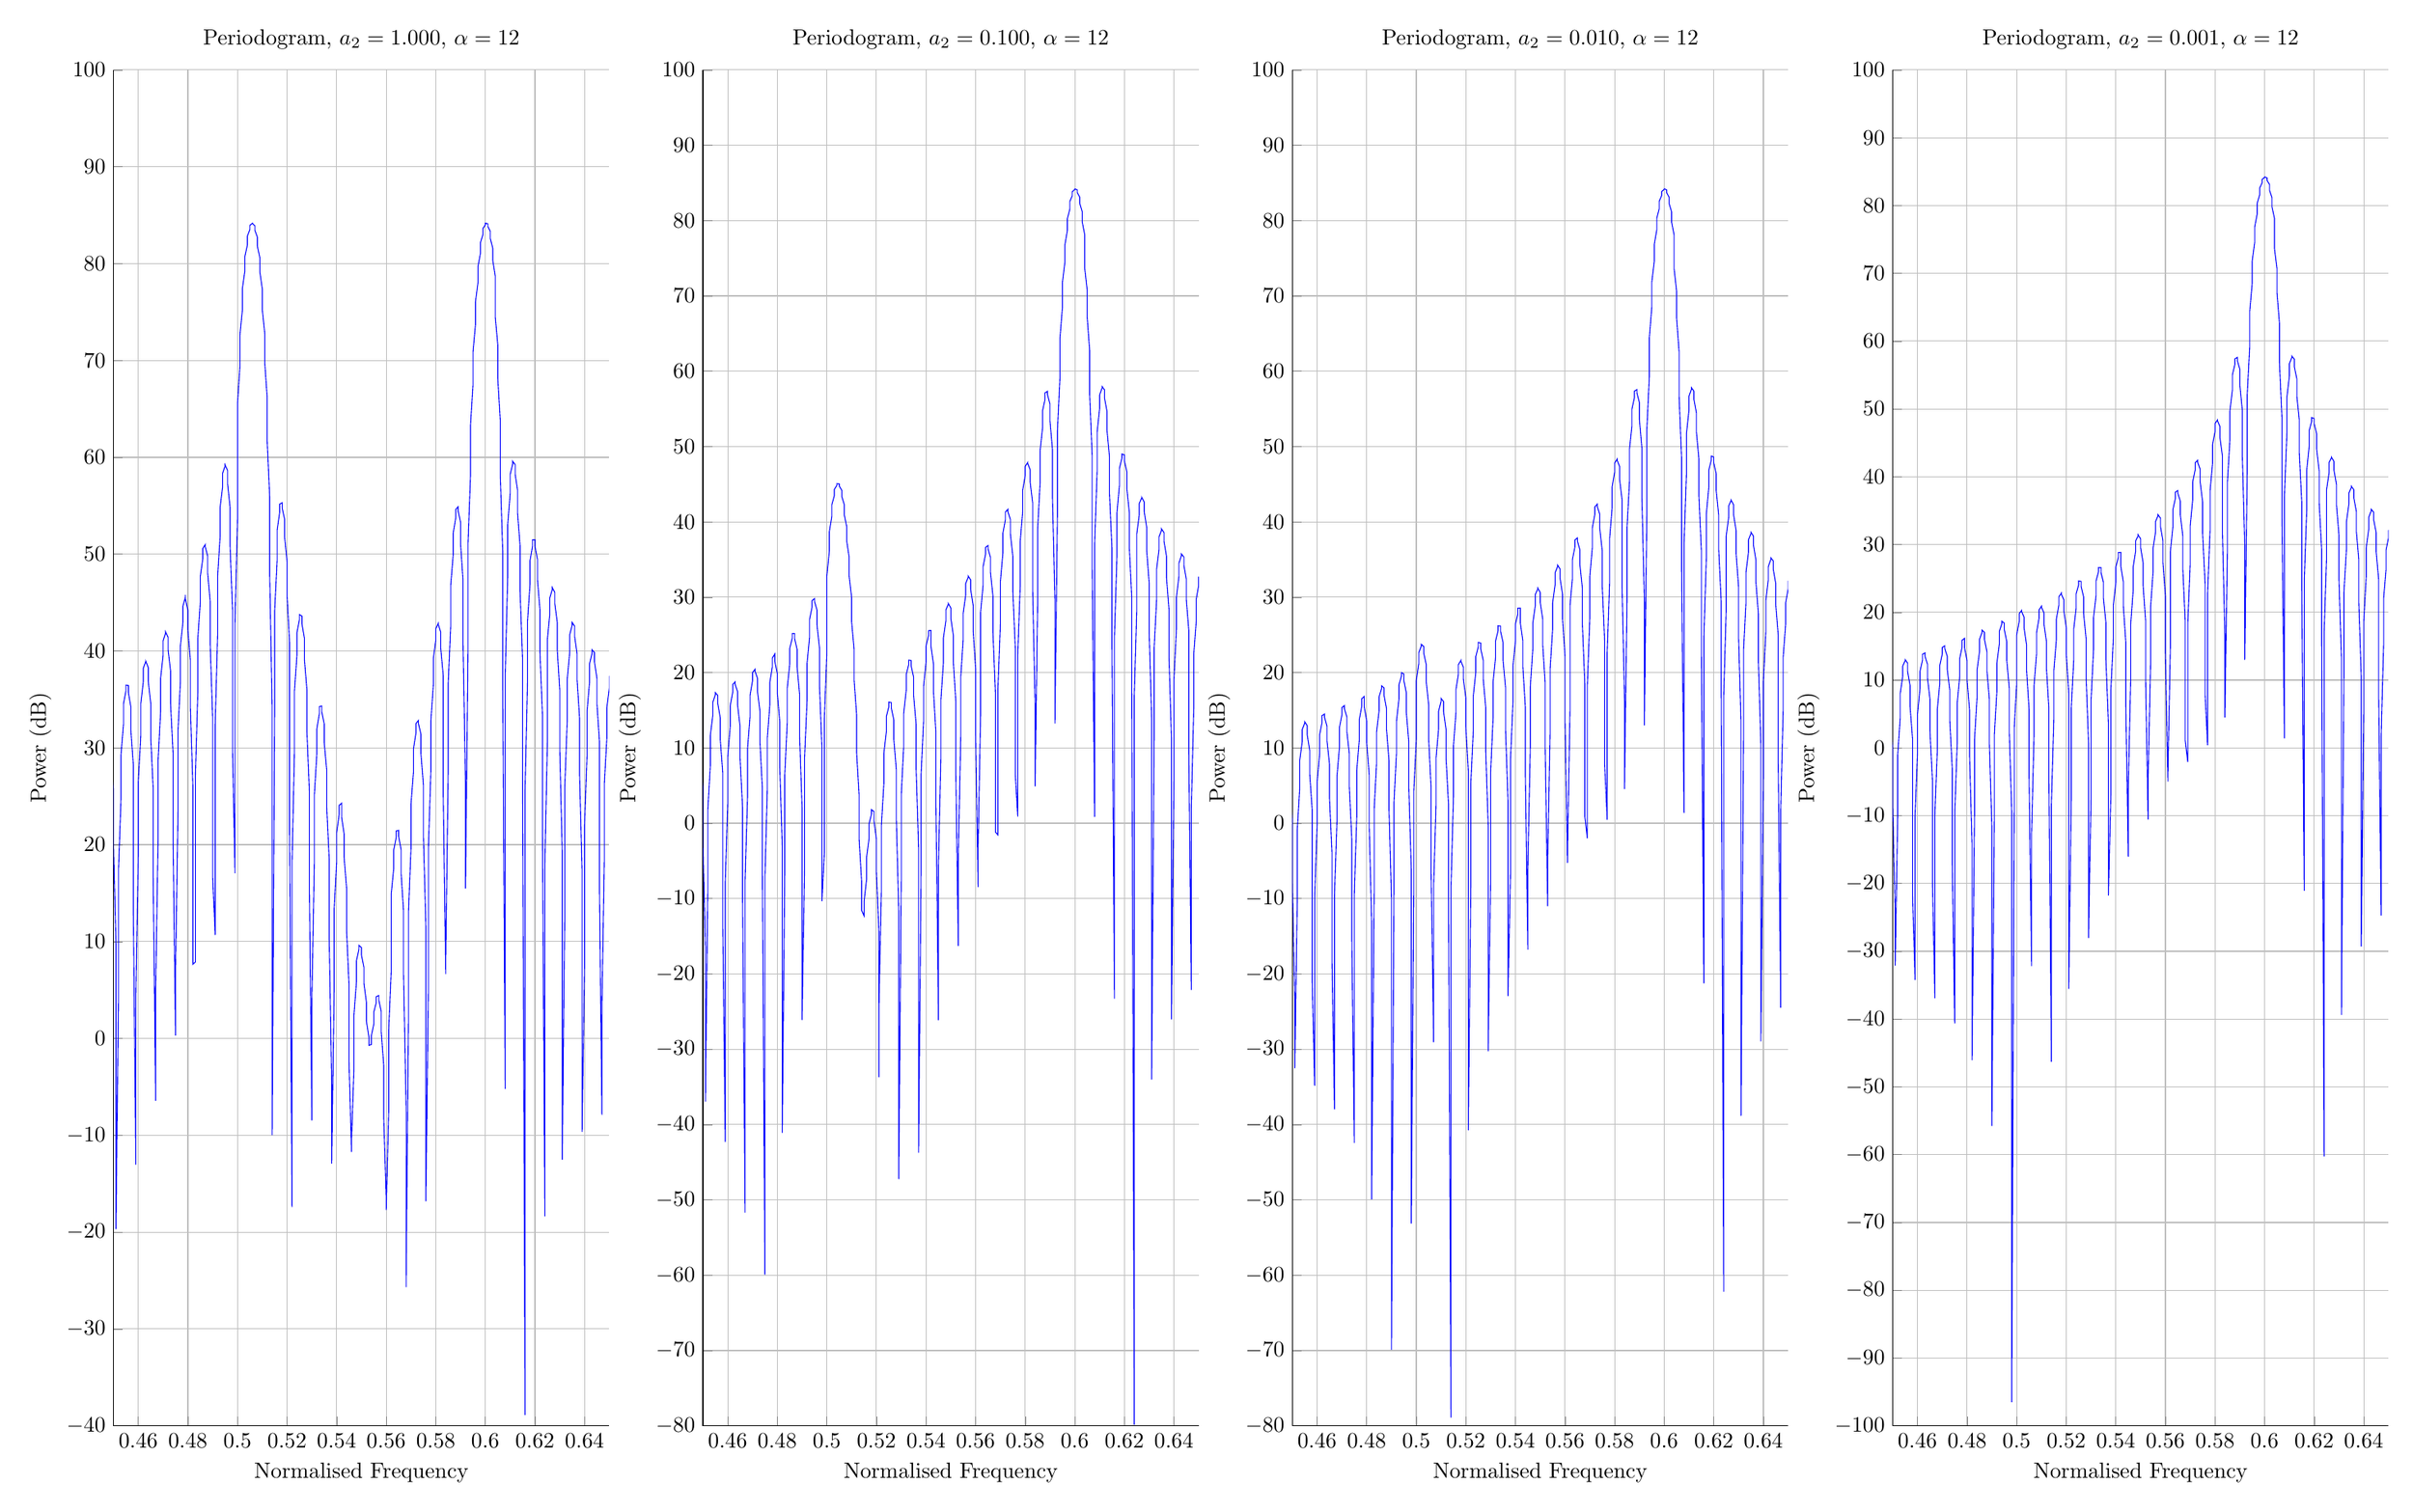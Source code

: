 % This file was created by matlab2tikz v0.4.7 (commit 3ac234ffb1e9585805002d3f6ee862c4d0b25d3c) running on MATLAB 8.3.
% Copyright (c) 2008--2014, Nico Schlömer <nico.schloemer@gmail.com>
% All rights reserved.
% Minimal pgfplots version: 1.3
% 
% The latest updates can be retrieved from
%   http://www.mathworks.com/matlabcentral/fileexchange/22022-matlab2tikz
% where you can also make suggestions and rate matlab2tikz.
% 
\begin{tikzpicture}

\begin{axis}[%
width=3.114in,
height=8.524in,
scale only axis,
xmin=0.45,
xmax=0.65,
xlabel={Normalised Frequency},
xmajorgrids,
ymin=-80,
ymax=100,
ylabel={Power (dB)},
ymajorgrids,
name=plot2,
title={Periodogram, $ a_2=0.100 $, $ \alpha= 12$},
axis x line*=bottom,
axis y line*=left
]
\addplot [color=blue,solid,forget plot]
  table[row sep=crcr]{-1	-76.378\\
-1.0	-21.506\\
-0.999	-9.811\\
-0.999	-3.332\\
-0.998	0.863\\
-0.998	3.686\\
-0.997	5.529\\
-0.997	6.581\\
-0.996	6.937\\
-0.996	6.624\\
-0.995	5.617\\
-0.995	3.828\\
-0.994	1.075\\
-0.994	-3.017\\
-0.993	-9.307\\
-0.993	-20.478\\
-0.992	-66.492\\
-0.992	-22.585\\
-0.991	-10.317\\
-0.991	-3.64\\
-0.99	0.662\\
-0.99	3.556\\
-0.989	5.452\\
-0.989	6.551\\
-0.988	6.949\\
-0.988	6.678\\
-0.987	5.716\\
-0.987	3.981\\
-0.986	1.296\\
-0.986	-2.696\\
-0.985	-8.805\\
-0.985	-19.495\\
-0.984	-56.82\\
-0.984	-23.725\\
-0.983	-10.826\\
-0.983	-3.943\\
-0.982	0.47\\
-0.982	3.436\\
-0.981	5.388\\
-0.981	6.533\\
-0.98	6.974\\
-0.98	6.745\\
-0.979	5.828\\
-0.979	4.145\\
-0.979	1.527\\
-0.978	-2.367\\
-0.978	-8.304\\
-0.977	-18.55\\
-0.977	-50.266\\
-0.976	-24.936\\
-0.976	-11.341\\
-0.975	-4.239\\
-0.975	0.287\\
-0.974	3.327\\
-0.974	5.335\\
-0.973	6.527\\
-0.973	7.01\\
-0.972	6.823\\
-0.972	5.952\\
-0.971	4.32\\
-0.971	1.768\\
-0.97	-2.031\\
-0.97	-7.803\\
-0.969	-17.637\\
-0.969	-45.411\\
-0.968	-26.231\\
-0.968	-11.861\\
-0.967	-4.529\\
-0.967	0.113\\
-0.966	3.23\\
-0.966	5.294\\
-0.965	6.533\\
-0.965	7.059\\
-0.964	6.915\\
-0.964	6.087\\
-0.963	4.507\\
-0.963	2.02\\
-0.962	-1.687\\
-0.962	-7.3\\
-0.961	-16.753\\
-0.961	-41.561\\
-0.96	-27.627\\
-0.96	-12.389\\
-0.959	-4.814\\
-0.959	-0.051\\
-0.958	3.143\\
-0.958	5.265\\
-0.958	6.552\\
-0.957	7.121\\
-0.957	7.018\\
-0.956	6.235\\
-0.956	4.706\\
-0.955	2.282\\
-0.955	-1.335\\
-0.954	-6.796\\
-0.954	-15.893\\
-0.953	-38.365\\
-0.953	-29.146\\
-0.952	-12.926\\
-0.952	-5.094\\
-0.951	-0.205\\
-0.951	3.068\\
-0.95	5.248\\
-0.95	6.583\\
-0.949	7.195\\
-0.949	7.134\\
-0.948	6.395\\
-0.948	4.916\\
-0.947	2.555\\
-0.947	-0.974\\
-0.946	-6.288\\
-0.946	-15.053\\
-0.945	-35.625\\
-0.945	-30.815\\
-0.944	-13.473\\
-0.944	-5.37\\
-0.943	-0.351\\
-0.943	3.003\\
-0.942	5.243\\
-0.942	6.626\\
-0.941	7.282\\
-0.941	7.263\\
-0.94	6.568\\
-0.94	5.139\\
-0.939	2.839\\
-0.939	-0.605\\
-0.938	-5.778\\
-0.938	-14.23\\
-0.938	-33.217\\
-0.937	-32.671\\
-0.937	-14.032\\
-0.936	-5.64\\
-0.936	-0.487\\
-0.935	2.951\\
-0.935	5.25\\
-0.934	6.683\\
-0.934	7.382\\
-0.933	7.405\\
-0.933	6.754\\
-0.932	5.373\\
-0.932	3.134\\
-0.931	-0.226\\
-0.931	-5.263\\
-0.93	-13.423\\
-0.93	-31.062\\
-0.929	-34.765\\
-0.929	-14.605\\
-0.928	-5.907\\
-0.928	-0.613\\
-0.927	2.909\\
-0.927	5.27\\
-0.926	6.752\\
-0.926	7.495\\
-0.925	7.561\\
-0.925	6.953\\
-0.924	5.621\\
-0.924	3.441\\
-0.923	0.163\\
-0.923	-4.743\\
-0.922	-12.627\\
-0.922	-29.104\\
-0.921	-37.171\\
-0.921	-15.195\\
-0.92	-6.169\\
-0.92	-0.73\\
-0.919	2.879\\
-0.919	5.303\\
-0.918	6.835\\
-0.918	7.622\\
-0.917	7.73\\
-0.917	7.165\\
-0.917	5.881\\
-0.916	3.761\\
-0.916	0.562\\
-0.915	-4.217\\
-0.915	-11.84\\
-0.914	-27.302\\
-0.914	-39.999\\
-0.913	-15.804\\
-0.913	-6.427\\
-0.912	-0.838\\
-0.912	2.862\\
-0.911	5.348\\
-0.911	6.931\\
-0.91	7.763\\
-0.91	7.912\\
-0.909	7.391\\
-0.909	6.155\\
-0.908	4.092\\
-0.908	0.972\\
-0.907	-3.685\\
-0.907	-11.062\\
-0.906	-25.627\\
-0.906	-43.429\\
-0.905	-16.435\\
-0.905	-6.682\\
-0.904	-0.935\\
-0.904	2.856\\
-0.903	5.407\\
-0.903	7.041\\
-0.902	7.918\\
-0.902	8.11\\
-0.901	7.631\\
-0.901	6.443\\
-0.9	4.437\\
-0.9	1.394\\
-0.899	-3.145\\
-0.899	-10.288\\
-0.898	-24.055\\
-0.898	-47.772\\
-0.897	-17.092\\
-0.897	-6.934\\
-0.896	-1.023\\
-0.896	2.863\\
-0.896	5.48\\
-0.895	7.166\\
-0.895	8.087\\
-0.894	8.322\\
-0.894	7.886\\
-0.893	6.745\\
-0.893	4.796\\
-0.892	1.827\\
-0.892	-2.597\\
-0.891	-9.518\\
-0.891	-22.569\\
-0.89	-53.644\\
-0.89	-17.778\\
-0.889	-7.183\\
-0.889	-1.101\\
-0.888	2.883\\
-0.888	5.567\\
-0.887	7.306\\
-0.887	8.272\\
-0.886	8.549\\
-0.886	8.156\\
-0.885	7.062\\
-0.885	5.168\\
-0.884	2.273\\
-0.884	-2.04\\
-0.883	-8.75\\
-0.883	-21.153\\
-0.882	-62.429\\
-0.882	-18.498\\
-0.881	-7.429\\
-0.881	-1.168\\
-0.88	2.916\\
-0.88	5.669\\
-0.879	7.46\\
-0.879	8.473\\
-0.878	8.792\\
-0.878	8.442\\
-0.877	7.395\\
-0.877	5.556\\
-0.876	2.732\\
-0.876	-1.473\\
-0.875	-7.982\\
-0.875	-19.797\\
-0.875	-75.33\\
-0.874	-19.257\\
-0.874	-7.673\\
-0.873	-1.224\\
-0.873	2.963\\
-0.872	5.785\\
-0.872	7.631\\
-0.871	8.689\\
-0.871	9.051\\
-0.87	8.745\\
-0.87	7.743\\
-0.869	5.959\\
-0.869	3.205\\
-0.868	-0.895\\
-0.868	-7.212\\
-0.867	-18.49\\
-0.867	-68.186\\
-0.866	-20.063\\
-0.866	-7.916\\
-0.865	-1.27\\
-0.865	3.024\\
-0.864	5.918\\
-0.864	7.818\\
-0.863	8.923\\
-0.863	9.328\\
-0.862	9.064\\
-0.862	8.108\\
-0.861	6.377\\
-0.861	3.693\\
-0.86	-0.305\\
-0.86	-6.439\\
-0.859	-17.223\\
-0.859	-56.527\\
-0.858	-20.923\\
-0.858	-8.156\\
-0.857	-1.304\\
-0.857	3.1\\
-0.856	6.067\\
-0.856	8.022\\
-0.855	9.174\\
-0.855	9.622\\
-0.854	9.401\\
-0.854	8.491\\
-0.854	6.813\\
-0.853	4.197\\
-0.853	0.298\\
-0.852	-5.661\\
-0.852	-15.99\\
-0.851	-48.936\\
-0.851	-21.848\\
-0.85	-8.396\\
-0.85	-1.326\\
-0.849	3.191\\
-0.849	6.232\\
-0.848	8.245\\
-0.848	9.444\\
-0.847	9.935\\
-0.847	9.756\\
-0.846	8.892\\
-0.846	7.267\\
-0.845	4.718\\
-0.845	0.915\\
-0.844	-4.875\\
-0.844	-14.784\\
-0.843	-43.405\\
-0.843	-22.848\\
-0.842	-8.634\\
-0.842	-1.336\\
-0.841	3.299\\
-0.841	6.416\\
-0.84	8.486\\
-0.84	9.733\\
-0.839	10.267\\
-0.839	10.132\\
-0.838	9.313\\
-0.838	7.74\\
-0.837	5.256\\
-0.837	1.548\\
-0.836	-4.082\\
-0.836	-13.599\\
-0.835	-39.029\\
-0.835	-23.941\\
-0.834	-8.873\\
-0.834	-1.332\\
-0.833	3.423\\
-0.833	6.619\\
-0.833	8.747\\
-0.832	10.042\\
-0.832	10.62\\
-0.831	10.527\\
-0.831	9.754\\
-0.83	8.232\\
-0.83	5.814\\
-0.829	2.197\\
-0.829	-3.278\\
-0.828	-12.431\\
-0.828	-35.378\\
-0.827	-25.144\\
-0.827	-9.112\\
-0.826	-1.316\\
-0.826	3.566\\
-0.825	6.842\\
-0.825	9.029\\
-0.824	10.373\\
-0.824	10.995\\
-0.823	10.945\\
-0.823	10.216\\
-0.822	8.746\\
-0.822	6.391\\
-0.821	2.863\\
-0.821	-2.461\\
-0.82	-11.275\\
-0.82	-32.218\\
-0.819	-26.486\\
-0.819	-9.351\\
-0.818	-1.284\\
-0.818	3.728\\
-0.817	7.085\\
-0.817	9.332\\
-0.816	10.726\\
-0.816	11.393\\
-0.815	11.386\\
-0.815	10.702\\
-0.814	9.282\\
-0.814	6.99\\
-0.813	3.55\\
-0.813	-1.631\\
-0.812	-10.125\\
-0.812	-29.408\\
-0.812	-28.0\\
-0.811	-9.593\\
-0.811	-1.237\\
-0.81	3.91\\
-0.81	7.351\\
-0.809	9.66\\
-0.809	11.103\\
-0.808	11.815\\
-0.808	11.851\\
-0.807	11.212\\
-0.807	9.842\\
-0.806	7.612\\
-0.806	4.258\\
-0.805	-0.785\\
-0.805	-8.979\\
-0.804	-26.857\\
-0.804	-29.736\\
-0.803	-9.837\\
-0.803	-1.174\\
-0.802	4.114\\
-0.802	7.641\\
-0.801	10.012\\
-0.801	11.506\\
-0.8	12.263\\
-0.8	12.342\\
-0.799	11.748\\
-0.799	10.428\\
-0.798	8.26\\
-0.798	4.988\\
-0.797	0.08\\
-0.797	-7.832\\
-0.796	-24.502\\
-0.796	-31.764\\
-0.795	-10.083\\
-0.795	-1.094\\
-0.794	4.341\\
-0.794	7.957\\
-0.793	10.391\\
-0.793	11.937\\
-0.792	12.739\\
-0.792	12.861\\
-0.792	12.312\\
-0.791	11.042\\
-0.791	8.934\\
-0.79	5.744\\
-0.79	0.965\\
-0.789	-6.68\\
-0.789	-22.298\\
-0.788	-34.192\\
-0.788	-10.335\\
-0.787	-0.994\\
-0.787	4.593\\
-0.786	8.3\\
-0.786	10.799\\
-0.785	12.397\\
-0.785	13.244\\
-0.784	13.411\\
-0.784	12.906\\
-0.783	11.686\\
-0.783	9.637\\
-0.782	6.528\\
-0.782	1.874\\
-0.781	-5.519\\
-0.781	-20.21\\
-0.78	-37.194\\
-0.78	-10.592\\
-0.779	-0.875\\
-0.779	4.871\\
-0.778	8.673\\
-0.778	11.238\\
-0.777	12.888\\
-0.777	13.782\\
-0.776	13.992\\
-0.776	13.532\\
-0.775	12.361\\
-0.775	10.372\\
-0.774	7.341\\
-0.774	2.809\\
-0.773	-4.345\\
-0.773	-18.212\\
-0.772	-41.079\\
-0.772	-10.855\\
-0.771	-0.732\\
-0.771	5.18\\
-0.771	9.077\\
-0.77	11.71\\
-0.77	13.414\\
-0.769	14.355\\
-0.769	14.609\\
-0.768	14.194\\
-0.768	13.072\\
-0.767	11.141\\
-0.767	8.187\\
-0.766	3.773\\
-0.766	-3.153\\
-0.765	-16.282\\
-0.765	-46.477\\
-0.764	-11.128\\
-0.764	-0.566\\
-0.763	5.52\\
-0.763	9.517\\
-0.762	12.219\\
-0.762	13.978\\
-0.761	14.966\\
-0.761	15.264\\
-0.76	14.894\\
-0.76	13.821\\
-0.759	11.948\\
-0.759	9.07\\
-0.758	4.771\\
-0.758	-1.939\\
-0.757	-14.401\\
-0.757	-54.986\\
-0.756	-11.411\\
-0.756	-0.373\\
-0.755	5.895\\
-0.755	9.995\\
-0.754	12.768\\
-0.754	14.582\\
-0.753	15.618\\
-0.753	15.961\\
-0.752	15.635\\
-0.752	14.612\\
-0.751	12.796\\
-0.751	9.993\\
-0.75	5.805\\
-0.75	-0.698\\
-0.75	-12.555\\
-0.749	-71.938\\
-0.749	-11.707\\
-0.748	-0.15\\
-0.748	6.308\\
-0.747	10.515\\
-0.747	13.36\\
-0.746	15.231\\
-0.746	16.315\\
-0.745	16.703\\
-0.745	16.423\\
-0.744	15.448\\
-0.744	13.69\\
-0.743	10.961\\
-0.743	6.881\\
-0.742	0.576\\
-0.742	-10.728\\
-0.741	-64.74\\
-0.741	-12.019\\
-0.74	0.106\\
-0.74	6.765\\
-0.739	11.081\\
-0.739	14.001\\
-0.738	15.929\\
-0.738	17.063\\
-0.737	17.497\\
-0.737	17.262\\
-0.736	16.336\\
-0.736	14.634\\
-0.735	11.978\\
-0.735	8.005\\
-0.734	1.888\\
-0.734	-8.908\\
-0.733	-49.544\\
-0.733	-12.352\\
-0.732	0.4\\
-0.732	7.27\\
-0.731	11.699\\
-0.731	14.695\\
-0.73	16.682\\
-0.73	17.866\\
-0.729	18.347\\
-0.729	18.158\\
-0.729	17.281\\
-0.728	15.636\\
-0.728	13.051\\
-0.727	9.182\\
-0.727	3.246\\
-0.726	-7.082\\
-0.726	-40.629\\
-0.725	-12.71\\
-0.725	0.736\\
-0.724	7.828\\
-0.724	12.376\\
-0.723	15.45\\
-0.723	17.497\\
-0.722	18.732\\
-0.722	19.259\\
-0.721	19.117\\
-0.721	18.29\\
-0.72	16.701\\
-0.72	14.188\\
-0.719	10.419\\
-0.719	4.659\\
-0.718	-5.236\\
-0.718	-34.159\\
-0.717	-13.1\\
-0.717	1.12\\
-0.716	8.448\\
-0.716	13.118\\
-0.715	16.273\\
-0.715	18.382\\
-0.714	19.669\\
-0.714	20.244\\
-0.713	20.149\\
-0.713	19.371\\
-0.712	17.838\\
-0.712	15.396\\
-0.711	11.727\\
-0.711	6.135\\
-0.71	-3.356\\
-0.71	-28.93\\
-0.709	-13.53\\
-0.709	1.56\\
-0.708	9.138\\
-0.708	13.935\\
-0.708	17.174\\
-0.707	19.346\\
-0.707	20.686\\
-0.706	21.309\\
-0.706	21.262\\
-0.705	20.534\\
-0.705	19.059\\
-0.704	16.686\\
-0.704	13.115\\
-0.703	7.686\\
-0.703	-1.428\\
-0.702	-24.421\\
-0.702	-14.012\\
-0.701	2.066\\
-0.701	9.909\\
-0.7	14.839\\
-0.7	18.163\\
-0.699	20.4\\
-0.699	21.795\\
-0.698	22.468\\
-0.698	22.469\\
-0.697	21.792\\
-0.697	20.374\\
-0.696	18.072\\
-0.696	14.598\\
-0.695	9.326\\
-0.695	0.565\\
-0.694	-20.356\\
-0.694	-14.562\\
-0.693	2.649\\
-0.693	10.774\\
-0.692	15.843\\
-0.692	19.257\\
-0.691	21.561\\
-0.691	23.011\\
-0.69	23.736\\
-0.69	23.787\\
-0.689	23.162\\
-0.689	21.802\\
-0.688	19.57\\
-0.688	16.191\\
-0.688	11.072\\
-0.687	2.644\\
-0.687	-16.566\\
-0.686	-15.203\\
-0.686	3.324\\
-0.685	11.751\\
-0.685	16.965\\
-0.684	20.472\\
-0.684	22.846\\
-0.683	24.355\\
-0.683	25.132\\
-0.682	25.234\\
-0.682	24.662\\
-0.681	23.361\\
-0.681	21.2\\
-0.68	17.916\\
-0.68	12.947\\
-0.679	4.834\\
-0.679	-12.93\\
-0.678	-15.969\\
-0.678	4.112\\
-0.677	12.863\\
-0.677	18.23\\
-0.676	21.833\\
-0.676	24.28\\
-0.675	25.849\\
-0.675	26.682\\
-0.674	26.837\\
-0.674	26.32\\
-0.673	25.079\\
-0.673	22.99\\
-0.672	19.801\\
-0.672	14.98\\
-0.671	7.165\\
-0.671	-9.354\\
-0.67	-16.913\\
-0.67	5.04\\
-0.669	14.139\\
-0.669	19.667\\
-0.668	23.373\\
-0.668	25.895\\
-0.667	27.529\\
-0.667	28.419\\
-0.667	28.63\\
-0.666	28.171\\
-0.666	26.993\\
-0.665	24.978\\
-0.665	21.885\\
-0.664	17.208\\
-0.664	9.679\\
-0.663	-5.753\\
-0.663	-18.125\\
-0.662	6.145\\
-0.662	15.621\\
-0.661	21.32\\
-0.661	25.134\\
-0.66	27.737\\
-0.66	29.438\\
-0.659	30.39\\
-0.659	30.661\\
-0.658	30.262\\
-0.658	29.15\\
-0.657	27.212\\
-0.657	24.218\\
-0.656	19.686\\
-0.656	12.432\\
-0.655	-2.037\\
-0.655	-19.762\\
-0.654	7.481\\
-0.654	17.367\\
-0.653	23.25\\
-0.653	27.178\\
-0.652	29.869\\
-0.652	31.643\\
-0.651	32.662\\
-0.651	32.998\\
-0.65	32.665\\
-0.65	31.625\\
-0.649	29.768\\
-0.649	26.876\\
-0.648	22.492\\
-0.648	15.506\\
-0.647	1.9\\
-0.647	-22.144\\
-0.646	9.128\\
-0.646	19.464\\
-0.646	25.544\\
-0.645	29.598\\
-0.645	32.384\\
-0.644	34.241\\
-0.644	35.335\\
-0.643	35.744\\
-0.643	35.486\\
-0.642	34.524\\
-0.642	32.758\\
-0.641	29.976\\
-0.641	25.743\\
-0.64	19.024\\
-0.64	6.204\\
-0.639	-26.039\\
-0.639	11.212\\
-0.638	22.047\\
-0.638	28.345\\
-0.637	32.539\\
-0.637	35.435\\
-0.636	37.386\\
-0.636	38.569\\
-0.635	39.064\\
-0.635	38.894\\
-0.634	38.026\\
-0.634	36.363\\
-0.633	33.705\\
-0.633	29.638\\
-0.632	23.189\\
-0.632	11.101\\
-0.631	-34.046\\
-0.631	13.949\\
-0.63	25.347\\
-0.63	31.892\\
-0.629	36.252\\
-0.629	39.28\\
-0.628	41.35\\
-0.628	42.644\\
-0.627	43.251\\
-0.627	43.194\\
-0.626	42.446\\
-0.626	40.914\\
-0.625	38.407\\
-0.625	34.532\\
-0.625	28.377\\
-0.624	16.992\\
-0.624	-79.862\\
-0.623	17.756\\
-0.623	29.807\\
-0.622	36.651\\
-0.622	41.222\\
-0.621	44.43\\
-0.621	46.666\\
-0.62	48.124\\
-0.62	48.895\\
-0.619	49.008\\
-0.619	48.439\\
-0.618	47.101\\
-0.618	44.811\\
-0.617	41.197\\
-0.617	35.402\\
-0.616	24.749\\
-0.616	-23.284\\
-0.615	23.587\\
-0.615	36.452\\
-0.614	43.713\\
-0.614	48.614\\
-0.613	52.127\\
-0.613	54.665\\
-0.612	56.43\\
-0.612	57.522\\
-0.611	57.975\\
-0.611	57.769\\
-0.61	56.827\\
-0.61	54.976\\
-0.609	51.865\\
-0.609	46.693\\
-0.608	37.028\\
-0.608	0.843\\
-0.607	34.602\\
-0.607	48.779\\
-0.606	56.95\\
-0.606	62.733\\
-0.605	67.182\\
-0.605	70.753\\
-0.604	73.683\\
-0.604	76.115\\
-0.604	78.138\\
-0.603	79.813\\
-0.603	81.181\\
-0.602	82.273\\
-0.602	83.109\\
-0.601	83.705\\
-0.601	84.071\\
-0.6	84.212\\
-0.6	84.132\\
-0.599	83.829\\
-0.599	83.299\\
-0.598	82.532\\
-0.598	81.518\\
-0.597	80.236\\
-0.597	78.66\\
-0.596	76.755\\
-0.596	74.468\\
-0.595	71.723\\
-0.595	68.404\\
-0.594	64.318\\
-0.594	59.12\\
-0.593	52.082\\
-0.593	41.154\\
-0.592	13.247\\
-0.592	29.443\\
-0.591	43.131\\
-0.591	49.588\\
-0.59	53.357\\
-0.59	55.629\\
-0.589	56.88\\
-0.589	57.34\\
-0.588	57.118\\
-0.588	56.257\\
-0.587	54.742\\
-0.587	52.505\\
-0.586	49.392\\
-0.586	45.096\\
-0.585	38.948\\
-0.585	29.087\\
-0.584	4.895\\
-0.584	15.788\\
-0.583	31.021\\
-0.583	38.206\\
-0.583	42.522\\
-0.582	45.258\\
-0.582	46.923\\
-0.581	47.76\\
-0.581	47.889\\
-0.58	47.356\\
-0.58	46.156\\
-0.579	44.225\\
-0.579	41.417\\
-0.578	37.444\\
-0.578	31.678\\
-0.577	22.418\\
-0.577	0.89\\
-0.576	6.538\\
-0.576	23.217\\
-0.575	30.875\\
-0.575	35.494\\
-0.574	38.467\\
-0.574	40.338\\
-0.573	41.362\\
-0.573	41.666\\
-0.572	41.303\\
-0.572	40.269\\
-0.571	38.505\\
-0.571	35.877\\
-0.57	32.109\\
-0.57	26.614\\
-0.569	17.836\\
-0.569	-1.554\\
-0.568	-1.183\\
-0.568	17.166\\
-0.567	25.258\\
-0.567	30.117\\
-0.566	33.265\\
-0.566	35.28\\
-0.565	36.432\\
-0.565	36.855\\
-0.564	36.607\\
-0.564	35.688\\
-0.563	34.045\\
-0.563	31.551\\
-0.562	27.945\\
-0.562	22.679\\
-0.562	14.335\\
-0.561	-3.246\\
-0.561	-8.5\\
-0.56	11.972\\
-0.56	20.516\\
-0.559	25.602\\
-0.559	28.903\\
-0.558	31.038\\
-0.558	32.292\\
-0.557	32.81\\
-0.557	32.652\\
-0.556	31.825\\
-0.556	30.281\\
-0.555	27.899\\
-0.555	24.437\\
-0.554	19.383\\
-0.554	11.452\\
-0.553	-4.523\\
-0.553	-16.311\\
-0.552	7.142\\
-0.552	16.199\\
-0.551	21.52\\
-0.551	24.968\\
-0.55	27.212\\
-0.55	28.558\\
-0.549	29.157\\
-0.549	29.077\\
-0.548	28.33\\
-0.548	26.873\\
-0.547	24.595\\
-0.547	21.269\\
-0.546	16.425\\
-0.546	8.909\\
-0.545	-5.566\\
-0.545	-26.136\\
-0.544	2.244\\
-0.544	11.936\\
-0.543	17.522\\
-0.543	21.124\\
-0.542	23.476\\
-0.542	24.906\\
-0.542	25.577\\
-0.541	25.567\\
-0.541	24.891\\
-0.54	23.514\\
-0.54	21.335\\
-0.539	18.147\\
-0.539	13.525\\
-0.538	6.461\\
-0.538	-6.496\\
-0.537	-43.75\\
-0.537	-3.392\\
-0.536	7.203\\
-0.536	13.124\\
-0.535	16.902\\
-0.535	19.364\\
-0.534	20.872\\
-0.534	21.606\\
-0.533	21.651\\
-0.533	21.034\\
-0.532	19.728\\
-0.532	17.646\\
-0.531	14.608\\
-0.531	10.25\\
-0.53	3.744\\
-0.53	-7.444\\
-0.529	-47.25\\
-0.529	-11.625\\
-0.528	0.688\\
-0.528	7.137\\
-0.527	11.144\\
-0.527	13.714\\
-0.526	15.271\\
-0.526	16.022\\
-0.525	16.073\\
-0.525	15.462\\
-0.524	14.182\\
-0.524	12.174\\
-0.523	9.312\\
-0.523	5.346\\
-0.522	-0.236\\
-0.522	-8.687\\
-0.521	-24.587\\
-0.521	-33.716\\
-0.521	-14.547\\
-0.52	-6.533\\
-0.52	-2.144\\
-0.519	0.339\\
-0.519	1.552\\
-0.518	1.79\\
-0.518	1.212\\
-0.517	-0.092\\
-0.517	-2.05\\
-0.516	-4.573\\
-0.516	-7.494\\
-0.515	-10.4\\
-0.515	-12.297\\
-0.514	-11.568\\
-0.514	-7.691\\
-0.513	-2.119\\
-0.513	3.744\\
-0.512	9.3\\
-0.512	14.374\\
-0.511	18.943\\
-0.511	23.03\\
-0.51	26.672\\
-0.51	29.906\\
-0.509	32.766\\
-0.509	35.281\\
-0.508	37.475\\
-0.508	39.368\\
-0.507	40.977\\
-0.507	42.312\\
-0.506	43.382\\
-0.506	44.193\\
-0.505	44.747\\
-0.505	45.043\\
-0.504	45.075\\
-0.504	44.834\\
-0.503	44.305\\
-0.503	43.467\\
-0.502	42.288\\
-0.502	40.724\\
-0.501	38.708\\
-0.501	36.141\\
-0.5	32.862\\
-0.5	28.589\\
-0.5	22.761\\
-0.499	13.967\\
-0.499	-3.762\\
-0.498	-10.359\\
-0.498	10.11\\
-0.497	18.424\\
-0.497	23.281\\
-0.496	26.374\\
-0.496	28.327\\
-0.495	29.425\\
-0.495	29.811\\
-0.494	29.546\\
-0.494	28.639\\
-0.493	27.043\\
-0.493	24.644\\
-0.492	21.215\\
-0.492	16.282\\
-0.491	8.693\\
-0.491	-5.831\\
-0.49	-26.133\\
-0.49	1.901\\
-0.489	11.552\\
-0.489	17.115\\
-0.488	20.706\\
-0.488	23.054\\
-0.487	24.489\\
-0.487	25.174\\
-0.486	25.183\\
-0.486	24.532\\
-0.485	23.187\\
-0.485	21.044\\
-0.484	17.895\\
-0.484	13.313\\
-0.483	6.278\\
-0.483	-6.704\\
-0.482	-41.109\\
-0.482	-3.094\\
-0.481	7.498\\
-0.481	13.476\\
-0.48	17.331\\
-0.48	19.879\\
-0.479	21.481\\
-0.479	22.312\\
-0.479	22.457\\
-0.478	21.938\\
-0.478	20.727\\
-0.477	18.728\\
-0.477	15.747\\
-0.476	11.388\\
-0.476	4.727\\
-0.475	-7.239\\
-0.475	-59.933\\
-0.474	-6.949\\
-0.474	4.483\\
-0.473	10.793\\
-0.473	14.844\\
-0.472	17.534\\
-0.472	19.251\\
-0.471	20.183\\
-0.471	20.421\\
-0.47	19.994\\
-0.47	18.877\\
-0.469	16.982\\
-0.469	14.128\\
-0.468	9.941\\
-0.468	3.573\\
-0.467	-7.624\\
-0.467	-51.705\\
-0.466	-10.276\\
-0.466	1.985\\
-0.465	8.593\\
-0.465	12.814\\
-0.464	15.622\\
-0.464	17.432\\
-0.463	18.445\\
-0.463	18.759\\
-0.462	18.406\\
-0.462	17.365\\
-0.461	15.556\\
-0.461	12.806\\
-0.46	8.766\\
-0.46	2.645\\
-0.459	-7.924\\
-0.459	-42.306\\
-0.458	-13.337\\
-0.458	-0.214\\
-0.458	6.682\\
-0.457	11.059\\
-0.457	13.975\\
-0.456	15.868\\
-0.456	16.952\\
-0.455	17.331\\
-0.455	17.042\\
-0.454	16.069\\
-0.454	14.335\\
-0.453	11.678\\
-0.453	7.767\\
-0.452	1.864\\
-0.452	-8.169\\
-0.451	-36.977\\
-0.451	-16.269\\
-0.45	-2.221\\
-0.45	4.962\\
-0.449	9.491\\
-0.449	12.507\\
-0.448	14.477\\
-0.448	15.627\\
-0.447	16.065\\
-0.447	15.835\\
-0.446	14.923\\
-0.446	13.258\\
-0.445	10.686\\
-0.445	6.893\\
-0.444	1.188\\
-0.444	-8.376\\
-0.443	-33.467\\
-0.443	-19.161\\
-0.442	-4.098\\
-0.442	3.377\\
-0.441	8.056\\
-0.441	11.169\\
-0.44	13.214\\
-0.44	14.425\\
-0.439	14.92\\
-0.439	14.745\\
-0.438	13.89\\
-0.438	12.29\\
-0.438	9.797\\
-0.437	6.114\\
-0.437	0.591\\
-0.436	-8.554\\
-0.436	-30.925\\
-0.435	-22.083\\
-0.435	-5.882\\
-0.434	1.895\\
-0.434	6.723\\
-0.433	9.933\\
-0.433	12.049\\
-0.432	13.32\\
-0.432	13.869\\
-0.431	13.746\\
-0.431	12.946\\
-0.43	11.407\\
-0.43	8.99\\
-0.429	5.41\\
-0.429	0.057\\
-0.428	-8.708\\
-0.428	-28.974\\
-0.427	-25.096\\
-0.427	-7.601\\
-0.426	0.49\\
-0.426	5.47\\
-0.425	8.776\\
-0.425	10.963\\
-0.424	12.293\\
-0.424	12.894\\
-0.423	12.822\\
-0.423	12.074\\
-0.422	10.594\\
-0.422	8.249\\
-0.421	4.768\\
-0.421	-0.425\\
-0.42	-8.844\\
-0.42	-27.412\\
-0.419	-28.269\\
-0.419	-9.273\\
-0.418	-0.852\\
-0.418	4.283\\
-0.417	7.685\\
-0.417	9.942\\
-0.417	11.33\\
-0.416	11.983\\
-0.416	11.96\\
-0.415	11.263\\
-0.415	9.84\\
-0.414	7.564\\
-0.414	4.177\\
-0.413	-0.865\\
-0.413	-8.964\\
-0.412	-26.124\\
-0.412	-31.684\\
-0.411	-10.914\\
-0.411	-2.143\\
-0.41	3.15\\
-0.41	6.65\\
-0.409	8.977\\
-0.409	10.422\\
-0.408	11.125\\
-0.408	11.151\\
-0.407	10.504\\
-0.407	9.137\\
-0.406	6.928\\
-0.406	3.631\\
-0.405	-1.267\\
-0.405	-9.07\\
-0.404	-25.037\\
-0.404	-35.45\\
-0.403	-12.535\\
-0.403	-3.393\\
-0.402	2.064\\
-0.402	5.662\\
-0.401	8.06\\
-0.401	9.561\\
-0.4	10.315\\
-0.4	10.388\\
-0.399	9.79\\
-0.399	8.477\\
-0.398	6.333\\
-0.398	3.124\\
-0.397	-1.638\\
-0.397	-9.165\\
-0.396	-24.104\\
-0.396	-39.731\\
-0.396	-14.148\\
-0.395	-4.61\\
-0.395	1.016\\
-0.394	4.715\\
-0.394	7.184\\
-0.393	8.742\\
-0.393	9.545\\
-0.392	9.666\\
-0.392	9.116\\
-0.391	7.856\\
-0.391	5.775\\
-0.39	2.651\\
-0.39	-1.98\\
-0.389	-9.248\\
-0.389	-23.291\\
-0.388	-44.79\\
-0.388	-15.762\\
-0.387	-5.798\\
-0.387	0.003\\
-0.386	3.804\\
-0.386	6.345\\
-0.385	7.96\\
-0.385	8.813\\
-0.384	8.98\\
-0.384	8.478\\
-0.383	7.269\\
-0.383	5.251\\
-0.382	2.209\\
-0.382	-2.297\\
-0.381	-9.322\\
-0.381	-22.572\\
-0.38	-51.069\\
-0.38	-17.387\\
-0.379	-6.964\\
-0.379	-0.98\\
-0.378	2.925\\
-0.378	5.539\\
-0.377	7.211\\
-0.377	8.113\\
-0.376	8.327\\
-0.376	7.871\\
-0.375	6.714\\
-0.375	4.756\\
-0.375	1.794\\
-0.374	-2.591\\
-0.374	-9.388\\
-0.373	-21.932\\
-0.373	-59.236\\
-0.372	-19.031\\
-0.372	-8.112\\
-0.371	-1.938\\
-0.371	2.075\\
-0.37	4.762\\
-0.37	6.492\\
-0.369	7.443\\
-0.369	7.703\\
-0.368	7.294\\
-0.368	6.187\\
-0.367	4.289\\
-0.367	1.404\\
-0.366	-2.865\\
-0.366	-9.445\\
-0.365	-21.354\\
-0.365	-68.032\\
-0.364	-20.705\\
-0.364	-9.245\\
-0.363	-2.872\\
-0.363	1.25\\
-0.362	4.012\\
-0.362	5.8\\
-0.361	6.801\\
-0.361	7.106\\
-0.36	6.744\\
-0.36	5.686\\
-0.359	3.846\\
-0.359	1.037\\
-0.358	-3.12\\
-0.358	-9.495\\
-0.357	-20.83\\
-0.357	-65.773\\
-0.356	-22.419\\
-0.356	-10.368\\
-0.355	-3.787\\
-0.355	0.448\\
-0.354	3.287\\
-0.354	5.132\\
-0.354	6.183\\
-0.353	6.535\\
-0.353	6.217\\
-0.352	5.209\\
-0.352	3.426\\
-0.351	0.691\\
-0.351	-3.358\\
-0.35	-9.538\\
-0.35	-20.351\\
-0.349	-57.779\\
-0.349	-24.185\\
-0.348	-11.484\\
-0.348	-4.684\\
-0.347	-0.332\\
-0.347	2.583\\
-0.346	4.488\\
-0.346	5.588\\
-0.345	5.986\\
-0.345	5.714\\
-0.344	4.754\\
-0.344	3.027\\
-0.343	0.364\\
-0.343	-3.58\\
-0.342	-9.575\\
-0.342	-19.909\\
-0.341	-51.682\\
-0.341	-26.017\\
-0.34	-12.596\\
-0.34	-5.566\\
-0.339	-1.094\\
-0.339	1.9\\
-0.338	3.864\\
-0.338	5.015\\
-0.337	5.458\\
-0.337	5.231\\
-0.336	4.32\\
-0.336	2.648\\
-0.335	0.055\\
-0.335	-3.787\\
-0.334	-9.606\\
-0.334	-19.5\\
-0.333	-47.21\\
-0.333	-27.93\\
-0.333	-13.706\\
-0.332	-6.435\\
-0.332	-1.839\\
-0.331	1.236\\
-0.331	3.26\\
-0.33	4.461\\
-0.33	4.95\\
-0.329	4.768\\
-0.329	3.904\\
-0.328	2.287\\
-0.328	-0.237\\
-0.327	-3.98\\
-0.327	-9.63\\
-0.326	-19.119\\
-0.326	-43.773\\
-0.325	-29.945\\
-0.325	-14.819\\
-0.324	-7.292\\
-0.324	-2.568\\
-0.323	0.588\\
-0.323	2.674\\
-0.322	3.926\\
-0.322	4.46\\
-0.321	4.323\\
-0.321	3.506\\
-0.32	1.944\\
-0.32	-0.513\\
-0.319	-4.161\\
-0.319	-9.65\\
-0.318	-18.762\\
-0.318	-41.019\\
-0.317	-32.086\\
-0.317	-15.937\\
-0.316	-8.14\\
-0.316	-3.283\\
-0.315	-0.043\\
-0.315	2.105\\
-0.314	3.408\\
-0.314	3.988\\
-0.313	3.896\\
-0.313	3.125\\
-0.312	1.616\\
-0.312	-0.775\\
-0.312	-4.33\\
-0.311	-9.664\\
-0.311	-18.426\\
-0.31	-38.741\\
-0.31	-34.385\\
-0.309	-17.063\\
-0.309	-8.979\\
-0.308	-3.985\\
-0.308	-0.659\\
-0.307	1.552\\
-0.307	2.906\\
-0.306	3.532\\
-0.306	3.484\\
-0.305	2.76\\
-0.305	1.303\\
-0.304	-1.022\\
-0.304	-4.487\\
-0.303	-9.673\\
-0.303	-18.109\\
-0.302	-36.812\\
-0.302	-36.882\\
-0.301	-18.201\\
-0.301	-9.812\\
-0.3	-4.676\\
-0.3	-1.261\\
-0.299	1.013\\
-0.299	2.419\\
-0.298	3.091\\
-0.298	3.088\\
-0.297	2.41\\
-0.297	1.005\\
-0.296	-1.257\\
-0.296	-4.634\\
-0.295	-9.677\\
-0.295	-17.807\\
-0.294	-35.147\\
-0.294	-39.634\\
-0.293	-19.355\\
-0.293	-10.64\\
-0.292	-5.355\\
-0.292	-1.851\\
-0.292	0.488\\
-0.291	1.946\\
-0.291	2.665\\
-0.29	2.706\\
-0.29	2.074\\
-0.289	0.72\\
-0.289	-1.479\\
-0.288	-4.771\\
-0.288	-9.677\\
-0.287	-17.52\\
-0.287	-33.687\\
-0.286	-42.721\\
-0.286	-20.527\\
-0.285	-11.464\\
-0.285	-6.025\\
-0.284	-2.428\\
-0.284	-0.024\\
-0.283	1.487\\
-0.283	2.252\\
-0.282	2.338\\
-0.282	1.751\\
-0.281	0.448\\
-0.281	-1.69\\
-0.28	-4.898\\
-0.28	-9.672\\
-0.279	-17.245\\
-0.279	-32.392\\
-0.278	-46.257\\
-0.278	-21.722\\
-0.277	-12.285\\
-0.277	-6.687\\
-0.276	-2.995\\
-0.276	-0.523\\
-0.275	1.041\\
-0.275	1.853\\
-0.274	1.982\\
-0.274	1.441\\
-0.273	0.188\\
-0.273	-1.889\\
-0.272	-5.015\\
-0.272	-9.662\\
-0.271	-16.981\\
-0.271	-31.229\\
-0.271	-50.415\\
-0.27	-22.945\\
-0.27	-13.106\\
-0.269	-7.34\\
-0.269	-3.551\\
-0.268	-1.011\\
-0.268	0.607\\
-0.267	1.466\\
-0.267	1.639\\
-0.266	1.143\\
-0.266	-0.06\\
-0.265	-2.078\\
-0.265	-5.125\\
-0.264	-9.648\\
-0.264	-16.727\\
-0.263	-30.177\\
-0.263	-55.45\\
-0.262	-24.201\\
-0.262	-13.927\\
-0.261	-7.987\\
-0.261	-4.098\\
-0.26	-1.488\\
-0.26	0.185\\
-0.259	1.09\\
-0.259	1.308\\
-0.258	0.857\\
-0.258	-0.297\\
-0.257	-2.256\\
-0.257	-5.225\\
-0.256	-9.631\\
-0.256	-16.482\\
-0.255	-29.217\\
-0.255	-61.635\\
-0.254	-25.495\\
-0.254	-14.751\\
-0.253	-8.628\\
-0.253	-4.635\\
-0.252	-1.955\\
-0.252	-0.227\\
-0.251	0.726\\
-0.251	0.988\\
-0.25	0.582\\
-0.25	-0.524\\
-0.25	-2.425\\
-0.249	-5.318\\
-0.249	-9.608\\
-0.248	-16.244\\
-0.248	-28.335\\
-0.247	-68.313\\
-0.247	-26.834\\
-0.246	-15.578\\
-0.246	-9.263\\
-0.245	-5.164\\
-0.245	-2.412\\
-0.244	-0.628\\
-0.244	0.373\\
-0.243	0.679\\
-0.243	0.317\\
-0.242	-0.74\\
-0.242	-2.584\\
-0.241	-5.403\\
-0.241	-9.582\\
-0.24	-16.012\\
-0.24	-27.52\\
-0.239	-70.12\\
-0.239	-28.226\\
-0.238	-16.409\\
-0.238	-9.894\\
-0.237	-5.686\\
-0.237	-2.86\\
-0.236	-1.02\\
-0.236	0.03\\
-0.235	0.381\\
-0.235	0.063\\
-0.234	-0.947\\
-0.234	-2.734\\
-0.233	-5.48\\
-0.233	-9.552\\
-0.232	-15.787\\
-0.232	-26.762\\
-0.231	-64.809\\
-0.231	-29.68\\
-0.23	-17.248\\
-0.23	-10.522\\
-0.229	-6.2\\
-0.229	-3.299\\
-0.229	-1.401\\
-0.228	-0.304\\
-0.228	0.092\\
-0.227	-0.181\\
-0.227	-1.144\\
-0.226	-2.876\\
-0.226	-5.551\\
-0.225	-9.518\\
-0.225	-15.566\\
-0.224	-26.054\\
-0.224	-58.855\\
-0.223	-31.206\\
-0.223	-18.094\\
-0.222	-11.146\\
-0.222	-6.708\\
-0.221	-3.73\\
-0.221	-1.774\\
-0.22	-0.628\\
-0.22	-0.187\\
-0.219	-0.416\\
-0.219	-1.331\\
-0.218	-3.009\\
-0.218	-5.614\\
-0.217	-9.48\\
-0.217	-15.35\\
-0.216	-25.389\\
-0.216	-54.055\\
-0.215	-32.819\\
-0.215	-18.951\\
-0.214	-11.768\\
-0.214	-7.209\\
-0.213	-4.153\\
-0.213	-2.138\\
-0.212	-0.942\\
-0.212	-0.457\\
-0.211	-0.642\\
-0.211	-1.511\\
-0.21	-3.134\\
-0.21	-5.671\\
-0.209	-9.438\\
-0.209	-15.139\\
-0.208	-24.763\\
-0.208	-50.24\\
-0.208	-34.535\\
-0.207	-19.819\\
-0.207	-12.389\\
-0.206	-7.705\\
-0.206	-4.569\\
-0.205	-2.494\\
-0.205	-1.249\\
-0.204	-0.719\\
-0.204	-0.859\\
-0.203	-1.681\\
-0.203	-3.251\\
-0.202	-5.721\\
-0.202	-9.393\\
-0.201	-14.93\\
-0.201	-24.169\\
-0.2	-47.128\\
-0.2	-36.373\\
-0.199	-20.701\\
-0.199	-13.01\\
-0.198	-8.196\\
-0.198	-4.977\\
-0.197	-2.841\\
-0.197	-1.546\\
-0.196	-0.971\\
-0.196	-1.068\\
-0.195	-1.844\\
-0.195	-3.361\\
-0.194	-5.764\\
-0.194	-9.343\\
-0.193	-14.725\\
-0.193	-23.606\\
-0.192	-44.522\\
-0.192	-38.361\\
-0.191	-21.6\\
-0.191	-13.63\\
-0.19	-8.682\\
-0.19	-5.379\\
-0.189	-3.182\\
-0.189	-1.836\\
-0.188	-1.215\\
-0.188	-1.268\\
-0.188	-1.998\\
-0.187	-3.463\\
-0.187	-5.802\\
-0.186	-9.29\\
-0.186	-14.521\\
-0.185	-23.069\\
-0.185	-42.292\\
-0.184	-40.532\\
-0.184	-22.517\\
-0.183	-14.251\\
-0.183	-9.164\\
-0.182	-5.774\\
-0.182	-3.514\\
-0.181	-2.117\\
-0.181	-1.451\\
-0.18	-1.461\\
-0.18	-2.144\\
-0.179	-3.558\\
-0.179	-5.833\\
-0.178	-9.233\\
-0.178	-14.32\\
-0.177	-22.556\\
-0.177	-40.348\\
-0.176	-42.933\\
-0.176	-23.455\\
-0.175	-14.874\\
-0.175	-9.642\\
-0.174	-6.164\\
-0.174	-3.84\\
-0.173	-2.391\\
-0.173	-1.68\\
-0.172	-1.645\\
-0.172	-2.284\\
-0.171	-3.646\\
-0.171	-5.859\\
-0.17	-9.173\\
-0.17	-14.121\\
-0.169	-22.064\\
-0.169	-38.628\\
-0.168	-45.627\\
-0.168	-24.417\\
-0.167	-15.5\\
-0.167	-10.117\\
-0.167	-6.548\\
-0.166	-4.159\\
-0.166	-2.658\\
-0.165	-1.901\\
-0.165	-1.822\\
-0.164	-2.415\\
-0.164	-3.728\\
-0.163	-5.878\\
-0.163	-9.108\\
-0.162	-13.923\\
-0.162	-21.59\\
-0.161	-37.088\\
-0.161	-48.7\\
-0.16	-25.408\\
-0.16	-16.129\\
-0.159	-10.589\\
-0.159	-6.926\\
-0.158	-4.471\\
-0.158	-2.918\\
-0.157	-2.114\\
-0.157	-1.992\\
-0.156	-2.54\\
-0.156	-3.802\\
-0.155	-5.892\\
-0.155	-9.04\\
-0.154	-13.727\\
-0.154	-21.134\\
-0.153	-35.694\\
-0.153	-52.279\\
-0.152	-26.429\\
-0.152	-16.762\\
-0.151	-11.058\\
-0.151	-7.3\\
-0.15	-4.778\\
-0.15	-3.171\\
-0.149	-2.32\\
-0.149	-2.154\\
-0.148	-2.657\\
-0.148	-3.87\\
-0.147	-5.9\\
-0.147	-8.969\\
-0.146	-13.531\\
-0.146	-20.692\\
-0.146	-34.422\\
-0.145	-56.534\\
-0.145	-27.487\\
-0.144	-17.401\\
-0.144	-11.526\\
-0.143	-7.669\\
-0.143	-5.078\\
-0.142	-3.417\\
-0.142	-2.52\\
-0.141	-2.309\\
-0.141	-2.768\\
-0.14	-3.932\\
-0.14	-5.903\\
-0.139	-8.893\\
-0.139	-13.335\\
-0.138	-20.264\\
-0.138	-33.252\\
-0.137	-61.638\\
-0.137	-28.585\\
-0.136	-18.046\\
-0.136	-11.992\\
-0.135	-8.033\\
-0.135	-5.372\\
-0.134	-3.656\\
-0.134	-2.712\\
-0.133	-2.458\\
-0.133	-2.872\\
-0.132	-3.987\\
-0.132	-5.901\\
-0.131	-8.814\\
-0.131	-13.14\\
-0.13	-19.849\\
-0.13	-32.169\\
-0.129	-67.331\\
-0.129	-29.731\\
-0.128	-18.698\\
-0.128	-12.457\\
-0.127	-8.393\\
-0.127	-5.661\\
-0.126	-3.89\\
-0.126	-2.898\\
-0.125	-2.599\\
-0.125	-2.969\\
-0.125	-4.036\\
-0.124	-5.893\\
-0.124	-8.731\\
-0.123	-12.944\\
-0.123	-19.444\\
-0.122	-31.159\\
-0.122	-70.997\\
-0.121	-30.929\\
-0.121	-19.359\\
-0.12	-12.921\\
-0.12	-8.749\\
-0.119	-5.944\\
-0.119	-4.117\\
-0.118	-3.078\\
-0.118	-2.735\\
-0.117	-3.06\\
-0.117	-4.079\\
-0.116	-5.879\\
-0.116	-8.645\\
-0.115	-12.749\\
-0.115	-19.05\\
-0.114	-30.214\\
-0.114	-68.588\\
-0.113	-32.19\\
-0.113	-20.029\\
-0.112	-13.385\\
-0.112	-9.102\\
-0.111	-6.222\\
-0.111	-4.338\\
-0.11	-3.251\\
-0.11	-2.863\\
-0.109	-3.145\\
-0.109	-4.116\\
-0.108	-5.861\\
-0.108	-8.554\\
-0.107	-12.553\\
-0.107	-18.664\\
-0.106	-29.325\\
-0.106	-63.223\\
-0.105	-33.522\\
-0.105	-20.711\\
-0.104	-13.849\\
-0.104	-9.451\\
-0.104	-6.495\\
-0.103	-4.554\\
-0.103	-3.418\\
-0.102	-2.986\\
-0.102	-3.223\\
-0.101	-4.147\\
-0.101	-5.837\\
-0.1	-8.46\\
-0.1	-12.357\\
-0.099	-18.287\\
-0.099	-28.484\\
-0.098	-58.222\\
-0.098	-34.938\\
-0.097	-21.405\\
-0.097	-14.315\\
-0.096	-9.797\\
-0.096	-6.764\\
-0.095	-4.763\\
-0.095	-3.578\\
-0.094	-3.102\\
-0.094	-3.295\\
-0.093	-4.173\\
-0.093	-5.808\\
-0.092	-8.362\\
-0.092	-12.159\\
-0.091	-17.916\\
-0.091	-27.686\\
-0.09	-54.083\\
-0.09	-36.451\\
-0.089	-22.114\\
-0.089	-14.781\\
-0.088	-10.14\\
-0.088	-7.027\\
-0.087	-4.968\\
-0.087	-3.733\\
-0.086	-3.212\\
-0.086	-3.361\\
-0.085	-4.192\\
-0.085	-5.774\\
-0.084	-8.261\\
-0.084	-11.961\\
-0.083	-17.552\\
-0.083	-26.927\\
-0.083	-50.659\\
-0.082	-38.081\\
-0.082	-22.838\\
-0.081	-15.249\\
-0.081	-10.481\\
-0.08	-7.286\\
-0.08	-5.166\\
-0.079	-3.882\\
-0.079	-3.316\\
-0.078	-3.421\\
-0.078	-4.206\\
-0.077	-5.735\\
-0.077	-8.155\\
-0.076	-11.761\\
-0.076	-17.194\\
-0.075	-26.201\\
-0.075	-47.77\\
-0.074	-39.851\\
-0.074	-23.58\\
-0.073	-15.72\\
-0.073	-10.819\\
-0.072	-7.541\\
-0.072	-5.36\\
-0.071	-4.025\\
-0.071	-3.414\\
-0.07	-3.475\\
-0.07	-4.214\\
-0.069	-5.691\\
-0.069	-8.046\\
-0.068	-11.56\\
-0.068	-16.841\\
-0.067	-25.505\\
-0.067	-45.284\\
-0.066	-41.79\\
-0.066	-24.342\\
-0.065	-16.194\\
-0.065	-11.155\\
-0.064	-7.792\\
-0.064	-5.548\\
-0.063	-4.163\\
-0.063	-3.506\\
-0.062	-3.524\\
-0.062	-4.217\\
-0.062	-5.642\\
-0.061	-7.933\\
-0.061	-11.358\\
-0.06	-16.492\\
-0.06	-24.836\\
-0.059	-43.107\\
-0.059	-43.938\\
-0.058	-25.127\\
-0.058	-16.671\\
-0.057	-11.49\\
-0.057	-8.039\\
-0.056	-5.731\\
-0.056	-4.295\\
-0.055	-3.592\\
-0.055	-3.566\\
-0.054	-4.214\\
-0.054	-5.588\\
-0.053	-7.815\\
-0.053	-11.154\\
-0.052	-16.147\\
-0.052	-24.191\\
-0.051	-41.172\\
-0.051	-46.349\\
-0.05	-25.936\\
-0.05	-17.152\\
-0.049	-11.822\\
-0.049	-8.281\\
-0.048	-5.91\\
-0.048	-4.421\\
-0.047	-3.673\\
-0.047	-3.603\\
-0.046	-4.205\\
-0.046	-5.528\\
-0.045	-7.694\\
-0.045	-10.948\\
-0.044	-15.806\\
-0.044	-23.567\\
-0.043	-39.43\\
-0.043	-49.097\\
-0.042	-26.774\\
-0.042	-17.638\\
-0.042	-12.154\\
-0.041	-8.521\\
-0.041	-6.083\\
-0.04	-4.542\\
-0.04	-3.748\\
-0.039	-3.634\\
-0.039	-4.191\\
-0.038	-5.464\\
-0.038	-7.569\\
-0.037	-10.74\\
-0.037	-15.467\\
-0.036	-22.963\\
-0.036	-37.847\\
-0.035	-52.284\\
-0.035	-27.644\\
-0.034	-18.13\\
-0.034	-12.485\\
-0.033	-8.756\\
-0.033	-6.252\\
-0.032	-4.658\\
-0.032	-3.817\\
-0.031	-3.659\\
-0.031	-4.171\\
-0.03	-5.395\\
-0.03	-7.44\\
-0.029	-10.53\\
-0.029	-15.131\\
-0.028	-22.376\\
-0.028	-36.394\\
-0.027	-56.052\\
-0.027	-28.549\\
-0.026	-18.628\\
-0.026	-12.815\\
-0.025	-8.988\\
-0.025	-6.416\\
-0.024	-4.768\\
-0.024	-3.881\\
-0.023	-3.679\\
-0.023	-4.146\\
-0.022	-5.321\\
-0.022	-7.306\\
-0.021	-10.318\\
-0.021	-14.797\\
-0.021	-21.805\\
-0.02	-35.051\\
-0.02	-60.561\\
-0.019	-29.494\\
-0.019	-19.134\\
-0.018	-13.144\\
-0.018	-9.217\\
-0.017	-6.575\\
-0.017	-4.873\\
-0.016	-3.939\\
-0.016	-3.693\\
-0.015	-4.116\\
-0.015	-5.241\\
-0.014	-7.169\\
-0.014	-10.103\\
-0.013	-14.465\\
-0.013	-21.248\\
-0.012	-33.801\\
-0.012	-65.781\\
-0.011	-30.485\\
-0.011	-19.648\\
-0.01	-13.474\\
-0.01	-9.443\\
-0.009	-6.73\\
-0.009	-4.973\\
-0.008	-3.991\\
-0.008	-3.701\\
-0.007	-4.08\\
-0.007	-5.157\\
-0.006	-7.027\\
-0.006	-9.886\\
-0.005	-14.133\\
-0.005	-20.704\\
-0.004	-32.63\\
-0.004	-70.378\\
-0.003	-31.528\\
-0.003	-20.171\\
-0.002	-13.803\\
-0.002	-9.666\\
-0.001	-6.881\\
-0.001	-5.067\\
-0.0	-4.038\\
0	-3.704\\
0.0	-4.038\\
0.001	-5.067\\
0.001	-6.881\\
0.002	-9.666\\
0.002	-13.803\\
0.003	-20.171\\
0.003	-31.528\\
0.004	-70.378\\
0.004	-32.63\\
0.005	-20.704\\
0.005	-14.133\\
0.006	-9.886\\
0.006	-7.027\\
0.007	-5.157\\
0.007	-4.08\\
0.008	-3.701\\
0.008	-3.991\\
0.009	-4.973\\
0.009	-6.73\\
0.01	-9.443\\
0.01	-13.474\\
0.011	-19.648\\
0.011	-30.485\\
0.012	-65.781\\
0.012	-33.801\\
0.013	-21.248\\
0.013	-14.465\\
0.014	-10.103\\
0.014	-7.169\\
0.015	-5.241\\
0.015	-4.116\\
0.016	-3.693\\
0.016	-3.939\\
0.017	-4.873\\
0.017	-6.575\\
0.018	-9.217\\
0.018	-13.144\\
0.019	-19.134\\
0.019	-29.494\\
0.02	-60.561\\
0.02	-35.051\\
0.021	-21.805\\
0.021	-14.797\\
0.021	-10.318\\
0.022	-7.306\\
0.022	-5.321\\
0.023	-4.146\\
0.023	-3.679\\
0.024	-3.881\\
0.024	-4.768\\
0.025	-6.416\\
0.025	-8.988\\
0.026	-12.815\\
0.026	-18.628\\
0.027	-28.549\\
0.027	-56.052\\
0.028	-36.394\\
0.028	-22.376\\
0.029	-15.131\\
0.029	-10.53\\
0.03	-7.44\\
0.03	-5.395\\
0.031	-4.171\\
0.031	-3.659\\
0.032	-3.817\\
0.032	-4.658\\
0.033	-6.252\\
0.033	-8.756\\
0.034	-12.485\\
0.034	-18.13\\
0.035	-27.644\\
0.035	-52.284\\
0.036	-37.847\\
0.036	-22.963\\
0.037	-15.467\\
0.037	-10.74\\
0.038	-7.569\\
0.038	-5.464\\
0.039	-4.191\\
0.039	-3.634\\
0.04	-3.748\\
0.04	-4.542\\
0.041	-6.083\\
0.041	-8.521\\
0.042	-12.154\\
0.042	-17.638\\
0.042	-26.774\\
0.043	-49.097\\
0.043	-39.43\\
0.044	-23.567\\
0.044	-15.806\\
0.045	-10.948\\
0.045	-7.694\\
0.046	-5.528\\
0.046	-4.205\\
0.047	-3.603\\
0.047	-3.673\\
0.048	-4.421\\
0.048	-5.91\\
0.049	-8.281\\
0.049	-11.822\\
0.05	-17.152\\
0.05	-25.936\\
0.051	-46.349\\
0.051	-41.172\\
0.052	-24.191\\
0.052	-16.147\\
0.053	-11.154\\
0.053	-7.815\\
0.054	-5.588\\
0.054	-4.214\\
0.055	-3.566\\
0.055	-3.592\\
0.056	-4.295\\
0.056	-5.731\\
0.057	-8.039\\
0.057	-11.49\\
0.058	-16.671\\
0.058	-25.127\\
0.059	-43.938\\
0.059	-43.107\\
0.06	-24.836\\
0.06	-16.492\\
0.061	-11.358\\
0.061	-7.933\\
0.062	-5.642\\
0.062	-4.217\\
0.062	-3.524\\
0.063	-3.506\\
0.063	-4.163\\
0.064	-5.548\\
0.064	-7.792\\
0.065	-11.155\\
0.065	-16.194\\
0.066	-24.342\\
0.066	-41.79\\
0.067	-45.284\\
0.067	-25.505\\
0.068	-16.841\\
0.068	-11.56\\
0.069	-8.046\\
0.069	-5.691\\
0.07	-4.214\\
0.07	-3.475\\
0.071	-3.414\\
0.071	-4.025\\
0.072	-5.36\\
0.072	-7.541\\
0.073	-10.819\\
0.073	-15.72\\
0.074	-23.58\\
0.074	-39.851\\
0.075	-47.77\\
0.075	-26.201\\
0.076	-17.194\\
0.076	-11.761\\
0.077	-8.155\\
0.077	-5.735\\
0.078	-4.206\\
0.078	-3.421\\
0.079	-3.316\\
0.079	-3.882\\
0.08	-5.166\\
0.08	-7.286\\
0.081	-10.481\\
0.081	-15.249\\
0.082	-22.838\\
0.082	-38.081\\
0.083	-50.659\\
0.083	-26.927\\
0.083	-17.552\\
0.084	-11.961\\
0.084	-8.261\\
0.085	-5.774\\
0.085	-4.192\\
0.086	-3.361\\
0.086	-3.212\\
0.087	-3.733\\
0.087	-4.968\\
0.088	-7.027\\
0.088	-10.14\\
0.089	-14.781\\
0.089	-22.114\\
0.09	-36.451\\
0.09	-54.083\\
0.091	-27.686\\
0.091	-17.916\\
0.092	-12.159\\
0.092	-8.362\\
0.093	-5.808\\
0.093	-4.173\\
0.094	-3.295\\
0.094	-3.102\\
0.095	-3.578\\
0.095	-4.763\\
0.096	-6.764\\
0.096	-9.797\\
0.097	-14.315\\
0.097	-21.405\\
0.098	-34.938\\
0.098	-58.222\\
0.099	-28.484\\
0.099	-18.287\\
0.1	-12.357\\
0.1	-8.46\\
0.101	-5.837\\
0.101	-4.147\\
0.102	-3.223\\
0.102	-2.986\\
0.103	-3.418\\
0.103	-4.554\\
0.104	-6.495\\
0.104	-9.451\\
0.104	-13.849\\
0.105	-20.711\\
0.105	-33.522\\
0.106	-63.223\\
0.106	-29.325\\
0.107	-18.664\\
0.107	-12.553\\
0.108	-8.554\\
0.108	-5.861\\
0.109	-4.116\\
0.109	-3.145\\
0.11	-2.863\\
0.11	-3.251\\
0.111	-4.338\\
0.111	-6.222\\
0.112	-9.102\\
0.112	-13.385\\
0.113	-20.029\\
0.113	-32.19\\
0.114	-68.588\\
0.114	-30.214\\
0.115	-19.05\\
0.115	-12.749\\
0.116	-8.645\\
0.116	-5.879\\
0.117	-4.079\\
0.117	-3.06\\
0.118	-2.735\\
0.118	-3.078\\
0.119	-4.117\\
0.119	-5.944\\
0.12	-8.749\\
0.12	-12.921\\
0.121	-19.359\\
0.121	-30.929\\
0.122	-70.997\\
0.122	-31.159\\
0.123	-19.444\\
0.123	-12.944\\
0.124	-8.731\\
0.124	-5.893\\
0.125	-4.036\\
0.125	-2.969\\
0.125	-2.599\\
0.126	-2.898\\
0.126	-3.89\\
0.127	-5.661\\
0.127	-8.393\\
0.128	-12.457\\
0.128	-18.698\\
0.129	-29.731\\
0.129	-67.331\\
0.13	-32.169\\
0.13	-19.849\\
0.131	-13.14\\
0.131	-8.814\\
0.132	-5.901\\
0.132	-3.987\\
0.133	-2.872\\
0.133	-2.458\\
0.134	-2.712\\
0.134	-3.656\\
0.135	-5.372\\
0.135	-8.033\\
0.136	-11.992\\
0.136	-18.046\\
0.137	-28.585\\
0.137	-61.638\\
0.138	-33.252\\
0.138	-20.264\\
0.139	-13.335\\
0.139	-8.893\\
0.14	-5.903\\
0.14	-3.932\\
0.141	-2.768\\
0.141	-2.309\\
0.142	-2.52\\
0.142	-3.417\\
0.143	-5.078\\
0.143	-7.669\\
0.144	-11.526\\
0.144	-17.401\\
0.145	-27.487\\
0.145	-56.534\\
0.146	-34.422\\
0.146	-20.692\\
0.146	-13.531\\
0.147	-8.969\\
0.147	-5.9\\
0.148	-3.87\\
0.148	-2.657\\
0.149	-2.154\\
0.149	-2.32\\
0.15	-3.171\\
0.15	-4.778\\
0.151	-7.3\\
0.151	-11.058\\
0.152	-16.762\\
0.152	-26.429\\
0.153	-52.279\\
0.153	-35.694\\
0.154	-21.134\\
0.154	-13.727\\
0.155	-9.04\\
0.155	-5.892\\
0.156	-3.802\\
0.156	-2.54\\
0.157	-1.992\\
0.157	-2.114\\
0.158	-2.918\\
0.158	-4.471\\
0.159	-6.926\\
0.159	-10.589\\
0.16	-16.129\\
0.16	-25.408\\
0.161	-48.7\\
0.161	-37.088\\
0.162	-21.59\\
0.162	-13.923\\
0.163	-9.108\\
0.163	-5.878\\
0.164	-3.728\\
0.164	-2.415\\
0.165	-1.822\\
0.165	-1.901\\
0.166	-2.658\\
0.166	-4.159\\
0.167	-6.548\\
0.167	-10.117\\
0.167	-15.5\\
0.168	-24.417\\
0.168	-45.627\\
0.169	-38.628\\
0.169	-22.064\\
0.17	-14.121\\
0.17	-9.173\\
0.171	-5.859\\
0.171	-3.646\\
0.172	-2.284\\
0.172	-1.645\\
0.173	-1.68\\
0.173	-2.391\\
0.174	-3.84\\
0.174	-6.164\\
0.175	-9.642\\
0.175	-14.874\\
0.176	-23.455\\
0.176	-42.933\\
0.177	-40.348\\
0.177	-22.556\\
0.178	-14.32\\
0.178	-9.233\\
0.179	-5.833\\
0.179	-3.558\\
0.18	-2.144\\
0.18	-1.461\\
0.181	-1.451\\
0.181	-2.117\\
0.182	-3.514\\
0.182	-5.774\\
0.183	-9.164\\
0.183	-14.251\\
0.184	-22.517\\
0.184	-40.532\\
0.185	-42.292\\
0.185	-23.069\\
0.186	-14.521\\
0.186	-9.29\\
0.187	-5.802\\
0.187	-3.463\\
0.188	-1.998\\
0.188	-1.268\\
0.188	-1.215\\
0.189	-1.836\\
0.189	-3.182\\
0.19	-5.379\\
0.19	-8.682\\
0.191	-13.63\\
0.191	-21.6\\
0.192	-38.361\\
0.192	-44.522\\
0.193	-23.606\\
0.193	-14.725\\
0.194	-9.343\\
0.194	-5.764\\
0.195	-3.361\\
0.195	-1.844\\
0.196	-1.068\\
0.196	-0.971\\
0.197	-1.546\\
0.197	-2.841\\
0.198	-4.977\\
0.198	-8.196\\
0.199	-13.01\\
0.199	-20.701\\
0.2	-36.373\\
0.2	-47.128\\
0.201	-24.169\\
0.201	-14.93\\
0.202	-9.393\\
0.202	-5.721\\
0.203	-3.251\\
0.203	-1.681\\
0.204	-0.859\\
0.204	-0.719\\
0.205	-1.249\\
0.205	-2.494\\
0.206	-4.569\\
0.206	-7.705\\
0.207	-12.389\\
0.207	-19.819\\
0.208	-34.535\\
0.208	-50.24\\
0.208	-24.763\\
0.209	-15.139\\
0.209	-9.438\\
0.21	-5.671\\
0.21	-3.134\\
0.211	-1.511\\
0.211	-0.642\\
0.212	-0.457\\
0.212	-0.942\\
0.213	-2.138\\
0.213	-4.153\\
0.214	-7.209\\
0.214	-11.768\\
0.215	-18.951\\
0.215	-32.819\\
0.216	-54.055\\
0.216	-25.389\\
0.217	-15.35\\
0.217	-9.48\\
0.218	-5.614\\
0.218	-3.009\\
0.219	-1.331\\
0.219	-0.416\\
0.22	-0.187\\
0.22	-0.628\\
0.221	-1.774\\
0.221	-3.73\\
0.222	-6.708\\
0.222	-11.146\\
0.223	-18.094\\
0.223	-31.206\\
0.224	-58.855\\
0.224	-26.054\\
0.225	-15.566\\
0.225	-9.518\\
0.226	-5.551\\
0.226	-2.876\\
0.227	-1.144\\
0.227	-0.181\\
0.228	0.092\\
0.228	-0.304\\
0.229	-1.401\\
0.229	-3.299\\
0.229	-6.2\\
0.23	-10.522\\
0.23	-17.248\\
0.231	-29.68\\
0.231	-64.809\\
0.232	-26.762\\
0.232	-15.787\\
0.233	-9.552\\
0.233	-5.48\\
0.234	-2.734\\
0.234	-0.947\\
0.235	0.063\\
0.235	0.381\\
0.236	0.03\\
0.236	-1.02\\
0.237	-2.86\\
0.237	-5.686\\
0.238	-9.894\\
0.238	-16.409\\
0.239	-28.226\\
0.239	-70.12\\
0.24	-27.52\\
0.24	-16.012\\
0.241	-9.582\\
0.241	-5.403\\
0.242	-2.584\\
0.242	-0.74\\
0.243	0.317\\
0.243	0.679\\
0.244	0.373\\
0.244	-0.628\\
0.245	-2.412\\
0.245	-5.164\\
0.246	-9.263\\
0.246	-15.578\\
0.247	-26.834\\
0.247	-68.313\\
0.248	-28.335\\
0.248	-16.244\\
0.249	-9.608\\
0.249	-5.318\\
0.25	-2.425\\
0.25	-0.524\\
0.25	0.582\\
0.251	0.988\\
0.251	0.726\\
0.252	-0.227\\
0.252	-1.955\\
0.253	-4.635\\
0.253	-8.628\\
0.254	-14.751\\
0.254	-25.495\\
0.255	-61.635\\
0.255	-29.217\\
0.256	-16.482\\
0.256	-9.631\\
0.257	-5.225\\
0.257	-2.256\\
0.258	-0.297\\
0.258	0.857\\
0.259	1.308\\
0.259	1.09\\
0.26	0.185\\
0.26	-1.488\\
0.261	-4.098\\
0.261	-7.987\\
0.262	-13.927\\
0.262	-24.201\\
0.263	-55.45\\
0.263	-30.177\\
0.264	-16.727\\
0.264	-9.648\\
0.265	-5.125\\
0.265	-2.078\\
0.266	-0.06\\
0.266	1.143\\
0.267	1.639\\
0.267	1.466\\
0.268	0.607\\
0.268	-1.011\\
0.269	-3.551\\
0.269	-7.34\\
0.27	-13.106\\
0.27	-22.945\\
0.271	-50.415\\
0.271	-31.229\\
0.271	-16.981\\
0.272	-9.662\\
0.272	-5.015\\
0.273	-1.889\\
0.273	0.188\\
0.274	1.441\\
0.274	1.982\\
0.275	1.853\\
0.275	1.041\\
0.276	-0.523\\
0.276	-2.995\\
0.277	-6.687\\
0.277	-12.285\\
0.278	-21.722\\
0.278	-46.257\\
0.279	-32.392\\
0.279	-17.245\\
0.28	-9.672\\
0.28	-4.898\\
0.281	-1.69\\
0.281	0.448\\
0.282	1.751\\
0.282	2.338\\
0.283	2.252\\
0.283	1.487\\
0.284	-0.024\\
0.284	-2.428\\
0.285	-6.025\\
0.285	-11.464\\
0.286	-20.527\\
0.286	-42.721\\
0.287	-33.687\\
0.287	-17.52\\
0.288	-9.677\\
0.288	-4.771\\
0.289	-1.479\\
0.289	0.72\\
0.29	2.074\\
0.29	2.706\\
0.291	2.665\\
0.291	1.946\\
0.292	0.488\\
0.292	-1.851\\
0.292	-5.355\\
0.293	-10.64\\
0.293	-19.355\\
0.294	-39.634\\
0.294	-35.147\\
0.295	-17.807\\
0.295	-9.677\\
0.296	-4.634\\
0.296	-1.257\\
0.297	1.005\\
0.297	2.41\\
0.298	3.088\\
0.298	3.091\\
0.299	2.419\\
0.299	1.013\\
0.3	-1.261\\
0.3	-4.676\\
0.301	-9.812\\
0.301	-18.201\\
0.302	-36.882\\
0.302	-36.812\\
0.303	-18.109\\
0.303	-9.673\\
0.304	-4.487\\
0.304	-1.022\\
0.305	1.303\\
0.305	2.76\\
0.306	3.484\\
0.306	3.532\\
0.307	2.906\\
0.307	1.552\\
0.308	-0.659\\
0.308	-3.985\\
0.309	-8.979\\
0.309	-17.063\\
0.31	-34.385\\
0.31	-38.741\\
0.311	-18.426\\
0.311	-9.664\\
0.312	-4.33\\
0.312	-0.775\\
0.312	1.616\\
0.313	3.125\\
0.313	3.896\\
0.314	3.988\\
0.314	3.408\\
0.315	2.105\\
0.315	-0.043\\
0.316	-3.283\\
0.316	-8.14\\
0.317	-15.937\\
0.317	-32.086\\
0.318	-41.019\\
0.318	-18.762\\
0.319	-9.65\\
0.319	-4.161\\
0.32	-0.513\\
0.32	1.944\\
0.321	3.506\\
0.321	4.323\\
0.322	4.46\\
0.322	3.926\\
0.323	2.674\\
0.323	0.588\\
0.324	-2.568\\
0.324	-7.292\\
0.325	-14.819\\
0.325	-29.945\\
0.326	-43.773\\
0.326	-19.119\\
0.327	-9.63\\
0.327	-3.98\\
0.328	-0.237\\
0.328	2.287\\
0.329	3.904\\
0.329	4.768\\
0.33	4.95\\
0.33	4.461\\
0.331	3.26\\
0.331	1.236\\
0.332	-1.839\\
0.332	-6.435\\
0.333	-13.706\\
0.333	-27.93\\
0.333	-47.21\\
0.334	-19.5\\
0.334	-9.606\\
0.335	-3.787\\
0.335	0.055\\
0.336	2.648\\
0.336	4.32\\
0.337	5.231\\
0.337	5.458\\
0.338	5.015\\
0.338	3.864\\
0.339	1.9\\
0.339	-1.094\\
0.34	-5.566\\
0.34	-12.596\\
0.341	-26.017\\
0.341	-51.682\\
0.342	-19.909\\
0.342	-9.575\\
0.343	-3.58\\
0.343	0.364\\
0.344	3.027\\
0.344	4.754\\
0.345	5.714\\
0.345	5.986\\
0.346	5.588\\
0.346	4.488\\
0.347	2.583\\
0.347	-0.332\\
0.348	-4.684\\
0.348	-11.484\\
0.349	-24.185\\
0.349	-57.779\\
0.35	-20.351\\
0.35	-9.538\\
0.351	-3.358\\
0.351	0.691\\
0.352	3.426\\
0.352	5.209\\
0.353	6.217\\
0.353	6.535\\
0.354	6.183\\
0.354	5.132\\
0.354	3.287\\
0.355	0.448\\
0.355	-3.787\\
0.356	-10.368\\
0.356	-22.419\\
0.357	-65.773\\
0.357	-20.83\\
0.358	-9.495\\
0.358	-3.12\\
0.359	1.037\\
0.359	3.846\\
0.36	5.686\\
0.36	6.744\\
0.361	7.106\\
0.361	6.801\\
0.362	5.8\\
0.362	4.012\\
0.363	1.25\\
0.363	-2.872\\
0.364	-9.245\\
0.364	-20.705\\
0.365	-68.032\\
0.365	-21.354\\
0.366	-9.445\\
0.366	-2.865\\
0.367	1.404\\
0.367	4.289\\
0.368	6.187\\
0.368	7.294\\
0.369	7.703\\
0.369	7.443\\
0.37	6.492\\
0.37	4.762\\
0.371	2.075\\
0.371	-1.938\\
0.372	-8.112\\
0.372	-19.031\\
0.373	-59.236\\
0.373	-21.932\\
0.374	-9.388\\
0.374	-2.591\\
0.375	1.794\\
0.375	4.756\\
0.375	6.714\\
0.376	7.871\\
0.376	8.327\\
0.377	8.113\\
0.377	7.211\\
0.378	5.539\\
0.378	2.925\\
0.379	-0.98\\
0.379	-6.964\\
0.38	-17.387\\
0.38	-51.069\\
0.381	-22.572\\
0.381	-9.322\\
0.382	-2.297\\
0.382	2.209\\
0.383	5.251\\
0.383	7.269\\
0.384	8.478\\
0.384	8.98\\
0.385	8.813\\
0.385	7.96\\
0.386	6.345\\
0.386	3.804\\
0.387	0.003\\
0.387	-5.798\\
0.388	-15.762\\
0.388	-44.79\\
0.389	-23.291\\
0.389	-9.248\\
0.39	-1.98\\
0.39	2.651\\
0.391	5.775\\
0.391	7.856\\
0.392	9.116\\
0.392	9.666\\
0.393	9.545\\
0.393	8.742\\
0.394	7.184\\
0.394	4.715\\
0.395	1.016\\
0.395	-4.61\\
0.396	-14.148\\
0.396	-39.731\\
0.396	-24.104\\
0.397	-9.165\\
0.397	-1.638\\
0.398	3.124\\
0.398	6.333\\
0.399	8.477\\
0.399	9.79\\
0.4	10.388\\
0.4	10.315\\
0.401	9.561\\
0.401	8.06\\
0.402	5.662\\
0.402	2.064\\
0.403	-3.393\\
0.403	-12.535\\
0.404	-35.45\\
0.404	-25.037\\
0.405	-9.07\\
0.405	-1.267\\
0.406	3.631\\
0.406	6.928\\
0.407	9.137\\
0.407	10.504\\
0.408	11.151\\
0.408	11.125\\
0.409	10.422\\
0.409	8.977\\
0.41	6.65\\
0.41	3.15\\
0.411	-2.143\\
0.411	-10.914\\
0.412	-31.684\\
0.412	-26.124\\
0.413	-8.964\\
0.413	-0.865\\
0.414	4.177\\
0.414	7.564\\
0.415	9.84\\
0.415	11.263\\
0.416	11.96\\
0.416	11.983\\
0.417	11.33\\
0.417	9.942\\
0.417	7.685\\
0.418	4.283\\
0.418	-0.852\\
0.419	-9.273\\
0.419	-28.269\\
0.42	-27.412\\
0.42	-8.844\\
0.421	-0.425\\
0.421	4.768\\
0.422	8.249\\
0.422	10.594\\
0.423	12.074\\
0.423	12.822\\
0.424	12.894\\
0.424	12.293\\
0.425	10.963\\
0.425	8.776\\
0.426	5.47\\
0.426	0.49\\
0.427	-7.601\\
0.427	-25.096\\
0.428	-28.974\\
0.428	-8.708\\
0.429	0.057\\
0.429	5.41\\
0.43	8.99\\
0.43	11.407\\
0.431	12.946\\
0.431	13.746\\
0.432	13.869\\
0.432	13.32\\
0.433	12.049\\
0.433	9.933\\
0.434	6.723\\
0.434	1.895\\
0.435	-5.882\\
0.435	-22.083\\
0.436	-30.925\\
0.436	-8.554\\
0.437	0.591\\
0.437	6.114\\
0.438	9.797\\
0.438	12.29\\
0.438	13.89\\
0.439	14.745\\
0.439	14.92\\
0.44	14.425\\
0.44	13.214\\
0.441	11.169\\
0.441	8.056\\
0.442	3.377\\
0.442	-4.098\\
0.443	-19.161\\
0.443	-33.467\\
0.444	-8.376\\
0.444	1.188\\
0.445	6.893\\
0.445	10.686\\
0.446	13.258\\
0.446	14.923\\
0.447	15.835\\
0.447	16.065\\
0.448	15.627\\
0.448	14.477\\
0.449	12.507\\
0.449	9.491\\
0.45	4.962\\
0.45	-2.221\\
0.451	-16.269\\
0.451	-36.977\\
0.452	-8.169\\
0.452	1.864\\
0.453	7.767\\
0.453	11.678\\
0.454	14.335\\
0.454	16.069\\
0.455	17.042\\
0.455	17.331\\
0.456	16.952\\
0.456	15.868\\
0.457	13.975\\
0.457	11.059\\
0.458	6.682\\
0.458	-0.214\\
0.458	-13.337\\
0.459	-42.306\\
0.459	-7.924\\
0.46	2.645\\
0.46	8.766\\
0.461	12.806\\
0.461	15.556\\
0.462	17.365\\
0.462	18.406\\
0.463	18.759\\
0.463	18.445\\
0.464	17.432\\
0.464	15.622\\
0.465	12.814\\
0.465	8.593\\
0.466	1.985\\
0.466	-10.276\\
0.467	-51.705\\
0.467	-7.624\\
0.468	3.573\\
0.468	9.941\\
0.469	14.128\\
0.469	16.982\\
0.47	18.877\\
0.47	19.994\\
0.471	20.421\\
0.471	20.183\\
0.472	19.251\\
0.472	17.534\\
0.473	14.844\\
0.473	10.793\\
0.474	4.483\\
0.474	-6.949\\
0.475	-59.933\\
0.475	-7.239\\
0.476	4.727\\
0.476	11.388\\
0.477	15.747\\
0.477	18.728\\
0.478	20.727\\
0.478	21.938\\
0.479	22.457\\
0.479	22.312\\
0.479	21.481\\
0.48	19.879\\
0.48	17.331\\
0.481	13.476\\
0.481	7.498\\
0.482	-3.094\\
0.482	-41.109\\
0.483	-6.704\\
0.483	6.278\\
0.484	13.313\\
0.484	17.895\\
0.485	21.044\\
0.485	23.187\\
0.486	24.532\\
0.486	25.183\\
0.487	25.174\\
0.487	24.489\\
0.488	23.054\\
0.488	20.706\\
0.489	17.115\\
0.489	11.552\\
0.49	1.901\\
0.49	-26.133\\
0.491	-5.831\\
0.491	8.693\\
0.492	16.282\\
0.492	21.215\\
0.493	24.644\\
0.493	27.043\\
0.494	28.639\\
0.494	29.546\\
0.495	29.811\\
0.495	29.425\\
0.496	28.327\\
0.496	26.374\\
0.497	23.281\\
0.497	18.424\\
0.498	10.11\\
0.498	-10.359\\
0.499	-3.762\\
0.499	13.967\\
0.5	22.761\\
0.5	28.589\\
0.5	32.862\\
0.501	36.141\\
0.501	38.708\\
0.502	40.724\\
0.502	42.288\\
0.503	43.467\\
0.503	44.305\\
0.504	44.834\\
0.504	45.075\\
0.505	45.043\\
0.505	44.747\\
0.506	44.193\\
0.506	43.382\\
0.507	42.312\\
0.507	40.977\\
0.508	39.368\\
0.508	37.475\\
0.509	35.281\\
0.509	32.766\\
0.51	29.906\\
0.51	26.672\\
0.511	23.03\\
0.511	18.943\\
0.512	14.374\\
0.512	9.3\\
0.513	3.744\\
0.513	-2.119\\
0.514	-7.691\\
0.514	-11.568\\
0.515	-12.297\\
0.515	-10.4\\
0.516	-7.494\\
0.516	-4.573\\
0.517	-2.05\\
0.517	-0.092\\
0.518	1.212\\
0.518	1.79\\
0.519	1.552\\
0.519	0.339\\
0.52	-2.144\\
0.52	-6.533\\
0.521	-14.547\\
0.521	-33.716\\
0.521	-24.587\\
0.522	-8.687\\
0.522	-0.236\\
0.523	5.346\\
0.523	9.312\\
0.524	12.174\\
0.524	14.182\\
0.525	15.462\\
0.525	16.073\\
0.526	16.022\\
0.526	15.271\\
0.527	13.714\\
0.527	11.144\\
0.528	7.137\\
0.528	0.688\\
0.529	-11.625\\
0.529	-47.25\\
0.53	-7.444\\
0.53	3.744\\
0.531	10.25\\
0.531	14.608\\
0.532	17.646\\
0.532	19.728\\
0.533	21.034\\
0.533	21.651\\
0.534	21.606\\
0.534	20.872\\
0.535	19.364\\
0.535	16.902\\
0.536	13.124\\
0.536	7.203\\
0.537	-3.392\\
0.537	-43.75\\
0.538	-6.496\\
0.538	6.461\\
0.539	13.525\\
0.539	18.147\\
0.54	21.335\\
0.54	23.514\\
0.541	24.891\\
0.541	25.567\\
0.542	25.577\\
0.542	24.906\\
0.542	23.476\\
0.543	21.124\\
0.543	17.522\\
0.544	11.936\\
0.544	2.244\\
0.545	-26.136\\
0.545	-5.566\\
0.546	8.909\\
0.546	16.425\\
0.547	21.269\\
0.547	24.595\\
0.548	26.873\\
0.548	28.33\\
0.549	29.077\\
0.549	29.157\\
0.55	28.558\\
0.55	27.212\\
0.551	24.968\\
0.551	21.52\\
0.552	16.199\\
0.552	7.142\\
0.553	-16.311\\
0.553	-4.523\\
0.554	11.452\\
0.554	19.383\\
0.555	24.437\\
0.555	27.899\\
0.556	30.281\\
0.556	31.825\\
0.557	32.652\\
0.557	32.81\\
0.558	32.292\\
0.558	31.038\\
0.559	28.903\\
0.559	25.602\\
0.56	20.516\\
0.56	11.972\\
0.561	-8.5\\
0.561	-3.246\\
0.562	14.335\\
0.562	22.679\\
0.562	27.945\\
0.563	31.551\\
0.563	34.045\\
0.564	35.688\\
0.564	36.607\\
0.565	36.855\\
0.565	36.432\\
0.566	35.28\\
0.566	33.265\\
0.567	30.117\\
0.567	25.258\\
0.568	17.166\\
0.568	-1.183\\
0.569	-1.554\\
0.569	17.836\\
0.57	26.614\\
0.57	32.109\\
0.571	35.877\\
0.571	38.505\\
0.572	40.269\\
0.572	41.303\\
0.573	41.666\\
0.573	41.362\\
0.574	40.338\\
0.574	38.467\\
0.575	35.494\\
0.575	30.875\\
0.576	23.217\\
0.576	6.538\\
0.577	0.89\\
0.577	22.418\\
0.578	31.678\\
0.578	37.444\\
0.579	41.417\\
0.579	44.225\\
0.58	46.156\\
0.58	47.356\\
0.581	47.889\\
0.581	47.76\\
0.582	46.923\\
0.582	45.258\\
0.583	42.522\\
0.583	38.206\\
0.583	31.021\\
0.584	15.788\\
0.584	4.895\\
0.585	29.087\\
0.585	38.948\\
0.586	45.096\\
0.586	49.392\\
0.587	52.505\\
0.587	54.742\\
0.588	56.257\\
0.588	57.118\\
0.589	57.34\\
0.589	56.88\\
0.59	55.629\\
0.59	53.357\\
0.591	49.588\\
0.591	43.131\\
0.592	29.443\\
0.592	13.247\\
0.593	41.154\\
0.593	52.082\\
0.594	59.12\\
0.594	64.318\\
0.595	68.404\\
0.595	71.723\\
0.596	74.468\\
0.596	76.755\\
0.597	78.66\\
0.597	80.236\\
0.598	81.518\\
0.598	82.532\\
0.599	83.299\\
0.599	83.829\\
0.6	84.132\\
0.6	84.212\\
0.601	84.071\\
0.601	83.705\\
0.602	83.109\\
0.602	82.273\\
0.603	81.181\\
0.603	79.813\\
0.604	78.138\\
0.604	76.115\\
0.604	73.683\\
0.605	70.753\\
0.605	67.182\\
0.606	62.733\\
0.606	56.95\\
0.607	48.779\\
0.607	34.602\\
0.608	0.843\\
0.608	37.028\\
0.609	46.693\\
0.609	51.865\\
0.61	54.976\\
0.61	56.827\\
0.611	57.769\\
0.611	57.975\\
0.612	57.522\\
0.612	56.43\\
0.613	54.665\\
0.613	52.127\\
0.614	48.614\\
0.614	43.713\\
0.615	36.452\\
0.615	23.587\\
0.616	-23.284\\
0.616	24.749\\
0.617	35.402\\
0.617	41.197\\
0.618	44.811\\
0.618	47.101\\
0.619	48.439\\
0.619	49.008\\
0.62	48.895\\
0.62	48.124\\
0.621	46.666\\
0.621	44.43\\
0.622	41.222\\
0.622	36.651\\
0.623	29.807\\
0.623	17.756\\
0.624	-79.862\\
0.624	16.992\\
0.625	28.377\\
0.625	34.532\\
0.625	38.407\\
0.626	40.914\\
0.626	42.446\\
0.627	43.194\\
0.627	43.251\\
0.628	42.644\\
0.628	41.35\\
0.629	39.28\\
0.629	36.252\\
0.63	31.892\\
0.63	25.347\\
0.631	13.949\\
0.631	-34.046\\
0.632	11.101\\
0.632	23.189\\
0.633	29.638\\
0.633	33.705\\
0.634	36.363\\
0.634	38.026\\
0.635	38.894\\
0.635	39.064\\
0.636	38.569\\
0.636	37.386\\
0.637	35.435\\
0.637	32.539\\
0.638	28.345\\
0.638	22.047\\
0.639	11.212\\
0.639	-26.039\\
0.64	6.204\\
0.64	19.024\\
0.641	25.743\\
0.641	29.976\\
0.642	32.758\\
0.642	34.524\\
0.643	35.486\\
0.643	35.744\\
0.644	35.335\\
0.644	34.241\\
0.645	32.384\\
0.645	29.598\\
0.646	25.544\\
0.646	19.464\\
0.646	9.128\\
0.647	-22.144\\
0.647	1.9\\
0.648	15.506\\
0.648	22.492\\
0.649	26.876\\
0.649	29.768\\
0.65	31.625\\
0.65	32.665\\
0.651	32.998\\
0.651	32.662\\
0.652	31.643\\
0.652	29.869\\
0.653	27.178\\
0.653	23.25\\
0.654	17.367\\
0.654	7.481\\
0.655	-19.762\\
0.655	-2.037\\
0.656	12.432\\
0.656	19.686\\
0.657	24.218\\
0.657	27.212\\
0.658	29.15\\
0.658	30.262\\
0.659	30.661\\
0.659	30.39\\
0.66	29.438\\
0.66	27.737\\
0.661	25.134\\
0.661	21.32\\
0.662	15.621\\
0.662	6.145\\
0.663	-18.125\\
0.663	-5.753\\
0.664	9.679\\
0.664	17.208\\
0.665	21.885\\
0.665	24.978\\
0.666	26.993\\
0.666	28.171\\
0.667	28.63\\
0.667	28.419\\
0.667	27.529\\
0.668	25.895\\
0.668	23.373\\
0.669	19.667\\
0.669	14.139\\
0.67	5.04\\
0.67	-16.913\\
0.671	-9.354\\
0.671	7.165\\
0.672	14.98\\
0.672	19.801\\
0.673	22.99\\
0.673	25.079\\
0.674	26.32\\
0.674	26.837\\
0.675	26.682\\
0.675	25.849\\
0.676	24.28\\
0.676	21.833\\
0.677	18.23\\
0.677	12.863\\
0.678	4.112\\
0.678	-15.969\\
0.679	-12.93\\
0.679	4.834\\
0.68	12.947\\
0.68	17.916\\
0.681	21.2\\
0.681	23.361\\
0.682	24.662\\
0.682	25.234\\
0.683	25.132\\
0.683	24.355\\
0.684	22.846\\
0.684	20.472\\
0.685	16.965\\
0.685	11.751\\
0.686	3.324\\
0.686	-15.203\\
0.687	-16.566\\
0.687	2.644\\
0.688	11.072\\
0.688	16.191\\
0.688	19.57\\
0.689	21.802\\
0.689	23.162\\
0.69	23.787\\
0.69	23.736\\
0.691	23.011\\
0.691	21.561\\
0.692	19.257\\
0.692	15.843\\
0.693	10.774\\
0.693	2.649\\
0.694	-14.562\\
0.694	-20.356\\
0.695	0.565\\
0.695	9.326\\
0.696	14.598\\
0.696	18.072\\
0.697	20.374\\
0.697	21.792\\
0.698	22.469\\
0.698	22.468\\
0.699	21.795\\
0.699	20.4\\
0.7	18.163\\
0.7	14.839\\
0.701	9.909\\
0.701	2.066\\
0.702	-14.012\\
0.702	-24.421\\
0.703	-1.428\\
0.703	7.686\\
0.704	13.115\\
0.704	16.686\\
0.705	19.059\\
0.705	20.534\\
0.706	21.262\\
0.706	21.309\\
0.707	20.686\\
0.707	19.346\\
0.708	17.174\\
0.708	13.935\\
0.708	9.138\\
0.709	1.56\\
0.709	-13.53\\
0.71	-28.93\\
0.71	-3.356\\
0.711	6.135\\
0.711	11.727\\
0.712	15.396\\
0.712	17.838\\
0.713	19.371\\
0.713	20.149\\
0.714	20.244\\
0.714	19.669\\
0.715	18.382\\
0.715	16.273\\
0.716	13.118\\
0.716	8.448\\
0.717	1.12\\
0.717	-13.1\\
0.718	-34.159\\
0.718	-5.236\\
0.719	4.659\\
0.719	10.419\\
0.72	14.188\\
0.72	16.701\\
0.721	18.29\\
0.721	19.117\\
0.722	19.259\\
0.722	18.732\\
0.723	17.497\\
0.723	15.45\\
0.724	12.376\\
0.724	7.828\\
0.725	0.736\\
0.725	-12.71\\
0.726	-40.629\\
0.726	-7.082\\
0.727	3.246\\
0.727	9.182\\
0.728	13.051\\
0.728	15.636\\
0.729	17.281\\
0.729	18.158\\
0.729	18.347\\
0.73	17.866\\
0.73	16.682\\
0.731	14.695\\
0.731	11.699\\
0.732	7.27\\
0.732	0.4\\
0.733	-12.352\\
0.733	-49.544\\
0.734	-8.908\\
0.734	1.888\\
0.735	8.005\\
0.735	11.978\\
0.736	14.634\\
0.736	16.336\\
0.737	17.262\\
0.737	17.497\\
0.738	17.063\\
0.738	15.929\\
0.739	14.001\\
0.739	11.081\\
0.74	6.765\\
0.74	0.106\\
0.741	-12.019\\
0.741	-64.74\\
0.742	-10.728\\
0.742	0.576\\
0.743	6.881\\
0.743	10.961\\
0.744	13.69\\
0.744	15.448\\
0.745	16.423\\
0.745	16.703\\
0.746	16.315\\
0.746	15.231\\
0.747	13.36\\
0.747	10.515\\
0.748	6.308\\
0.748	-0.15\\
0.749	-11.707\\
0.749	-71.938\\
0.75	-12.555\\
0.75	-0.698\\
0.75	5.805\\
0.751	9.993\\
0.751	12.796\\
0.752	14.612\\
0.752	15.635\\
0.753	15.961\\
0.753	15.618\\
0.754	14.582\\
0.754	12.768\\
0.755	9.995\\
0.755	5.895\\
0.756	-0.373\\
0.756	-11.411\\
0.757	-54.986\\
0.757	-14.401\\
0.758	-1.939\\
0.758	4.771\\
0.759	9.07\\
0.759	11.948\\
0.76	13.821\\
0.76	14.894\\
0.761	15.264\\
0.761	14.966\\
0.762	13.978\\
0.762	12.219\\
0.763	9.517\\
0.763	5.52\\
0.764	-0.566\\
0.764	-11.128\\
0.765	-46.477\\
0.765	-16.282\\
0.766	-3.153\\
0.766	3.773\\
0.767	8.187\\
0.767	11.141\\
0.768	13.072\\
0.768	14.194\\
0.769	14.609\\
0.769	14.355\\
0.77	13.414\\
0.77	11.71\\
0.771	9.077\\
0.771	5.18\\
0.771	-0.732\\
0.772	-10.855\\
0.772	-41.079\\
0.773	-18.212\\
0.773	-4.345\\
0.774	2.809\\
0.774	7.341\\
0.775	10.372\\
0.775	12.361\\
0.776	13.532\\
0.776	13.992\\
0.777	13.782\\
0.777	12.888\\
0.778	11.238\\
0.778	8.673\\
0.779	4.871\\
0.779	-0.875\\
0.78	-10.592\\
0.78	-37.194\\
0.781	-20.21\\
0.781	-5.519\\
0.782	1.874\\
0.782	6.528\\
0.783	9.637\\
0.783	11.686\\
0.784	12.906\\
0.784	13.411\\
0.785	13.244\\
0.785	12.397\\
0.786	10.799\\
0.786	8.3\\
0.787	4.593\\
0.787	-0.994\\
0.788	-10.335\\
0.788	-34.192\\
0.789	-22.298\\
0.789	-6.68\\
0.79	0.965\\
0.79	5.744\\
0.791	8.934\\
0.791	11.042\\
0.792	12.312\\
0.792	12.861\\
0.792	12.739\\
0.793	11.937\\
0.793	10.391\\
0.794	7.957\\
0.794	4.341\\
0.795	-1.094\\
0.795	-10.083\\
0.796	-31.764\\
0.796	-24.502\\
0.797	-7.832\\
0.797	0.08\\
0.798	4.988\\
0.798	8.26\\
0.799	10.428\\
0.799	11.748\\
0.8	12.342\\
0.8	12.263\\
0.801	11.506\\
0.801	10.012\\
0.802	7.641\\
0.802	4.114\\
0.803	-1.174\\
0.803	-9.837\\
0.804	-29.736\\
0.804	-26.857\\
0.805	-8.979\\
0.805	-0.785\\
0.806	4.258\\
0.806	7.612\\
0.807	9.842\\
0.807	11.212\\
0.808	11.851\\
0.808	11.815\\
0.809	11.103\\
0.809	9.66\\
0.81	7.351\\
0.81	3.91\\
0.811	-1.237\\
0.811	-9.593\\
0.812	-28.0\\
0.812	-29.408\\
0.812	-10.125\\
0.813	-1.631\\
0.813	3.55\\
0.814	6.99\\
0.814	9.282\\
0.815	10.702\\
0.815	11.386\\
0.816	11.393\\
0.816	10.726\\
0.817	9.332\\
0.817	7.085\\
0.818	3.728\\
0.818	-1.284\\
0.819	-9.351\\
0.819	-26.486\\
0.82	-32.218\\
0.82	-11.275\\
0.821	-2.461\\
0.821	2.863\\
0.822	6.391\\
0.822	8.746\\
0.823	10.216\\
0.823	10.945\\
0.824	10.995\\
0.824	10.373\\
0.825	9.029\\
0.825	6.842\\
0.826	3.566\\
0.826	-1.316\\
0.827	-9.112\\
0.827	-25.144\\
0.828	-35.378\\
0.828	-12.431\\
0.829	-3.278\\
0.829	2.197\\
0.83	5.814\\
0.83	8.232\\
0.831	9.754\\
0.831	10.527\\
0.832	10.62\\
0.832	10.042\\
0.833	8.747\\
0.833	6.619\\
0.833	3.423\\
0.834	-1.332\\
0.834	-8.873\\
0.835	-23.941\\
0.835	-39.029\\
0.836	-13.599\\
0.836	-4.082\\
0.837	1.548\\
0.837	5.256\\
0.838	7.74\\
0.838	9.313\\
0.839	10.132\\
0.839	10.267\\
0.84	9.733\\
0.84	8.486\\
0.841	6.416\\
0.841	3.299\\
0.842	-1.336\\
0.842	-8.634\\
0.843	-22.848\\
0.843	-43.405\\
0.844	-14.784\\
0.844	-4.875\\
0.845	0.915\\
0.845	4.718\\
0.846	7.267\\
0.846	8.892\\
0.847	9.756\\
0.847	9.935\\
0.848	9.444\\
0.848	8.245\\
0.849	6.232\\
0.849	3.191\\
0.85	-1.326\\
0.85	-8.396\\
0.851	-21.848\\
0.851	-48.936\\
0.852	-15.99\\
0.852	-5.661\\
0.853	0.298\\
0.853	4.197\\
0.854	6.813\\
0.854	8.491\\
0.854	9.401\\
0.855	9.622\\
0.855	9.174\\
0.856	8.022\\
0.856	6.067\\
0.857	3.1\\
0.857	-1.304\\
0.858	-8.156\\
0.858	-20.923\\
0.859	-56.527\\
0.859	-17.223\\
0.86	-6.439\\
0.86	-0.305\\
0.861	3.693\\
0.861	6.377\\
0.862	8.108\\
0.862	9.064\\
0.863	9.328\\
0.863	8.923\\
0.864	7.818\\
0.864	5.918\\
0.865	3.024\\
0.865	-1.27\\
0.866	-7.916\\
0.866	-20.063\\
0.867	-68.186\\
0.867	-18.49\\
0.868	-7.212\\
0.868	-0.895\\
0.869	3.205\\
0.869	5.959\\
0.87	7.743\\
0.87	8.745\\
0.871	9.051\\
0.871	8.689\\
0.872	7.631\\
0.872	5.785\\
0.873	2.963\\
0.873	-1.224\\
0.874	-7.673\\
0.874	-19.257\\
0.875	-75.33\\
0.875	-19.797\\
0.875	-7.982\\
0.876	-1.473\\
0.876	2.732\\
0.877	5.556\\
0.877	7.395\\
0.878	8.442\\
0.878	8.792\\
0.879	8.473\\
0.879	7.46\\
0.88	5.669\\
0.88	2.916\\
0.881	-1.168\\
0.881	-7.429\\
0.882	-18.498\\
0.882	-62.429\\
0.883	-21.153\\
0.883	-8.75\\
0.884	-2.04\\
0.884	2.273\\
0.885	5.168\\
0.885	7.062\\
0.886	8.156\\
0.886	8.549\\
0.887	8.272\\
0.887	7.306\\
0.888	5.567\\
0.888	2.883\\
0.889	-1.101\\
0.889	-7.183\\
0.89	-17.778\\
0.89	-53.644\\
0.891	-22.569\\
0.891	-9.518\\
0.892	-2.597\\
0.892	1.827\\
0.893	4.796\\
0.893	6.745\\
0.894	7.886\\
0.894	8.322\\
0.895	8.087\\
0.895	7.166\\
0.896	5.48\\
0.896	2.863\\
0.896	-1.023\\
0.897	-6.934\\
0.897	-17.092\\
0.898	-47.772\\
0.898	-24.055\\
0.899	-10.288\\
0.899	-3.145\\
0.9	1.394\\
0.9	4.437\\
0.901	6.443\\
0.901	7.631\\
0.902	8.11\\
0.902	7.918\\
0.903	7.041\\
0.903	5.407\\
0.904	2.856\\
0.904	-0.935\\
0.905	-6.682\\
0.905	-16.435\\
0.906	-43.429\\
0.906	-25.627\\
0.907	-11.062\\
0.907	-3.685\\
0.908	0.972\\
0.908	4.092\\
0.909	6.155\\
0.909	7.391\\
0.91	7.912\\
0.91	7.763\\
0.911	6.931\\
0.911	5.348\\
0.912	2.862\\
0.912	-0.838\\
0.913	-6.427\\
0.913	-15.804\\
0.914	-39.999\\
0.914	-27.302\\
0.915	-11.84\\
0.915	-4.217\\
0.916	0.562\\
0.916	3.761\\
0.917	5.881\\
0.917	7.165\\
0.917	7.73\\
0.918	7.622\\
0.918	6.835\\
0.919	5.303\\
0.919	2.879\\
0.92	-0.73\\
0.92	-6.169\\
0.921	-15.195\\
0.921	-37.171\\
0.922	-29.104\\
0.922	-12.627\\
0.923	-4.743\\
0.923	0.163\\
0.924	3.441\\
0.924	5.621\\
0.925	6.953\\
0.925	7.561\\
0.926	7.495\\
0.926	6.752\\
0.927	5.27\\
0.927	2.909\\
0.928	-0.613\\
0.928	-5.907\\
0.929	-14.605\\
0.929	-34.765\\
0.93	-31.062\\
0.93	-13.423\\
0.931	-5.263\\
0.931	-0.226\\
0.932	3.134\\
0.932	5.373\\
0.933	6.754\\
0.933	7.405\\
0.934	7.382\\
0.934	6.683\\
0.935	5.25\\
0.935	2.951\\
0.936	-0.487\\
0.936	-5.64\\
0.937	-14.032\\
0.937	-32.671\\
0.938	-33.217\\
0.938	-14.23\\
0.938	-5.778\\
0.939	-0.605\\
0.939	2.839\\
0.94	5.139\\
0.94	6.568\\
0.941	7.263\\
0.941	7.282\\
0.942	6.626\\
0.942	5.243\\
0.943	3.003\\
0.943	-0.351\\
0.944	-5.37\\
0.944	-13.473\\
0.945	-30.815\\
0.945	-35.625\\
0.946	-15.053\\
0.946	-6.288\\
0.947	-0.974\\
0.947	2.555\\
0.948	4.916\\
0.948	6.395\\
0.949	7.134\\
0.949	7.195\\
0.95	6.583\\
0.95	5.248\\
0.951	3.068\\
0.951	-0.205\\
0.952	-5.094\\
0.952	-12.926\\
0.953	-29.146\\
0.953	-38.365\\
};
\addplot [color=blue,solid,forget plot]
  table[row sep=crcr]{0.953	-38.365\\
0.954	-15.893\\
0.954	-6.796\\
0.955	-1.335\\
0.955	2.282\\
0.956	4.706\\
0.956	6.235\\
0.957	7.018\\
0.957	7.121\\
0.958	6.552\\
0.958	5.265\\
0.958	3.143\\
0.959	-0.051\\
0.959	-4.814\\
0.96	-12.389\\
0.96	-27.627\\
0.961	-41.561\\
0.961	-16.753\\
0.962	-7.3\\
0.962	-1.687\\
0.963	2.02\\
0.963	4.507\\
0.964	6.087\\
0.964	6.915\\
0.965	7.059\\
0.965	6.533\\
0.966	5.294\\
0.966	3.23\\
0.967	0.113\\
0.967	-4.529\\
0.968	-11.861\\
0.968	-26.231\\
0.969	-45.411\\
0.969	-17.637\\
0.97	-7.803\\
0.97	-2.031\\
0.971	1.768\\
0.971	4.32\\
0.972	5.952\\
0.972	6.823\\
0.973	7.01\\
0.973	6.527\\
0.974	5.335\\
0.974	3.327\\
0.975	0.287\\
0.975	-4.239\\
0.976	-11.341\\
0.976	-24.936\\
0.977	-50.266\\
0.977	-18.55\\
0.978	-8.304\\
0.978	-2.367\\
0.979	1.527\\
0.979	4.145\\
0.979	5.828\\
0.98	6.745\\
0.98	6.974\\
0.981	6.533\\
0.981	5.388\\
0.982	3.436\\
0.982	0.47\\
0.983	-3.943\\
0.983	-10.826\\
0.984	-23.725\\
0.984	-56.82\\
0.985	-19.495\\
0.985	-8.805\\
0.986	-2.696\\
0.986	1.296\\
0.987	3.981\\
0.987	5.716\\
0.988	6.678\\
0.988	6.949\\
0.989	6.551\\
0.989	5.452\\
0.99	3.556\\
0.99	0.662\\
0.991	-3.64\\
0.991	-10.317\\
0.992	-22.585\\
0.992	-66.492\\
0.993	-20.478\\
0.993	-9.307\\
0.994	-3.017\\
0.994	1.075\\
0.995	3.828\\
0.995	5.617\\
0.996	6.624\\
0.996	6.937\\
0.997	6.581\\
0.997	5.529\\
0.998	3.686\\
0.998	0.863\\
0.999	-3.332\\
0.999	-9.811\\
1.0	-21.506\\
};
\end{axis}

\begin{axis}[%
width=3.114in,
height=8.524in,
scale only axis,
xmin=0.45,
xmax=0.65,
xlabel={Normalised Frequency},
xmajorgrids,
ymin=-40,
ymax=100,
ylabel={Power (dB)},
ymajorgrids,
at=(plot2.left of south west),
anchor=right of south east,
title={Periodogram, $ a_2=1.000 $, $ \alpha= 12$},
axis x line*=bottom,
axis y line*=left
]
\addplot [color=blue,solid,forget plot]
  table[row sep=crcr]{-1	-36.378\\
-1.0	-11.885\\
-0.999	-0.571\\
-0.999	5.835\\
-0.998	10.005\\
-0.998	12.816\\
-0.997	14.651\\
-0.997	15.7\\
-0.996	16.053\\
-0.996	15.738\\
-0.995	14.731\\
-0.995	12.944\\
-0.994	10.196\\
-0.994	6.118\\
-0.993	-0.121\\
-0.993	-11.004\\
-0.992	-35.957\\
-0.992	-12.8\\
-0.991	-1.021\\
-0.991	5.558\\
-0.99	9.823\\
-0.99	12.698\\
-0.989	14.582\\
-0.989	15.672\\
-0.988	16.064\\
-0.988	15.787\\
-0.987	14.821\\
-0.987	13.081\\
-0.986	10.395\\
-0.986	6.407\\
-0.985	0.328\\
-0.985	-10.152\\
-0.984	-34.804\\
-0.984	-13.753\\
-0.983	-1.474\\
-0.983	5.287\\
-0.982	9.649\\
-0.982	12.589\\
-0.981	14.523\\
-0.981	15.655\\
-0.98	16.085\\
-0.98	15.846\\
-0.979	14.92\\
-0.979	13.229\\
-0.979	10.602\\
-0.978	6.703\\
-0.978	0.777\\
-0.977	-9.326\\
-0.977	-33.159\\
-0.976	-14.75\\
-0.976	-1.929\\
-0.975	5.021\\
-0.975	9.484\\
-0.974	12.49\\
-0.974	14.474\\
-0.973	15.648\\
-0.973	16.116\\
-0.972	15.916\\
-0.972	15.031\\
-0.971	13.386\\
-0.971	10.819\\
-0.97	7.005\\
-0.97	1.227\\
-0.969	-8.523\\
-0.969	-31.265\\
-0.968	-15.797\\
-0.968	-2.388\\
-0.967	4.76\\
-0.967	9.327\\
-0.966	12.4\\
-0.966	14.435\\
-0.965	15.652\\
-0.965	16.159\\
-0.964	15.996\\
-0.964	15.151\\
-0.963	13.553\\
-0.963	11.045\\
-0.962	7.314\\
-0.962	1.679\\
-0.961	-7.739\\
-0.961	-29.293\\
-0.96	-16.901\\
-0.96	-2.851\\
-0.959	4.504\\
-0.959	9.177\\
-0.958	12.32\\
-0.958	14.406\\
-0.958	15.666\\
-0.957	16.212\\
-0.957	16.087\\
-0.956	15.282\\
-0.956	13.73\\
-0.955	11.279\\
-0.955	7.631\\
-0.954	2.132\\
-0.954	-6.973\\
-0.953	-27.342\\
-0.953	-18.071\\
-0.952	-3.321\\
-0.952	4.253\\
-0.951	9.036\\
-0.951	12.249\\
-0.95	14.388\\
-0.95	15.691\\
-0.949	16.276\\
-0.949	16.189\\
-0.948	15.424\\
-0.948	13.917\\
-0.947	11.524\\
-0.947	7.955\\
-0.946	2.589\\
-0.946	-6.221\\
-0.945	-25.461\\
-0.945	-19.314\\
-0.944	-3.797\\
-0.944	4.006\\
-0.943	8.903\\
-0.943	12.188\\
-0.942	14.38\\
-0.942	15.727\\
-0.941	16.351\\
-0.941	16.302\\
-0.94	15.577\\
-0.94	14.115\\
-0.939	11.777\\
-0.939	8.287\\
-0.938	3.05\\
-0.938	-5.482\\
-0.938	-23.667\\
-0.937	-20.642\\
-0.937	-4.281\\
-0.936	3.764\\
-0.936	8.779\\
-0.935	12.137\\
-0.935	14.383\\
-0.934	15.774\\
-0.934	16.437\\
-0.933	16.426\\
-0.933	15.741\\
-0.932	14.323\\
-0.932	12.041\\
-0.931	8.627\\
-0.931	3.514\\
-0.93	-4.753\\
-0.93	-21.965\\
-0.929	-22.067\\
-0.929	-4.774\\
-0.928	3.526\\
-0.928	8.662\\
-0.927	12.096\\
-0.927	14.396\\
-0.926	15.831\\
-0.926	16.534\\
-0.925	16.562\\
-0.925	15.916\\
-0.924	14.543\\
-0.924	12.315\\
-0.923	8.976\\
-0.923	3.983\\
-0.922	-4.033\\
-0.922	-20.352\\
-0.921	-23.601\\
-0.921	-5.278\\
-0.92	3.291\\
-0.92	8.553\\
-0.919	12.065\\
-0.919	14.421\\
-0.918	15.901\\
-0.918	16.643\\
-0.917	16.709\\
-0.917	16.102\\
-0.917	14.774\\
-0.916	12.6\\
-0.916	9.334\\
-0.915	4.458\\
-0.915	-3.32\\
-0.914	-18.82\\
-0.914	-25.255\\
-0.913	-5.795\\
-0.913	3.061\\
-0.912	8.453\\
-0.912	12.043\\
-0.911	14.456\\
-0.911	15.982\\
-0.91	16.764\\
-0.91	16.868\\
-0.909	16.301\\
-0.909	15.016\\
-0.908	12.895\\
-0.908	9.701\\
-0.907	4.938\\
-0.907	-2.612\\
-0.906	-17.36\\
-0.906	-27.037\\
-0.905	-6.326\\
-0.905	2.834\\
-0.904	8.361\\
-0.904	12.033\\
-0.903	14.503\\
-0.903	16.074\\
-0.902	16.897\\
-0.902	17.04\\
-0.901	16.512\\
-0.901	15.27\\
-0.9	13.202\\
-0.9	10.078\\
-0.899	5.425\\
-0.899	-1.908\\
-0.898	-15.966\\
-0.898	-28.942\\
-0.897	-6.874\\
-0.897	2.61\\
-0.896	8.278\\
-0.896	12.032\\
-0.896	14.561\\
-0.895	16.179\\
-0.895	17.043\\
-0.894	17.224\\
-0.894	16.735\\
-0.893	15.536\\
-0.893	13.52\\
-0.892	10.466\\
-0.892	5.92\\
-0.891	-1.207\\
-0.891	-14.628\\
-0.89	-30.94\\
-0.89	-7.44\\
-0.889	2.389\\
-0.889	8.203\\
-0.888	12.043\\
-0.888	14.632\\
-0.887	16.297\\
-0.887	17.201\\
-0.886	17.42\\
-0.886	16.971\\
-0.885	15.815\\
-0.885	13.851\\
-0.884	10.864\\
-0.884	6.422\\
-0.883	-0.506\\
-0.883	-13.341\\
-0.882	-32.943\\
-0.882	-8.028\\
-0.881	2.171\\
-0.881	8.138\\
-0.88	12.065\\
-0.88	14.714\\
-0.879	16.427\\
-0.879	17.373\\
-0.878	17.631\\
-0.878	17.22\\
-0.877	16.108\\
-0.877	14.194\\
-0.876	11.275\\
-0.876	6.934\\
-0.875	0.195\\
-0.875	-12.096\\
-0.875	-34.761\\
-0.874	-8.641\\
-0.874	1.955\\
-0.873	8.081\\
-0.873	12.098\\
-0.872	14.81\\
-0.872	16.571\\
-0.871	17.558\\
-0.871	17.855\\
-0.87	17.484\\
-0.87	16.414\\
-0.869	14.55\\
-0.869	11.697\\
-0.868	7.454\\
-0.868	0.898\\
-0.867	-10.889\\
-0.867	-36.069\\
-0.866	-9.283\\
-0.866	1.742\\
-0.865	8.033\\
-0.865	12.144\\
-0.864	14.918\\
-0.864	16.729\\
-0.863	17.758\\
-0.863	18.094\\
-0.862	17.762\\
-0.862	16.734\\
-0.861	14.92\\
-0.861	12.132\\
-0.86	7.985\\
-0.86	1.604\\
-0.859	-9.714\\
-0.859	-36.469\\
-0.858	-9.957\\
-0.858	1.531\\
-0.857	7.995\\
-0.857	12.201\\
-0.856	15.04\\
-0.856	16.901\\
-0.855	17.972\\
-0.855	18.347\\
-0.854	18.055\\
-0.854	17.069\\
-0.854	15.305\\
-0.853	12.58\\
-0.853	8.528\\
-0.852	2.315\\
-0.852	-8.565\\
-0.851	-35.741\\
-0.851	-10.668\\
-0.85	1.321\\
-0.85	7.967\\
-0.849	12.272\\
-0.849	15.177\\
-0.848	17.088\\
-0.848	18.202\\
-0.847	18.617\\
-0.847	18.363\\
-0.846	17.42\\
-0.846	15.704\\
-0.845	13.043\\
-0.845	9.082\\
-0.844	3.031\\
-0.844	-7.44\\
-0.843	-34.034\\
-0.843	-11.424\\
-0.842	1.113\\
-0.842	7.949\\
-0.841	12.356\\
-0.841	15.328\\
-0.84	17.29\\
-0.84	18.448\\
-0.839	18.903\\
-0.839	18.688\\
-0.838	17.787\\
-0.838	16.12\\
-0.837	13.52\\
-0.837	9.649\\
-0.836	3.755\\
-0.836	-6.332\\
-0.835	-31.732\\
-0.835	-12.23\\
-0.834	0.906\\
-0.834	7.942\\
-0.833	12.454\\
-0.833	15.495\\
-0.833	17.509\\
-0.832	18.711\\
-0.832	19.205\\
-0.831	19.031\\
-0.831	18.171\\
-0.83	16.553\\
-0.83	14.014\\
-0.829	10.231\\
-0.829	4.487\\
-0.828	-5.239\\
-0.828	-29.185\\
-0.827	-13.096\\
-0.827	0.7\\
-0.826	7.946\\
-0.826	12.566\\
-0.825	15.679\\
-0.825	17.746\\
-0.824	18.992\\
-0.824	19.526\\
-0.823	19.391\\
-0.823	18.573\\
-0.822	17.003\\
-0.822	14.525\\
-0.821	10.828\\
-0.821	5.23\\
-0.82	-4.156\\
-0.82	-26.609\\
-0.819	-14.032\\
-0.819	0.493\\
-0.818	7.962\\
-0.818	12.694\\
-0.817	15.879\\
-0.817	18.0\\
-0.816	19.291\\
-0.816	19.866\\
-0.815	19.771\\
-0.815	18.995\\
-0.814	17.472\\
-0.814	15.054\\
-0.813	11.441\\
-0.813	5.984\\
-0.812	-3.081\\
-0.812	-24.106\\
-0.812	-15.05\\
-0.811	0.287\\
-0.811	7.99\\
-0.81	12.839\\
-0.81	16.098\\
-0.809	18.274\\
-0.809	19.611\\
-0.808	20.227\\
-0.808	20.171\\
-0.807	19.437\\
-0.807	17.962\\
-0.806	15.603\\
-0.806	12.072\\
-0.805	6.752\\
-0.805	-2.009\\
-0.804	-21.714\\
-0.804	-16.168\\
-0.803	0.08\\
-0.803	8.031\\
-0.802	13.001\\
-0.802	16.336\\
-0.801	18.569\\
-0.801	19.951\\
-0.8	20.609\\
-0.8	20.593\\
-0.799	19.901\\
-0.799	18.473\\
-0.798	16.172\\
-0.798	12.723\\
-0.797	7.535\\
-0.797	-0.938\\
-0.796	-19.439\\
-0.796	-17.406\\
-0.795	-0.128\\
-0.795	8.086\\
-0.794	13.182\\
-0.794	16.595\\
-0.793	18.885\\
-0.793	20.314\\
-0.792	21.013\\
-0.792	21.038\\
-0.792	20.388\\
-0.791	19.007\\
-0.791	16.764\\
-0.79	13.394\\
-0.79	8.335\\
-0.789	0.136\\
-0.789	-17.273\\
-0.788	-18.789\\
-0.788	-0.339\\
-0.787	8.156\\
-0.787	13.382\\
-0.786	16.876\\
-0.786	19.224\\
-0.785	20.701\\
-0.785	21.443\\
-0.784	21.508\\
-0.784	20.9\\
-0.783	19.566\\
-0.783	17.38\\
-0.782	14.089\\
-0.782	9.155\\
-0.781	1.216\\
-0.781	-15.204\\
-0.78	-20.353\\
-0.78	-0.552\\
-0.779	8.242\\
-0.779	13.604\\
-0.778	17.181\\
-0.778	19.589\\
-0.777	21.114\\
-0.777	21.898\\
-0.776	22.004\\
-0.776	21.438\\
-0.775	20.151\\
-0.775	18.023\\
-0.774	14.809\\
-0.774	9.997\\
-0.773	2.305\\
-0.773	-13.217\\
-0.772	-22.14\\
-0.772	-0.769\\
-0.771	8.345\\
-0.771	13.849\\
-0.771	17.512\\
-0.77	19.981\\
-0.77	21.555\\
-0.769	22.382\\
-0.769	22.53\\
-0.768	22.006\\
-0.768	20.766\\
-0.767	18.694\\
-0.767	15.556\\
-0.766	10.863\\
-0.766	3.408\\
-0.765	-11.298\\
-0.765	-24.207\\
-0.764	-0.99\\
-0.764	8.467\\
-0.763	14.12\\
-0.763	17.87\\
-0.762	20.402\\
-0.762	22.026\\
-0.761	22.897\\
-0.761	23.086\\
-0.76	22.605\\
-0.76	21.412\\
-0.759	19.397\\
-0.759	16.334\\
-0.758	11.756\\
-0.758	4.529\\
-0.757	-9.432\\
-0.757	-26.619\\
-0.756	-1.218\\
-0.756	8.609\\
-0.755	14.417\\
-0.755	18.259\\
-0.754	20.855\\
-0.754	22.53\\
-0.753	23.446\\
-0.753	23.677\\
-0.752	23.239\\
-0.752	22.093\\
-0.751	20.133\\
-0.751	17.144\\
-0.75	12.68\\
-0.75	5.67\\
-0.75	-7.606\\
-0.749	-29.432\\
-0.749	-1.453\\
-0.748	8.774\\
-0.748	14.745\\
-0.747	18.681\\
-0.747	21.343\\
-0.746	23.07\\
-0.746	24.031\\
-0.745	24.305\\
-0.745	23.91\\
-0.744	22.811\\
-0.744	20.908\\
-0.743	17.992\\
-0.743	13.639\\
-0.742	6.838\\
-0.742	-5.809\\
-0.741	-32.604\\
-0.741	-1.697\\
-0.74	8.964\\
-0.74	15.107\\
-0.739	19.14\\
-0.739	21.869\\
-0.738	23.65\\
-0.738	24.657\\
-0.737	24.974\\
-0.737	24.623\\
-0.736	23.572\\
-0.736	21.724\\
-0.735	18.881\\
-0.735	14.636\\
-0.734	8.037\\
-0.734	-4.029\\
-0.733	-35.678\\
-0.733	-1.954\\
-0.732	9.182\\
-0.732	15.505\\
-0.731	19.64\\
-0.731	22.439\\
-0.73	24.274\\
-0.73	25.329\\
-0.729	25.69\\
-0.729	25.382\\
-0.729	24.379\\
-0.728	22.587\\
-0.728	19.816\\
-0.727	15.678\\
-0.727	9.273\\
-0.726	-2.253\\
-0.726	-37.171\\
-0.725	-2.224\\
-0.725	9.432\\
-0.724	15.945\\
-0.724	20.186\\
-0.723	23.057\\
-0.723	24.948\\
-0.722	26.05\\
-0.722	26.456\\
-0.721	26.194\\
-0.721	25.238\\
-0.72	23.502\\
-0.72	20.804\\
-0.719	16.77\\
-0.719	10.553\\
-0.718	-0.471\\
-0.718	-35.349\\
-0.717	-2.513\\
-0.717	9.718\\
-0.716	16.433\\
-0.716	20.783\\
-0.715	23.729\\
-0.715	25.677\\
-0.714	26.829\\
-0.714	27.281\\
-0.713	27.064\\
-0.713	26.157\\
-0.712	24.477\\
-0.712	21.85\\
-0.711	17.921\\
-0.711	11.885\\
-0.71	1.331\\
-0.71	-31.002\\
-0.709	-2.824\\
-0.709	10.044\\
-0.708	16.974\\
-0.708	21.44\\
-0.708	24.462\\
-0.707	26.47\\
-0.707	27.673\\
-0.706	28.171\\
-0.706	28.001\\
-0.705	27.143\\
-0.705	25.521\\
-0.704	22.965\\
-0.704	19.138\\
-0.703	13.28\\
-0.703	3.166\\
-0.702	-26.012\\
-0.702	-3.165\\
-0.701	10.42\\
-0.701	17.578\\
-0.7	22.164\\
-0.7	25.267\\
-0.699	27.336\\
-0.699	28.591\\
-0.698	29.138\\
-0.698	29.015\\
-0.697	28.208\\
-0.697	26.643\\
-0.696	24.159\\
-0.696	20.434\\
-0.695	14.748\\
-0.695	5.049\\
-0.694	-21.214\\
-0.694	-3.543\\
-0.693	10.851\\
-0.693	18.254\\
-0.692	22.968\\
-0.692	26.154\\
-0.691	28.288\\
-0.691	29.597\\
-0.69	30.193\\
-0.69	30.119\\
-0.689	29.363\\
-0.689	27.857\\
-0.688	25.446\\
-0.688	21.822\\
-0.688	16.305\\
-0.687	7.0\\
-0.687	-16.756\\
-0.686	-3.97\\
-0.686	11.351\\
-0.685	19.017\\
-0.685	23.865\\
-0.684	27.139\\
-0.684	29.34\\
-0.683	30.705\\
-0.683	31.353\\
-0.682	31.33\\
-0.682	30.627\\
-0.681	29.181\\
-0.681	26.844\\
-0.68	23.321\\
-0.68	17.971\\
-0.679	9.039\\
-0.679	-12.584\\
-0.678	-4.462\\
-0.678	11.934\\
-0.677	19.885\\
-0.677	24.875\\
-0.676	28.242\\
-0.676	30.512\\
-0.675	31.937\\
-0.675	32.639\\
-0.674	32.669\\
-0.674	32.022\\
-0.673	30.638\\
-0.673	28.376\\
-0.672	24.956\\
-0.672	19.77\\
-0.671	11.196\\
-0.671	-8.6\\
-0.67	-5.045\\
-0.67	12.62\\
-0.669	20.881\\
-0.669	26.023\\
-0.668	29.488\\
-0.668	31.834\\
-0.667	33.321\\
-0.667	34.081\\
-0.667	34.167\\
-0.666	33.578\\
-0.666	32.259\\
-0.665	30.075\\
-0.665	26.759\\
-0.664	21.737\\
-0.664	13.508\\
-0.663	-4.705\\
-0.663	-5.758\\
-0.662	13.437\\
-0.662	22.039\\
-0.661	27.345\\
-0.661	30.916\\
-0.66	33.341\\
-0.66	34.897\\
-0.659	35.718\\
-0.659	35.864\\
-0.658	35.338\\
-0.658	34.087\\
-0.657	31.985\\
-0.657	28.776\\
-0.656	23.919\\
-0.656	16.026\\
-0.655	-0.796\\
-0.655	-6.664\\
-0.654	14.428\\
-0.654	23.408\\
-0.653	28.893\\
-0.653	32.578\\
-0.652	35.091\\
-0.652	36.72\\
-0.651	37.609\\
-0.651	37.821\\
-0.65	37.363\\
-0.65	36.187\\
-0.649	34.172\\
-0.649	31.076\\
-0.648	26.389\\
-0.648	18.824\\
-0.647	3.245\\
-0.647	-7.882\\
-0.646	15.656\\
-0.646	25.061\\
-0.646	30.743\\
-0.645	34.556\\
-0.645	37.166\\
-0.644	38.879\\
-0.644	39.844\\
-0.643	40.131\\
-0.643	39.75\\
-0.642	38.658\\
-0.642	36.739\\
-0.641	33.765\\
-0.641	29.254\\
-0.64	22.02\\
-0.64	7.568\\
-0.639	-9.646\\
-0.639	17.224\\
-0.638	27.116\\
-0.638	33.022\\
-0.637	36.98\\
-0.637	39.703\\
-0.636	41.513\\
-0.636	42.57\\
-0.635	42.946\\
-0.635	42.657\\
-0.634	41.662\\
-0.634	39.856\\
-0.633	37.019\\
-0.633	32.701\\
-0.632	25.805\\
-0.632	12.4\\
-0.631	-12.527\\
-0.631	19.317\\
-0.63	29.781\\
-0.63	35.948\\
-0.629	40.08\\
-0.629	42.942\\
-0.628	44.875\\
-0.628	46.048\\
-0.627	46.539\\
-0.627	46.367\\
-0.626	45.499\\
-0.626	43.833\\
-0.625	41.165\\
-0.625	37.07\\
-0.625	30.541\\
-0.624	18.139\\
-0.624	-18.38\\
-0.623	22.299\\
-0.623	33.462\\
-0.622	39.956\\
-0.622	44.315\\
-0.621	47.367\\
-0.621	49.473\\
-0.62	50.814\\
-0.62	51.475\\
-0.619	51.479\\
-0.619	50.798\\
-0.618	49.338\\
-0.618	46.906\\
-0.617	43.108\\
-0.617	37.021\\
-0.616	25.649\\
-0.616	-38.891\\
-0.615	27.046\\
-0.615	39.135\\
-0.614	46.094\\
-0.614	50.808\\
-0.613	54.18\\
-0.613	56.597\\
-0.612	58.254\\
-0.612	59.242\\
-0.611	59.594\\
-0.611	59.287\\
-0.61	58.238\\
-0.61	56.269\\
-0.609	53.018\\
-0.609	47.648\\
-0.608	37.568\\
-0.608	-5.221\\
-0.607	36.586\\
-0.607	50.217\\
-0.606	58.167\\
-0.606	63.802\\
-0.605	68.132\\
-0.605	71.597\\
-0.604	74.43\\
-0.604	76.769\\
-0.604	78.702\\
-0.603	80.288\\
-0.603	81.569\\
-0.602	82.574\\
-0.602	83.324\\
-0.601	83.834\\
-0.601	84.114\\
-0.6	84.171\\
-0.6	84.005\\
-0.599	83.617\\
-0.599	83.002\\
-0.598	82.151\\
-0.598	81.053\\
-0.597	79.688\\
-0.597	78.032\\
-0.596	76.047\\
-0.596	73.685\\
-0.595	70.869\\
-0.595	67.488\\
-0.594	63.357\\
-0.594	58.144\\
-0.593	51.161\\
-0.593	40.524\\
-0.592	15.484\\
-0.592	26.057\\
-0.591	40.629\\
-0.591	47.244\\
-0.59	51.034\\
-0.59	53.278\\
-0.589	54.482\\
-0.589	54.886\\
-0.588	54.606\\
-0.588	53.69\\
-0.587	52.132\\
-0.587	49.87\\
-0.586	46.769\\
-0.586	42.555\\
-0.585	36.651\\
-0.585	27.538\\
-0.584	8.245\\
-0.584	6.642\\
-0.583	25.111\\
-0.583	32.919\\
-0.583	37.447\\
-0.582	40.255\\
-0.582	41.932\\
-0.581	42.754\\
-0.581	42.858\\
-0.58	42.305\\
-0.58	41.101\\
-0.579	39.201\\
-0.579	36.493\\
-0.578	32.748\\
-0.578	27.498\\
-0.577	19.598\\
-0.577	4.807\\
-0.576	-16.823\\
-0.576	11.585\\
-0.575	20.938\\
-0.575	26.166\\
-0.574	29.41\\
-0.574	31.409\\
-0.573	32.495\\
-0.573	32.835\\
-0.572	32.51\\
-0.572	31.543\\
-0.571	29.91\\
-0.571	27.53\\
-0.57	24.238\\
-0.57	19.702\\
-0.569	13.191\\
-0.569	2.594\\
-0.568	-25.693\\
-0.568	-6.924\\
-0.567	6.524\\
-0.567	13.113\\
-0.566	17.05\\
-0.566	19.482\\
-0.565	20.884\\
-0.565	21.486\\
-0.564	21.412\\
-0.564	20.719\\
-0.563	19.422\\
-0.563	17.498\\
-0.562	14.878\\
-0.562	11.429\\
-0.562	6.909\\
-0.561	0.867\\
-0.561	-7.498\\
-0.56	-17.712\\
-0.56	-16.412\\
-0.559	-8.325\\
-0.559	-2.82\\
-0.558	0.644\\
-0.558	2.775\\
-0.557	3.963\\
-0.557	4.43\\
-0.556	4.313\\
-0.556	3.712\\
-0.555	2.727\\
-0.555	1.496\\
-0.554	0.255\\
-0.554	-0.624\\
-0.553	-0.724\\
-0.553	0.15\\
-0.552	1.784\\
-0.552	3.752\\
-0.551	5.68\\
-0.551	7.339\\
-0.55	8.598\\
-0.55	9.377\\
-0.549	9.607\\
-0.549	9.204\\
-0.548	8.04\\
-0.548	5.909\\
-0.547	2.448\\
-0.547	-2.968\\
-0.546	-10.56\\
-0.546	-11.723\\
-0.545	-2.454\\
-0.545	5.484\\
-0.544	11.254\\
-0.544	15.54\\
-0.543	18.76\\
-0.543	21.148\\
-0.542	22.83\\
-0.542	23.871\\
-0.542	24.286\\
-0.541	24.052\\
-0.541	23.091\\
-0.54	21.25\\
-0.54	18.231\\
-0.539	13.399\\
-0.539	5.086\\
-0.538	-12.917\\
-0.538	-4.717\\
-0.537	10.272\\
-0.537	18.447\\
-0.536	23.861\\
-0.536	27.715\\
-0.535	30.501\\
-0.535	32.461\\
-0.534	33.715\\
-0.534	34.316\\
-0.533	34.264\\
-0.533	33.509\\
-0.532	31.932\\
-0.532	29.296\\
-0.531	25.107\\
-0.531	18.148\\
-0.53	3.832\\
-0.53	-8.457\\
-0.529	15.479\\
-0.529	25.476\\
-0.528	31.683\\
-0.528	35.999\\
-0.527	39.107\\
-0.527	41.32\\
-0.526	42.795\\
-0.526	43.603\\
-0.525	43.762\\
-0.525	43.234\\
-0.524	41.921\\
-0.524	39.618\\
-0.523	35.908\\
-0.523	29.803\\
-0.522	17.981\\
-0.522	-17.416\\
-0.521	22.313\\
-0.521	33.979\\
-0.521	40.925\\
-0.52	45.73\\
-0.52	49.232\\
-0.519	51.802\\
-0.519	53.621\\
-0.518	54.778\\
-0.518	55.302\\
-0.517	55.169\\
-0.517	54.293\\
-0.516	52.496\\
-0.516	49.408\\
-0.515	44.184\\
-0.515	34.183\\
-0.514	-9.985\\
-0.514	34.069\\
-0.513	47.738\\
-0.513	55.826\\
-0.512	61.624\\
-0.512	66.124\\
-0.511	69.764\\
-0.511	72.775\\
-0.51	75.292\\
-0.51	77.405\\
-0.509	79.171\\
-0.509	80.633\\
-0.508	81.819\\
-0.508	82.75\\
-0.507	83.442\\
-0.507	83.903\\
-0.506	84.141\\
-0.506	84.156\\
-0.505	83.95\\
-0.505	83.516\\
-0.504	82.846\\
-0.504	81.929\\
-0.503	80.745\\
-0.503	79.268\\
-0.502	77.463\\
-0.502	75.278\\
-0.501	72.639\\
-0.501	69.43\\
-0.5	65.465\\
-0.5	60.407\\
-0.5	53.552\\
-0.499	42.952\\
-0.499	17.062\\
-0.498	29.898\\
-0.498	44.243\\
-0.497	50.94\\
-0.497	54.87\\
-0.496	57.273\\
-0.496	58.643\\
-0.495	59.215\\
-0.495	59.105\\
-0.494	58.355\\
-0.494	56.956\\
-0.493	54.842\\
-0.493	51.866\\
-0.492	47.737\\
-0.492	41.822\\
-0.491	32.412\\
-0.491	10.684\\
-0.49	16.59\\
-0.49	33.024\\
-0.489	40.566\\
-0.489	45.092\\
-0.488	47.985\\
-0.488	49.784\\
-0.487	50.745\\
-0.487	50.993\\
-0.486	50.579\\
-0.486	49.5\\
-0.485	47.699\\
-0.485	45.039\\
-0.484	41.248\\
-0.484	35.743\\
-0.483	26.987\\
-0.483	7.884\\
-0.482	7.657\\
-0.482	26.068\\
-0.481	34.178\\
-0.481	39.042\\
-0.48	42.193\\
-0.48	44.21\\
-0.479	45.365\\
-0.479	45.794\\
-0.479	45.553\\
-0.478	44.645\\
-0.478	43.016\\
-0.477	40.54\\
-0.477	36.961\\
-0.476	31.734\\
-0.476	23.47\\
-0.475	6.266\\
-0.475	0.3\\
-0.474	20.883\\
-0.474	29.495\\
-0.473	34.625\\
-0.473	37.963\\
-0.472	40.132\\
-0.472	41.421\\
-0.471	41.972\\
-0.471	41.849\\
-0.47	41.058\\
-0.47	39.551\\
-0.469	37.209\\
-0.469	33.79\\
-0.468	28.787\\
-0.468	20.927\\
-0.467	5.196\\
-0.467	-6.439\\
-0.466	16.65\\
-0.466	25.748\\
-0.465	31.117\\
-0.465	34.613\\
-0.464	36.905\\
-0.464	38.299\\
-0.463	38.946\\
-0.463	38.915\\
-0.462	38.216\\
-0.462	36.807\\
-0.461	34.574\\
-0.461	31.289\\
-0.46	26.476\\
-0.46	18.968\\
-0.459	4.428\\
-0.459	-13.035\\
-0.458	12.998\\
-0.458	22.589\\
-0.458	28.182\\
-0.457	31.822\\
-0.457	34.223\\
-0.456	35.707\\
-0.456	36.436\\
-0.455	36.483\\
-0.455	35.863\\
-0.454	34.537\\
-0.454	32.399\\
-0.453	29.232\\
-0.453	24.588\\
-0.452	17.391\\
-0.452	3.847\\
-0.451	-19.683\\
-0.451	9.724\\
-0.45	19.827\\
-0.45	25.642\\
-0.449	29.417\\
-0.449	31.918\\
-0.448	33.485\\
-0.448	34.287\\
-0.447	34.404\\
-0.447	33.853\\
-0.446	32.602\\
-0.446	30.549\\
-0.445	27.489\\
-0.445	23.0\\
-0.444	16.084\\
-0.444	3.391\\
-0.443	-25.972\\
-0.443	6.709\\
-0.442	17.35\\
-0.442	23.386\\
-0.441	27.294\\
-0.441	29.889\\
-0.44	31.533\\
-0.44	32.404\\
-0.439	32.584\\
-0.439	32.098\\
-0.438	30.915\\
-0.438	28.941\\
-0.438	25.98\\
-0.437	21.634\\
-0.437	14.976\\
-0.436	3.022\\
-0.436	-30.047\\
-0.435	3.871\\
-0.435	15.084\\
-0.434	21.346\\
-0.434	25.384\\
-0.433	28.072\\
-0.433	29.789\\
-0.432	30.724\\
-0.432	30.965\\
-0.431	30.539\\
-0.431	29.42\\
-0.43	27.52\\
-0.43	24.652\\
-0.429	20.44\\
-0.429	14.021\\
-0.428	2.719\\
-0.428	-29.982\\
-0.427	1.153\\
-0.427	12.981\\
-0.426	19.473\\
-0.426	23.642\\
-0.425	26.42\\
-0.425	28.209\\
-0.424	29.206\\
-0.424	29.504\\
-0.423	29.136\\
-0.423	28.078\\
-0.422	26.248\\
-0.422	23.469\\
-0.421	19.383\\
-0.421	13.186\\
-0.42	2.464\\
-0.42	-27.393\\
-0.419	-1.488\\
-0.419	11.003\\
-0.418	17.734\\
-0.418	22.034\\
-0.417	24.902\\
-0.417	26.761\\
-0.417	27.818\\
-0.416	28.172\\
-0.416	27.859\\
-0.415	26.86\\
-0.415	25.097\\
-0.414	22.402\\
-0.414	18.437\\
-0.413	12.448\\
-0.413	2.249\\
-0.412	-24.463\\
-0.412	-4.086\\
-0.411	9.124\\
-0.411	16.103\\
-0.41	20.536\\
-0.41	23.494\\
-0.409	25.423\\
-0.409	26.539\\
-0.408	26.948\\
-0.408	26.688\\
-0.407	25.746\\
-0.407	24.048\\
-0.406	21.434\\
-0.406	17.583\\
-0.405	11.79\\
-0.405	2.065\\
-0.404	-21.897\\
-0.404	-6.672\\
-0.403	7.324\\
-0.403	14.561\\
-0.402	19.131\\
-0.402	22.179\\
-0.401	24.177\\
-0.401	25.351\\
-0.4	25.813\\
-0.4	25.606\\
-0.399	24.719\\
-0.399	23.083\\
-0.398	20.548\\
-0.398	16.807\\
-0.397	11.199\\
-0.397	1.908\\
-0.396	-19.765\\
-0.396	-9.268\\
-0.396	5.586\\
-0.395	13.093\\
-0.395	17.802\\
-0.394	20.942\\
-0.394	23.009\\
-0.393	24.24\\
-0.393	24.755\\
-0.392	24.6\\
-0.392	23.767\\
-0.391	22.192\\
-0.391	19.733\\
-0.39	16.098\\
-0.39	10.666\\
-0.389	1.772\\
-0.389	-17.996\\
-0.388	-11.897\\
-0.388	3.897\\
-0.387	11.688\\
-0.387	16.54\\
-0.386	19.772\\
-0.386	21.908\\
-0.385	23.198\\
-0.385	23.764\\
-0.384	23.66\\
-0.384	22.88\\
-0.383	21.365\\
-0.383	18.979\\
-0.382	15.447\\
-0.382	10.181\\
-0.381	1.655\\
-0.381	-16.512\\
-0.38	-14.573\\
-0.38	2.244\\
-0.379	10.335\\
-0.379	15.335\\
-0.378	18.661\\
-0.378	20.867\\
-0.377	22.214\\
-0.377	22.832\\
-0.376	22.777\\
-0.376	22.049\\
-0.375	20.593\\
-0.375	18.279\\
-0.375	14.845\\
-0.374	9.739\\
-0.374	1.553\\
-0.373	-15.252\\
-0.373	-17.306\\
-0.372	0.62\\
-0.372	9.026\\
-0.371	14.18\\
-0.371	17.601\\
-0.37	19.877\\
-0.37	21.281\\
-0.369	21.951\\
-0.369	21.946\\
-0.368	21.27\\
-0.368	19.871\\
-0.367	17.627\\
-0.367	14.289\\
-0.366	9.335\\
-0.366	1.467\\
-0.365	-14.166\\
-0.365	-20.088\\
-0.364	-0.986\\
-0.364	7.756\\
-0.363	13.067\\
-0.363	16.586\\
-0.362	18.933\\
-0.362	20.395\\
-0.361	21.117\\
-0.361	21.161\\
-0.36	20.535\\
-0.36	19.193\\
-0.359	17.018\\
-0.359	13.772\\
-0.358	8.965\\
-0.358	1.392\\
-0.357	-13.219\\
-0.357	-22.88\\
-0.356	-2.581\\
-0.356	6.517\\
-0.355	11.992\\
-0.355	15.611\\
-0.354	18.03\\
-0.354	19.55\\
-0.354	20.323\\
-0.353	20.416\\
-0.353	19.841\\
-0.352	18.555\\
-0.352	16.446\\
-0.351	13.291\\
-0.351	8.624\\
-0.35	1.329\\
-0.35	-12.384\\
-0.349	-25.591\\
-0.349	-4.172\\
-0.348	5.305\\
-0.348	10.95\\
-0.347	14.672\\
-0.347	17.164\\
-0.346	18.743\\
-0.346	19.567\\
-0.345	19.709\\
-0.345	19.183\\
-0.344	17.952\\
-0.344	15.909\\
-0.343	12.842\\
-0.343	8.31\\
-0.342	1.276\\
-0.342	-11.639\\
-0.341	-28.045\\
-0.341	-5.767\\
-0.34	4.114\\
-0.34	9.938\\
-0.339	13.765\\
-0.339	16.331\\
-0.338	17.969\\
-0.338	18.844\\
-0.337	19.035\\
-0.337	18.559\\
-0.336	17.382\\
-0.336	15.404\\
-0.335	12.422\\
-0.335	8.02\\
-0.334	1.232\\
-0.334	-10.97\\
-0.333	-29.973\\
-0.333	-7.37\\
-0.333	2.943\\
-0.332	8.951\\
-0.332	12.886\\
-0.331	15.527\\
-0.331	17.225\\
-0.33	18.152\\
-0.33	18.392\\
-0.329	17.965\\
-0.329	16.842\\
-0.328	14.927\\
-0.328	12.029\\
-0.327	7.752\\
-0.327	1.197\\
-0.326	-10.363\\
-0.326	-31.087\\
-0.325	-8.989\\
-0.325	1.785\\
-0.324	7.986\\
-0.324	12.033\\
-0.323	14.752\\
-0.323	16.51\\
-0.322	17.489\\
-0.322	17.777\\
-0.321	17.399\\
-0.321	16.329\\
-0.32	14.477\\
-0.32	11.66\\
-0.319	7.504\\
-0.319	1.17\\
-0.318	-9.808\\
-0.318	-31.251\\
-0.317	-10.63\\
-0.317	0.638\\
-0.316	7.042\\
-0.316	11.203\\
-0.315	14.0\\
-0.315	15.82\\
-0.314	16.851\\
-0.314	17.188\\
-0.313	16.859\\
-0.313	15.841\\
-0.312	14.051\\
-0.312	11.314\\
-0.312	7.275\\
-0.311	1.15\\
-0.311	-9.298\\
-0.31	-30.59\\
-0.31	-12.298\\
-0.309	-0.501\\
-0.309	6.115\\
-0.308	10.395\\
-0.308	13.272\\
-0.307	15.153\\
-0.307	16.238\\
-0.306	16.623\\
-0.306	16.343\\
-0.305	15.377\\
-0.305	13.648\\
-0.304	10.988\\
-0.304	7.063\\
-0.303	1.137\\
-0.303	-8.826\\
-0.302	-29.39\\
-0.302	-13.997\\
-0.301	-1.635\\
-0.301	5.203\\
-0.3	9.605\\
-0.3	12.565\\
-0.299	14.509\\
-0.299	15.646\\
-0.298	16.08\\
-0.298	15.848\\
-0.297	14.935\\
-0.297	13.266\\
-0.296	10.682\\
-0.296	6.867\\
-0.295	1.13\\
-0.295	-8.387\\
-0.294	-27.932\\
-0.294	-15.731\\
-0.293	-2.768\\
-0.293	4.305\\
-0.292	8.833\\
-0.292	11.876\\
-0.292	13.884\\
-0.291	15.075\\
-0.291	15.559\\
-0.29	15.375\\
-0.29	14.513\\
-0.289	12.903\\
-0.289	10.394\\
-0.288	6.686\\
-0.288	1.13\\
-0.287	-7.975\\
-0.287	-26.403\\
-0.286	-17.503\\
-0.286	-3.901\\
-0.285	3.417\\
-0.285	8.077\\
-0.284	11.206\\
-0.284	13.278\\
-0.283	14.524\\
-0.283	15.056\\
-0.282	14.921\\
-0.282	14.11\\
-0.281	12.558\\
-0.281	10.123\\
-0.28	6.518\\
-0.28	1.135\\
-0.279	-7.588\\
-0.279	-24.906\\
-0.278	-19.31\\
-0.278	-5.039\\
-0.277	2.539\\
-0.277	7.334\\
-0.276	10.552\\
-0.276	12.69\\
-0.275	13.99\\
-0.275	14.572\\
-0.274	14.485\\
-0.274	13.725\\
-0.273	12.231\\
-0.273	9.868\\
-0.272	6.364\\
-0.272	1.146\\
-0.271	-7.222\\
-0.271	-23.489\\
-0.271	-21.145\\
-0.27	-6.184\\
-0.27	1.668\\
-0.269	6.604\\
-0.269	9.912\\
-0.268	12.118\\
-0.268	13.474\\
-0.267	14.105\\
-0.267	14.067\\
-0.266	13.357\\
-0.266	11.92\\
-0.265	9.628\\
-0.265	6.222\\
-0.264	1.163\\
-0.264	-6.875\\
-0.263	-22.168\\
-0.263	-22.993\\
-0.262	-7.338\\
-0.262	0.804\\
-0.261	5.886\\
-0.261	9.287\\
-0.26	11.561\\
-0.26	12.973\\
-0.259	13.654\\
-0.259	13.664\\
-0.258	13.005\\
-0.258	11.625\\
-0.257	9.402\\
-0.257	6.091\\
-0.256	1.185\\
-0.256	-6.544\\
-0.255	-20.945\\
-0.255	-24.823\\
-0.254	-8.504\\
-0.254	-0.057\\
-0.253	5.178\\
-0.253	8.675\\
-0.252	11.018\\
-0.252	12.487\\
-0.251	13.219\\
-0.251	13.277\\
-0.25	12.668\\
-0.25	11.344\\
-0.25	9.189\\
-0.249	5.971\\
-0.249	1.211\\
-0.248	-6.226\\
-0.248	-19.814\\
-0.247	-26.586\\
-0.247	-9.686\\
-0.246	-0.914\\
-0.246	4.479\\
-0.245	8.074\\
-0.245	10.489\\
-0.244	12.015\\
-0.244	12.798\\
-0.243	12.904\\
-0.243	12.345\\
-0.242	11.076\\
-0.242	8.989\\
-0.241	5.862\\
-0.241	1.243\\
-0.24	-5.922\\
-0.24	-18.769\\
-0.239	-28.208\\
-0.239	-10.886\\
-0.238	-1.771\\
-0.238	3.789\\
-0.237	7.485\\
-0.237	9.972\\
-0.236	11.556\\
-0.236	12.39\\
-0.235	12.545\\
-0.235	12.035\\
-0.234	10.822\\
-0.234	8.802\\
-0.233	5.763\\
-0.233	1.279\\
-0.232	-5.628\\
-0.232	-17.799\\
-0.231	-29.589\\
-0.231	-12.107\\
-0.23	-2.627\\
-0.23	3.105\\
-0.229	6.906\\
-0.229	9.467\\
-0.229	11.11\\
-0.228	11.995\\
-0.228	12.199\\
-0.227	11.739\\
-0.227	10.581\\
-0.226	8.625\\
-0.226	5.673\\
-0.225	1.32\\
-0.225	-5.344\\
-0.224	-16.897\\
-0.224	-30.617\\
-0.223	-13.351\\
-0.223	-3.485\\
-0.222	2.427\\
-0.222	6.336\\
-0.221	8.973\\
-0.221	10.675\\
-0.22	11.613\\
-0.22	11.866\\
-0.219	11.455\\
-0.219	10.351\\
-0.218	8.46\\
-0.218	5.592\\
-0.217	1.366\\
-0.217	-5.068\\
-0.216	-16.055\\
-0.216	-31.198\\
-0.215	-14.621\\
-0.215	-4.347\\
-0.214	1.755\\
-0.214	5.774\\
-0.213	8.489\\
-0.213	10.252\\
-0.212	11.242\\
-0.212	11.544\\
-0.211	11.183\\
-0.211	10.133\\
-0.21	8.305\\
-0.21	5.52\\
-0.209	1.416\\
-0.209	-4.8\\
-0.208	-15.267\\
-0.208	-31.291\\
-0.208	-15.92\\
-0.207	-5.213\\
-0.207	1.086\\
-0.206	5.221\\
-0.206	8.014\\
-0.205	9.84\\
-0.205	10.883\\
-0.204	11.234\\
-0.204	10.923\\
-0.203	9.925\\
-0.203	8.16\\
-0.202	5.456\\
-0.202	1.471\\
-0.201	-4.538\\
-0.201	-14.526\\
-0.2	-30.927\\
-0.2	-17.249\\
-0.199	-6.086\\
-0.199	0.421\\
-0.198	4.674\\
-0.198	7.549\\
-0.197	9.438\\
-0.197	10.534\\
-0.196	10.935\\
-0.196	10.673\\
-0.195	9.729\\
-0.195	8.025\\
-0.194	5.4\\
-0.194	1.529\\
-0.193	-4.282\\
-0.193	-13.827\\
-0.192	-30.199\\
-0.192	-18.608\\
-0.191	-6.967\\
-0.191	-0.242\\
-0.19	4.135\\
-0.19	7.093\\
-0.189	9.045\\
-0.189	10.196\\
-0.188	10.647\\
-0.188	10.434\\
-0.188	9.542\\
-0.187	7.9\\
-0.187	5.352\\
-0.186	1.593\\
-0.186	-4.031\\
-0.185	-13.165\\
-0.185	-29.218\\
-0.184	-19.996\\
-0.184	-7.858\\
-0.183	-0.903\\
-0.183	3.601\\
-0.182	6.645\\
-0.182	8.662\\
-0.181	9.868\\
-0.181	10.368\\
-0.18	10.205\\
-0.18	9.365\\
-0.179	7.784\\
-0.179	5.312\\
-0.178	1.66\\
-0.178	-3.785\\
-0.177	-12.537\\
-0.177	-28.088\\
-0.176	-21.41\\
-0.176	-8.76\\
-0.175	-1.564\\
-0.175	3.072\\
-0.174	6.204\\
-0.174	8.288\\
-0.173	9.549\\
-0.173	10.099\\
-0.172	9.985\\
-0.172	9.198\\
-0.171	7.676\\
-0.171	5.279\\
-0.17	1.732\\
-0.17	-3.542\\
-0.169	-11.938\\
-0.169	-26.888\\
-0.168	-22.841\\
-0.168	-9.675\\
-0.167	-2.226\\
-0.167	2.549\\
-0.167	5.77\\
-0.166	7.922\\
-0.166	9.239\\
-0.165	9.84\\
-0.165	9.775\\
-0.164	9.04\\
-0.164	7.577\\
-0.163	5.253\\
-0.163	1.807\\
-0.162	-3.302\\
-0.162	-11.366\\
-0.161	-25.672\\
-0.161	-24.277\\
-0.16	-10.606\\
-0.16	-2.888\\
-0.159	2.029\\
-0.159	5.344\\
-0.158	7.564\\
-0.158	8.937\\
-0.157	9.59\\
-0.157	9.575\\
-0.156	8.891\\
-0.156	7.486\\
-0.155	5.234\\
-0.155	1.887\\
-0.154	-3.064\\
-0.154	-10.817\\
-0.153	-24.472\\
-0.153	-25.696\\
-0.152	-11.554\\
-0.152	-3.553\\
-0.151	1.513\\
-0.151	4.923\\
-0.15	7.213\\
-0.15	8.645\\
-0.149	9.349\\
-0.149	9.383\\
-0.148	8.751\\
-0.148	7.403\\
-0.147	5.222\\
-0.147	1.971\\
-0.146	-2.829\\
-0.146	-10.29\\
-0.146	-23.309\\
-0.145	-27.064\\
-0.145	-12.521\\
-0.144	-4.221\\
-0.144	1.0\\
-0.143	4.508\\
-0.143	6.87\\
-0.142	8.36\\
-0.142	9.116\\
-0.141	9.199\\
-0.141	8.619\\
-0.14	7.329\\
-0.14	5.217\\
-0.139	2.06\\
-0.139	-2.596\\
-0.138	-9.782\\
-0.138	-22.191\\
-0.137	-28.336\\
-0.137	-13.509\\
-0.136	-4.893\\
-0.136	0.49\\
-0.135	4.099\\
-0.135	6.534\\
-0.134	8.083\\
-0.134	8.891\\
-0.133	9.025\\
-0.133	8.495\\
-0.132	7.261\\
-0.132	5.218\\
-0.131	2.152\\
-0.131	-2.364\\
-0.13	-9.29\\
-0.13	-21.123\\
-0.129	-29.452\\
-0.129	-14.52\\
-0.128	-5.57\\
-0.128	-0.018\\
-0.127	3.695\\
-0.127	6.205\\
-0.126	7.814\\
-0.126	8.675\\
-0.125	8.858\\
-0.125	8.379\\
-0.125	7.202\\
-0.124	5.226\\
-0.124	2.249\\
-0.123	-2.133\\
-0.123	-8.815\\
-0.122	-20.104\\
-0.122	-30.344\\
-0.121	-15.556\\
-0.121	-6.254\\
-0.12	-0.525\\
-0.12	3.296\\
-0.119	5.883\\
-0.119	7.552\\
-0.118	8.466\\
-0.118	8.699\\
-0.117	8.271\\
-0.117	7.149\\
-0.116	5.239\\
-0.116	2.349\\
-0.115	-1.902\\
-0.115	-8.352\\
-0.114	-19.133\\
-0.114	-30.944\\
-0.113	-16.619\\
-0.113	-6.945\\
-0.112	-1.031\\
-0.112	2.901\\
-0.111	5.566\\
-0.111	7.298\\
-0.11	8.265\\
-0.11	8.548\\
-0.109	8.171\\
-0.109	7.104\\
-0.108	5.259\\
-0.108	2.454\\
-0.107	-1.672\\
-0.107	-7.903\\
-0.106	-18.207\\
-0.106	-31.205\\
-0.105	-17.711\\
-0.105	-7.645\\
-0.104	-1.537\\
-0.104	2.51\\
-0.104	5.255\\
-0.103	7.05\\
-0.103	8.071\\
-0.102	8.405\\
-0.102	8.078\\
-0.101	7.066\\
-0.101	5.286\\
-0.1	2.563\\
-0.1	-1.442\\
-0.099	-7.464\\
-0.099	-17.323\\
-0.098	-31.113\\
-0.098	-18.832\\
-0.097	-8.354\\
-0.097	-2.044\\
-0.096	2.123\\
-0.096	4.951\\
-0.095	6.809\\
-0.095	7.884\\
-0.094	8.269\\
-0.094	7.993\\
-0.093	7.035\\
-0.093	5.318\\
-0.092	2.677\\
-0.092	-1.212\\
-0.091	-7.036\\
-0.091	-16.479\\
-0.09	-30.693\\
-0.09	-19.984\\
-0.089	-9.075\\
-0.089	-2.551\\
-0.088	1.739\\
-0.088	4.651\\
-0.087	6.574\\
-0.087	7.705\\
-0.086	8.14\\
-0.086	7.915\\
-0.085	7.011\\
-0.085	5.356\\
-0.084	2.794\\
-0.084	-0.982\\
-0.083	-6.616\\
-0.083	-15.67\\
-0.083	-30.001\\
-0.082	-21.163\\
-0.082	-9.808\\
-0.081	-3.06\\
-0.081	1.359\\
-0.08	4.357\\
-0.08	6.346\\
-0.079	7.533\\
-0.079	8.019\\
-0.078	7.844\\
-0.078	6.994\\
-0.077	5.4\\
-0.077	2.916\\
-0.076	-0.75\\
-0.076	-6.204\\
-0.075	-14.894\\
-0.075	-29.104\\
-0.074	-22.369\\
-0.074	-10.556\\
-0.073	-3.571\\
-0.073	0.98\\
-0.072	4.067\\
-0.072	6.124\\
-0.071	7.367\\
-0.071	7.905\\
-0.07	7.78\\
-0.07	6.983\\
-0.069	5.451\\
-0.069	3.042\\
-0.068	-0.518\\
-0.068	-5.8\\
-0.067	-14.148\\
-0.067	-28.071\\
-0.066	-23.594\\
-0.066	-11.319\\
-0.065	-4.084\\
-0.065	0.605\\
-0.064	3.783\\
-0.064	5.908\\
-0.063	7.208\\
-0.063	7.798\\
-0.062	7.723\\
-0.062	6.979\\
-0.062	5.507\\
-0.061	3.173\\
-0.061	-0.284\\
-0.06	-5.402\\
-0.06	-13.428\\
-0.059	-26.958\\
-0.059	-24.828\\
-0.058	-12.099\\
-0.058	-4.602\\
-0.057	0.231\\
-0.057	3.503\\
-0.056	5.698\\
-0.056	7.056\\
-0.055	7.697\\
-0.055	7.673\\
-0.054	6.981\\
-0.054	5.569\\
-0.053	3.308\\
-0.053	-0.049\\
-0.052	-5.009\\
-0.052	-12.734\\
-0.051	-25.807\\
-0.051	-26.054\\
-0.05	-12.899\\
-0.05	-5.124\\
-0.049	-0.141\\
-0.049	3.227\\
-0.048	5.494\\
-0.048	6.91\\
-0.047	7.603\\
-0.047	7.629\\
-0.046	6.99\\
-0.046	5.636\\
-0.045	3.447\\
-0.045	0.188\\
-0.044	-4.621\\
-0.044	-12.061\\
-0.043	-24.649\\
-0.043	-27.246\\
-0.042	-13.72\\
-0.042	-5.65\\
-0.042	-0.512\\
-0.041	2.955\\
-0.041	5.295\\
-0.04	6.77\\
-0.04	7.516\\
-0.039	7.593\\
-0.039	7.006\\
-0.038	5.71\\
-0.038	3.591\\
-0.037	0.426\\
-0.037	-4.237\\
-0.036	-11.409\\
-0.036	-23.501\\
-0.035	-28.369\\
-0.035	-14.563\\
-0.034	-6.183\\
-0.034	-0.882\\
-0.033	2.688\\
-0.033	5.102\\
-0.032	6.637\\
-0.032	7.436\\
-0.031	7.563\\
-0.031	7.028\\
-0.03	5.789\\
-0.03	3.74\\
-0.029	0.667\\
-0.029	-3.857\\
-0.028	-10.775\\
-0.028	-22.378\\
-0.027	-29.377\\
-0.027	-15.432\\
-0.026	-6.722\\
-0.026	-1.252\\
-0.025	2.424\\
-0.025	4.914\\
-0.024	6.51\\
-0.024	7.363\\
-0.023	7.54\\
-0.023	7.057\\
-0.022	5.874\\
-0.022	3.893\\
-0.021	0.909\\
-0.021	-3.479\\
-0.021	-10.158\\
-0.02	-21.285\\
-0.02	-30.211\\
-0.019	-16.328\\
-0.019	-7.27\\
-0.018	-1.621\\
-0.018	2.164\\
-0.017	4.731\\
-0.017	6.389\\
-0.016	7.295\\
-0.016	7.524\\
-0.015	7.091\\
-0.015	5.966\\
-0.014	4.051\\
-0.014	1.155\\
-0.013	-3.105\\
-0.013	-9.556\\
-0.012	-20.226\\
-0.012	-30.813\\
-0.011	-17.254\\
-0.011	-7.825\\
-0.01	-1.99\\
-0.01	1.907\\
-0.009	4.554\\
-0.009	6.274\\
-0.008	7.235\\
-0.008	7.514\\
-0.007	7.133\\
-0.007	6.063\\
-0.006	4.213\\
-0.006	1.403\\
-0.005	-2.732\\
-0.005	-8.967\\
-0.004	-19.201\\
-0.004	-31.129\\
-0.003	-18.211\\
-0.003	-8.391\\
-0.002	-2.361\\
-0.002	1.653\\
-0.001	4.381\\
-0.001	6.165\\
-0.0	7.18\\
0	7.51\\
0.0	7.18\\
0.001	6.165\\
0.001	4.381\\
0.002	1.653\\
0.002	-2.361\\
0.003	-8.391\\
0.003	-18.211\\
0.004	-31.129\\
0.004	-19.201\\
0.005	-8.967\\
0.005	-2.732\\
0.006	1.403\\
0.006	4.213\\
0.007	6.063\\
0.007	7.133\\
0.008	7.514\\
0.008	7.235\\
0.009	6.274\\
0.009	4.554\\
0.01	1.907\\
0.01	-1.99\\
0.011	-7.825\\
0.011	-17.254\\
0.012	-30.813\\
0.012	-20.226\\
0.013	-9.556\\
0.013	-3.105\\
0.014	1.155\\
0.014	4.051\\
0.015	5.966\\
0.015	7.091\\
0.016	7.524\\
0.016	7.295\\
0.017	6.389\\
0.017	4.731\\
0.018	2.164\\
0.018	-1.621\\
0.019	-7.27\\
0.019	-16.328\\
0.02	-30.211\\
0.02	-21.285\\
0.021	-10.158\\
0.021	-3.479\\
0.021	0.909\\
0.022	3.893\\
0.022	5.874\\
0.023	7.057\\
0.023	7.54\\
0.024	7.363\\
0.024	6.51\\
0.025	4.914\\
0.025	2.424\\
0.026	-1.252\\
0.026	-6.722\\
0.027	-15.432\\
0.027	-29.377\\
0.028	-22.378\\
0.028	-10.775\\
0.029	-3.857\\
0.029	0.667\\
0.03	3.74\\
0.03	5.789\\
0.031	7.028\\
0.031	7.563\\
0.032	7.436\\
0.032	6.637\\
0.033	5.102\\
0.033	2.688\\
0.034	-0.882\\
0.034	-6.183\\
0.035	-14.563\\
0.035	-28.369\\
0.036	-23.501\\
0.036	-11.409\\
0.037	-4.237\\
0.037	0.426\\
0.038	3.591\\
0.038	5.71\\
0.039	7.006\\
0.039	7.593\\
0.04	7.516\\
0.04	6.77\\
0.041	5.295\\
0.041	2.955\\
0.042	-0.512\\
0.042	-5.65\\
0.042	-13.72\\
0.043	-27.246\\
0.043	-24.649\\
0.044	-12.061\\
0.044	-4.621\\
0.045	0.188\\
0.045	3.447\\
0.046	5.636\\
0.046	6.99\\
0.047	7.629\\
0.047	7.603\\
0.048	6.91\\
0.048	5.494\\
0.049	3.227\\
0.049	-0.141\\
0.05	-5.124\\
0.05	-12.899\\
0.051	-26.054\\
0.051	-25.807\\
0.052	-12.734\\
0.052	-5.009\\
0.053	-0.049\\
0.053	3.308\\
0.054	5.569\\
0.054	6.981\\
0.055	7.673\\
0.055	7.697\\
0.056	7.056\\
0.056	5.698\\
0.057	3.503\\
0.057	0.231\\
0.058	-4.602\\
0.058	-12.099\\
0.059	-24.828\\
0.059	-26.958\\
0.06	-13.428\\
0.06	-5.402\\
0.061	-0.284\\
0.061	3.173\\
0.062	5.507\\
0.062	6.979\\
0.062	7.723\\
0.063	7.798\\
0.063	7.208\\
0.064	5.908\\
0.064	3.783\\
0.065	0.605\\
0.065	-4.084\\
0.066	-11.319\\
0.066	-23.594\\
0.067	-28.071\\
0.067	-14.148\\
0.068	-5.8\\
0.068	-0.518\\
0.069	3.042\\
0.069	5.451\\
0.07	6.983\\
0.07	7.78\\
0.071	7.905\\
0.071	7.367\\
0.072	6.124\\
0.072	4.067\\
0.073	0.98\\
0.073	-3.571\\
0.074	-10.556\\
0.074	-22.369\\
0.075	-29.104\\
0.075	-14.894\\
0.076	-6.204\\
0.076	-0.75\\
0.077	2.916\\
0.077	5.4\\
0.078	6.994\\
0.078	7.844\\
0.079	8.019\\
0.079	7.533\\
0.08	6.346\\
0.08	4.357\\
0.081	1.359\\
0.081	-3.06\\
0.082	-9.808\\
0.082	-21.163\\
0.083	-30.001\\
0.083	-15.67\\
0.083	-6.616\\
0.084	-0.982\\
0.084	2.794\\
0.085	5.356\\
0.085	7.011\\
0.086	7.915\\
0.086	8.14\\
0.087	7.705\\
0.087	6.574\\
0.088	4.651\\
0.088	1.739\\
0.089	-2.551\\
0.089	-9.075\\
0.09	-19.984\\
0.09	-30.693\\
0.091	-16.479\\
0.091	-7.036\\
0.092	-1.212\\
0.092	2.677\\
0.093	5.318\\
0.093	7.035\\
0.094	7.993\\
0.094	8.269\\
0.095	7.884\\
0.095	6.809\\
0.096	4.951\\
0.096	2.123\\
0.097	-2.044\\
0.097	-8.354\\
0.098	-18.832\\
0.098	-31.113\\
0.099	-17.323\\
0.099	-7.464\\
0.1	-1.442\\
0.1	2.563\\
0.101	5.286\\
0.101	7.066\\
0.102	8.078\\
0.102	8.405\\
0.103	8.071\\
0.103	7.05\\
0.104	5.255\\
0.104	2.51\\
0.104	-1.537\\
0.105	-7.645\\
0.105	-17.711\\
0.106	-31.205\\
0.106	-18.207\\
0.107	-7.903\\
0.107	-1.672\\
0.108	2.454\\
0.108	5.259\\
0.109	7.104\\
0.109	8.171\\
0.11	8.548\\
0.11	8.265\\
0.111	7.298\\
0.111	5.566\\
0.112	2.901\\
0.112	-1.031\\
0.113	-6.945\\
0.113	-16.619\\
0.114	-30.944\\
0.114	-19.133\\
0.115	-8.352\\
0.115	-1.902\\
0.116	2.349\\
0.116	5.239\\
0.117	7.149\\
0.117	8.271\\
0.118	8.699\\
0.118	8.466\\
0.119	7.552\\
0.119	5.883\\
0.12	3.296\\
0.12	-0.525\\
0.121	-6.254\\
0.121	-15.556\\
0.122	-30.344\\
0.122	-20.104\\
0.123	-8.815\\
0.123	-2.133\\
0.124	2.249\\
0.124	5.226\\
0.125	7.202\\
0.125	8.379\\
0.125	8.858\\
0.126	8.675\\
0.126	7.814\\
0.127	6.205\\
0.127	3.695\\
0.128	-0.018\\
0.128	-5.57\\
0.129	-14.52\\
0.129	-29.452\\
0.13	-21.123\\
0.13	-9.29\\
0.131	-2.364\\
0.131	2.152\\
0.132	5.218\\
0.132	7.261\\
0.133	8.495\\
0.133	9.025\\
0.134	8.891\\
0.134	8.083\\
0.135	6.534\\
0.135	4.099\\
0.136	0.49\\
0.136	-4.893\\
0.137	-13.509\\
0.137	-28.336\\
0.138	-22.191\\
0.138	-9.782\\
0.139	-2.596\\
0.139	2.06\\
0.14	5.217\\
0.14	7.329\\
0.141	8.619\\
0.141	9.199\\
0.142	9.116\\
0.142	8.36\\
0.143	6.87\\
0.143	4.508\\
0.144	1.0\\
0.144	-4.221\\
0.145	-12.521\\
0.145	-27.064\\
0.146	-23.309\\
0.146	-10.29\\
0.146	-2.829\\
0.147	1.971\\
0.147	5.222\\
0.148	7.403\\
0.148	8.751\\
0.149	9.383\\
0.149	9.349\\
0.15	8.645\\
0.15	7.213\\
0.151	4.923\\
0.151	1.513\\
0.152	-3.553\\
0.152	-11.554\\
0.153	-25.696\\
0.153	-24.472\\
0.154	-10.817\\
0.154	-3.064\\
0.155	1.887\\
0.155	5.234\\
0.156	7.486\\
0.156	8.891\\
0.157	9.575\\
0.157	9.59\\
0.158	8.937\\
0.158	7.564\\
0.159	5.344\\
0.159	2.029\\
0.16	-2.888\\
0.16	-10.606\\
0.161	-24.277\\
0.161	-25.672\\
0.162	-11.366\\
0.162	-3.302\\
0.163	1.807\\
0.163	5.253\\
0.164	7.577\\
0.164	9.04\\
0.165	9.775\\
0.165	9.84\\
0.166	9.239\\
0.166	7.922\\
0.167	5.77\\
0.167	2.549\\
0.167	-2.226\\
0.168	-9.675\\
0.168	-22.841\\
0.169	-26.888\\
0.169	-11.938\\
0.17	-3.542\\
0.17	1.732\\
0.171	5.279\\
0.171	7.676\\
0.172	9.198\\
0.172	9.985\\
0.173	10.099\\
0.173	9.549\\
0.174	8.288\\
0.174	6.204\\
0.175	3.072\\
0.175	-1.564\\
0.176	-8.76\\
0.176	-21.41\\
0.177	-28.088\\
0.177	-12.537\\
0.178	-3.785\\
0.178	1.66\\
0.179	5.312\\
0.179	7.784\\
0.18	9.365\\
0.18	10.205\\
0.181	10.368\\
0.181	9.868\\
0.182	8.662\\
0.182	6.645\\
0.183	3.601\\
0.183	-0.903\\
0.184	-7.858\\
0.184	-19.996\\
0.185	-29.218\\
0.185	-13.165\\
0.186	-4.031\\
0.186	1.593\\
0.187	5.352\\
0.187	7.9\\
0.188	9.542\\
0.188	10.434\\
0.188	10.647\\
0.189	10.196\\
0.189	9.045\\
0.19	7.093\\
0.19	4.135\\
0.191	-0.242\\
0.191	-6.967\\
0.192	-18.608\\
0.192	-30.199\\
0.193	-13.827\\
0.193	-4.282\\
0.194	1.529\\
0.194	5.4\\
0.195	8.025\\
0.195	9.729\\
0.196	10.673\\
0.196	10.935\\
0.197	10.534\\
0.197	9.438\\
0.198	7.549\\
0.198	4.674\\
0.199	0.421\\
0.199	-6.086\\
0.2	-17.249\\
0.2	-30.927\\
0.201	-14.526\\
0.201	-4.538\\
0.202	1.471\\
0.202	5.456\\
0.203	8.16\\
0.203	9.925\\
0.204	10.923\\
0.204	11.234\\
0.205	10.883\\
0.205	9.84\\
0.206	8.014\\
0.206	5.221\\
0.207	1.086\\
0.207	-5.213\\
0.208	-15.92\\
0.208	-31.291\\
0.208	-15.267\\
0.209	-4.8\\
0.209	1.416\\
0.21	5.52\\
0.21	8.305\\
0.211	10.133\\
0.211	11.183\\
0.212	11.544\\
0.212	11.242\\
0.213	10.252\\
0.213	8.489\\
0.214	5.774\\
0.214	1.755\\
0.215	-4.347\\
0.215	-14.621\\
0.216	-31.198\\
0.216	-16.055\\
0.217	-5.068\\
0.217	1.366\\
0.218	5.592\\
0.218	8.46\\
0.219	10.351\\
0.219	11.455\\
0.22	11.866\\
0.22	11.613\\
0.221	10.675\\
0.221	8.973\\
0.222	6.336\\
0.222	2.427\\
0.223	-3.485\\
0.223	-13.351\\
0.224	-30.617\\
0.224	-16.897\\
0.225	-5.344\\
0.225	1.32\\
0.226	5.673\\
0.226	8.625\\
0.227	10.581\\
0.227	11.739\\
0.228	12.199\\
0.228	11.995\\
0.229	11.11\\
0.229	9.467\\
0.229	6.906\\
0.23	3.105\\
0.23	-2.627\\
0.231	-12.107\\
0.231	-29.589\\
0.232	-17.799\\
0.232	-5.628\\
0.233	1.279\\
0.233	5.763\\
0.234	8.802\\
0.234	10.822\\
0.235	12.035\\
0.235	12.545\\
0.236	12.39\\
0.236	11.556\\
0.237	9.972\\
0.237	7.485\\
0.238	3.789\\
0.238	-1.771\\
0.239	-10.886\\
0.239	-28.208\\
0.24	-18.769\\
0.24	-5.922\\
0.241	1.243\\
0.241	5.862\\
0.242	8.989\\
0.242	11.076\\
0.243	12.345\\
0.243	12.904\\
0.244	12.798\\
0.244	12.015\\
0.245	10.489\\
0.245	8.074\\
0.246	4.479\\
0.246	-0.914\\
0.247	-9.686\\
0.247	-26.586\\
0.248	-19.814\\
0.248	-6.226\\
0.249	1.211\\
0.249	5.971\\
0.25	9.189\\
0.25	11.344\\
0.25	12.668\\
0.251	13.277\\
0.251	13.219\\
0.252	12.487\\
0.252	11.018\\
0.253	8.675\\
0.253	5.178\\
0.254	-0.057\\
0.254	-8.504\\
0.255	-24.823\\
0.255	-20.945\\
0.256	-6.544\\
0.256	1.185\\
0.257	6.091\\
0.257	9.402\\
0.258	11.625\\
0.258	13.005\\
0.259	13.664\\
0.259	13.654\\
0.26	12.973\\
0.26	11.561\\
0.261	9.287\\
0.261	5.886\\
0.262	0.804\\
0.262	-7.338\\
0.263	-22.993\\
0.263	-22.168\\
0.264	-6.875\\
0.264	1.163\\
0.265	6.222\\
0.265	9.628\\
0.266	11.92\\
0.266	13.357\\
0.267	14.067\\
0.267	14.105\\
0.268	13.474\\
0.268	12.118\\
0.269	9.912\\
0.269	6.604\\
0.27	1.668\\
0.27	-6.184\\
0.271	-21.145\\
0.271	-23.489\\
0.271	-7.222\\
0.272	1.146\\
0.272	6.364\\
0.273	9.868\\
0.273	12.231\\
0.274	13.725\\
0.274	14.485\\
0.275	14.572\\
0.275	13.99\\
0.276	12.69\\
0.276	10.552\\
0.277	7.334\\
0.277	2.539\\
0.278	-5.039\\
0.278	-19.31\\
0.279	-24.906\\
0.279	-7.588\\
0.28	1.135\\
0.28	6.518\\
0.281	10.123\\
0.281	12.558\\
0.282	14.11\\
0.282	14.921\\
0.283	15.056\\
0.283	14.524\\
0.284	13.278\\
0.284	11.206\\
0.285	8.077\\
0.285	3.417\\
0.286	-3.901\\
0.286	-17.503\\
0.287	-26.403\\
0.287	-7.975\\
0.288	1.13\\
0.288	6.686\\
0.289	10.394\\
0.289	12.903\\
0.29	14.513\\
0.29	15.375\\
0.291	15.559\\
0.291	15.075\\
0.292	13.884\\
0.292	11.876\\
0.292	8.833\\
0.293	4.305\\
0.293	-2.768\\
0.294	-15.731\\
0.294	-27.932\\
0.295	-8.387\\
0.295	1.13\\
0.296	6.867\\
0.296	10.682\\
0.297	13.266\\
0.297	14.935\\
0.298	15.848\\
0.298	16.08\\
0.299	15.646\\
0.299	14.509\\
0.3	12.565\\
0.3	9.605\\
0.301	5.203\\
0.301	-1.635\\
0.302	-13.997\\
0.302	-29.39\\
0.303	-8.826\\
0.303	1.137\\
0.304	7.063\\
0.304	10.988\\
0.305	13.648\\
0.305	15.377\\
0.306	16.343\\
0.306	16.623\\
0.307	16.238\\
0.307	15.153\\
0.308	13.272\\
0.308	10.395\\
0.309	6.115\\
0.309	-0.501\\
0.31	-12.298\\
0.31	-30.59\\
0.311	-9.298\\
0.311	1.15\\
0.312	7.275\\
0.312	11.314\\
0.312	14.051\\
0.313	15.841\\
0.313	16.859\\
0.314	17.188\\
0.314	16.851\\
0.315	15.82\\
0.315	14.0\\
0.316	11.203\\
0.316	7.042\\
0.317	0.638\\
0.317	-10.63\\
0.318	-31.251\\
0.318	-9.808\\
0.319	1.17\\
0.319	7.504\\
0.32	11.66\\
0.32	14.477\\
0.321	16.329\\
0.321	17.399\\
0.322	17.777\\
0.322	17.489\\
0.323	16.51\\
0.323	14.752\\
0.324	12.033\\
0.324	7.986\\
0.325	1.785\\
0.325	-8.989\\
0.326	-31.087\\
0.326	-10.363\\
0.327	1.197\\
0.327	7.752\\
0.328	12.029\\
0.328	14.927\\
0.329	16.842\\
0.329	17.965\\
0.33	18.392\\
0.33	18.152\\
0.331	17.225\\
0.331	15.527\\
0.332	12.886\\
0.332	8.951\\
0.333	2.943\\
0.333	-7.37\\
0.333	-29.973\\
0.334	-10.97\\
0.334	1.232\\
0.335	8.02\\
0.335	12.422\\
0.336	15.404\\
0.336	17.382\\
0.337	18.559\\
0.337	19.035\\
0.338	18.844\\
0.338	17.969\\
0.339	16.331\\
0.339	13.765\\
0.34	9.938\\
0.34	4.114\\
0.341	-5.767\\
0.341	-28.045\\
0.342	-11.639\\
0.342	1.276\\
0.343	8.31\\
0.343	12.842\\
0.344	15.909\\
0.344	17.952\\
0.345	19.183\\
0.345	19.709\\
0.346	19.567\\
0.346	18.743\\
0.347	17.164\\
0.347	14.672\\
0.348	10.95\\
0.348	5.305\\
0.349	-4.172\\
0.349	-25.591\\
0.35	-12.384\\
0.35	1.329\\
0.351	8.624\\
0.351	13.291\\
0.352	16.446\\
0.352	18.555\\
0.353	19.841\\
0.353	20.416\\
0.354	20.323\\
0.354	19.55\\
0.354	18.03\\
0.355	15.611\\
0.355	11.992\\
0.356	6.517\\
0.356	-2.581\\
0.357	-22.88\\
0.357	-13.219\\
0.358	1.392\\
0.358	8.965\\
0.359	13.772\\
0.359	17.018\\
0.36	19.193\\
0.36	20.535\\
0.361	21.161\\
0.361	21.117\\
0.362	20.395\\
0.362	18.933\\
0.363	16.586\\
0.363	13.067\\
0.364	7.756\\
0.364	-0.986\\
0.365	-20.088\\
0.365	-14.166\\
0.366	1.467\\
0.366	9.335\\
0.367	14.289\\
0.367	17.627\\
0.368	19.871\\
0.368	21.27\\
0.369	21.946\\
0.369	21.951\\
0.37	21.281\\
0.37	19.877\\
0.371	17.601\\
0.371	14.18\\
0.372	9.026\\
0.372	0.62\\
0.373	-17.306\\
0.373	-15.252\\
0.374	1.553\\
0.374	9.739\\
0.375	14.845\\
0.375	18.279\\
0.375	20.593\\
0.376	22.049\\
0.376	22.777\\
0.377	22.832\\
0.377	22.214\\
0.378	20.867\\
0.378	18.661\\
0.379	15.335\\
0.379	10.335\\
0.38	2.244\\
0.38	-14.573\\
0.381	-16.512\\
0.381	1.655\\
0.382	10.181\\
0.382	15.447\\
0.383	18.979\\
0.383	21.365\\
0.384	22.88\\
0.384	23.66\\
0.385	23.764\\
0.385	23.198\\
0.386	21.908\\
0.386	19.772\\
0.387	16.54\\
0.387	11.688\\
0.388	3.897\\
0.388	-11.897\\
0.389	-17.996\\
0.389	1.772\\
0.39	10.666\\
0.39	16.098\\
0.391	19.733\\
0.391	22.192\\
0.392	23.767\\
0.392	24.6\\
0.393	24.755\\
0.393	24.24\\
0.394	23.009\\
0.394	20.942\\
0.395	17.802\\
0.395	13.093\\
0.396	5.586\\
0.396	-9.268\\
0.396	-19.765\\
0.397	1.908\\
0.397	11.199\\
0.398	16.807\\
0.398	20.548\\
0.399	23.083\\
0.399	24.719\\
0.4	25.606\\
0.4	25.813\\
0.401	25.351\\
0.401	24.177\\
0.402	22.179\\
0.402	19.131\\
0.403	14.561\\
0.403	7.324\\
0.404	-6.672\\
0.404	-21.897\\
0.405	2.065\\
0.405	11.79\\
0.406	17.583\\
0.406	21.434\\
0.407	24.048\\
0.407	25.746\\
0.408	26.688\\
0.408	26.948\\
0.409	26.539\\
0.409	25.423\\
0.41	23.494\\
0.41	20.536\\
0.411	16.103\\
0.411	9.124\\
0.412	-4.086\\
0.412	-24.463\\
0.413	2.249\\
0.413	12.448\\
0.414	18.437\\
0.414	22.402\\
0.415	25.097\\
0.415	26.86\\
0.416	27.859\\
0.416	28.172\\
0.417	27.818\\
0.417	26.761\\
0.417	24.902\\
0.418	22.034\\
0.418	17.734\\
0.419	11.003\\
0.419	-1.488\\
0.42	-27.393\\
0.42	2.464\\
0.421	13.186\\
0.421	19.383\\
0.422	23.469\\
0.422	26.248\\
0.423	28.078\\
0.423	29.136\\
0.424	29.504\\
0.424	29.206\\
0.425	28.209\\
0.425	26.42\\
0.426	23.642\\
0.426	19.473\\
0.427	12.981\\
0.427	1.153\\
0.428	-29.982\\
0.428	2.719\\
0.429	14.021\\
0.429	20.44\\
0.43	24.652\\
0.43	27.52\\
0.431	29.42\\
0.431	30.539\\
0.432	30.965\\
0.432	30.724\\
0.433	29.789\\
0.433	28.072\\
0.434	25.384\\
0.434	21.346\\
0.435	15.084\\
0.435	3.871\\
0.436	-30.047\\
0.436	3.022\\
0.437	14.976\\
0.437	21.634\\
0.438	25.98\\
0.438	28.941\\
0.438	30.915\\
0.439	32.098\\
0.439	32.584\\
0.44	32.404\\
0.44	31.533\\
0.441	29.889\\
0.441	27.294\\
0.442	23.386\\
0.442	17.35\\
0.443	6.709\\
0.443	-25.972\\
0.444	3.391\\
0.444	16.084\\
0.445	23.0\\
0.445	27.489\\
0.446	30.549\\
0.446	32.602\\
0.447	33.853\\
0.447	34.404\\
0.448	34.287\\
0.448	33.485\\
0.449	31.918\\
0.449	29.417\\
0.45	25.642\\
0.45	19.827\\
0.451	9.724\\
0.451	-19.683\\
0.452	3.847\\
0.452	17.391\\
0.453	24.588\\
0.453	29.232\\
0.454	32.399\\
0.454	34.537\\
0.455	35.863\\
0.455	36.483\\
0.456	36.436\\
0.456	35.707\\
0.457	34.223\\
0.457	31.822\\
0.458	28.182\\
0.458	22.589\\
0.458	12.998\\
0.459	-13.035\\
0.459	4.428\\
0.46	18.968\\
0.46	26.476\\
0.461	31.289\\
0.461	34.574\\
0.462	36.807\\
0.462	38.216\\
0.463	38.915\\
0.463	38.946\\
0.464	38.299\\
0.464	36.905\\
0.465	34.613\\
0.465	31.117\\
0.466	25.748\\
0.466	16.65\\
0.467	-6.439\\
0.467	5.196\\
0.468	20.927\\
0.468	28.787\\
0.469	33.79\\
0.469	37.209\\
0.47	39.551\\
0.47	41.058\\
0.471	41.849\\
0.471	41.972\\
0.472	41.421\\
0.472	40.132\\
0.473	37.963\\
0.473	34.625\\
0.474	29.495\\
0.474	20.883\\
0.475	0.3\\
0.475	6.266\\
0.476	23.47\\
0.476	31.734\\
0.477	36.961\\
0.477	40.54\\
0.478	43.016\\
0.478	44.645\\
0.479	45.553\\
0.479	45.794\\
0.479	45.365\\
0.48	44.21\\
0.48	42.193\\
0.481	39.042\\
0.481	34.178\\
0.482	26.068\\
0.482	7.657\\
0.483	7.884\\
0.483	26.987\\
0.484	35.743\\
0.484	41.248\\
0.485	45.039\\
0.485	47.699\\
0.486	49.5\\
0.486	50.579\\
0.487	50.993\\
0.487	50.745\\
0.488	49.784\\
0.488	47.985\\
0.489	45.092\\
0.489	40.566\\
0.49	33.024\\
0.49	16.59\\
0.491	10.684\\
0.491	32.412\\
0.492	41.822\\
0.492	47.737\\
0.493	51.866\\
0.493	54.842\\
0.494	56.956\\
0.494	58.355\\
0.495	59.105\\
0.495	59.215\\
0.496	58.643\\
0.496	57.273\\
0.497	54.87\\
0.497	50.94\\
0.498	44.243\\
0.498	29.898\\
0.499	17.062\\
0.499	42.952\\
0.5	53.552\\
0.5	60.407\\
0.5	65.465\\
0.501	69.43\\
0.501	72.639\\
0.502	75.278\\
0.502	77.463\\
0.503	79.268\\
0.503	80.745\\
0.504	81.929\\
0.504	82.846\\
0.505	83.516\\
0.505	83.95\\
0.506	84.156\\
0.506	84.141\\
0.507	83.903\\
0.507	83.442\\
0.508	82.75\\
0.508	81.819\\
0.509	80.633\\
0.509	79.171\\
0.51	77.405\\
0.51	75.292\\
0.511	72.775\\
0.511	69.764\\
0.512	66.124\\
0.512	61.624\\
0.513	55.826\\
0.513	47.738\\
0.514	34.069\\
0.514	-9.985\\
0.515	34.183\\
0.515	44.184\\
0.516	49.408\\
0.516	52.496\\
0.517	54.293\\
0.517	55.169\\
0.518	55.302\\
0.518	54.778\\
0.519	53.621\\
0.519	51.802\\
0.52	49.232\\
0.52	45.73\\
0.521	40.925\\
0.521	33.979\\
0.521	22.313\\
0.522	-17.416\\
0.522	17.981\\
0.523	29.803\\
0.523	35.908\\
0.524	39.618\\
0.524	41.921\\
0.525	43.234\\
0.525	43.762\\
0.526	43.603\\
0.526	42.795\\
0.527	41.32\\
0.527	39.107\\
0.528	35.999\\
0.528	31.683\\
0.529	25.476\\
0.529	15.479\\
0.53	-8.457\\
0.53	3.832\\
0.531	18.148\\
0.531	25.107\\
0.532	29.296\\
0.532	31.932\\
0.533	33.509\\
0.533	34.264\\
0.534	34.316\\
0.534	33.715\\
0.535	32.461\\
0.535	30.501\\
0.536	27.715\\
0.536	23.861\\
0.537	18.447\\
0.537	10.272\\
0.538	-4.717\\
0.538	-12.917\\
0.539	5.086\\
0.539	13.399\\
0.54	18.231\\
0.54	21.25\\
0.541	23.091\\
0.541	24.052\\
0.542	24.286\\
0.542	23.871\\
0.542	22.83\\
0.543	21.148\\
0.543	18.76\\
0.544	15.54\\
0.544	11.254\\
0.545	5.484\\
0.545	-2.454\\
0.546	-11.723\\
0.546	-10.56\\
0.547	-2.968\\
0.547	2.448\\
0.548	5.909\\
0.548	8.04\\
0.549	9.204\\
0.549	9.607\\
0.55	9.377\\
0.55	8.598\\
0.551	7.339\\
0.551	5.68\\
0.552	3.752\\
0.552	1.784\\
0.553	0.15\\
0.553	-0.724\\
0.554	-0.624\\
0.554	0.255\\
0.555	1.496\\
0.555	2.727\\
0.556	3.712\\
0.556	4.313\\
0.557	4.43\\
0.557	3.963\\
0.558	2.775\\
0.558	0.644\\
0.559	-2.82\\
0.559	-8.325\\
0.56	-16.412\\
0.56	-17.712\\
0.561	-7.498\\
0.561	0.867\\
0.562	6.909\\
0.562	11.429\\
0.562	14.878\\
0.563	17.498\\
0.563	19.422\\
0.564	20.719\\
0.564	21.412\\
0.565	21.486\\
0.565	20.884\\
0.566	19.482\\
0.566	17.05\\
0.567	13.113\\
0.567	6.524\\
0.568	-6.924\\
0.568	-25.693\\
0.569	2.594\\
0.569	13.191\\
0.57	19.702\\
0.57	24.238\\
0.571	27.53\\
0.571	29.91\\
0.572	31.543\\
0.572	32.51\\
0.573	32.835\\
0.573	32.495\\
0.574	31.409\\
0.574	29.41\\
0.575	26.166\\
0.575	20.938\\
0.576	11.585\\
0.576	-16.823\\
0.577	4.807\\
0.577	19.598\\
0.578	27.498\\
0.578	32.748\\
0.579	36.493\\
0.579	39.201\\
0.58	41.101\\
0.58	42.305\\
0.581	42.858\\
0.581	42.754\\
0.582	41.932\\
0.582	40.255\\
0.583	37.447\\
0.583	32.919\\
0.583	25.111\\
0.584	6.642\\
0.584	8.245\\
0.585	27.538\\
0.585	36.651\\
0.586	42.555\\
0.586	46.769\\
0.587	49.87\\
0.587	52.132\\
0.588	53.69\\
0.588	54.606\\
0.589	54.886\\
0.589	54.482\\
0.59	53.278\\
0.59	51.034\\
0.591	47.244\\
0.591	40.629\\
0.592	26.057\\
0.592	15.484\\
0.593	40.524\\
0.593	51.161\\
0.594	58.144\\
0.594	63.357\\
0.595	67.488\\
0.595	70.869\\
0.596	73.685\\
0.596	76.047\\
0.597	78.032\\
0.597	79.688\\
0.598	81.053\\
0.598	82.151\\
0.599	83.002\\
0.599	83.617\\
0.6	84.005\\
0.6	84.171\\
0.601	84.114\\
0.601	83.834\\
0.602	83.324\\
0.602	82.574\\
0.603	81.569\\
0.603	80.288\\
0.604	78.702\\
0.604	76.769\\
0.604	74.43\\
0.605	71.597\\
0.605	68.132\\
0.606	63.802\\
0.606	58.167\\
0.607	50.217\\
0.607	36.586\\
0.608	-5.221\\
0.608	37.568\\
0.609	47.648\\
0.609	53.018\\
0.61	56.269\\
0.61	58.238\\
0.611	59.287\\
0.611	59.594\\
0.612	59.242\\
0.612	58.254\\
0.613	56.597\\
0.613	54.18\\
0.614	50.808\\
0.614	46.094\\
0.615	39.135\\
0.615	27.046\\
0.616	-38.891\\
0.616	25.649\\
0.617	37.021\\
0.617	43.108\\
0.618	46.906\\
0.618	49.338\\
0.619	50.798\\
0.619	51.479\\
0.62	51.475\\
0.62	50.814\\
0.621	49.473\\
0.621	47.367\\
0.622	44.315\\
0.622	39.956\\
0.623	33.462\\
0.623	22.299\\
0.624	-18.38\\
0.624	18.139\\
0.625	30.541\\
0.625	37.07\\
0.625	41.165\\
0.626	43.833\\
0.626	45.499\\
0.627	46.367\\
0.627	46.539\\
0.628	46.048\\
0.628	44.875\\
0.629	42.942\\
0.629	40.08\\
0.63	35.948\\
0.63	29.781\\
0.631	19.317\\
0.631	-12.527\\
0.632	12.4\\
0.632	25.805\\
0.633	32.701\\
0.633	37.019\\
0.634	39.856\\
0.634	41.662\\
0.635	42.657\\
0.635	42.946\\
0.636	42.57\\
0.636	41.513\\
0.637	39.703\\
0.637	36.98\\
0.638	33.022\\
0.638	27.116\\
0.639	17.224\\
0.639	-9.646\\
0.64	7.568\\
0.64	22.02\\
0.641	29.254\\
0.641	33.765\\
0.642	36.739\\
0.642	38.658\\
0.643	39.75\\
0.643	40.131\\
0.644	39.844\\
0.644	38.879\\
0.645	37.166\\
0.645	34.556\\
0.646	30.743\\
0.646	25.061\\
0.646	15.656\\
0.647	-7.882\\
0.647	3.245\\
0.648	18.824\\
0.648	26.389\\
0.649	31.076\\
0.649	34.172\\
0.65	36.187\\
0.65	37.363\\
0.651	37.821\\
0.651	37.609\\
0.652	36.72\\
0.652	35.091\\
0.653	32.578\\
0.653	28.893\\
0.654	23.408\\
0.654	14.428\\
0.655	-6.664\\
0.655	-0.796\\
0.656	16.026\\
0.656	23.919\\
0.657	28.776\\
0.657	31.985\\
0.658	34.087\\
0.658	35.338\\
0.659	35.864\\
0.659	35.718\\
0.66	34.897\\
0.66	33.341\\
0.661	30.916\\
0.661	27.345\\
0.662	22.039\\
0.662	13.437\\
0.663	-5.758\\
0.663	-4.705\\
0.664	13.508\\
0.664	21.737\\
0.665	26.759\\
0.665	30.075\\
0.666	32.259\\
0.666	33.578\\
0.667	34.167\\
0.667	34.081\\
0.667	33.321\\
0.668	31.834\\
0.668	29.488\\
0.669	26.023\\
0.669	20.881\\
0.67	12.62\\
0.67	-5.045\\
0.671	-8.6\\
0.671	11.196\\
0.672	19.77\\
0.672	24.956\\
0.673	28.376\\
0.673	30.638\\
0.674	32.022\\
0.674	32.669\\
0.675	32.639\\
0.675	31.937\\
0.676	30.512\\
0.676	28.242\\
0.677	24.875\\
0.677	19.885\\
0.678	11.934\\
0.678	-4.462\\
0.679	-12.584\\
0.679	9.039\\
0.68	17.971\\
0.68	23.321\\
0.681	26.844\\
0.681	29.181\\
0.682	30.627\\
0.682	31.33\\
0.683	31.353\\
0.683	30.705\\
0.684	29.34\\
0.684	27.139\\
0.685	23.865\\
0.685	19.017\\
0.686	11.351\\
0.686	-3.97\\
0.687	-16.756\\
0.687	7.0\\
0.688	16.305\\
0.688	21.822\\
0.688	25.446\\
0.689	27.857\\
0.689	29.363\\
0.69	30.119\\
0.69	30.193\\
0.691	29.597\\
0.691	28.288\\
0.692	26.154\\
0.692	22.968\\
0.693	18.254\\
0.693	10.851\\
0.694	-3.543\\
0.694	-21.214\\
0.695	5.049\\
0.695	14.748\\
0.696	20.434\\
0.696	24.159\\
0.697	26.643\\
0.697	28.208\\
0.698	29.015\\
0.698	29.138\\
0.699	28.591\\
0.699	27.336\\
0.7	25.267\\
0.7	22.164\\
0.701	17.578\\
0.701	10.42\\
0.702	-3.165\\
0.702	-26.012\\
0.703	3.166\\
0.703	13.28\\
0.704	19.138\\
0.704	22.965\\
0.705	25.521\\
0.705	27.143\\
0.706	28.001\\
0.706	28.171\\
0.707	27.673\\
0.707	26.47\\
0.708	24.462\\
0.708	21.44\\
0.708	16.974\\
0.709	10.044\\
0.709	-2.824\\
0.71	-31.002\\
0.71	1.331\\
0.711	11.885\\
0.711	17.921\\
0.712	21.85\\
0.712	24.477\\
0.713	26.157\\
0.713	27.064\\
0.714	27.281\\
0.714	26.829\\
0.715	25.677\\
0.715	23.729\\
0.716	20.783\\
0.716	16.433\\
0.717	9.718\\
0.717	-2.513\\
0.718	-35.349\\
0.718	-0.471\\
0.719	10.553\\
0.719	16.77\\
0.72	20.804\\
0.72	23.502\\
0.721	25.238\\
0.721	26.194\\
0.722	26.456\\
0.722	26.05\\
0.723	24.948\\
0.723	23.057\\
0.724	20.186\\
0.724	15.945\\
0.725	9.432\\
0.725	-2.224\\
0.726	-37.171\\
0.726	-2.253\\
0.727	9.273\\
0.727	15.678\\
0.728	19.816\\
0.728	22.587\\
0.729	24.379\\
0.729	25.382\\
0.729	25.69\\
0.73	25.329\\
0.73	24.274\\
0.731	22.439\\
0.731	19.64\\
0.732	15.505\\
0.732	9.182\\
0.733	-1.954\\
0.733	-35.678\\
0.734	-4.029\\
0.734	8.037\\
0.735	14.636\\
0.735	18.881\\
0.736	21.724\\
0.736	23.572\\
0.737	24.623\\
0.737	24.974\\
0.738	24.657\\
0.738	23.65\\
0.739	21.869\\
0.739	19.14\\
0.74	15.107\\
0.74	8.964\\
0.741	-1.697\\
0.741	-32.604\\
0.742	-5.809\\
0.742	6.838\\
0.743	13.639\\
0.743	17.992\\
0.744	20.908\\
0.744	22.811\\
0.745	23.91\\
0.745	24.305\\
0.746	24.031\\
0.746	23.07\\
0.747	21.343\\
0.747	18.681\\
0.748	14.745\\
0.748	8.774\\
0.749	-1.453\\
0.749	-29.432\\
0.75	-7.606\\
0.75	5.67\\
0.75	12.68\\
0.751	17.144\\
0.751	20.133\\
0.752	22.093\\
0.752	23.239\\
0.753	23.677\\
0.753	23.446\\
0.754	22.53\\
0.754	20.855\\
0.755	18.259\\
0.755	14.417\\
0.756	8.609\\
0.756	-1.218\\
0.757	-26.619\\
0.757	-9.432\\
0.758	4.529\\
0.758	11.756\\
0.759	16.334\\
0.759	19.397\\
0.76	21.412\\
0.76	22.605\\
0.761	23.086\\
0.761	22.897\\
0.762	22.026\\
0.762	20.402\\
0.763	17.87\\
0.763	14.12\\
0.764	8.467\\
0.764	-0.99\\
0.765	-24.207\\
0.765	-11.298\\
0.766	3.408\\
0.766	10.863\\
0.767	15.556\\
0.767	18.694\\
0.768	20.766\\
0.768	22.006\\
0.769	22.53\\
0.769	22.382\\
0.77	21.555\\
0.77	19.981\\
0.771	17.512\\
0.771	13.849\\
0.771	8.345\\
0.772	-0.769\\
0.772	-22.14\\
0.773	-13.217\\
0.773	2.305\\
0.774	9.997\\
0.774	14.809\\
0.775	18.023\\
0.775	20.151\\
0.776	21.438\\
0.776	22.004\\
0.777	21.898\\
0.777	21.114\\
0.778	19.589\\
0.778	17.181\\
0.779	13.604\\
0.779	8.242\\
0.78	-0.552\\
0.78	-20.353\\
0.781	-15.204\\
0.781	1.216\\
0.782	9.155\\
0.782	14.089\\
0.783	17.38\\
0.783	19.566\\
0.784	20.9\\
0.784	21.508\\
0.785	21.443\\
0.785	20.701\\
0.786	19.224\\
0.786	16.876\\
0.787	13.382\\
0.787	8.156\\
0.788	-0.339\\
0.788	-18.789\\
0.789	-17.273\\
0.789	0.136\\
0.79	8.335\\
0.79	13.394\\
0.791	16.764\\
0.791	19.007\\
0.792	20.388\\
0.792	21.038\\
0.792	21.013\\
0.793	20.314\\
0.793	18.885\\
0.794	16.595\\
0.794	13.182\\
0.795	8.086\\
0.795	-0.128\\
0.796	-17.406\\
0.796	-19.439\\
0.797	-0.938\\
0.797	7.535\\
0.798	12.723\\
0.798	16.172\\
0.799	18.473\\
0.799	19.901\\
0.8	20.593\\
0.8	20.609\\
0.801	19.951\\
0.801	18.569\\
0.802	16.336\\
0.802	13.001\\
0.803	8.031\\
0.803	0.08\\
0.804	-16.168\\
0.804	-21.714\\
0.805	-2.009\\
0.805	6.752\\
0.806	12.072\\
0.806	15.603\\
0.807	17.962\\
0.807	19.437\\
0.808	20.171\\
0.808	20.227\\
0.809	19.611\\
0.809	18.274\\
0.81	16.098\\
0.81	12.839\\
0.811	7.99\\
0.811	0.287\\
0.812	-15.05\\
0.812	-24.106\\
0.812	-3.081\\
0.813	5.984\\
0.813	11.441\\
0.814	15.054\\
0.814	17.472\\
0.815	18.995\\
0.815	19.771\\
0.816	19.866\\
0.816	19.291\\
0.817	18.0\\
0.817	15.879\\
0.818	12.694\\
0.818	7.962\\
0.819	0.493\\
0.819	-14.032\\
0.82	-26.609\\
0.82	-4.156\\
0.821	5.23\\
0.821	10.828\\
0.822	14.525\\
0.822	17.003\\
0.823	18.573\\
0.823	19.391\\
0.824	19.526\\
0.824	18.992\\
0.825	17.746\\
0.825	15.679\\
0.826	12.566\\
0.826	7.946\\
0.827	0.7\\
0.827	-13.096\\
0.828	-29.185\\
0.828	-5.239\\
0.829	4.487\\
0.829	10.231\\
0.83	14.014\\
0.83	16.553\\
0.831	18.171\\
0.831	19.031\\
0.832	19.205\\
0.832	18.711\\
0.833	17.509\\
0.833	15.495\\
0.833	12.454\\
0.834	7.942\\
0.834	0.906\\
0.835	-12.23\\
0.835	-31.732\\
0.836	-6.332\\
0.836	3.755\\
0.837	9.649\\
0.837	13.52\\
0.838	16.12\\
0.838	17.787\\
0.839	18.688\\
0.839	18.903\\
0.84	18.448\\
0.84	17.29\\
0.841	15.328\\
0.841	12.356\\
0.842	7.949\\
0.842	1.113\\
0.843	-11.424\\
0.843	-34.034\\
0.844	-7.44\\
0.844	3.031\\
0.845	9.082\\
0.845	13.043\\
0.846	15.704\\
0.846	17.42\\
0.847	18.363\\
0.847	18.617\\
0.848	18.202\\
0.848	17.088\\
0.849	15.177\\
0.849	12.272\\
0.85	7.967\\
0.85	1.321\\
0.851	-10.668\\
0.851	-35.741\\
0.852	-8.565\\
0.852	2.315\\
0.853	8.528\\
0.853	12.58\\
0.854	15.305\\
0.854	17.069\\
0.854	18.055\\
0.855	18.347\\
0.855	17.972\\
0.856	16.901\\
0.856	15.04\\
0.857	12.201\\
0.857	7.995\\
0.858	1.531\\
0.858	-9.957\\
0.859	-36.469\\
0.859	-9.714\\
0.86	1.604\\
0.86	7.985\\
0.861	12.132\\
0.861	14.92\\
0.862	16.734\\
0.862	17.762\\
0.863	18.094\\
0.863	17.758\\
0.864	16.729\\
0.864	14.918\\
0.865	12.144\\
0.865	8.033\\
0.866	1.742\\
0.866	-9.283\\
0.867	-36.069\\
0.867	-10.889\\
0.868	0.898\\
0.868	7.454\\
0.869	11.697\\
0.869	14.55\\
0.87	16.414\\
0.87	17.484\\
0.871	17.855\\
0.871	17.558\\
0.872	16.571\\
0.872	14.81\\
0.873	12.098\\
0.873	8.081\\
0.874	1.955\\
0.874	-8.641\\
0.875	-34.761\\
0.875	-12.096\\
0.875	0.195\\
0.876	6.934\\
0.876	11.275\\
0.877	14.194\\
0.877	16.108\\
0.878	17.22\\
0.878	17.631\\
0.879	17.373\\
0.879	16.427\\
0.88	14.714\\
0.88	12.065\\
0.881	8.138\\
0.881	2.171\\
0.882	-8.028\\
0.882	-32.943\\
0.883	-13.341\\
0.883	-0.506\\
0.884	6.422\\
0.884	10.864\\
0.885	13.851\\
0.885	15.815\\
0.886	16.971\\
0.886	17.42\\
0.887	17.201\\
0.887	16.297\\
0.888	14.632\\
0.888	12.043\\
0.889	8.203\\
0.889	2.389\\
0.89	-7.44\\
0.89	-30.94\\
0.891	-14.628\\
0.891	-1.207\\
0.892	5.92\\
0.892	10.466\\
0.893	13.52\\
0.893	15.536\\
0.894	16.735\\
0.894	17.224\\
0.895	17.043\\
0.895	16.179\\
0.896	14.561\\
0.896	12.032\\
0.896	8.278\\
0.897	2.61\\
0.897	-6.874\\
0.898	-28.942\\
0.898	-15.966\\
0.899	-1.908\\
0.899	5.425\\
0.9	10.078\\
0.9	13.202\\
0.901	15.27\\
0.901	16.512\\
0.902	17.04\\
0.902	16.897\\
0.903	16.074\\
0.903	14.503\\
0.904	12.033\\
0.904	8.361\\
0.905	2.834\\
0.905	-6.326\\
0.906	-27.037\\
0.906	-17.36\\
0.907	-2.612\\
0.907	4.938\\
0.908	9.701\\
0.908	12.895\\
0.909	15.016\\
0.909	16.301\\
0.91	16.868\\
0.91	16.764\\
0.911	15.982\\
0.911	14.456\\
0.912	12.043\\
0.912	8.453\\
0.913	3.061\\
0.913	-5.795\\
0.914	-25.255\\
0.914	-18.82\\
0.915	-3.32\\
0.915	4.458\\
0.916	9.334\\
0.916	12.6\\
0.917	14.774\\
0.917	16.102\\
0.917	16.709\\
0.918	16.643\\
0.918	15.901\\
0.919	14.421\\
0.919	12.065\\
0.92	8.553\\
0.92	3.291\\
0.921	-5.278\\
0.921	-23.601\\
0.922	-20.352\\
0.922	-4.033\\
0.923	3.983\\
0.923	8.976\\
0.924	12.315\\
0.924	14.543\\
0.925	15.916\\
0.925	16.562\\
0.926	16.534\\
0.926	15.831\\
0.927	14.396\\
0.927	12.096\\
0.928	8.662\\
0.928	3.526\\
0.929	-4.774\\
0.929	-22.067\\
0.93	-21.965\\
0.93	-4.753\\
0.931	3.514\\
0.931	8.627\\
0.932	12.041\\
0.932	14.323\\
0.933	15.741\\
0.933	16.426\\
0.934	16.437\\
0.934	15.774\\
0.935	14.383\\
0.935	12.137\\
0.936	8.779\\
0.936	3.764\\
0.937	-4.281\\
0.937	-20.642\\
0.938	-23.667\\
0.938	-5.482\\
0.938	3.05\\
0.939	8.287\\
0.939	11.777\\
0.94	14.115\\
0.94	15.577\\
0.941	16.302\\
0.941	16.351\\
0.942	15.727\\
0.942	14.38\\
0.943	12.188\\
0.943	8.903\\
0.944	4.006\\
0.944	-3.797\\
0.945	-19.314\\
0.945	-25.461\\
0.946	-6.221\\
0.946	2.589\\
0.947	7.955\\
0.947	11.524\\
0.948	13.917\\
0.948	15.424\\
0.949	16.189\\
0.949	16.276\\
0.95	15.691\\
0.95	14.388\\
0.951	12.249\\
0.951	9.036\\
0.952	4.253\\
0.952	-3.321\\
0.953	-18.071\\
0.953	-27.342\\
};
\addplot [color=blue,solid,forget plot]
  table[row sep=crcr]{0.953	-27.342\\
0.954	-6.973\\
0.954	2.132\\
0.955	7.631\\
0.955	11.279\\
0.956	13.73\\
0.956	15.282\\
0.957	16.087\\
0.957	16.212\\
0.958	15.666\\
0.958	14.406\\
0.958	12.32\\
0.959	9.177\\
0.959	4.504\\
0.96	-2.851\\
0.96	-16.901\\
0.961	-29.293\\
0.961	-7.739\\
0.962	1.679\\
0.962	7.314\\
0.963	11.045\\
0.963	13.553\\
0.964	15.151\\
0.964	15.996\\
0.965	16.159\\
0.965	15.652\\
0.966	14.435\\
0.966	12.4\\
0.967	9.327\\
0.967	4.76\\
0.968	-2.388\\
0.968	-15.797\\
0.969	-31.265\\
0.969	-8.523\\
0.97	1.227\\
0.97	7.005\\
0.971	10.819\\
0.971	13.386\\
0.972	15.031\\
0.972	15.916\\
0.973	16.116\\
0.973	15.648\\
0.974	14.474\\
0.974	12.49\\
0.975	9.484\\
0.975	5.021\\
0.976	-1.929\\
0.976	-14.75\\
0.977	-33.159\\
0.977	-9.326\\
0.978	0.777\\
0.978	6.703\\
0.979	10.602\\
0.979	13.229\\
0.979	14.92\\
0.98	15.846\\
0.98	16.085\\
0.981	15.655\\
0.981	14.523\\
0.982	12.589\\
0.982	9.649\\
0.983	5.287\\
0.983	-1.474\\
0.984	-13.753\\
0.984	-34.804\\
0.985	-10.152\\
0.985	0.328\\
0.986	6.407\\
0.986	10.395\\
0.987	13.081\\
0.987	14.821\\
0.988	15.787\\
0.988	16.064\\
0.989	15.672\\
0.989	14.582\\
0.99	12.698\\
0.99	9.823\\
0.991	5.558\\
0.991	-1.021\\
0.992	-12.8\\
0.992	-35.957\\
0.993	-11.004\\
0.993	-0.121\\
0.994	6.118\\
0.994	10.196\\
0.995	12.944\\
0.995	14.731\\
0.996	15.738\\
0.996	16.053\\
0.997	15.7\\
0.997	14.651\\
0.998	12.816\\
0.998	10.005\\
0.999	5.835\\
0.999	-0.571\\
1.0	-11.885\\
};
\end{axis}

\begin{axis}[%
width=3.114in,
height=8.524in,
scale only axis,
xmin=0.45,
xmax=0.65,
xlabel={Normalised Frequency},
xmajorgrids,
ymin=-80,
ymax=100,
ylabel={Power (dB)},
ymajorgrids,
name=plot3,
at=(plot2.right of south east),
anchor=left of south west,
title={Periodogram, $ a_2=0.010 $, $ \alpha= 12$},
axis x line*=bottom,
axis y line*=left
]
\addplot [color=blue,solid,forget plot]
  table[row sep=crcr]{-1	-116.378\\
-1.0	-22.764\\
-0.999	-11.057\\
-0.999	-4.577\\
-0.998	-0.38\\
-0.998	2.443\\
-0.997	4.286\\
-0.997	5.339\\
-0.996	5.695\\
-0.996	5.382\\
-0.995	4.375\\
-0.995	2.587\\
-0.994	-0.165\\
-0.994	-4.256\\
-0.993	-10.545\\
-0.993	-21.717\\
-0.992	-70.735\\
-0.992	-23.865\\
-0.991	-11.573\\
-0.991	-4.891\\
-0.99	-0.586\\
-0.99	2.31\\
-0.989	4.208\\
-0.989	5.308\\
-0.988	5.707\\
-0.988	5.437\\
-0.987	4.477\\
-0.987	2.743\\
-0.986	0.06\\
-0.986	-3.929\\
-0.985	-10.034\\
-0.985	-20.716\\
-0.984	-58.706\\
-0.984	-25.03\\
-0.983	-12.092\\
-0.983	-5.198\\
-0.982	-0.781\\
-0.982	2.189\\
-0.981	4.143\\
-0.981	5.29\\
-0.98	5.732\\
-0.98	5.505\\
-0.979	4.591\\
-0.979	2.91\\
-0.979	0.296\\
-0.978	-3.594\\
-0.978	-9.524\\
-0.977	-19.754\\
-0.977	-51.633\\
-0.976	-26.27\\
-0.976	-12.617\\
-0.975	-5.5\\
-0.975	-0.967\\
-0.974	2.078\\
-0.974	4.089\\
-0.973	5.284\\
-0.973	5.77\\
-0.972	5.586\\
-0.972	4.717\\
-0.971	3.089\\
-0.971	0.541\\
-0.97	-3.252\\
-0.97	-9.014\\
-0.969	-18.827\\
-0.969	-46.588\\
-0.968	-27.598\\
-0.968	-13.148\\
-0.967	-5.796\\
-0.967	-1.143\\
-0.966	1.979\\
-0.966	4.048\\
-0.965	5.291\\
-0.965	5.82\\
-0.964	5.679\\
-0.964	4.855\\
-0.963	3.279\\
-0.963	0.797\\
-0.962	-2.902\\
-0.962	-8.502\\
-0.961	-17.929\\
-0.961	-42.648\\
-0.96	-29.034\\
-0.96	-13.687\\
-0.959	-6.086\\
-0.959	-1.31\\
-0.958	1.891\\
-0.958	4.018\\
-0.958	5.31\\
-0.957	5.883\\
-0.957	5.785\\
-0.956	5.006\\
-0.956	3.482\\
-0.955	1.064\\
-0.955	-2.543\\
-0.954	-7.99\\
-0.954	-17.055\\
-0.953	-39.402\\
-0.953	-30.601\\
-0.952	-14.235\\
-0.952	-6.371\\
-0.951	-1.468\\
-0.951	1.815\\
-0.95	4.002\\
-0.95	5.342\\
-0.949	5.959\\
-0.949	5.904\\
-0.948	5.17\\
-0.948	3.696\\
-0.947	1.343\\
-0.947	-2.176\\
-0.946	-7.474\\
-0.946	-16.203\\
-0.945	-36.631\\
-0.945	-32.328\\
-0.944	-14.794\\
-0.944	-6.652\\
-0.943	-1.615\\
-0.943	1.75\\
-0.942	3.997\\
-0.942	5.387\\
-0.941	6.049\\
-0.941	6.035\\
-0.94	5.346\\
-0.94	3.923\\
-0.939	1.632\\
-0.939	-1.8\\
-0.938	-6.955\\
-0.938	-15.369\\
-0.938	-34.202\\
-0.937	-34.257\\
-0.937	-15.366\\
-0.936	-6.928\\
-0.936	-1.753\\
-0.935	1.697\\
-0.935	4.005\\
-0.934	5.445\\
-0.934	6.151\\
-0.933	6.181\\
-0.933	5.536\\
-0.932	4.163\\
-0.932	1.933\\
-0.931	-1.414\\
-0.931	-6.431\\
-0.93	-14.55\\
-0.93	-32.032\\
-0.929	-36.446\\
-0.929	-15.953\\
-0.928	-7.199\\
-0.928	-1.882\\
-0.927	1.655\\
-0.927	4.026\\
-0.926	5.517\\
-0.926	6.267\\
-0.925	6.34\\
-0.925	5.739\\
-0.924	4.416\\
-0.924	2.246\\
-0.923	-1.018\\
-0.923	-5.903\\
-0.922	-13.743\\
-0.922	-30.062\\
-0.921	-38.982\\
-0.921	-16.558\\
-0.92	-7.466\\
-0.92	-2.0\\
-0.919	1.626\\
-0.919	4.06\\
-0.918	5.602\\
-0.918	6.397\\
-0.917	6.513\\
-0.917	5.956\\
-0.917	4.682\\
-0.916	2.572\\
-0.916	-0.612\\
-0.915	-5.369\\
-0.915	-12.946\\
-0.914	-28.25\\
-0.914	-41.995\\
-0.913	-17.183\\
-0.913	-7.73\\
-0.912	-2.109\\
-0.912	1.608\\
-0.911	4.108\\
-0.911	5.701\\
-0.91	6.542\\
-0.91	6.7\\
-0.909	6.187\\
-0.909	4.961\\
-0.908	2.91\\
-0.908	-0.195\\
-0.907	-4.827\\
-0.907	-12.157\\
-0.906	-26.567\\
-0.906	-45.71\\
-0.905	-17.831\\
-0.905	-7.99\\
-0.904	-2.208\\
-0.904	1.604\\
-0.903	4.169\\
-0.903	5.814\\
-0.902	6.701\\
-0.902	6.902\\
-0.901	6.433\\
-0.901	5.255\\
-0.9	3.262\\
-0.9	0.234\\
-0.899	-4.279\\
-0.899	-11.373\\
-0.898	-24.988\\
-0.898	-50.547\\
-0.897	-18.507\\
-0.897	-8.247\\
-0.896	-2.297\\
-0.896	1.612\\
-0.896	4.245\\
-0.895	5.943\\
-0.895	6.875\\
-0.894	7.119\\
-0.894	6.693\\
-0.893	5.564\\
-0.893	3.627\\
-0.892	0.676\\
-0.892	-3.722\\
-0.891	-10.593\\
-0.891	-23.495\\
-0.89	-57.453\\
-0.89	-19.213\\
-0.889	-8.501\\
-0.889	-2.375\\
-0.888	1.633\\
-0.888	4.334\\
-0.887	6.086\\
-0.887	7.064\\
-0.886	7.351\\
-0.886	6.97\\
-0.885	5.887\\
-0.885	4.007\\
-0.884	1.13\\
-0.884	-3.156\\
-0.883	-9.815\\
-0.883	-22.073\\
-0.882	-69.497\\
-0.882	-19.957\\
-0.881	-8.753\\
-0.881	-2.442\\
-0.88	1.668\\
-0.88	4.439\\
-0.879	6.245\\
-0.879	7.27\\
-0.878	7.6\\
-0.878	7.262\\
-0.877	6.227\\
-0.877	4.402\\
-0.876	1.598\\
-0.876	-2.579\\
-0.875	-9.037\\
-0.875	-20.71\\
-0.875	-114.849\\
-0.874	-20.742\\
-0.874	-9.002\\
-0.873	-2.499\\
-0.873	1.718\\
-0.872	4.56\\
-0.872	6.421\\
-0.871	7.492\\
-0.871	7.866\\
-0.87	7.571\\
-0.87	6.583\\
-0.869	4.813\\
-0.869	2.08\\
-0.868	-1.991\\
-0.868	-8.257\\
-0.867	-19.397\\
-0.867	-67.916\\
-0.866	-21.578\\
-0.866	-9.25\\
-0.865	-2.544\\
-0.865	1.781\\
-0.864	4.697\\
-0.864	6.613\\
-0.863	7.732\\
-0.863	8.149\\
-0.862	7.898\\
-0.862	6.956\\
-0.861	5.241\\
-0.861	2.577\\
-0.86	-1.392\\
-0.86	-7.474\\
-0.859	-18.124\\
-0.859	-55.861\\
-0.858	-22.472\\
-0.858	-9.496\\
-0.857	-2.577\\
-0.857	1.861\\
-0.856	4.85\\
-0.856	6.823\\
-0.855	7.989\\
-0.855	8.451\\
-0.854	8.243\\
-0.854	7.347\\
-0.854	5.686\\
-0.853	3.091\\
-0.853	-0.779\\
-0.852	-6.685\\
-0.852	-16.884\\
-0.851	-48.593\\
-0.851	-23.435\\
-0.85	-9.74\\
-0.85	-2.598\\
-0.849	1.956\\
-0.849	5.021\\
-0.848	7.052\\
-0.848	8.266\\
-0.847	8.771\\
-0.847	8.607\\
-0.846	7.757\\
-0.846	6.149\\
-0.845	3.621\\
-0.845	-0.151\\
-0.844	-5.889\\
-0.844	-15.672\\
-0.843	-43.303\\
-0.843	-24.481\\
-0.842	-9.985\\
-0.842	-2.607\\
-0.841	2.068\\
-0.841	5.211\\
-0.84	7.3\\
-0.84	8.563\\
-0.839	9.112\\
-0.839	8.991\\
-0.838	8.187\\
-0.838	6.631\\
-0.837	4.17\\
-0.837	0.492\\
-0.836	-5.085\\
-0.836	-14.48\\
-0.835	-39.094\\
-0.835	-25.627\\
-0.834	-10.229\\
-0.834	-2.602\\
-0.833	2.197\\
-0.833	5.42\\
-0.833	7.568\\
-0.832	8.88\\
-0.832	9.474\\
-0.831	9.396\\
-0.831	8.638\\
-0.83	7.134\\
-0.83	4.738\\
-0.829	1.152\\
-0.829	-4.27\\
-0.828	-13.305\\
-0.828	-35.562\\
-0.827	-26.896\\
-0.827	-10.474\\
-0.826	-2.582\\
-0.826	2.345\\
-0.825	5.65\\
-0.825	7.858\\
-0.824	9.22\\
-0.824	9.858\\
-0.823	9.823\\
-0.823	9.111\\
-0.822	7.659\\
-0.822	5.326\\
-0.821	1.83\\
-0.821	-3.442\\
-0.82	-12.141\\
-0.82	-32.489\\
-0.819	-28.317\\
-0.819	-10.72\\
-0.818	-2.548\\
-0.818	2.513\\
-0.817	5.901\\
-0.817	8.171\\
-0.816	9.582\\
-0.816	10.266\\
-0.815	10.274\\
-0.815	9.607\\
-0.814	8.206\\
-0.814	5.937\\
-0.813	2.529\\
-0.813	-2.601\\
-0.812	-10.983\\
-0.812	-29.745\\
-0.812	-29.932\\
-0.811	-10.968\\
-0.811	-2.498\\
-0.81	2.702\\
-0.81	6.176\\
-0.809	8.507\\
-0.809	9.97\\
-0.808	10.698\\
-0.808	10.751\\
-0.807	10.129\\
-0.807	8.779\\
-0.806	6.572\\
-0.806	3.249\\
-0.805	-1.742\\
-0.805	-9.829\\
-0.804	-27.245\\
-0.804	-31.797\\
-0.803	-11.218\\
-0.803	-2.431\\
-0.802	2.913\\
-0.802	6.475\\
-0.801	8.87\\
-0.801	10.384\\
-0.8	11.158\\
-0.8	11.254\\
-0.799	10.677\\
-0.799	9.377\\
-0.798	7.232\\
-0.798	3.993\\
-0.797	-0.865\\
-0.797	-8.673\\
-0.796	-24.929\\
-0.796	-33.999\\
-0.795	-11.473\\
-0.795	-2.346\\
-0.794	3.148\\
-0.794	6.8\\
-0.793	9.26\\
-0.793	10.826\\
-0.792	11.646\\
-0.792	11.786\\
-0.792	11.254\\
-0.791	10.004\\
-0.791	7.92\\
-0.79	4.762\\
-0.79	0.034\\
-0.789	-7.511\\
-0.789	-22.756\\
-0.788	-36.671\\
-0.788	-11.732\\
-0.787	-2.241\\
-0.787	3.409\\
-0.786	7.154\\
-0.786	9.68\\
-0.785	11.299\\
-0.785	12.165\\
-0.784	12.349\\
-0.784	11.862\\
-0.783	10.662\\
-0.783	8.637\\
-0.782	5.56\\
-0.782	0.956\\
-0.781	-6.34\\
-0.781	-20.693\\
-0.78	-40.04\\
-0.78	-11.997\\
-0.779	-2.115\\
-0.779	3.698\\
-0.778	7.539\\
-0.778	10.132\\
-0.777	11.804\\
-0.777	12.717\\
-0.776	12.945\\
-0.776	12.503\\
-0.775	11.353\\
-0.775	9.387\\
-0.774	6.388\\
-0.774	1.905\\
-0.773	-5.154\\
-0.773	-18.713\\
-0.772	-44.538\\
-0.772	-12.269\\
-0.771	-1.966\\
-0.771	4.017\\
-0.771	7.956\\
-0.77	10.618\\
-0.77	12.344\\
-0.769	13.305\\
-0.769	13.577\\
-0.768	13.18\\
-0.768	12.079\\
-0.767	10.172\\
-0.767	7.251\\
-0.766	2.885\\
-0.766	-3.951\\
-0.765	-16.797\\
-0.765	-51.154\\
-0.764	-12.551\\
-0.764	-1.792\\
-0.763	4.37\\
-0.763	8.41\\
-0.762	11.142\\
-0.762	12.923\\
-0.761	13.931\\
-0.761	14.249\\
-0.76	13.897\\
-0.76	12.845\\
-0.759	10.996\\
-0.759	8.15\\
-0.758	3.898\\
-0.758	-2.724\\
-0.757	-14.927\\
-0.757	-63.176\\
-0.756	-12.845\\
-0.756	-1.59\\
-0.755	4.758\\
-0.755	8.903\\
-0.754	11.706\\
-0.754	13.544\\
-0.753	14.601\\
-0.753	14.963\\
-0.752	14.657\\
-0.752	13.653\\
-0.751	11.862\\
-0.751	9.091\\
-0.75	4.949\\
-0.75	-1.47\\
-0.75	-13.088\\
-0.749	-104.196\\
-0.749	-13.153\\
-0.748	-1.356\\
-0.748	5.187\\
-0.747	9.439\\
-0.747	12.316\\
-0.746	14.211\\
-0.746	15.317\\
-0.745	15.724\\
-0.745	15.464\\
-0.744	14.509\\
-0.744	12.775\\
-0.743	10.077\\
-0.743	6.043\\
-0.742	-0.182\\
-0.742	-11.265\\
-0.741	-59.065\\
-0.741	-13.478\\
-0.74	-1.088\\
-0.74	5.66\\
-0.739	10.024\\
-0.739	12.976\\
-0.738	14.929\\
-0.738	16.084\\
-0.737	16.538\\
-0.737	16.323\\
-0.736	15.418\\
-0.736	13.74\\
-0.735	11.114\\
-0.735	7.185\\
-0.734	1.147\\
-0.734	-9.446\\
-0.733	-46.798\\
-0.733	-13.826\\
-0.732	-0.782\\
-0.732	6.183\\
-0.731	10.662\\
-0.731	13.692\\
-0.73	15.704\\
-0.73	16.909\\
-0.729	17.409\\
-0.729	17.24\\
-0.729	16.384\\
-0.728	14.763\\
-0.728	12.209\\
-0.727	8.382\\
-0.727	2.522\\
-0.726	-7.618\\
-0.726	-39.056\\
-0.725	-14.201\\
-0.725	-0.431\\
-0.724	6.762\\
-0.724	11.361\\
-0.723	14.469\\
-0.723	16.542\\
-0.722	17.799\\
-0.722	18.346\\
-0.721	18.223\\
-0.721	17.416\\
-0.72	15.851\\
-0.72	13.368\\
-0.719	9.641\\
-0.719	3.953\\
-0.718	-5.768\\
-0.718	-33.185\\
-0.717	-14.611\\
-0.717	-0.029\\
-0.716	7.404\\
-0.716	12.127\\
-0.715	15.317\\
-0.715	17.452\\
-0.714	18.76\\
-0.714	19.355\\
-0.713	19.28\\
-0.713	18.522\\
-0.712	17.014\\
-0.712	14.6\\
-0.711	10.972\\
-0.711	5.448\\
-0.71	-3.882\\
-0.71	-28.313\\
-0.709	-15.064\\
-0.709	0.431\\
-0.708	8.118\\
-0.708	12.97\\
-0.708	16.244\\
-0.707	18.443\\
-0.707	19.805\\
-0.706	20.448\\
-0.706	20.42\\
-0.705	19.713\\
-0.705	18.261\\
-0.704	15.917\\
-0.704	12.385\\
-0.703	7.021\\
-0.703	-1.945\\
-0.702	-24.038\\
-0.702	-15.574\\
-0.701	0.959\\
-0.701	8.917\\
-0.7	13.903\\
-0.7	17.263\\
-0.699	19.527\\
-0.699	20.944\\
-0.698	21.637\\
-0.698	21.658\\
-0.697	21.001\\
-0.697	19.606\\
-0.696	17.331\\
-0.696	13.894\\
-0.695	8.685\\
-0.695	0.06\\
-0.694	-20.135\\
-0.694	-16.159\\
-0.693	1.568\\
-0.693	9.813\\
-0.692	14.939\\
-0.692	18.389\\
-0.691	20.72\\
-0.691	22.193\\
-0.69	22.937\\
-0.69	23.008\\
-0.689	22.402\\
-0.689	21.064\\
-0.688	18.859\\
-0.688	15.517\\
-0.688	10.457\\
-0.687	2.154\\
-0.687	-16.459\\
-0.686	-16.843\\
-0.686	2.273\\
-0.685	10.825\\
-0.685	16.097\\
-0.684	19.64\\
-0.684	22.041\\
-0.683	23.572\\
-0.683	24.369\\
-0.682	24.49\\
-0.682	23.938\\
-0.681	22.658\\
-0.681	20.523\\
-0.68	17.274\\
-0.68	12.36\\
-0.679	4.361\\
-0.679	-12.908\\
-0.678	-17.665\\
-0.678	3.095\\
-0.677	11.975\\
-0.677	17.401\\
-0.676	21.041\\
-0.676	23.514\\
-0.675	25.106\\
-0.675	25.957\\
-0.674	26.132\\
-0.674	25.634\\
-0.673	24.414\\
-0.673	22.35\\
-0.672	19.194\\
-0.672	14.424\\
-0.671	6.713\\
-0.671	-9.393\\
-0.67	-18.687\\
-0.67	4.063\\
-0.669	13.295\\
-0.669	18.883\\
-0.668	22.625\\
-0.668	25.173\\
-0.667	26.828\\
-0.667	27.737\\
-0.667	27.967\\
-0.666	27.526\\
-0.666	26.368\\
-0.665	24.377\\
-0.665	21.316\\
-0.664	16.687\\
-0.664	9.252\\
-0.663	-5.836\\
-0.663	-20.007\\
-0.662	5.215\\
-0.662	14.827\\
-0.661	20.585\\
-0.661	24.434\\
-0.66	27.064\\
-0.66	28.786\\
-0.659	29.756\\
-0.659	30.045\\
-0.658	29.664\\
-0.658	28.572\\
-0.657	26.656\\
-0.657	23.691\\
-0.656	19.203\\
-0.656	12.034\\
-0.655	-2.149\\
-0.655	-21.812\\
-0.654	6.605\\
-0.654	16.63\\
-0.653	22.57\\
-0.653	26.534\\
-0.652	29.249\\
-0.652	31.044\\
-0.651	32.081\\
-0.651	32.434\\
-0.65	32.119\\
-0.65	31.097\\
-0.649	29.262\\
-0.649	26.397\\
-0.648	22.052\\
-0.648	15.141\\
-0.647	1.771\\
-0.647	-24.479\\
-0.646	8.317\\
-0.646	18.791\\
-0.646	24.927\\
-0.645	29.015\\
-0.645	31.826\\
-0.644	33.702\\
-0.644	34.813\\
-0.643	35.238\\
-0.643	34.996\\
-0.642	34.053\\
-0.642	32.306\\
-0.641	29.548\\
-0.641	25.352\\
-0.64	18.697\\
-0.64	6.069\\
-0.639	-28.963\\
-0.639	10.478\\
-0.638	21.448\\
-0.638	27.8\\
-0.637	32.026\\
-0.637	34.945\\
-0.636	36.915\\
-0.636	38.113\\
-0.635	38.624\\
-0.635	38.469\\
-0.634	37.618\\
-0.634	35.973\\
-0.633	33.337\\
-0.633	29.301\\
-0.632	22.907\\
-0.632	10.97\\
-0.631	-38.854\\
-0.631	13.309\\
-0.63	24.835\\
-0.63	31.429\\
-0.629	35.818\\
-0.629	38.868\\
-0.628	40.955\\
-0.628	42.265\\
-0.627	42.885\\
-0.627	42.843\\
-0.626	42.109\\
-0.626	40.594\\
-0.625	38.106\\
-0.625	34.258\\
-0.625	28.147\\
-0.624	16.875\\
-0.624	-62.199\\
-0.623	17.229\\
-0.623	29.396\\
-0.622	36.283\\
-0.622	40.88\\
-0.621	44.107\\
-0.621	46.359\\
-0.62	47.831\\
-0.62	48.615\\
-0.619	48.741\\
-0.619	48.185\\
-0.618	46.861\\
-0.618	44.587\\
-0.617	40.994\\
-0.617	35.232\\
-0.616	24.657\\
-0.616	-21.27\\
-0.615	23.2\\
-0.615	36.159\\
-0.614	43.456\\
-0.614	48.379\\
-0.613	51.908\\
-0.613	54.459\\
-0.612	56.237\\
-0.612	57.34\\
-0.611	57.804\\
-0.611	57.61\\
-0.61	56.68\\
-0.61	54.841\\
-0.609	51.745\\
-0.609	46.595\\
-0.608	36.973\\
-0.608	1.355\\
-0.607	34.391\\
-0.607	48.629\\
-0.606	56.824\\
-0.606	62.623\\
-0.605	67.085\\
-0.605	70.666\\
-0.604	73.607\\
-0.604	76.049\\
-0.604	78.081\\
-0.603	79.765\\
-0.603	81.142\\
-0.602	82.242\\
-0.602	83.087\\
-0.601	83.692\\
-0.601	84.066\\
-0.6	84.216\\
-0.6	84.145\\
-0.599	83.85\\
-0.599	83.328\\
-0.598	82.57\\
-0.598	81.564\\
-0.597	80.29\\
-0.597	78.722\\
-0.596	76.825\\
-0.596	74.545\\
-0.595	71.806\\
-0.595	68.492\\
-0.594	64.411\\
-0.594	59.215\\
-0.593	52.172\\
-0.593	41.216\\
-0.592	13.008\\
-0.592	29.748\\
-0.591	43.362\\
-0.591	49.806\\
-0.59	53.574\\
-0.59	55.847\\
-0.589	57.103\\
-0.589	57.567\\
-0.588	57.351\\
-0.588	56.494\\
-0.587	54.984\\
-0.587	52.749\\
-0.586	49.635\\
-0.586	45.332\\
-0.585	39.163\\
-0.585	29.236\\
-0.584	4.524\\
-0.584	16.485\\
-0.583	31.516\\
-0.583	38.656\\
-0.583	42.958\\
-0.582	45.688\\
-0.582	47.352\\
-0.581	48.191\\
-0.581	48.321\\
-0.58	47.791\\
-0.58	46.591\\
-0.579	44.657\\
-0.579	41.843\\
-0.578	37.853\\
-0.578	32.049\\
-0.577	22.68\\
-0.577	0.45\\
-0.576	7.779\\
-0.576	24.047\\
-0.575	31.619\\
-0.575	36.205\\
-0.574	39.163\\
-0.574	41.027\\
-0.573	42.048\\
-0.573	42.35\\
-0.572	41.985\\
-0.572	40.947\\
-0.571	39.177\\
-0.571	36.534\\
-0.57	32.738\\
-0.57	27.182\\
-0.569	18.247\\
-0.569	-2.022\\
-0.568	0.846\\
-0.568	18.438\\
-0.567	26.381\\
-0.567	31.183\\
-0.566	34.303\\
-0.566	36.303\\
-0.565	37.446\\
-0.565	37.863\\
-0.564	37.608\\
-0.564	36.681\\
-0.563	35.025\\
-0.563	32.507\\
-0.562	28.859\\
-0.562	23.506\\
-0.562	14.944\\
-0.561	-3.707\\
-0.561	-5.255\\
-0.56	13.847\\
-0.56	22.15\\
-0.559	27.143\\
-0.559	30.397\\
-0.558	32.506\\
-0.558	33.746\\
-0.557	34.251\\
-0.557	34.083\\
-0.556	33.242\\
-0.556	31.678\\
-0.555	29.262\\
-0.555	25.738\\
-0.554	20.563\\
-0.554	12.338\\
-0.553	-4.941\\
-0.553	-11.011\\
-0.552	9.883\\
-0.552	18.553\\
-0.551	23.727\\
-0.551	27.104\\
-0.55	29.309\\
-0.55	30.63\\
-0.549	31.211\\
-0.549	31.115\\
-0.548	30.348\\
-0.548	28.862\\
-0.547	26.535\\
-0.547	23.123\\
-0.546	18.111\\
-0.546	10.197\\
-0.545	-5.893\\
-0.545	-16.78\\
-0.544	6.322\\
-0.544	15.378\\
-0.543	20.733\\
-0.543	24.226\\
-0.542	26.518\\
-0.542	27.913\\
-0.542	28.562\\
-0.541	28.53\\
-0.541	27.829\\
-0.54	26.413\\
-0.54	24.168\\
-0.539	20.859\\
-0.539	15.999\\
-0.538	8.378\\
-0.538	-6.66\\
-0.537	-22.961\\
-0.537	3.007\\
-0.536	12.479\\
-0.536	18.018\\
-0.535	21.625\\
-0.535	24.001\\
-0.534	25.465\\
-0.534	26.175\\
-0.533	26.202\\
-0.533	25.561\\
-0.532	24.209\\
-0.532	22.039\\
-0.531	18.827\\
-0.531	14.114\\
-0.53	6.774\\
-0.53	-7.304\\
-0.529	-30.252\\
-0.529	-0.218\\
-0.528	9.718\\
-0.528	15.449\\
-0.527	19.169\\
-0.527	21.625\\
-0.526	23.153\\
-0.526	23.918\\
-0.525	23.998\\
-0.525	23.408\\
-0.524	22.114\\
-0.524	20.012\\
-0.523	16.893\\
-0.523	12.322\\
-0.522	5.264\\
-0.522	-7.884\\
-0.521	-40.764\\
-0.521	-3.649\\
-0.521	6.84\\
-0.52	12.779\\
-0.52	16.608\\
-0.519	19.132\\
-0.519	20.707\\
-0.518	21.507\\
-0.518	21.615\\
-0.517	21.054\\
-0.517	19.791\\
-0.516	17.732\\
-0.516	14.683\\
-0.515	10.246\\
-0.515	3.502\\
-0.514	-8.536\\
-0.514	-78.905\\
-0.513	-8.769\\
-0.513	2.543\\
-0.512	8.65\\
-0.512	12.444\\
-0.511	14.816\\
-0.511	16.136\\
-0.51	16.567\\
-0.51	16.156\\
-0.509	14.855\\
-0.509	12.504\\
-0.508	8.735\\
-0.508	2.677\\
-0.507	-8.318\\
-0.507	-29.078\\
-0.506	-6.744\\
-0.506	4.555\\
-0.505	11.205\\
-0.505	15.688\\
-0.504	18.856\\
-0.504	21.089\\
-0.503	22.587\\
-0.503	23.455\\
-0.502	23.749\\
-0.502	23.484\\
-0.501	22.641\\
-0.501	21.163\\
-0.5	18.936\\
-0.5	15.748\\
-0.5	11.176\\
-0.499	4.241\\
-0.499	-8.329\\
-0.498	-53.152\\
-0.498	-6.313\\
-0.497	4.634\\
-0.497	10.743\\
-0.496	14.675\\
-0.496	17.279\\
-0.495	18.928\\
-0.495	19.803\\
-0.494	19.992\\
-0.494	19.519\\
-0.493	18.356\\
-0.493	16.413\\
-0.492	13.501\\
-0.492	9.236\\
-0.491	2.731\\
-0.491	-8.833\\
-0.49	-69.912\\
-0.49	-10.046\\
-0.489	1.822\\
-0.489	8.293\\
-0.488	12.44\\
-0.488	15.199\\
-0.487	16.971\\
-0.487	17.952\\
-0.486	18.237\\
-0.486	17.854\\
-0.485	16.782\\
-0.485	14.936\\
-0.484	12.138\\
-0.484	8.024\\
-0.483	1.77\\
-0.483	-9.155\\
-0.482	-49.94\\
-0.482	-12.944\\
-0.481	-0.308\\
-0.481	6.431\\
-0.48	10.727\\
-0.48	13.589\\
-0.479	15.442\\
-0.479	16.492\\
-0.479	16.84\\
-0.478	16.52\\
-0.478	15.512\\
-0.477	13.738\\
-0.477	11.027\\
-0.476	7.036\\
-0.476	0.99\\
-0.475	-9.412\\
-0.475	-42.434\\
-0.474	-15.618\\
-0.474	-2.2\\
-0.473	4.792\\
-0.473	9.223\\
-0.472	12.176\\
-0.472	14.1\\
-0.471	15.21\\
-0.471	15.612\\
-0.47	15.346\\
-0.47	14.394\\
-0.469	12.684\\
-0.469	10.052\\
-0.468	6.171\\
-0.468	0.312\\
-0.467	-9.632\\
-0.467	-37.964\\
-0.466	-18.226\\
-0.466	-3.966\\
-0.465	3.28\\
-0.465	7.844\\
-0.464	10.884\\
-0.464	12.874\\
-0.463	14.04\\
-0.463	14.494\\
-0.462	14.277\\
-0.462	13.378\\
-0.461	11.727\\
-0.461	9.169\\
-0.46	5.391\\
-0.46	-0.293\\
-0.459	-9.823\\
-0.459	-34.86\\
-0.458	-20.845\\
-0.458	-5.654\\
-0.458	1.855\\
-0.457	6.552\\
-0.457	9.679\\
-0.456	11.733\\
-0.456	12.954\\
-0.455	13.457\\
-0.455	13.288\\
-0.454	12.44\\
-0.454	10.846\\
-0.453	8.359\\
-0.453	4.679\\
-0.452	-0.841\\
-0.452	-9.993\\
-0.451	-32.527\\
-0.451	-23.524\\
-0.45	-7.286\\
-0.45	0.497\\
-0.449	5.328\\
-0.449	8.542\\
-0.448	10.661\\
-0.448	11.935\\
-0.447	12.486\\
-0.447	12.365\\
-0.446	11.566\\
-0.446	10.027\\
-0.445	7.607\\
-0.445	4.023\\
-0.444	-1.343\\
-0.444	-10.144\\
-0.443	-30.687\\
-0.443	-26.313\\
-0.442	-8.88\\
-0.442	-0.809\\
-0.441	4.161\\
-0.441	7.462\\
-0.44	9.646\\
-0.44	10.973\\
-0.439	11.572\\
-0.439	11.496\\
-0.438	10.745\\
-0.438	9.26\\
-0.438	6.907\\
-0.437	3.414\\
-0.437	-1.803\\
-0.436	-10.28\\
-0.436	-29.185\\
-0.435	-29.265\\
-0.435	-10.447\\
-0.434	-2.072\\
-0.434	3.042\\
-0.433	6.431\\
-0.433	8.68\\
-0.432	10.06\\
-0.432	10.706\\
-0.431	10.676\\
-0.431	9.972\\
-0.43	8.54\\
-0.43	6.252\\
-0.429	2.846\\
-0.429	-2.229\\
-0.428	-10.403\\
-0.428	-27.93\\
-0.427	-32.448\\
-0.427	-11.996\\
-0.426	-3.298\\
-0.426	1.963\\
-0.425	5.443\\
-0.425	7.757\\
-0.424	9.19\\
-0.424	9.883\\
-0.423	9.899\\
-0.423	9.241\\
-0.422	7.861\\
-0.422	5.635\\
-0.421	2.316\\
-0.421	-2.623\\
-0.42	-10.513\\
-0.42	-26.861\\
-0.419	-35.957\\
-0.419	-13.536\\
-0.418	-4.493\\
-0.418	0.92\\
-0.417	4.492\\
-0.417	6.872\\
-0.417	8.358\\
-0.416	9.099\\
-0.416	9.159\\
-0.415	8.548\\
-0.415	7.219\\
-0.414	5.055\\
-0.414	1.818\\
-0.413	-2.99\\
-0.413	-10.613\\
-0.412	-25.935\\
-0.412	-39.935\\
-0.411	-15.074\\
-0.411	-5.662\\
-0.41	-0.09\\
-0.41	3.576\\
-0.409	6.022\\
-0.409	7.562\\
-0.408	8.349\\
-0.408	8.454\\
-0.407	7.889\\
-0.407	6.61\\
-0.406	4.506\\
-0.406	1.351\\
-0.405	-3.331\\
-0.405	-10.703\\
-0.404	-25.124\\
-0.404	-44.62\\
-0.403	-16.616\\
-0.403	-6.809\\
-0.402	-1.073\\
-0.402	2.689\\
-0.401	5.204\\
-0.401	6.798\\
-0.4	7.632\\
-0.4	7.781\\
-0.399	7.261\\
-0.399	6.031\\
-0.398	3.987\\
-0.398	0.911\\
-0.397	-3.649\\
-0.397	-10.784\\
-0.396	-24.405\\
-0.396	-50.462\\
-0.396	-18.17\\
-0.395	-7.938\\
-0.395	-2.03\\
-0.394	1.831\\
-0.394	4.414\\
-0.393	6.062\\
-0.393	6.943\\
-0.392	7.137\\
-0.392	6.661\\
-0.391	5.481\\
-0.391	3.495\\
-0.39	0.496\\
-0.39	-3.947\\
-0.389	-10.856\\
-0.389	-23.762\\
-0.388	-58.492\\
-0.388	-19.744\\
-0.387	-9.051\\
-0.387	-2.965\\
-0.386	0.997\\
-0.386	3.651\\
-0.385	5.353\\
-0.385	6.282\\
-0.384	6.519\\
-0.384	6.088\\
-0.383	4.957\\
-0.383	3.028\\
-0.382	0.104\\
-0.382	-4.225\\
-0.381	-10.921\\
-0.381	-23.182\\
-0.38	-72.17\\
-0.38	-21.346\\
-0.379	-10.153\\
-0.379	-3.88\\
-0.378	0.187\\
-0.378	2.911\\
-0.377	4.669\\
-0.377	5.645\\
-0.376	5.927\\
-0.376	5.54\\
-0.375	4.456\\
-0.375	2.584\\
-0.375	-0.267\\
-0.374	-4.486\\
-0.374	-10.979\\
-0.373	-22.655\\
-0.373	-101.912\\
-0.372	-22.984\\
-0.372	-11.245\\
-0.371	-4.777\\
-0.371	-0.603\\
-0.37	2.194\\
-0.37	4.008\\
-0.369	5.031\\
-0.369	5.357\\
-0.368	5.014\\
-0.368	3.978\\
-0.367	2.162\\
-0.367	-0.617\\
-0.366	-4.731\\
-0.366	-11.03\\
-0.365	-22.172\\
-0.365	-69.206\\
-0.364	-24.668\\
-0.364	-12.331\\
-0.363	-5.657\\
-0.363	-1.373\\
-0.362	1.497\\
-0.362	3.367\\
-0.361	4.439\\
-0.361	4.809\\
-0.36	4.51\\
-0.36	3.52\\
-0.359	1.759\\
-0.359	-0.95\\
-0.358	-4.96\\
-0.358	-11.075\\
-0.357	-21.728\\
-0.357	-58.721\\
-0.356	-26.409\\
-0.356	-13.413\\
-0.355	-6.524\\
-0.355	-2.126\\
-0.354	0.82\\
-0.354	2.747\\
-0.354	3.866\\
-0.353	4.28\\
-0.353	4.025\\
-0.352	3.082\\
-0.352	1.375\\
-0.351	-1.264\\
-0.351	-5.175\\
-0.35	-11.114\\
-0.35	-21.317\\
-0.349	-52.538\\
-0.349	-28.221\\
-0.348	-14.493\\
-0.348	-7.378\\
-0.347	-2.862\\
-0.347	0.16\\
-0.346	2.145\\
-0.346	3.313\\
-0.345	3.771\\
-0.345	3.559\\
-0.344	2.663\\
-0.344	1.009\\
-0.343	-1.563\\
-0.343	-5.376\\
-0.342	-11.147\\
-0.342	-20.934\\
-0.341	-48.209\\
-0.341	-30.12\\
-0.34	-15.575\\
-0.34	-8.22\\
-0.339	-3.584\\
-0.339	-0.483\\
-0.338	1.56\\
-0.338	2.777\\
-0.337	3.279\\
-0.337	3.111\\
-0.336	2.26\\
-0.336	0.659\\
-0.335	-1.847\\
-0.335	-5.565\\
-0.334	-11.175\\
-0.334	-20.576\\
-0.333	-44.914\\
-0.333	-32.126\\
-0.333	-16.661\\
-0.332	-9.054\\
-0.332	-4.291\\
-0.331	-1.111\\
-0.331	0.992\\
-0.33	2.258\\
-0.33	2.804\\
-0.329	2.679\\
-0.329	1.874\\
-0.328	0.325\\
-0.328	-2.116\\
-0.327	-5.743\\
-0.327	-11.198\\
-0.326	-20.24\\
-0.326	-42.275\\
-0.325	-34.265\\
-0.325	-17.753\\
-0.324	-9.878\\
-0.324	-4.987\\
-0.323	-1.724\\
-0.323	0.439\\
-0.322	1.754\\
-0.322	2.345\\
-0.321	2.263\\
-0.321	1.503\\
-0.32	0.005\\
-0.32	-2.372\\
-0.319	-5.909\\
-0.319	-11.215\\
-0.318	-19.922\\
-0.318	-40.088\\
-0.317	-36.571\\
-0.317	-18.854\\
-0.316	-10.697\\
-0.316	-5.67\\
-0.315	-2.324\\
-0.315	-0.1\\
-0.314	1.265\\
-0.314	1.901\\
-0.313	1.862\\
-0.313	1.147\\
-0.312	-0.3\\
-0.312	-2.614\\
-0.312	-6.065\\
-0.311	-11.228\\
-0.311	-19.621\\
-0.31	-38.231\\
-0.31	-39.089\\
-0.309	-19.968\\
-0.309	-11.509\\
-0.308	-6.343\\
-0.308	-2.911\\
-0.307	-0.625\\
-0.307	0.79\\
-0.306	1.471\\
-0.306	1.475\\
-0.305	0.805\\
-0.305	-0.593\\
-0.304	-2.845\\
-0.304	-6.21\\
-0.303	-11.236\\
-0.303	-19.335\\
-0.302	-36.623\\
-0.302	-41.883\\
-0.301	-21.098\\
-0.301	-12.317\\
-0.3	-7.007\\
-0.3	-3.487\\
-0.299	-1.137\\
-0.299	0.329\\
-0.298	1.054\\
-0.298	1.101\\
-0.297	0.476\\
-0.297	-0.872\\
-0.296	-3.064\\
-0.296	-6.346\\
-0.295	-11.24\\
-0.295	-19.062\\
-0.294	-35.21\\
-0.294	-45.048\\
-0.293	-22.247\\
-0.293	-13.122\\
-0.292	-7.661\\
-0.292	-4.051\\
-0.292	-1.638\\
-0.291	-0.12\\
-0.291	0.65\\
-0.29	0.74\\
-0.29	0.159\\
-0.289	-1.14\\
-0.289	-3.272\\
-0.288	-6.473\\
-0.288	-11.239\\
-0.287	-18.8\\
-0.287	-33.953\\
-0.286	-48.731\\
-0.286	-23.418\\
-0.285	-13.926\\
-0.285	-8.308\\
-0.284	-4.605\\
-0.284	-2.127\\
-0.283	-0.557\\
-0.283	0.259\\
-0.282	0.392\\
-0.282	-0.146\\
-0.281	-1.396\\
-0.281	-3.469\\
-0.28	-6.592\\
-0.28	-11.234\\
-0.279	-18.549\\
-0.279	-32.824\\
-0.278	-53.187\\
-0.278	-24.617\\
-0.277	-14.728\\
-0.277	-8.947\\
-0.276	-5.15\\
-0.276	-2.604\\
-0.275	-0.983\\
-0.275	-0.121\\
-0.274	0.055\\
-0.274	-0.439\\
-0.273	-1.641\\
-0.273	-3.656\\
-0.272	-6.702\\
-0.272	-11.225\\
-0.271	-18.306\\
-0.271	-31.8\\
-0.271	-58.907\\
-0.27	-25.848\\
-0.27	-15.532\\
-0.269	-9.58\\
-0.269	-5.685\\
-0.268	-3.072\\
-0.268	-1.397\\
-0.267	-0.49\\
-0.267	-0.271\\
-0.266	-0.721\\
-0.266	-1.875\\
-0.265	-3.834\\
-0.265	-6.804\\
-0.264	-11.212\\
-0.264	-18.071\\
-0.263	-30.864\\
-0.263	-67.061\\
-0.262	-27.116\\
-0.262	-16.337\\
-0.261	-10.207\\
-0.261	-6.211\\
-0.26	-3.53\\
-0.26	-1.801\\
-0.259	-0.848\\
-0.259	-0.586\\
-0.258	-0.993\\
-0.258	-2.1\\
-0.257	-4.002\\
-0.257	-6.898\\
-0.256	-11.194\\
-0.256	-17.844\\
-0.255	-30.003\\
-0.255	-81.867\\
-0.254	-28.428\\
-0.254	-17.146\\
-0.253	-10.829\\
-0.253	-6.73\\
-0.252	-3.979\\
-0.252	-2.196\\
-0.251	-1.196\\
-0.251	-0.891\\
-0.25	-1.254\\
-0.25	-2.314\\
-0.25	-4.161\\
-0.249	-6.985\\
-0.249	-11.173\\
-0.248	-17.622\\
-0.248	-29.206\\
-0.247	-98.627\\
-0.247	-29.791\\
-0.246	-17.959\\
-0.246	-11.447\\
-0.245	-7.241\\
-0.245	-4.418\\
-0.244	-2.58\\
-0.244	-1.534\\
-0.243	-1.186\\
-0.243	-1.506\\
-0.242	-2.519\\
-0.242	-4.312\\
-0.241	-7.065\\
-0.241	-11.148\\
-0.24	-17.406\\
-0.24	-28.465\\
-0.239	-73.649\\
-0.239	-31.214\\
-0.238	-18.779\\
-0.238	-12.061\\
-0.237	-7.746\\
-0.237	-4.85\\
-0.236	-2.956\\
-0.236	-1.863\\
-0.235	-1.471\\
-0.235	-1.748\\
-0.234	-2.716\\
-0.234	-4.454\\
-0.233	-7.138\\
-0.233	-11.119\\
-0.232	-17.195\\
-0.232	-27.772\\
-0.231	-63.827\\
-0.231	-32.707\\
-0.23	-19.606\\
-0.23	-12.672\\
-0.229	-8.244\\
-0.229	-5.273\\
-0.229	-3.323\\
-0.228	-2.182\\
-0.228	-1.747\\
-0.227	-1.982\\
-0.227	-2.903\\
-0.226	-4.588\\
-0.226	-7.204\\
-0.225	-11.086\\
-0.225	-16.988\\
-0.224	-27.121\\
-0.224	-57.735\\
-0.223	-34.284\\
-0.223	-20.442\\
-0.222	-13.281\\
-0.222	-8.736\\
-0.221	-5.689\\
-0.221	-3.682\\
-0.22	-2.493\\
-0.22	-2.014\\
-0.219	-2.206\\
-0.219	-3.082\\
-0.218	-4.715\\
-0.218	-7.263\\
-0.217	-11.05\\
-0.217	-16.785\\
-0.216	-26.507\\
-0.216	-53.344\\
-0.215	-35.959\\
-0.215	-21.289\\
-0.214	-13.889\\
-0.214	-9.222\\
-0.213	-6.098\\
-0.213	-4.032\\
-0.212	-2.795\\
-0.212	-2.273\\
-0.211	-2.422\\
-0.211	-3.253\\
-0.21	-4.833\\
-0.21	-7.317\\
-0.209	-11.01\\
-0.209	-16.585\\
-0.208	-25.926\\
-0.208	-49.927\\
-0.208	-37.753\\
-0.207	-22.149\\
-0.207	-14.496\\
-0.206	-9.704\\
-0.206	-6.499\\
-0.205	-4.375\\
-0.205	-3.089\\
-0.204	-2.524\\
-0.204	-2.63\\
-0.203	-3.415\\
-0.203	-4.945\\
-0.202	-7.364\\
-0.202	-10.966\\
-0.201	-16.388\\
-0.201	-25.373\\
-0.2	-47.138\\
-0.2	-39.691\\
-0.199	-23.024\\
-0.199	-15.102\\
-0.198	-10.18\\
-0.198	-6.895\\
-0.197	-4.71\\
-0.197	-3.376\\
-0.196	-2.766\\
-0.196	-2.829\\
-0.195	-3.57\\
-0.195	-5.049\\
-0.194	-7.405\\
-0.194	-10.918\\
-0.193	-16.193\\
-0.193	-24.847\\
-0.192	-44.789\\
-0.192	-41.808\\
-0.191	-23.917\\
-0.191	-15.709\\
-0.19	-10.653\\
-0.19	-7.284\\
-0.189	-5.039\\
-0.189	-3.655\\
-0.188	-3.001\\
-0.188	-3.021\\
-0.188	-3.718\\
-0.187	-5.147\\
-0.187	-7.44\\
-0.186	-10.867\\
-0.186	-16.0\\
-0.185	-24.344\\
-0.185	-42.764\\
-0.184	-44.151\\
-0.184	-24.828\\
-0.183	-16.318\\
-0.183	-11.122\\
-0.182	-7.667\\
-0.182	-5.36\\
-0.181	-3.926\\
-0.181	-3.228\\
-0.18	-3.206\\
-0.18	-3.858\\
-0.179	-5.237\\
-0.179	-7.469\\
-0.178	-10.812\\
-0.178	-15.809\\
-0.177	-23.861\\
-0.177	-40.986\\
-0.176	-46.785\\
-0.176	-25.762\\
-0.175	-16.928\\
-0.175	-11.587\\
-0.174	-8.044\\
-0.174	-5.675\\
-0.173	-4.19\\
-0.173	-3.447\\
-0.172	-3.383\\
-0.172	-3.991\\
-0.171	-5.321\\
-0.171	-7.493\\
-0.17	-10.754\\
-0.17	-15.619\\
-0.169	-23.397\\
-0.169	-39.403\\
-0.168	-49.81\\
-0.168	-26.721\\
-0.167	-17.541\\
-0.167	-12.049\\
-0.167	-8.417\\
-0.166	-5.983\\
-0.166	-4.448\\
-0.165	-3.66\\
-0.165	-3.553\\
-0.164	-4.117\\
-0.164	-5.398\\
-0.163	-7.512\\
-0.163	-10.692\\
-0.162	-15.43\\
-0.162	-22.949\\
-0.161	-37.976\\
-0.161	-53.383\\
-0.16	-27.709\\
-0.16	-18.158\\
-0.159	-12.509\\
-0.159	-8.784\\
-0.158	-6.286\\
-0.158	-4.698\\
-0.157	-3.865\\
-0.157	-3.716\\
-0.156	-4.237\\
-0.156	-5.469\\
-0.155	-7.524\\
-0.155	-10.626\\
-0.154	-15.242\\
-0.154	-22.516\\
-0.153	-36.679\\
-0.153	-57.775\\
-0.152	-28.73\\
-0.152	-18.78\\
-0.151	-12.967\\
-0.151	-9.146\\
-0.15	-6.582\\
-0.15	-4.942\\
-0.149	-4.064\\
-0.149	-3.872\\
-0.148	-4.349\\
-0.148	-5.534\\
-0.147	-7.532\\
-0.147	-10.557\\
-0.146	-15.055\\
-0.146	-22.097\\
-0.146	-35.489\\
-0.145	-63.525\\
-0.145	-29.788\\
-0.144	-19.407\\
-0.144	-13.422\\
-0.143	-9.504\\
-0.143	-6.873\\
-0.142	-5.18\\
-0.142	-4.256\\
-0.141	-4.021\\
-0.141	-4.456\\
-0.14	-5.593\\
-0.14	-7.534\\
-0.139	-10.484\\
-0.139	-14.867\\
-0.138	-21.69\\
-0.138	-34.39\\
-0.137	-71.949\\
-0.137	-30.889\\
-0.136	-20.04\\
-0.136	-13.877\\
-0.135	-9.858\\
-0.135	-7.158\\
-0.134	-5.412\\
-0.134	-4.442\\
-0.133	-4.164\\
-0.133	-4.555\\
-0.132	-5.646\\
-0.132	-7.531\\
-0.131	-10.408\\
-0.131	-14.68\\
-0.13	-21.294\\
-0.13	-33.369\\
-0.129	-88.156\\
-0.129	-32.038\\
-0.128	-20.681\\
-0.128	-14.33\\
-0.127	-10.208\\
-0.127	-7.437\\
-0.126	-5.637\\
-0.126	-4.622\\
-0.125	-4.301\\
-0.125	-4.649\\
-0.125	-5.693\\
-0.124	-7.523\\
-0.124	-10.328\\
-0.123	-14.492\\
-0.123	-20.907\\
-0.122	-32.414\\
-0.122	-96.026\\
-0.121	-33.243\\
-0.121	-21.33\\
-0.12	-14.783\\
-0.12	-10.554\\
-0.119	-7.712\\
-0.119	-5.857\\
-0.118	-4.795\\
-0.118	-4.431\\
-0.117	-4.736\\
-0.117	-5.734\\
-0.116	-7.509\\
-0.116	-10.244\\
-0.115	-14.304\\
-0.115	-20.53\\
-0.114	-31.517\\
-0.114	-75.182\\
-0.113	-34.512\\
-0.113	-21.989\\
-0.112	-15.236\\
-0.112	-10.897\\
-0.111	-7.982\\
-0.111	-6.071\\
-0.11	-4.962\\
-0.11	-4.555\\
-0.109	-4.817\\
-0.109	-5.769\\
-0.108	-7.491\\
-0.108	-10.157\\
-0.107	-14.116\\
-0.107	-20.16\\
-0.106	-30.671\\
-0.106	-65.905\\
-0.105	-35.856\\
-0.105	-22.659\\
-0.104	-15.689\\
-0.104	-11.236\\
-0.104	-8.247\\
-0.103	-6.28\\
-0.103	-5.123\\
-0.102	-4.673\\
-0.102	-4.893\\
-0.101	-5.799\\
-0.101	-7.468\\
-0.1	-10.066\\
-0.1	-13.926\\
-0.099	-19.798\\
-0.099	-29.869\\
-0.098	-59.937\\
-0.098	-37.289\\
-0.097	-23.341\\
-0.097	-16.142\\
-0.096	-11.573\\
-0.096	-8.507\\
-0.095	-6.483\\
-0.095	-5.279\\
-0.094	-4.785\\
-0.094	-4.962\\
-0.093	-5.823\\
-0.093	-7.44\\
-0.092	-9.971\\
-0.092	-13.736\\
-0.091	-19.442\\
-0.091	-29.106\\
-0.09	-55.542\\
-0.09	-38.824\\
-0.089	-24.038\\
-0.089	-16.598\\
-0.088	-11.906\\
-0.088	-8.762\\
-0.087	-6.681\\
-0.087	-5.428\\
-0.086	-4.891\\
-0.086	-5.026\\
-0.085	-5.841\\
-0.085	-7.406\\
-0.084	-9.872\\
-0.084	-13.545\\
-0.083	-19.092\\
-0.083	-28.378\\
-0.083	-52.066\\
-0.082	-40.484\\
-0.082	-24.75\\
-0.081	-17.054\\
-0.081	-12.238\\
-0.08	-9.014\\
-0.08	-6.873\\
-0.079	-5.572\\
-0.079	-4.992\\
-0.078	-5.083\\
-0.078	-5.854\\
-0.077	-7.368\\
-0.077	-9.77\\
-0.076	-13.352\\
-0.076	-18.747\\
-0.075	-27.681\\
-0.075	-49.192\\
-0.074	-42.295\\
-0.074	-25.479\\
-0.073	-17.514\\
-0.073	-12.566\\
-0.072	-9.261\\
-0.072	-7.061\\
-0.071	-5.711\\
-0.071	-5.086\\
-0.07	-5.136\\
-0.07	-5.862\\
-0.069	-7.325\\
-0.069	-9.664\\
-0.068	-13.158\\
-0.068	-18.406\\
-0.067	-27.012\\
-0.067	-46.743\\
-0.066	-44.292\\
-0.066	-26.228\\
-0.065	-17.976\\
-0.065	-12.893\\
-0.064	-9.505\\
-0.064	-7.243\\
-0.063	-5.844\\
-0.063	-5.175\\
-0.062	-5.182\\
-0.062	-5.864\\
-0.062	-7.278\\
-0.061	-9.555\\
-0.061	-12.962\\
-0.06	-18.07\\
-0.06	-26.367\\
-0.059	-44.607\\
-0.059	-46.523\\
-0.058	-26.999\\
-0.058	-18.441\\
-0.057	-13.218\\
-0.057	-9.744\\
-0.056	-7.421\\
-0.056	-5.972\\
-0.055	-5.259\\
-0.055	-5.223\\
-0.054	-5.861\\
-0.054	-7.225\\
-0.053	-9.441\\
-0.053	-12.765\\
-0.052	-17.736\\
-0.052	-25.745\\
-0.051	-42.714\\
-0.051	-49.057\\
-0.05	-27.794\\
-0.05	-18.91\\
-0.049	-13.542\\
-0.049	-9.98\\
-0.048	-7.594\\
-0.048	-6.094\\
-0.047	-5.337\\
-0.047	-5.258\\
-0.046	-5.853\\
-0.046	-7.167\\
-0.045	-9.324\\
-0.045	-12.565\\
-0.044	-17.406\\
-0.044	-25.142\\
-0.043	-41.012\\
-0.043	-52.0\\
-0.042	-28.617\\
-0.042	-19.384\\
-0.042	-13.864\\
-0.041	-10.212\\
-0.041	-7.762\\
-0.04	-6.211\\
-0.04	-5.409\\
-0.039	-5.288\\
-0.039	-5.839\\
-0.038	-7.105\\
-0.038	-9.202\\
-0.037	-12.364\\
-0.037	-17.079\\
-0.036	-24.558\\
-0.036	-39.464\\
-0.035	-55.517\\
-0.035	-29.471\\
-0.034	-19.863\\
-0.034	-14.186\\
-0.033	-10.44\\
-0.033	-7.925\\
-0.032	-6.323\\
-0.032	-5.476\\
-0.031	-5.313\\
-0.031	-5.82\\
-0.03	-7.038\\
-0.03	-9.077\\
-0.029	-12.161\\
-0.029	-16.753\\
-0.028	-23.99\\
-0.028	-38.044\\
-0.027	-59.902\\
-0.027	-30.359\\
-0.026	-20.349\\
-0.026	-14.506\\
-0.025	-10.666\\
-0.025	-8.084\\
-0.024	-6.43\\
-0.024	-5.538\\
-0.023	-5.332\\
-0.023	-5.795\\
-0.022	-6.966\\
-0.022	-8.948\\
-0.021	-11.955\\
-0.021	-16.43\\
-0.021	-23.436\\
-0.02	-36.73\\
-0.02	-65.746\\
-0.019	-31.286\\
-0.019	-20.841\\
-0.018	-14.826\\
-0.018	-10.888\\
-0.017	-8.239\\
-0.017	-6.532\\
-0.016	-5.594\\
-0.016	-5.345\\
-0.015	-5.766\\
-0.015	-6.889\\
-0.014	-8.814\\
-0.014	-11.747\\
-0.013	-16.108\\
-0.013	-22.896\\
-0.012	-35.507\\
-0.012	-74.551\\
-0.011	-32.258\\
-0.011	-21.341\\
-0.01	-15.146\\
-0.01	-11.107\\
-0.009	-8.389\\
-0.009	-6.628\\
-0.008	-5.645\\
-0.008	-5.353\\
-0.007	-5.731\\
-0.007	-6.807\\
-0.006	-8.677\\
-0.006	-11.536\\
-0.005	-15.787\\
-0.005	-22.367\\
-0.004	-34.36\\
-0.004	-92.673\\
-0.003	-33.28\\
-0.003	-21.849\\
-0.002	-15.466\\
-0.002	-11.323\\
-0.001	-8.535\\
-0.001	-6.72\\
-0.0	-5.69\\
0	-5.356\\
0.0	-5.69\\
0.001	-6.72\\
0.001	-8.535\\
0.002	-11.323\\
0.002	-15.466\\
0.003	-21.849\\
0.003	-33.28\\
0.004	-92.673\\
0.004	-34.36\\
0.005	-22.367\\
0.005	-15.787\\
0.006	-11.536\\
0.006	-8.677\\
0.007	-6.807\\
0.007	-5.731\\
0.008	-5.353\\
0.008	-5.645\\
0.009	-6.628\\
0.009	-8.389\\
0.01	-11.107\\
0.01	-15.146\\
0.011	-21.341\\
0.011	-32.258\\
0.012	-74.551\\
0.012	-35.507\\
0.013	-22.896\\
0.013	-16.108\\
0.014	-11.747\\
0.014	-8.814\\
0.015	-6.889\\
0.015	-5.766\\
0.016	-5.345\\
0.016	-5.594\\
0.017	-6.532\\
0.017	-8.239\\
0.018	-10.888\\
0.018	-14.826\\
0.019	-20.841\\
0.019	-31.286\\
0.02	-65.746\\
0.02	-36.73\\
0.021	-23.436\\
0.021	-16.43\\
0.021	-11.955\\
0.022	-8.948\\
0.022	-6.966\\
0.023	-5.795\\
0.023	-5.332\\
0.024	-5.538\\
0.024	-6.43\\
0.025	-8.084\\
0.025	-10.666\\
0.026	-14.506\\
0.026	-20.349\\
0.027	-30.359\\
0.027	-59.902\\
0.028	-38.044\\
0.028	-23.99\\
0.029	-16.753\\
0.029	-12.161\\
0.03	-9.077\\
0.03	-7.038\\
0.031	-5.82\\
0.031	-5.313\\
0.032	-5.476\\
0.032	-6.323\\
0.033	-7.925\\
0.033	-10.44\\
0.034	-14.186\\
0.034	-19.863\\
0.035	-29.471\\
0.035	-55.517\\
0.036	-39.464\\
0.036	-24.558\\
0.037	-17.079\\
0.037	-12.364\\
0.038	-9.202\\
0.038	-7.105\\
0.039	-5.839\\
0.039	-5.288\\
0.04	-5.409\\
0.04	-6.211\\
0.041	-7.762\\
0.041	-10.212\\
0.042	-13.864\\
0.042	-19.384\\
0.042	-28.617\\
0.043	-52.0\\
0.043	-41.012\\
0.044	-25.142\\
0.044	-17.406\\
0.045	-12.565\\
0.045	-9.324\\
0.046	-7.167\\
0.046	-5.853\\
0.047	-5.258\\
0.047	-5.337\\
0.048	-6.094\\
0.048	-7.594\\
0.049	-9.98\\
0.049	-13.542\\
0.05	-18.91\\
0.05	-27.794\\
0.051	-49.057\\
0.051	-42.714\\
0.052	-25.745\\
0.052	-17.736\\
0.053	-12.765\\
0.053	-9.441\\
0.054	-7.225\\
0.054	-5.861\\
0.055	-5.223\\
0.055	-5.259\\
0.056	-5.972\\
0.056	-7.421\\
0.057	-9.744\\
0.057	-13.218\\
0.058	-18.441\\
0.058	-26.999\\
0.059	-46.523\\
0.059	-44.607\\
0.06	-26.367\\
0.06	-18.07\\
0.061	-12.962\\
0.061	-9.555\\
0.062	-7.278\\
0.062	-5.864\\
0.062	-5.182\\
0.063	-5.175\\
0.063	-5.844\\
0.064	-7.243\\
0.064	-9.505\\
0.065	-12.893\\
0.065	-17.976\\
0.066	-26.228\\
0.066	-44.292\\
0.067	-46.743\\
0.067	-27.012\\
0.068	-18.406\\
0.068	-13.158\\
0.069	-9.664\\
0.069	-7.325\\
0.07	-5.862\\
0.07	-5.136\\
0.071	-5.086\\
0.071	-5.711\\
0.072	-7.061\\
0.072	-9.261\\
0.073	-12.566\\
0.073	-17.514\\
0.074	-25.479\\
0.074	-42.295\\
0.075	-49.192\\
0.075	-27.681\\
0.076	-18.747\\
0.076	-13.352\\
0.077	-9.77\\
0.077	-7.368\\
0.078	-5.854\\
0.078	-5.083\\
0.079	-4.992\\
0.079	-5.572\\
0.08	-6.873\\
0.08	-9.014\\
0.081	-12.238\\
0.081	-17.054\\
0.082	-24.75\\
0.082	-40.484\\
0.083	-52.066\\
0.083	-28.378\\
0.083	-19.092\\
0.084	-13.545\\
0.084	-9.872\\
0.085	-7.406\\
0.085	-5.841\\
0.086	-5.026\\
0.086	-4.891\\
0.087	-5.428\\
0.087	-6.681\\
0.088	-8.762\\
0.088	-11.906\\
0.089	-16.598\\
0.089	-24.038\\
0.09	-38.824\\
0.09	-55.542\\
0.091	-29.106\\
0.091	-19.442\\
0.092	-13.736\\
0.092	-9.971\\
0.093	-7.44\\
0.093	-5.823\\
0.094	-4.962\\
0.094	-4.785\\
0.095	-5.279\\
0.095	-6.483\\
0.096	-8.507\\
0.096	-11.573\\
0.097	-16.142\\
0.097	-23.341\\
0.098	-37.289\\
0.098	-59.937\\
0.099	-29.869\\
0.099	-19.798\\
0.1	-13.926\\
0.1	-10.066\\
0.101	-7.468\\
0.101	-5.799\\
0.102	-4.893\\
0.102	-4.673\\
0.103	-5.123\\
0.103	-6.28\\
0.104	-8.247\\
0.104	-11.236\\
0.104	-15.689\\
0.105	-22.659\\
0.105	-35.856\\
0.106	-65.905\\
0.106	-30.671\\
0.107	-20.16\\
0.107	-14.116\\
0.108	-10.157\\
0.108	-7.491\\
0.109	-5.769\\
0.109	-4.817\\
0.11	-4.555\\
0.11	-4.962\\
0.111	-6.071\\
0.111	-7.982\\
0.112	-10.897\\
0.112	-15.236\\
0.113	-21.989\\
0.113	-34.512\\
0.114	-75.182\\
0.114	-31.517\\
0.115	-20.53\\
0.115	-14.304\\
0.116	-10.244\\
0.116	-7.509\\
0.117	-5.734\\
0.117	-4.736\\
0.118	-4.431\\
0.118	-4.795\\
0.119	-5.857\\
0.119	-7.712\\
0.12	-10.554\\
0.12	-14.783\\
0.121	-21.33\\
0.121	-33.243\\
0.122	-96.026\\
0.122	-32.414\\
0.123	-20.907\\
0.123	-14.492\\
0.124	-10.328\\
0.124	-7.523\\
0.125	-5.693\\
0.125	-4.649\\
0.125	-4.301\\
0.126	-4.622\\
0.126	-5.637\\
0.127	-7.437\\
0.127	-10.208\\
0.128	-14.33\\
0.128	-20.681\\
0.129	-32.038\\
0.129	-88.156\\
0.13	-33.369\\
0.13	-21.294\\
0.131	-14.68\\
0.131	-10.408\\
0.132	-7.531\\
0.132	-5.646\\
0.133	-4.555\\
0.133	-4.164\\
0.134	-4.442\\
0.134	-5.412\\
0.135	-7.158\\
0.135	-9.858\\
0.136	-13.877\\
0.136	-20.04\\
0.137	-30.889\\
0.137	-71.949\\
0.138	-34.39\\
0.138	-21.69\\
0.139	-14.867\\
0.139	-10.484\\
0.14	-7.534\\
0.14	-5.593\\
0.141	-4.456\\
0.141	-4.021\\
0.142	-4.256\\
0.142	-5.18\\
0.143	-6.873\\
0.143	-9.504\\
0.144	-13.422\\
0.144	-19.407\\
0.145	-29.788\\
0.145	-63.525\\
0.146	-35.489\\
0.146	-22.097\\
0.146	-15.055\\
0.147	-10.557\\
0.147	-7.532\\
0.148	-5.534\\
0.148	-4.349\\
0.149	-3.872\\
0.149	-4.064\\
0.15	-4.942\\
0.15	-6.582\\
0.151	-9.146\\
0.151	-12.967\\
0.152	-18.78\\
0.152	-28.73\\
0.153	-57.775\\
0.153	-36.679\\
0.154	-22.516\\
0.154	-15.242\\
0.155	-10.626\\
0.155	-7.524\\
0.156	-5.469\\
0.156	-4.237\\
0.157	-3.716\\
0.157	-3.865\\
0.158	-4.698\\
0.158	-6.286\\
0.159	-8.784\\
0.159	-12.509\\
0.16	-18.158\\
0.16	-27.709\\
0.161	-53.383\\
0.161	-37.976\\
0.162	-22.949\\
0.162	-15.43\\
0.163	-10.692\\
0.163	-7.512\\
0.164	-5.398\\
0.164	-4.117\\
0.165	-3.553\\
0.165	-3.66\\
0.166	-4.448\\
0.166	-5.983\\
0.167	-8.417\\
0.167	-12.049\\
0.167	-17.541\\
0.168	-26.721\\
0.168	-49.81\\
0.169	-39.403\\
0.169	-23.397\\
0.17	-15.619\\
0.17	-10.754\\
0.171	-7.493\\
0.171	-5.321\\
0.172	-3.991\\
0.172	-3.383\\
0.173	-3.447\\
0.173	-4.19\\
0.174	-5.675\\
0.174	-8.044\\
0.175	-11.587\\
0.175	-16.928\\
0.176	-25.762\\
0.176	-46.785\\
0.177	-40.986\\
0.177	-23.861\\
0.178	-15.809\\
0.178	-10.812\\
0.179	-7.469\\
0.179	-5.237\\
0.18	-3.858\\
0.18	-3.206\\
0.181	-3.228\\
0.181	-3.926\\
0.182	-5.36\\
0.182	-7.667\\
0.183	-11.122\\
0.183	-16.318\\
0.184	-24.828\\
0.184	-44.151\\
0.185	-42.764\\
0.185	-24.344\\
0.186	-16.0\\
0.186	-10.867\\
0.187	-7.44\\
0.187	-5.147\\
0.188	-3.718\\
0.188	-3.021\\
0.188	-3.001\\
0.189	-3.655\\
0.189	-5.039\\
0.19	-7.284\\
0.19	-10.653\\
0.191	-15.709\\
0.191	-23.917\\
0.192	-41.808\\
0.192	-44.789\\
0.193	-24.847\\
0.193	-16.193\\
0.194	-10.918\\
0.194	-7.405\\
0.195	-5.049\\
0.195	-3.57\\
0.196	-2.829\\
0.196	-2.766\\
0.197	-3.376\\
0.197	-4.71\\
0.198	-6.895\\
0.198	-10.18\\
0.199	-15.102\\
0.199	-23.024\\
0.2	-39.691\\
0.2	-47.138\\
0.201	-25.373\\
0.201	-16.388\\
0.202	-10.966\\
0.202	-7.364\\
0.203	-4.945\\
0.203	-3.415\\
0.204	-2.63\\
0.204	-2.524\\
0.205	-3.089\\
0.205	-4.375\\
0.206	-6.499\\
0.206	-9.704\\
0.207	-14.496\\
0.207	-22.149\\
0.208	-37.753\\
0.208	-49.927\\
0.208	-25.926\\
0.209	-16.585\\
0.209	-11.01\\
0.21	-7.317\\
0.21	-4.833\\
0.211	-3.253\\
0.211	-2.422\\
0.212	-2.273\\
0.212	-2.795\\
0.213	-4.032\\
0.213	-6.098\\
0.214	-9.222\\
0.214	-13.889\\
0.215	-21.289\\
0.215	-35.959\\
0.216	-53.344\\
0.216	-26.507\\
0.217	-16.785\\
0.217	-11.05\\
0.218	-7.263\\
0.218	-4.715\\
0.219	-3.082\\
0.219	-2.206\\
0.22	-2.014\\
0.22	-2.493\\
0.221	-3.682\\
0.221	-5.689\\
0.222	-8.736\\
0.222	-13.281\\
0.223	-20.442\\
0.223	-34.284\\
0.224	-57.735\\
0.224	-27.121\\
0.225	-16.988\\
0.225	-11.086\\
0.226	-7.204\\
0.226	-4.588\\
0.227	-2.903\\
0.227	-1.982\\
0.228	-1.747\\
0.228	-2.182\\
0.229	-3.323\\
0.229	-5.273\\
0.229	-8.244\\
0.23	-12.672\\
0.23	-19.606\\
0.231	-32.707\\
0.231	-63.827\\
0.232	-27.772\\
0.232	-17.195\\
0.233	-11.119\\
0.233	-7.138\\
0.234	-4.454\\
0.234	-2.716\\
0.235	-1.748\\
0.235	-1.471\\
0.236	-1.863\\
0.236	-2.956\\
0.237	-4.85\\
0.237	-7.746\\
0.238	-12.061\\
0.238	-18.779\\
0.239	-31.214\\
0.239	-73.649\\
0.24	-28.465\\
0.24	-17.406\\
0.241	-11.148\\
0.241	-7.065\\
0.242	-4.312\\
0.242	-2.519\\
0.243	-1.506\\
0.243	-1.186\\
0.244	-1.534\\
0.244	-2.58\\
0.245	-4.418\\
0.245	-7.241\\
0.246	-11.447\\
0.246	-17.959\\
0.247	-29.791\\
0.247	-98.627\\
0.248	-29.206\\
0.248	-17.622\\
0.249	-11.173\\
0.249	-6.985\\
0.25	-4.161\\
0.25	-2.314\\
0.25	-1.254\\
0.251	-0.891\\
0.251	-1.196\\
0.252	-2.196\\
0.252	-3.979\\
0.253	-6.73\\
0.253	-10.829\\
0.254	-17.146\\
0.254	-28.428\\
0.255	-81.867\\
0.255	-30.003\\
0.256	-17.844\\
0.256	-11.194\\
0.257	-6.898\\
0.257	-4.002\\
0.258	-2.1\\
0.258	-0.993\\
0.259	-0.586\\
0.259	-0.848\\
0.26	-1.801\\
0.26	-3.53\\
0.261	-6.211\\
0.261	-10.207\\
0.262	-16.337\\
0.262	-27.116\\
0.263	-67.061\\
0.263	-30.864\\
0.264	-18.071\\
0.264	-11.212\\
0.265	-6.804\\
0.265	-3.834\\
0.266	-1.875\\
0.266	-0.721\\
0.267	-0.271\\
0.267	-0.49\\
0.268	-1.397\\
0.268	-3.072\\
0.269	-5.685\\
0.269	-9.58\\
0.27	-15.532\\
0.27	-25.848\\
0.271	-58.907\\
0.271	-31.8\\
0.271	-18.306\\
0.272	-11.225\\
0.272	-6.702\\
0.273	-3.656\\
0.273	-1.641\\
0.274	-0.439\\
0.274	0.055\\
0.275	-0.121\\
0.275	-0.983\\
0.276	-2.604\\
0.276	-5.15\\
0.277	-8.947\\
0.277	-14.728\\
0.278	-24.617\\
0.278	-53.187\\
0.279	-32.824\\
0.279	-18.549\\
0.28	-11.234\\
0.28	-6.592\\
0.281	-3.469\\
0.281	-1.396\\
0.282	-0.146\\
0.282	0.392\\
0.283	0.259\\
0.283	-0.557\\
0.284	-2.127\\
0.284	-4.605\\
0.285	-8.308\\
0.285	-13.926\\
0.286	-23.418\\
0.286	-48.731\\
0.287	-33.953\\
0.287	-18.8\\
0.288	-11.239\\
0.288	-6.473\\
0.289	-3.272\\
0.289	-1.14\\
0.29	0.159\\
0.29	0.74\\
0.291	0.65\\
0.291	-0.12\\
0.292	-1.638\\
0.292	-4.051\\
0.292	-7.661\\
0.293	-13.122\\
0.293	-22.247\\
0.294	-45.048\\
0.294	-35.21\\
0.295	-19.062\\
0.295	-11.24\\
0.296	-6.346\\
0.296	-3.064\\
0.297	-0.872\\
0.297	0.476\\
0.298	1.101\\
0.298	1.054\\
0.299	0.329\\
0.299	-1.137\\
0.3	-3.487\\
0.3	-7.007\\
0.301	-12.317\\
0.301	-21.098\\
0.302	-41.883\\
0.302	-36.623\\
0.303	-19.335\\
0.303	-11.236\\
0.304	-6.21\\
0.304	-2.845\\
0.305	-0.593\\
0.305	0.805\\
0.306	1.475\\
0.306	1.471\\
0.307	0.79\\
0.307	-0.625\\
0.308	-2.911\\
0.308	-6.343\\
0.309	-11.509\\
0.309	-19.968\\
0.31	-39.089\\
0.31	-38.231\\
0.311	-19.621\\
0.311	-11.228\\
0.312	-6.065\\
0.312	-2.614\\
0.312	-0.3\\
0.313	1.147\\
0.313	1.862\\
0.314	1.901\\
0.314	1.265\\
0.315	-0.1\\
0.315	-2.324\\
0.316	-5.67\\
0.316	-10.697\\
0.317	-18.854\\
0.317	-36.571\\
0.318	-40.088\\
0.318	-19.922\\
0.319	-11.215\\
0.319	-5.909\\
0.32	-2.372\\
0.32	0.005\\
0.321	1.503\\
0.321	2.263\\
0.322	2.345\\
0.322	1.754\\
0.323	0.439\\
0.323	-1.724\\
0.324	-4.987\\
0.324	-9.878\\
0.325	-17.753\\
0.325	-34.265\\
0.326	-42.275\\
0.326	-20.24\\
0.327	-11.198\\
0.327	-5.743\\
0.328	-2.116\\
0.328	0.325\\
0.329	1.874\\
0.329	2.679\\
0.33	2.804\\
0.33	2.258\\
0.331	0.992\\
0.331	-1.111\\
0.332	-4.291\\
0.332	-9.054\\
0.333	-16.661\\
0.333	-32.126\\
0.333	-44.914\\
0.334	-20.576\\
0.334	-11.175\\
0.335	-5.565\\
0.335	-1.847\\
0.336	0.659\\
0.336	2.26\\
0.337	3.111\\
0.337	3.279\\
0.338	2.777\\
0.338	1.56\\
0.339	-0.483\\
0.339	-3.584\\
0.34	-8.22\\
0.34	-15.575\\
0.341	-30.12\\
0.341	-48.209\\
0.342	-20.934\\
0.342	-11.147\\
0.343	-5.376\\
0.343	-1.563\\
0.344	1.009\\
0.344	2.663\\
0.345	3.559\\
0.345	3.771\\
0.346	3.313\\
0.346	2.145\\
0.347	0.16\\
0.347	-2.862\\
0.348	-7.378\\
0.348	-14.493\\
0.349	-28.221\\
0.349	-52.538\\
0.35	-21.317\\
0.35	-11.114\\
0.351	-5.175\\
0.351	-1.264\\
0.352	1.375\\
0.352	3.082\\
0.353	4.025\\
0.353	4.28\\
0.354	3.866\\
0.354	2.747\\
0.354	0.82\\
0.355	-2.126\\
0.355	-6.524\\
0.356	-13.413\\
0.356	-26.409\\
0.357	-58.721\\
0.357	-21.728\\
0.358	-11.075\\
0.358	-4.96\\
0.359	-0.95\\
0.359	1.759\\
0.36	3.52\\
0.36	4.51\\
0.361	4.809\\
0.361	4.439\\
0.362	3.367\\
0.362	1.497\\
0.363	-1.373\\
0.363	-5.657\\
0.364	-12.331\\
0.364	-24.668\\
0.365	-69.206\\
0.365	-22.172\\
0.366	-11.03\\
0.366	-4.731\\
0.367	-0.617\\
0.367	2.162\\
0.368	3.978\\
0.368	5.014\\
0.369	5.357\\
0.369	5.031\\
0.37	4.008\\
0.37	2.194\\
0.371	-0.603\\
0.371	-4.777\\
0.372	-11.245\\
0.372	-22.984\\
0.373	-101.912\\
0.373	-22.655\\
0.374	-10.979\\
0.374	-4.486\\
0.375	-0.267\\
0.375	2.584\\
0.375	4.456\\
0.376	5.54\\
0.376	5.927\\
0.377	5.645\\
0.377	4.669\\
0.378	2.911\\
0.378	0.187\\
0.379	-3.88\\
0.379	-10.153\\
0.38	-21.346\\
0.38	-72.17\\
0.381	-23.182\\
0.381	-10.921\\
0.382	-4.225\\
0.382	0.104\\
0.383	3.028\\
0.383	4.957\\
0.384	6.088\\
0.384	6.519\\
0.385	6.282\\
0.385	5.353\\
0.386	3.651\\
0.386	0.997\\
0.387	-2.965\\
0.387	-9.051\\
0.388	-19.744\\
0.388	-58.492\\
0.389	-23.762\\
0.389	-10.856\\
0.39	-3.947\\
0.39	0.496\\
0.391	3.495\\
0.391	5.481\\
0.392	6.661\\
0.392	7.137\\
0.393	6.943\\
0.393	6.062\\
0.394	4.414\\
0.394	1.831\\
0.395	-2.03\\
0.395	-7.938\\
0.396	-18.17\\
0.396	-50.462\\
0.396	-24.405\\
0.397	-10.784\\
0.397	-3.649\\
0.398	0.911\\
0.398	3.987\\
0.399	6.031\\
0.399	7.261\\
0.4	7.781\\
0.4	7.632\\
0.401	6.798\\
0.401	5.204\\
0.402	2.689\\
0.402	-1.073\\
0.403	-6.809\\
0.403	-16.616\\
0.404	-44.62\\
0.404	-25.124\\
0.405	-10.703\\
0.405	-3.331\\
0.406	1.351\\
0.406	4.506\\
0.407	6.61\\
0.407	7.889\\
0.408	8.454\\
0.408	8.349\\
0.409	7.562\\
0.409	6.022\\
0.41	3.576\\
0.41	-0.09\\
0.411	-5.662\\
0.411	-15.074\\
0.412	-39.935\\
0.412	-25.935\\
0.413	-10.613\\
0.413	-2.99\\
0.414	1.818\\
0.414	5.055\\
0.415	7.219\\
0.415	8.548\\
0.416	9.159\\
0.416	9.099\\
0.417	8.358\\
0.417	6.872\\
0.417	4.492\\
0.418	0.92\\
0.418	-4.493\\
0.419	-13.536\\
0.419	-35.957\\
0.42	-26.861\\
0.42	-10.513\\
0.421	-2.623\\
0.421	2.316\\
0.422	5.635\\
0.422	7.861\\
0.423	9.241\\
0.423	9.899\\
0.424	9.883\\
0.424	9.19\\
0.425	7.757\\
0.425	5.443\\
0.426	1.963\\
0.426	-3.298\\
0.427	-11.996\\
0.427	-32.448\\
0.428	-27.93\\
0.428	-10.403\\
0.429	-2.229\\
0.429	2.846\\
0.43	6.252\\
0.43	8.54\\
0.431	9.972\\
0.431	10.676\\
0.432	10.706\\
0.432	10.06\\
0.433	8.68\\
0.433	6.431\\
0.434	3.042\\
0.434	-2.072\\
0.435	-10.447\\
0.435	-29.265\\
0.436	-29.185\\
0.436	-10.28\\
0.437	-1.803\\
0.437	3.414\\
0.438	6.907\\
0.438	9.26\\
0.438	10.745\\
0.439	11.496\\
0.439	11.572\\
0.44	10.973\\
0.44	9.646\\
0.441	7.462\\
0.441	4.161\\
0.442	-0.809\\
0.442	-8.88\\
0.443	-26.313\\
0.443	-30.687\\
0.444	-10.144\\
0.444	-1.343\\
0.445	4.023\\
0.445	7.607\\
0.446	10.027\\
0.446	11.566\\
0.447	12.365\\
0.447	12.486\\
0.448	11.935\\
0.448	10.661\\
0.449	8.542\\
0.449	5.328\\
0.45	0.497\\
0.45	-7.286\\
0.451	-23.524\\
0.451	-32.527\\
0.452	-9.993\\
0.452	-0.841\\
0.453	4.679\\
0.453	8.359\\
0.454	10.846\\
0.454	12.44\\
0.455	13.288\\
0.455	13.457\\
0.456	12.954\\
0.456	11.733\\
0.457	9.679\\
0.457	6.552\\
0.458	1.855\\
0.458	-5.654\\
0.458	-20.845\\
0.459	-34.86\\
0.459	-9.823\\
0.46	-0.293\\
0.46	5.391\\
0.461	9.169\\
0.461	11.727\\
0.462	13.378\\
0.462	14.277\\
0.463	14.494\\
0.463	14.04\\
0.464	12.874\\
0.464	10.884\\
0.465	7.844\\
0.465	3.28\\
0.466	-3.966\\
0.466	-18.226\\
0.467	-37.964\\
0.467	-9.632\\
0.468	0.312\\
0.468	6.171\\
0.469	10.052\\
0.469	12.684\\
0.47	14.394\\
0.47	15.346\\
0.471	15.612\\
0.471	15.21\\
0.472	14.1\\
0.472	12.176\\
0.473	9.223\\
0.473	4.792\\
0.474	-2.2\\
0.474	-15.618\\
0.475	-42.434\\
0.475	-9.412\\
0.476	0.99\\
0.476	7.036\\
0.477	11.027\\
0.477	13.738\\
0.478	15.512\\
0.478	16.52\\
0.479	16.84\\
0.479	16.492\\
0.479	15.442\\
0.48	13.589\\
0.48	10.727\\
0.481	6.431\\
0.481	-0.308\\
0.482	-12.944\\
0.482	-49.94\\
0.483	-9.155\\
0.483	1.77\\
0.484	8.024\\
0.484	12.138\\
0.485	14.936\\
0.485	16.782\\
0.486	17.854\\
0.486	18.237\\
0.487	17.952\\
0.487	16.971\\
0.488	15.199\\
0.488	12.44\\
0.489	8.293\\
0.489	1.822\\
0.49	-10.046\\
0.49	-69.912\\
0.491	-8.833\\
0.491	2.731\\
0.492	9.236\\
0.492	13.501\\
0.493	16.413\\
0.493	18.356\\
0.494	19.519\\
0.494	19.992\\
0.495	19.803\\
0.495	18.928\\
0.496	17.279\\
0.496	14.675\\
0.497	10.743\\
0.497	4.634\\
0.498	-6.313\\
0.498	-53.152\\
0.499	-8.329\\
0.499	4.241\\
0.5	11.176\\
0.5	15.748\\
0.5	18.936\\
0.501	21.163\\
0.501	22.641\\
0.502	23.484\\
0.502	23.749\\
0.503	23.455\\
0.503	22.587\\
0.504	21.089\\
0.504	18.856\\
0.505	15.688\\
0.505	11.205\\
0.506	4.555\\
0.506	-6.744\\
0.507	-29.078\\
0.507	-8.318\\
0.508	2.677\\
0.508	8.735\\
0.509	12.504\\
0.509	14.855\\
0.51	16.156\\
0.51	16.567\\
0.511	16.136\\
0.511	14.816\\
0.512	12.444\\
0.512	8.65\\
0.513	2.543\\
0.513	-8.769\\
0.514	-78.905\\
0.514	-8.536\\
0.515	3.502\\
0.515	10.246\\
0.516	14.683\\
0.516	17.732\\
0.517	19.791\\
0.517	21.054\\
0.518	21.615\\
0.518	21.507\\
0.519	20.707\\
0.519	19.132\\
0.52	16.608\\
0.52	12.779\\
0.521	6.84\\
0.521	-3.649\\
0.521	-40.764\\
0.522	-7.884\\
0.522	5.264\\
0.523	12.322\\
0.523	16.893\\
0.524	20.012\\
0.524	22.114\\
0.525	23.408\\
0.525	23.998\\
0.526	23.918\\
0.526	23.153\\
0.527	21.625\\
0.527	19.169\\
0.528	15.449\\
0.528	9.718\\
0.529	-0.218\\
0.529	-30.252\\
0.53	-7.304\\
0.53	6.774\\
0.531	14.114\\
0.531	18.827\\
0.532	22.039\\
0.532	24.209\\
0.533	25.561\\
0.533	26.202\\
0.534	26.175\\
0.534	25.465\\
0.535	24.001\\
0.535	21.625\\
0.536	18.018\\
0.536	12.479\\
0.537	3.007\\
0.537	-22.961\\
0.538	-6.66\\
0.538	8.378\\
0.539	15.999\\
0.539	20.859\\
0.54	24.168\\
0.54	26.413\\
0.541	27.829\\
0.541	28.53\\
0.542	28.562\\
0.542	27.913\\
0.542	26.518\\
0.543	24.226\\
0.543	20.733\\
0.544	15.378\\
0.544	6.322\\
0.545	-16.78\\
0.545	-5.893\\
0.546	10.197\\
0.546	18.111\\
0.547	23.123\\
0.547	26.535\\
0.548	28.862\\
0.548	30.348\\
0.549	31.115\\
0.549	31.211\\
0.55	30.63\\
0.55	29.309\\
0.551	27.104\\
0.551	23.727\\
0.552	18.553\\
0.552	9.883\\
0.553	-11.011\\
0.553	-4.941\\
0.554	12.338\\
0.554	20.563\\
0.555	25.738\\
0.555	29.262\\
0.556	31.678\\
0.556	33.242\\
0.557	34.083\\
0.557	34.251\\
0.558	33.746\\
0.558	32.506\\
0.559	30.397\\
0.559	27.143\\
0.56	22.15\\
0.56	13.847\\
0.561	-5.255\\
0.561	-3.707\\
0.562	14.944\\
0.562	23.506\\
0.562	28.859\\
0.563	32.507\\
0.563	35.025\\
0.564	36.681\\
0.564	37.608\\
0.565	37.863\\
0.565	37.446\\
0.566	36.303\\
0.566	34.303\\
0.567	31.183\\
0.567	26.381\\
0.568	18.438\\
0.568	0.846\\
0.569	-2.022\\
0.569	18.247\\
0.57	27.182\\
0.57	32.738\\
0.571	36.534\\
0.571	39.177\\
0.572	40.947\\
0.572	41.985\\
0.573	42.35\\
0.573	42.048\\
0.574	41.027\\
0.574	39.163\\
0.575	36.205\\
0.575	31.619\\
0.576	24.047\\
0.576	7.779\\
0.577	0.45\\
0.577	22.68\\
0.578	32.049\\
0.578	37.853\\
0.579	41.843\\
0.579	44.657\\
0.58	46.591\\
0.58	47.791\\
0.581	48.321\\
0.581	48.191\\
0.582	47.352\\
0.582	45.688\\
0.583	42.958\\
0.583	38.656\\
0.583	31.516\\
0.584	16.485\\
0.584	4.524\\
0.585	29.236\\
0.585	39.163\\
0.586	45.332\\
0.586	49.635\\
0.587	52.749\\
0.587	54.984\\
0.588	56.494\\
0.588	57.351\\
0.589	57.567\\
0.589	57.103\\
0.59	55.847\\
0.59	53.574\\
0.591	49.806\\
0.591	43.362\\
0.592	29.748\\
0.592	13.008\\
0.593	41.216\\
0.593	52.172\\
0.594	59.215\\
0.594	64.411\\
0.595	68.492\\
0.595	71.806\\
0.596	74.545\\
0.596	76.825\\
0.597	78.722\\
0.597	80.29\\
0.598	81.564\\
0.598	82.57\\
0.599	83.328\\
0.599	83.85\\
0.6	84.145\\
0.6	84.216\\
0.601	84.066\\
0.601	83.692\\
0.602	83.087\\
0.602	82.242\\
0.603	81.142\\
0.603	79.765\\
0.604	78.081\\
0.604	76.049\\
0.604	73.607\\
0.605	70.666\\
0.605	67.085\\
0.606	62.623\\
0.606	56.824\\
0.607	48.629\\
0.607	34.391\\
0.608	1.355\\
0.608	36.973\\
0.609	46.595\\
0.609	51.745\\
0.61	54.841\\
0.61	56.68\\
0.611	57.61\\
0.611	57.804\\
0.612	57.34\\
0.612	56.237\\
0.613	54.459\\
0.613	51.908\\
0.614	48.379\\
0.614	43.456\\
0.615	36.159\\
0.615	23.2\\
0.616	-21.27\\
0.616	24.657\\
0.617	35.232\\
0.617	40.994\\
0.618	44.587\\
0.618	46.861\\
0.619	48.185\\
0.619	48.741\\
0.62	48.615\\
0.62	47.831\\
0.621	46.359\\
0.621	44.107\\
0.622	40.88\\
0.622	36.283\\
0.623	29.396\\
0.623	17.229\\
0.624	-62.199\\
0.624	16.875\\
0.625	28.147\\
0.625	34.258\\
0.625	38.106\\
0.626	40.594\\
0.626	42.109\\
0.627	42.843\\
0.627	42.885\\
0.628	42.265\\
0.628	40.955\\
0.629	38.868\\
0.629	35.818\\
0.63	31.429\\
0.63	24.835\\
0.631	13.309\\
0.631	-38.854\\
0.632	10.97\\
0.632	22.907\\
0.633	29.301\\
0.633	33.337\\
0.634	35.973\\
0.634	37.618\\
0.635	38.469\\
0.635	38.624\\
0.636	38.113\\
0.636	36.915\\
0.637	34.945\\
0.637	32.026\\
0.638	27.8\\
0.638	21.448\\
0.639	10.478\\
0.639	-28.963\\
0.64	6.069\\
0.64	18.697\\
0.641	25.352\\
0.641	29.548\\
0.642	32.306\\
0.642	34.053\\
0.643	34.996\\
0.643	35.238\\
0.644	34.813\\
0.644	33.702\\
0.645	31.826\\
0.645	29.015\\
0.646	24.927\\
0.646	18.791\\
0.646	8.317\\
0.647	-24.479\\
0.647	1.771\\
0.648	15.141\\
0.648	22.052\\
0.649	26.397\\
0.649	29.262\\
0.65	31.097\\
0.65	32.119\\
0.651	32.434\\
0.651	32.081\\
0.652	31.044\\
0.652	29.249\\
0.653	26.534\\
0.653	22.57\\
0.654	16.63\\
0.654	6.605\\
0.655	-21.812\\
0.655	-2.149\\
0.656	12.034\\
0.656	19.203\\
0.657	23.691\\
0.657	26.656\\
0.658	28.572\\
0.658	29.664\\
0.659	30.045\\
0.659	29.756\\
0.66	28.786\\
0.66	27.064\\
0.661	24.434\\
0.661	20.585\\
0.662	14.827\\
0.662	5.215\\
0.663	-20.007\\
0.663	-5.836\\
0.664	9.252\\
0.664	16.687\\
0.665	21.316\\
0.665	24.377\\
0.666	26.368\\
0.666	27.526\\
0.667	27.967\\
0.667	27.737\\
0.667	26.828\\
0.668	25.173\\
0.668	22.625\\
0.669	18.883\\
0.669	13.295\\
0.67	4.063\\
0.67	-18.687\\
0.671	-9.393\\
0.671	6.713\\
0.672	14.424\\
0.672	19.194\\
0.673	22.35\\
0.673	24.414\\
0.674	25.634\\
0.674	26.132\\
0.675	25.957\\
0.675	25.106\\
0.676	23.514\\
0.676	21.041\\
0.677	17.401\\
0.677	11.975\\
0.678	3.095\\
0.678	-17.665\\
0.679	-12.908\\
0.679	4.361\\
0.68	12.36\\
0.68	17.274\\
0.681	20.523\\
0.681	22.658\\
0.682	23.938\\
0.682	24.49\\
0.683	24.369\\
0.683	23.572\\
0.684	22.041\\
0.684	19.64\\
0.685	16.097\\
0.685	10.825\\
0.686	2.273\\
0.686	-16.843\\
0.687	-16.459\\
0.687	2.154\\
0.688	10.457\\
0.688	15.517\\
0.688	18.859\\
0.689	21.064\\
0.689	22.402\\
0.69	23.008\\
0.69	22.937\\
0.691	22.193\\
0.691	20.72\\
0.692	18.389\\
0.692	14.939\\
0.693	9.813\\
0.693	1.568\\
0.694	-16.159\\
0.694	-20.135\\
0.695	0.06\\
0.695	8.685\\
0.696	13.894\\
0.696	17.331\\
0.697	19.606\\
0.697	21.001\\
0.698	21.658\\
0.698	21.637\\
0.699	20.944\\
0.699	19.527\\
0.7	17.263\\
0.7	13.903\\
0.701	8.917\\
0.701	0.959\\
0.702	-15.574\\
0.702	-24.038\\
0.703	-1.945\\
0.703	7.021\\
0.704	12.385\\
0.704	15.917\\
0.705	18.261\\
0.705	19.713\\
0.706	20.42\\
0.706	20.448\\
0.707	19.805\\
0.707	18.443\\
0.708	16.244\\
0.708	12.97\\
0.708	8.118\\
0.709	0.431\\
0.709	-15.064\\
0.71	-28.313\\
0.71	-3.882\\
0.711	5.448\\
0.711	10.972\\
0.712	14.6\\
0.712	17.014\\
0.713	18.522\\
0.713	19.28\\
0.714	19.355\\
0.714	18.76\\
0.715	17.452\\
0.715	15.317\\
0.716	12.127\\
0.716	7.404\\
0.717	-0.029\\
0.717	-14.611\\
0.718	-33.185\\
0.718	-5.768\\
0.719	3.953\\
0.719	9.641\\
0.72	13.368\\
0.72	15.851\\
0.721	17.416\\
0.721	18.223\\
0.722	18.346\\
0.722	17.799\\
0.723	16.542\\
0.723	14.469\\
0.724	11.361\\
0.724	6.762\\
0.725	-0.431\\
0.725	-14.201\\
0.726	-39.056\\
0.726	-7.618\\
0.727	2.522\\
0.727	8.382\\
0.728	12.209\\
0.728	14.763\\
0.729	16.384\\
0.729	17.24\\
0.729	17.409\\
0.73	16.909\\
0.73	15.704\\
0.731	13.692\\
0.731	10.662\\
0.732	6.183\\
0.732	-0.782\\
0.733	-13.826\\
0.733	-46.798\\
0.734	-9.446\\
0.734	1.147\\
0.735	7.185\\
0.735	11.114\\
0.736	13.74\\
0.736	15.418\\
0.737	16.323\\
0.737	16.538\\
0.738	16.084\\
0.738	14.929\\
0.739	12.976\\
0.739	10.024\\
0.74	5.66\\
0.74	-1.088\\
0.741	-13.478\\
0.741	-59.065\\
0.742	-11.265\\
0.742	-0.182\\
0.743	6.043\\
0.743	10.077\\
0.744	12.775\\
0.744	14.509\\
0.745	15.464\\
0.745	15.724\\
0.746	15.317\\
0.746	14.211\\
0.747	12.316\\
0.747	9.439\\
0.748	5.187\\
0.748	-1.356\\
0.749	-13.153\\
0.749	-104.196\\
0.75	-13.088\\
0.75	-1.47\\
0.75	4.949\\
0.751	9.091\\
0.751	11.862\\
0.752	13.653\\
0.752	14.657\\
0.753	14.963\\
0.753	14.601\\
0.754	13.544\\
0.754	11.706\\
0.755	8.903\\
0.755	4.758\\
0.756	-1.59\\
0.756	-12.845\\
0.757	-63.176\\
0.757	-14.927\\
0.758	-2.724\\
0.758	3.898\\
0.759	8.15\\
0.759	10.996\\
0.76	12.845\\
0.76	13.897\\
0.761	14.249\\
0.761	13.931\\
0.762	12.923\\
0.762	11.142\\
0.763	8.41\\
0.763	4.37\\
0.764	-1.792\\
0.764	-12.551\\
0.765	-51.154\\
0.765	-16.797\\
0.766	-3.951\\
0.766	2.885\\
0.767	7.251\\
0.767	10.172\\
0.768	12.079\\
0.768	13.18\\
0.769	13.577\\
0.769	13.305\\
0.77	12.344\\
0.77	10.618\\
0.771	7.956\\
0.771	4.017\\
0.771	-1.966\\
0.772	-12.269\\
0.772	-44.538\\
0.773	-18.713\\
0.773	-5.154\\
0.774	1.905\\
0.774	6.388\\
0.775	9.387\\
0.775	11.353\\
0.776	12.503\\
0.776	12.945\\
0.777	12.717\\
0.777	11.804\\
0.778	10.132\\
0.778	7.539\\
0.779	3.698\\
0.779	-2.115\\
0.78	-11.997\\
0.78	-40.04\\
0.781	-20.693\\
0.781	-6.34\\
0.782	0.956\\
0.782	5.56\\
0.783	8.637\\
0.783	10.662\\
0.784	11.862\\
0.784	12.349\\
0.785	12.165\\
0.785	11.299\\
0.786	9.68\\
0.786	7.154\\
0.787	3.409\\
0.787	-2.241\\
0.788	-11.732\\
0.788	-36.671\\
0.789	-22.756\\
0.789	-7.511\\
0.79	0.034\\
0.79	4.762\\
0.791	7.92\\
0.791	10.004\\
0.792	11.254\\
0.792	11.786\\
0.792	11.646\\
0.793	10.826\\
0.793	9.26\\
0.794	6.8\\
0.794	3.148\\
0.795	-2.346\\
0.795	-11.473\\
0.796	-33.999\\
0.796	-24.929\\
0.797	-8.673\\
0.797	-0.865\\
0.798	3.993\\
0.798	7.232\\
0.799	9.377\\
0.799	10.677\\
0.8	11.254\\
0.8	11.158\\
0.801	10.384\\
0.801	8.87\\
0.802	6.475\\
0.802	2.913\\
0.803	-2.431\\
0.803	-11.218\\
0.804	-31.797\\
0.804	-27.245\\
0.805	-9.829\\
0.805	-1.742\\
0.806	3.249\\
0.806	6.572\\
0.807	8.779\\
0.807	10.129\\
0.808	10.751\\
0.808	10.698\\
0.809	9.97\\
0.809	8.507\\
0.81	6.176\\
0.81	2.702\\
0.811	-2.498\\
0.811	-10.968\\
0.812	-29.932\\
0.812	-29.745\\
0.812	-10.983\\
0.813	-2.601\\
0.813	2.529\\
0.814	5.937\\
0.814	8.206\\
0.815	9.607\\
0.815	10.274\\
0.816	10.266\\
0.816	9.582\\
0.817	8.171\\
0.817	5.901\\
0.818	2.513\\
0.818	-2.548\\
0.819	-10.72\\
0.819	-28.317\\
0.82	-32.489\\
0.82	-12.141\\
0.821	-3.442\\
0.821	1.83\\
0.822	5.326\\
0.822	7.659\\
0.823	9.111\\
0.823	9.823\\
0.824	9.858\\
0.824	9.22\\
0.825	7.858\\
0.825	5.65\\
0.826	2.345\\
0.826	-2.582\\
0.827	-10.474\\
0.827	-26.896\\
0.828	-35.562\\
0.828	-13.305\\
0.829	-4.27\\
0.829	1.152\\
0.83	4.738\\
0.83	7.134\\
0.831	8.638\\
0.831	9.396\\
0.832	9.474\\
0.832	8.88\\
0.833	7.568\\
0.833	5.42\\
0.833	2.197\\
0.834	-2.602\\
0.834	-10.229\\
0.835	-25.627\\
0.835	-39.094\\
0.836	-14.48\\
0.836	-5.085\\
0.837	0.492\\
0.837	4.17\\
0.838	6.631\\
0.838	8.187\\
0.839	8.991\\
0.839	9.112\\
0.84	8.563\\
0.84	7.3\\
0.841	5.211\\
0.841	2.068\\
0.842	-2.607\\
0.842	-9.985\\
0.843	-24.481\\
0.843	-43.303\\
0.844	-15.672\\
0.844	-5.889\\
0.845	-0.151\\
0.845	3.621\\
0.846	6.149\\
0.846	7.757\\
0.847	8.607\\
0.847	8.771\\
0.848	8.266\\
0.848	7.052\\
0.849	5.021\\
0.849	1.956\\
0.85	-2.598\\
0.85	-9.74\\
0.851	-23.435\\
0.851	-48.593\\
0.852	-16.884\\
0.852	-6.685\\
0.853	-0.779\\
0.853	3.091\\
0.854	5.686\\
0.854	7.347\\
0.854	8.243\\
0.855	8.451\\
0.855	7.989\\
0.856	6.823\\
0.856	4.85\\
0.857	1.861\\
0.857	-2.577\\
0.858	-9.496\\
0.858	-22.472\\
0.859	-55.861\\
0.859	-18.124\\
0.86	-7.474\\
0.86	-1.392\\
0.861	2.577\\
0.861	5.241\\
0.862	6.956\\
0.862	7.898\\
0.863	8.149\\
0.863	7.732\\
0.864	6.613\\
0.864	4.697\\
0.865	1.781\\
0.865	-2.544\\
0.866	-9.25\\
0.866	-21.578\\
0.867	-67.916\\
0.867	-19.397\\
0.868	-8.257\\
0.868	-1.991\\
0.869	2.08\\
0.869	4.813\\
0.87	6.583\\
0.87	7.571\\
0.871	7.866\\
0.871	7.492\\
0.872	6.421\\
0.872	4.56\\
0.873	1.718\\
0.873	-2.499\\
0.874	-9.002\\
0.874	-20.742\\
0.875	-114.849\\
0.875	-20.71\\
0.875	-9.037\\
0.876	-2.579\\
0.876	1.598\\
0.877	4.402\\
0.877	6.227\\
0.878	7.262\\
0.878	7.6\\
0.879	7.27\\
0.879	6.245\\
0.88	4.439\\
0.88	1.668\\
0.881	-2.442\\
0.881	-8.753\\
0.882	-19.957\\
0.882	-69.497\\
0.883	-22.073\\
0.883	-9.815\\
0.884	-3.156\\
0.884	1.13\\
0.885	4.007\\
0.885	5.887\\
0.886	6.97\\
0.886	7.351\\
0.887	7.064\\
0.887	6.086\\
0.888	4.334\\
0.888	1.633\\
0.889	-2.375\\
0.889	-8.501\\
0.89	-19.213\\
0.89	-57.453\\
0.891	-23.495\\
0.891	-10.593\\
0.892	-3.722\\
0.892	0.676\\
0.893	3.627\\
0.893	5.564\\
0.894	6.693\\
0.894	7.119\\
0.895	6.875\\
0.895	5.943\\
0.896	4.245\\
0.896	1.612\\
0.896	-2.297\\
0.897	-8.247\\
0.897	-18.507\\
0.898	-50.547\\
0.898	-24.988\\
0.899	-11.373\\
0.899	-4.279\\
0.9	0.234\\
0.9	3.262\\
0.901	5.255\\
0.901	6.433\\
0.902	6.902\\
0.902	6.701\\
0.903	5.814\\
0.903	4.169\\
0.904	1.604\\
0.904	-2.208\\
0.905	-7.99\\
0.905	-17.831\\
0.906	-45.71\\
0.906	-26.567\\
0.907	-12.157\\
0.907	-4.827\\
0.908	-0.195\\
0.908	2.91\\
0.909	4.961\\
0.909	6.187\\
0.91	6.7\\
0.91	6.542\\
0.911	5.701\\
0.911	4.108\\
0.912	1.608\\
0.912	-2.109\\
0.913	-7.73\\
0.913	-17.183\\
0.914	-41.995\\
0.914	-28.25\\
0.915	-12.946\\
0.915	-5.369\\
0.916	-0.612\\
0.916	2.572\\
0.917	4.682\\
0.917	5.956\\
0.917	6.513\\
0.918	6.397\\
0.918	5.602\\
0.919	4.06\\
0.919	1.626\\
0.92	-2.0\\
0.92	-7.466\\
0.921	-16.558\\
0.921	-38.982\\
0.922	-30.062\\
0.922	-13.743\\
0.923	-5.903\\
0.923	-1.018\\
0.924	2.246\\
0.924	4.416\\
0.925	5.739\\
0.925	6.34\\
0.926	6.267\\
0.926	5.517\\
0.927	4.026\\
0.927	1.655\\
0.928	-1.882\\
0.928	-7.199\\
0.929	-15.953\\
0.929	-36.446\\
0.93	-32.032\\
0.93	-14.55\\
0.931	-6.431\\
0.931	-1.414\\
0.932	1.933\\
0.932	4.163\\
0.933	5.536\\
0.933	6.181\\
0.934	6.151\\
0.934	5.445\\
0.935	4.005\\
0.935	1.697\\
0.936	-1.753\\
0.936	-6.928\\
0.937	-15.366\\
0.937	-34.257\\
0.938	-34.202\\
0.938	-15.369\\
0.938	-6.955\\
0.939	-1.8\\
0.939	1.632\\
0.94	3.923\\
0.94	5.346\\
0.941	6.035\\
0.941	6.049\\
0.942	5.387\\
0.942	3.997\\
0.943	1.75\\
0.943	-1.615\\
0.944	-6.652\\
0.944	-14.794\\
0.945	-32.328\\
0.945	-36.631\\
0.946	-16.203\\
0.946	-7.474\\
0.947	-2.176\\
0.947	1.343\\
0.948	3.696\\
0.948	5.17\\
0.949	5.904\\
0.949	5.959\\
0.95	5.342\\
0.95	4.002\\
0.951	1.815\\
0.951	-1.468\\
0.952	-6.371\\
0.952	-14.235\\
0.953	-30.601\\
0.953	-39.402\\
};
\addplot [color=blue,solid,forget plot]
  table[row sep=crcr]{0.953	-39.402\\
0.954	-17.055\\
0.954	-7.99\\
0.955	-2.543\\
0.955	1.064\\
0.956	3.482\\
0.956	5.006\\
0.957	5.785\\
0.957	5.883\\
0.958	5.31\\
0.958	4.018\\
0.958	1.891\\
0.959	-1.31\\
0.959	-6.086\\
0.96	-13.687\\
0.96	-29.034\\
0.961	-42.648\\
0.961	-17.929\\
0.962	-8.502\\
0.962	-2.902\\
0.963	0.797\\
0.963	3.279\\
0.964	4.855\\
0.964	5.679\\
0.965	5.82\\
0.965	5.291\\
0.966	4.048\\
0.966	1.979\\
0.967	-1.143\\
0.967	-5.796\\
0.968	-13.148\\
0.968	-27.598\\
0.969	-46.588\\
0.969	-18.827\\
0.97	-9.014\\
0.97	-3.252\\
0.971	0.541\\
0.971	3.089\\
0.972	4.717\\
0.972	5.586\\
0.973	5.77\\
0.973	5.284\\
0.974	4.089\\
0.974	2.078\\
0.975	-0.967\\
0.975	-5.5\\
0.976	-12.617\\
0.976	-26.27\\
0.977	-51.633\\
0.977	-19.754\\
0.978	-9.524\\
0.978	-3.594\\
0.979	0.296\\
0.979	2.91\\
0.979	4.591\\
0.98	5.505\\
0.98	5.732\\
0.981	5.29\\
0.981	4.143\\
0.982	2.189\\
0.982	-0.781\\
0.983	-5.198\\
0.983	-12.092\\
0.984	-25.03\\
0.984	-58.706\\
0.985	-20.716\\
0.985	-10.034\\
0.986	-3.929\\
0.986	0.06\\
0.987	2.743\\
0.987	4.477\\
0.988	5.437\\
0.988	5.707\\
0.989	5.308\\
0.989	4.208\\
0.99	2.31\\
0.99	-0.586\\
0.991	-4.891\\
0.991	-11.573\\
0.992	-23.865\\
0.992	-70.735\\
0.993	-21.717\\
0.993	-10.545\\
0.994	-4.256\\
0.994	-0.165\\
0.995	2.587\\
0.995	4.375\\
0.996	5.382\\
0.996	5.695\\
0.997	5.339\\
0.997	4.286\\
0.998	2.443\\
0.998	-0.38\\
0.999	-4.577\\
0.999	-11.057\\
1.0	-22.764\\
};
\end{axis}

\begin{axis}[%
width=3.114in,
height=8.524in,
scale only axis,
xmin=0.45,
xmax=0.65,
xlabel={Normalised Frequency},
xmajorgrids,
ymin=-100,
ymax=100,
ylabel={Power (dB)},
ymajorgrids,
at=(plot3.right of south east),
anchor=left of south west,
title={Periodogram, $ a_2=0.001 $, $ \alpha= 12$},
axis x line*=bottom,
axis y line*=left
]
\addplot [color=blue,solid,forget plot]
  table[row sep=crcr]{-1	-156.378\\
-1.0	-22.894\\
-0.999	-11.187\\
-0.999	-4.706\\
-0.998	-0.51\\
-0.998	2.314\\
-0.997	4.156\\
-0.997	5.21\\
-0.996	5.566\\
-0.996	5.253\\
-0.995	4.246\\
-0.995	2.458\\
-0.994	-0.294\\
-0.994	-4.385\\
-0.993	-10.673\\
-0.993	-21.844\\
-0.992	-70.876\\
-0.992	-23.997\\
-0.991	-11.703\\
-0.991	-5.021\\
-0.99	-0.715\\
-0.99	2.181\\
-0.989	4.079\\
-0.989	5.179\\
-0.988	5.578\\
-0.988	5.308\\
-0.987	4.348\\
-0.987	2.614\\
-0.986	-0.068\\
-0.986	-4.057\\
-0.985	-10.161\\
-0.985	-20.842\\
-0.984	-58.813\\
-0.984	-25.164\\
-0.983	-12.224\\
-0.983	-5.329\\
-0.982	-0.911\\
-0.982	2.059\\
-0.981	4.013\\
-0.981	5.161\\
-0.98	5.603\\
-0.98	5.376\\
-0.979	4.462\\
-0.979	2.782\\
-0.979	0.167\\
-0.978	-3.722\\
-0.978	-9.65\\
-0.977	-19.879\\
-0.977	-51.734\\
-0.976	-26.407\\
-0.976	-12.749\\
-0.975	-5.631\\
-0.975	-1.098\\
-0.974	1.948\\
-0.974	3.959\\
-0.973	5.155\\
-0.973	5.641\\
-0.972	5.457\\
-0.972	4.588\\
-0.971	2.961\\
-0.971	0.414\\
-0.97	-3.379\\
-0.97	-9.139\\
-0.969	-18.95\\
-0.969	-46.686\\
-0.968	-27.739\\
-0.968	-13.281\\
-0.967	-5.927\\
-0.967	-1.274\\
-0.966	1.849\\
-0.966	3.918\\
-0.965	5.161\\
-0.965	5.691\\
-0.964	5.55\\
-0.964	4.727\\
-0.963	3.152\\
-0.963	0.67\\
-0.962	-3.028\\
-0.962	-8.627\\
-0.961	-18.05\\
-0.961	-42.745\\
-0.96	-29.179\\
-0.96	-13.821\\
-0.959	-6.218\\
-0.959	-1.441\\
-0.958	1.761\\
-0.958	3.889\\
-0.958	5.181\\
-0.957	5.755\\
-0.957	5.656\\
-0.956	4.878\\
-0.956	3.355\\
-0.955	0.938\\
-0.955	-2.669\\
-0.954	-8.113\\
-0.954	-17.175\\
-0.953	-39.499\\
-0.953	-30.749\\
-0.952	-14.371\\
-0.952	-6.504\\
-0.951	-1.599\\
-0.951	1.684\\
-0.95	3.872\\
-0.95	5.213\\
-0.949	5.831\\
-0.949	5.776\\
-0.948	5.042\\
-0.948	3.57\\
-0.947	1.217\\
-0.947	-2.301\\
-0.946	-7.597\\
-0.946	-16.322\\
-0.945	-36.727\\
-0.945	-32.482\\
-0.944	-14.931\\
-0.944	-6.785\\
-0.943	-1.747\\
-0.943	1.619\\
-0.942	3.867\\
-0.942	5.258\\
-0.941	5.92\\
-0.941	5.908\\
-0.94	5.219\\
-0.94	3.797\\
-0.939	1.507\\
-0.939	-1.924\\
-0.938	-7.077\\
-0.938	-15.486\\
-0.938	-34.298\\
-0.937	-34.418\\
-0.937	-15.505\\
-0.936	-7.062\\
-0.936	-1.885\\
-0.935	1.566\\
-0.935	3.876\\
-0.934	5.316\\
-0.934	6.023\\
-0.933	6.053\\
-0.933	5.409\\
-0.932	4.037\\
-0.932	1.808\\
-0.931	-1.538\\
-0.931	-6.552\\
-0.93	-14.666\\
-0.93	-32.127\\
-0.929	-36.617\\
-0.929	-16.093\\
-0.928	-7.334\\
-0.928	-2.014\\
-0.927	1.525\\
-0.927	3.897\\
-0.926	5.388\\
-0.926	6.139\\
-0.925	6.213\\
-0.925	5.613\\
-0.924	4.29\\
-0.924	2.122\\
-0.923	-1.141\\
-0.923	-6.023\\
-0.922	-13.858\\
-0.922	-30.157\\
-0.921	-39.165\\
-0.921	-16.699\\
-0.92	-7.602\\
-0.92	-2.133\\
-0.919	1.495\\
-0.919	3.931\\
-0.918	5.474\\
-0.918	6.27\\
-0.917	6.386\\
-0.917	5.83\\
-0.917	4.557\\
-0.916	2.448\\
-0.916	-0.734\\
-0.915	-5.488\\
-0.915	-13.06\\
-0.914	-28.345\\
-0.914	-42.196\\
-0.913	-17.326\\
-0.913	-7.866\\
-0.912	-2.242\\
-0.912	1.478\\
-0.911	3.979\\
-0.911	5.573\\
-0.91	6.415\\
-0.91	6.574\\
-0.909	6.062\\
-0.909	4.837\\
-0.908	2.787\\
-0.908	-0.316\\
-0.907	-4.946\\
-0.907	-12.27\\
-0.906	-26.661\\
-0.906	-45.937\\
-0.905	-17.976\\
-0.905	-8.126\\
-0.904	-2.341\\
-0.904	1.473\\
-0.903	4.04\\
-0.903	5.687\\
-0.902	6.574\\
-0.902	6.776\\
-0.901	6.308\\
-0.901	5.132\\
-0.9	3.14\\
-0.9	0.114\\
-0.899	-4.396\\
-0.899	-11.485\\
-0.898	-25.082\\
-0.898	-50.818\\
-0.897	-18.654\\
-0.897	-8.384\\
-0.896	-2.429\\
-0.896	1.482\\
-0.896	4.116\\
-0.895	5.815\\
-0.895	6.748\\
-0.894	6.994\\
-0.894	6.57\\
-0.893	5.441\\
-0.893	3.506\\
-0.892	0.556\\
-0.892	-3.838\\
-0.891	-10.704\\
-0.891	-23.589\\
-0.89	-57.816\\
-0.89	-19.363\\
-0.889	-8.639\\
-0.889	-2.508\\
-0.888	1.503\\
-0.888	4.206\\
-0.887	5.959\\
-0.887	6.938\\
-0.886	7.227\\
-0.886	6.846\\
-0.885	5.765\\
-0.885	3.887\\
-0.884	1.011\\
-0.884	-3.271\\
-0.883	-9.925\\
-0.883	-22.166\\
-0.882	-70.157\\
-0.882	-20.109\\
-0.881	-8.891\\
-0.881	-2.575\\
-0.88	1.539\\
-0.88	4.312\\
-0.879	6.119\\
-0.879	7.145\\
-0.878	7.476\\
-0.878	7.14\\
-0.877	6.106\\
-0.877	4.283\\
-0.876	1.48\\
-0.876	-2.694\\
-0.875	-9.146\\
-0.875	-20.803\\
-0.875	-117.827\\
-0.874	-20.897\\
-0.874	-9.141\\
-0.873	-2.632\\
-0.873	1.588\\
-0.872	4.432\\
-0.872	6.295\\
-0.871	7.368\\
-0.871	7.743\\
-0.87	7.449\\
-0.87	6.462\\
-0.869	4.695\\
-0.869	1.963\\
-0.868	-2.105\\
-0.868	-8.365\\
-0.867	-19.489\\
-0.867	-67.563\\
-0.866	-21.736\\
-0.866	-9.389\\
-0.865	-2.677\\
-0.865	1.652\\
-0.864	4.57\\
-0.864	6.488\\
-0.863	7.608\\
-0.863	8.027\\
-0.862	7.777\\
-0.862	6.836\\
-0.861	5.123\\
-0.861	2.462\\
-0.86	-1.504\\
-0.86	-7.58\\
-0.859	-18.216\\
-0.859	-55.719\\
-0.858	-22.633\\
-0.858	-9.635\\
-0.857	-2.71\\
-0.857	1.732\\
-0.856	4.724\\
-0.856	6.699\\
-0.855	7.866\\
-0.855	8.329\\
-0.854	8.122\\
-0.854	7.228\\
-0.854	5.569\\
-0.853	2.976\\
-0.853	-0.89\\
-0.852	-6.791\\
-0.852	-16.975\\
-0.851	-48.526\\
-0.851	-23.601\\
-0.85	-9.881\\
-0.85	-2.731\\
-0.849	1.827\\
-0.849	4.895\\
-0.848	6.928\\
-0.848	8.144\\
-0.847	8.651\\
-0.847	8.487\\
-0.846	7.639\\
-0.846	6.033\\
-0.845	3.508\\
-0.845	-0.261\\
-0.844	-5.994\\
-0.844	-15.762\\
-0.843	-43.275\\
-0.843	-24.652\\
-0.842	-10.126\\
-0.842	-2.739\\
-0.841	1.94\\
-0.841	5.086\\
-0.84	7.177\\
-0.84	8.441\\
-0.839	8.992\\
-0.839	8.872\\
-0.838	8.07\\
-0.838	6.516\\
-0.837	4.057\\
-0.837	0.383\\
-0.836	-5.188\\
-0.836	-14.57\\
-0.835	-39.09\\
-0.835	-25.804\\
-0.834	-10.371\\
-0.834	-2.734\\
-0.833	2.07\\
-0.833	5.295\\
-0.833	7.446\\
-0.832	8.76\\
-0.832	9.355\\
-0.831	9.278\\
-0.831	8.522\\
-0.83	7.02\\
-0.83	4.627\\
-0.829	1.044\\
-0.829	-4.372\\
-0.828	-13.394\\
-0.828	-35.573\\
-0.827	-27.08\\
-0.827	-10.616\\
-0.826	-2.714\\
-0.826	2.218\\
-0.825	5.526\\
-0.825	7.736\\
-0.824	9.1\\
-0.824	9.74\\
-0.823	9.707\\
-0.823	8.996\\
-0.822	7.546\\
-0.822	5.216\\
-0.821	1.724\\
-0.821	-3.543\\
-0.82	-12.229\\
-0.82	-32.511\\
-0.819	-28.509\\
-0.819	-10.863\\
-0.818	-2.68\\
-0.818	2.387\\
-0.817	5.778\\
-0.817	8.05\\
-0.816	9.464\\
-0.816	10.149\\
-0.815	10.159\\
-0.815	9.494\\
-0.814	8.095\\
-0.814	5.829\\
-0.813	2.423\\
-0.813	-2.7\\
-0.812	-11.071\\
-0.812	-29.775\\
-0.812	-30.135\\
-0.811	-11.111\\
-0.811	-2.629\\
-0.81	2.576\\
-0.81	6.054\\
-0.809	8.388\\
-0.809	9.852\\
-0.808	10.583\\
-0.808	10.637\\
-0.807	10.017\\
-0.807	8.669\\
-0.806	6.464\\
-0.806	3.145\\
-0.805	-1.841\\
-0.805	-9.915\\
-0.804	-27.281\\
-0.804	-32.014\\
-0.803	-11.363\\
-0.803	-2.562\\
-0.802	2.788\\
-0.802	6.354\\
-0.801	8.752\\
-0.801	10.268\\
-0.8	11.044\\
-0.8	11.141\\
-0.799	10.566\\
-0.799	9.269\\
-0.798	7.126\\
-0.798	3.89\\
-0.797	-0.962\\
-0.797	-8.758\\
-0.796	-24.97\\
-0.796	-34.235\\
-0.795	-11.618\\
-0.795	-2.476\\
-0.794	3.024\\
-0.794	6.68\\
-0.793	9.143\\
-0.793	10.711\\
-0.792	11.533\\
-0.792	11.675\\
-0.792	11.145\\
-0.791	9.897\\
-0.791	7.815\\
-0.79	4.661\\
-0.79	-0.062\\
-0.789	-7.596\\
-0.789	-22.801\\
-0.788	-36.934\\
-0.788	-11.878\\
-0.787	-2.371\\
-0.787	3.286\\
-0.786	7.035\\
-0.786	9.564\\
-0.785	11.185\\
-0.785	12.053\\
-0.784	12.239\\
-0.784	11.754\\
-0.783	10.556\\
-0.783	8.534\\
-0.782	5.46\\
-0.782	0.862\\
-0.781	-6.423\\
-0.781	-20.74\\
-0.78	-40.344\\
-0.78	-12.143\\
-0.779	-2.244\\
-0.779	3.576\\
-0.778	7.421\\
-0.778	10.017\\
-0.777	11.692\\
-0.777	12.607\\
-0.776	12.837\\
-0.776	12.397\\
-0.775	11.248\\
-0.775	9.285\\
-0.774	6.29\\
-0.774	1.812\\
-0.773	-5.237\\
-0.773	-18.763\\
-0.772	-44.912\\
-0.772	-12.417\\
-0.771	-2.095\\
-0.771	3.897\\
-0.771	7.84\\
-0.77	10.505\\
-0.77	12.234\\
-0.769	13.196\\
-0.769	13.47\\
-0.768	13.076\\
-0.768	11.977\\
-0.767	10.072\\
-0.767	7.154\\
-0.766	2.793\\
-0.766	-4.032\\
-0.765	-16.849\\
-0.765	-51.672\\
-0.764	-12.7\\
-0.764	-1.919\\
-0.763	4.25\\
-0.763	8.295\\
-0.762	11.03\\
-0.762	12.814\\
-0.761	13.824\\
-0.761	14.144\\
-0.76	13.794\\
-0.76	12.744\\
-0.759	10.898\\
-0.759	8.055\\
-0.758	3.808\\
-0.758	-2.805\\
-0.757	-14.98\\
-0.757	-64.166\\
-0.756	-12.995\\
-0.756	-1.716\\
-0.755	4.64\\
-0.755	8.79\\
-0.754	11.597\\
-0.754	13.437\\
-0.753	14.496\\
-0.753	14.86\\
-0.752	14.556\\
-0.752	13.555\\
-0.751	11.766\\
-0.751	8.998\\
-0.75	4.861\\
-0.75	-1.549\\
-0.75	-13.141\\
-0.749	-98.045\\
-0.749	-13.304\\
-0.748	-1.482\\
-0.748	5.071\\
-0.747	9.328\\
-0.747	12.209\\
-0.746	14.106\\
-0.746	15.213\\
-0.745	15.623\\
-0.745	15.365\\
-0.744	14.413\\
-0.744	12.681\\
-0.743	9.986\\
-0.743	5.957\\
-0.742	-0.259\\
-0.742	-11.319\\
-0.741	-58.451\\
-0.741	-13.631\\
-0.74	-1.213\\
-0.74	5.546\\
-0.739	9.915\\
-0.739	12.87\\
-0.738	14.826\\
-0.738	15.983\\
-0.737	16.439\\
-0.737	16.226\\
-0.736	15.323\\
-0.736	13.648\\
-0.735	11.025\\
-0.735	7.101\\
-0.734	1.071\\
-0.734	-9.5\\
-0.733	-46.519\\
-0.733	-13.98\\
-0.732	-0.904\\
-0.732	6.07\\
-0.731	10.555\\
-0.731	13.588\\
-0.73	15.603\\
-0.73	16.811\\
-0.729	17.313\\
-0.729	17.146\\
-0.729	16.292\\
-0.728	14.673\\
-0.728	12.122\\
-0.727	8.3\\
-0.727	2.448\\
-0.726	-7.672\\
-0.726	-38.896\\
-0.725	-14.357\\
-0.725	-0.552\\
-0.724	6.651\\
-0.724	11.256\\
-0.723	14.368\\
-0.723	16.444\\
-0.722	17.702\\
-0.722	18.252\\
-0.721	18.131\\
-0.721	17.327\\
-0.72	15.764\\
-0.72	13.284\\
-0.719	9.562\\
-0.719	3.881\\
-0.718	-5.822\\
-0.718	-33.085\\
-0.717	-14.769\\
-0.717	-0.148\\
-0.716	7.296\\
-0.716	12.025\\
-0.715	15.218\\
-0.715	17.356\\
-0.714	18.667\\
-0.714	19.264\\
-0.713	19.191\\
-0.713	18.435\\
-0.712	16.929\\
-0.712	14.519\\
-0.711	10.895\\
-0.711	5.378\\
-0.71	-3.935\\
-0.71	-28.249\\
-0.709	-15.225\\
-0.709	0.314\\
-0.708	8.013\\
-0.708	12.871\\
-0.708	16.149\\
-0.707	18.35\\
-0.707	19.714\\
-0.706	20.36\\
-0.706	20.334\\
-0.705	19.629\\
-0.705	18.179\\
-0.704	15.838\\
-0.704	12.311\\
-0.703	6.953\\
-0.703	-1.997\\
-0.702	-23.998\\
-0.702	-15.738\\
-0.701	0.844\\
-0.701	8.814\\
-0.7	13.806\\
-0.7	17.171\\
-0.699	19.437\\
-0.699	20.856\\
-0.698	21.552\\
-0.698	21.574\\
-0.697	20.92\\
-0.697	19.527\\
-0.696	17.255\\
-0.696	13.823\\
-0.695	8.619\\
-0.695	0.009\\
-0.694	-20.111\\
-0.694	-16.326\\
-0.693	1.456\\
-0.693	9.714\\
-0.692	14.846\\
-0.692	18.3\\
-0.691	20.634\\
-0.691	22.109\\
-0.69	22.855\\
-0.69	22.928\\
-0.689	22.325\\
-0.689	20.989\\
-0.688	18.787\\
-0.688	15.448\\
-0.688	10.394\\
-0.687	2.104\\
-0.687	-16.448\\
-0.686	-17.015\\
-0.686	2.164\\
-0.685	10.729\\
-0.685	16.008\\
-0.684	19.555\\
-0.684	21.958\\
-0.683	23.491\\
-0.683	24.291\\
-0.682	24.414\\
-0.682	23.864\\
-0.681	22.586\\
-0.681	20.454\\
-0.68	17.208\\
-0.68	12.301\\
-0.679	4.313\\
-0.679	-12.905\\
-0.678	-17.844\\
-0.678	2.99\\
-0.677	11.884\\
-0.677	17.316\\
-0.676	20.96\\
-0.676	23.436\\
-0.675	25.029\\
-0.675	25.883\\
-0.674	26.059\\
-0.674	25.563\\
-0.673	24.346\\
-0.673	22.285\\
-0.672	19.132\\
-0.672	14.367\\
-0.671	6.668\\
-0.671	-9.397\\
-0.67	-18.874\\
-0.67	3.963\\
-0.669	13.209\\
-0.669	18.802\\
-0.668	22.548\\
-0.668	25.099\\
-0.667	26.757\\
-0.667	27.668\\
-0.667	27.899\\
-0.666	27.46\\
-0.666	26.305\\
-0.665	24.316\\
-0.665	21.258\\
-0.664	16.634\\
-0.664	9.209\\
-0.663	-5.844\\
-0.663	-20.207\\
-0.662	5.119\\
-0.662	14.746\\
-0.661	20.51\\
-0.661	24.363\\
-0.66	26.995\\
-0.66	28.719\\
-0.659	29.691\\
-0.659	29.982\\
-0.658	29.603\\
-0.658	28.513\\
-0.657	26.6\\
-0.657	23.638\\
-0.656	19.154\\
-0.656	11.994\\
-0.655	-2.16\\
-0.655	-22.03\\
-0.654	6.515\\
-0.654	16.554\\
-0.653	22.501\\
-0.653	26.468\\
-0.652	29.186\\
-0.652	30.983\\
-0.651	32.022\\
-0.651	32.377\\
-0.65	32.063\\
-0.65	31.043\\
-0.649	29.21\\
-0.649	26.348\\
-0.648	22.007\\
-0.648	15.104\\
-0.647	1.758\\
-0.647	-24.73\\
-0.646	8.234\\
-0.646	18.722\\
-0.646	24.865\\
-0.645	28.956\\
-0.645	31.769\\
-0.644	33.647\\
-0.644	34.76\\
-0.643	35.187\\
-0.643	34.947\\
-0.642	34.005\\
-0.642	32.26\\
-0.641	29.505\\
-0.641	25.312\\
-0.64	18.664\\
-0.64	6.056\\
-0.639	-29.283\\
-0.639	10.403\\
-0.638	21.387\\
-0.638	27.744\\
-0.637	31.974\\
-0.637	34.895\\
-0.636	36.867\\
-0.636	38.067\\
-0.635	38.58\\
-0.635	38.426\\
-0.634	37.576\\
-0.634	35.934\\
-0.633	33.3\\
-0.633	29.267\\
-0.632	22.878\\
-0.632	10.957\\
-0.631	-39.413\\
-0.631	13.244\\
-0.63	24.783\\
-0.63	31.382\\
-0.629	35.774\\
-0.629	38.826\\
-0.628	40.915\\
-0.628	42.226\\
-0.627	42.848\\
-0.627	42.807\\
-0.626	42.075\\
-0.626	40.562\\
-0.625	38.076\\
-0.625	34.23\\
-0.625	28.123\\
-0.624	16.864\\
-0.624	-60.256\\
-0.623	17.176\\
-0.623	29.354\\
-0.622	36.246\\
-0.622	40.846\\
-0.621	44.074\\
-0.621	46.328\\
-0.62	47.801\\
-0.62	48.587\\
-0.619	48.714\\
-0.619	48.159\\
-0.618	46.836\\
-0.618	44.565\\
-0.617	40.974\\
-0.617	35.215\\
-0.616	24.648\\
-0.616	-21.08\\
-0.615	23.161\\
-0.615	36.13\\
-0.614	43.43\\
-0.614	48.355\\
-0.613	51.886\\
-0.613	54.439\\
-0.612	56.218\\
-0.612	57.322\\
-0.611	57.787\\
-0.611	57.594\\
-0.61	56.665\\
-0.61	54.828\\
-0.609	51.733\\
-0.609	46.585\\
-0.608	36.967\\
-0.608	1.405\\
-0.607	34.369\\
-0.607	48.614\\
-0.606	56.811\\
-0.606	62.612\\
-0.605	67.075\\
-0.605	70.657\\
-0.604	73.599\\
-0.604	76.042\\
-0.604	78.075\\
-0.603	79.76\\
-0.603	81.138\\
-0.602	82.239\\
-0.602	83.085\\
-0.601	83.691\\
-0.601	84.066\\
-0.6	84.217\\
-0.6	84.146\\
-0.599	83.852\\
-0.599	83.331\\
-0.598	82.574\\
-0.598	81.568\\
-0.597	80.295\\
-0.597	78.728\\
-0.596	76.832\\
-0.596	74.552\\
-0.595	71.815\\
-0.595	68.501\\
-0.594	64.42\\
-0.594	59.225\\
-0.593	52.181\\
-0.593	41.222\\
-0.592	12.984\\
-0.592	29.778\\
-0.591	43.385\\
-0.591	49.828\\
-0.59	53.595\\
-0.59	55.869\\
-0.589	57.125\\
-0.589	57.59\\
-0.588	57.374\\
-0.588	56.518\\
-0.587	55.008\\
-0.587	52.773\\
-0.586	49.659\\
-0.586	45.355\\
-0.585	39.184\\
-0.585	29.25\\
-0.584	4.487\\
-0.584	16.553\\
-0.583	31.564\\
-0.583	38.701\\
-0.583	43.001\\
-0.582	45.731\\
-0.582	47.395\\
-0.581	48.233\\
-0.581	48.364\\
-0.58	47.834\\
-0.58	46.634\\
-0.579	44.7\\
-0.579	41.885\\
-0.578	37.894\\
-0.578	32.086\\
-0.577	22.706\\
-0.577	0.405\\
-0.576	7.898\\
-0.576	24.128\\
-0.575	31.692\\
-0.575	36.274\\
-0.574	39.231\\
-0.574	41.094\\
-0.573	42.115\\
-0.573	42.417\\
-0.572	42.051\\
-0.572	41.013\\
-0.571	39.242\\
-0.571	36.598\\
-0.57	32.799\\
-0.57	27.238\\
-0.569	18.287\\
-0.569	-2.07\\
-0.568	1.037\\
-0.568	18.56\\
-0.567	26.49\\
-0.567	31.286\\
-0.566	34.404\\
-0.566	36.402\\
-0.565	37.544\\
-0.565	37.961\\
-0.564	37.705\\
-0.564	36.778\\
-0.563	35.12\\
-0.563	32.6\\
-0.562	28.948\\
-0.562	23.587\\
-0.562	15.004\\
-0.561	-3.754\\
-0.561	-4.962\\
-0.56	14.024\\
-0.56	22.305\\
-0.559	27.29\\
-0.559	30.54\\
-0.558	32.647\\
-0.558	33.885\\
-0.557	34.389\\
-0.557	34.22\\
-0.556	33.378\\
-0.556	31.811\\
-0.555	29.392\\
-0.555	25.863\\
-0.554	20.677\\
-0.554	12.425\\
-0.553	-4.983\\
-0.553	-10.56\\
-0.552	10.135\\
-0.552	18.772\\
-0.551	23.934\\
-0.551	27.304\\
-0.55	29.505\\
-0.55	30.824\\
-0.549	31.404\\
-0.549	31.307\\
-0.548	30.538\\
-0.548	29.049\\
-0.547	26.718\\
-0.547	23.299\\
-0.546	18.271\\
-0.546	10.321\\
-0.545	-5.926\\
-0.545	-16.07\\
-0.544	6.682\\
-0.544	15.688\\
-0.543	21.024\\
-0.543	24.508\\
-0.542	26.796\\
-0.542	28.188\\
-0.542	28.834\\
-0.541	28.801\\
-0.541	28.098\\
-0.54	26.679\\
-0.54	24.428\\
-0.539	21.109\\
-0.539	16.229\\
-0.538	8.559\\
-0.538	-6.676\\
-0.537	-21.779\\
-0.537	3.536\\
-0.536	12.93\\
-0.536	18.441\\
-0.535	22.035\\
-0.535	24.405\\
-0.534	25.866\\
-0.534	26.574\\
-0.533	26.6\\
-0.533	25.956\\
-0.532	24.601\\
-0.532	22.424\\
-0.531	19.199\\
-0.531	14.458\\
-0.53	7.051\\
-0.53	-7.29\\
-0.529	-28.055\\
-0.529	0.605\\
-0.528	10.413\\
-0.528	16.102\\
-0.527	19.804\\
-0.527	22.254\\
-0.526	23.78\\
-0.526	24.546\\
-0.525	24.627\\
-0.525	24.039\\
-0.524	22.744\\
-0.524	20.637\\
-0.523	17.501\\
-0.523	12.892\\
-0.522	5.732\\
-0.522	-7.805\\
-0.521	-35.561\\
-0.521	-2.192\\
-0.521	8.063\\
-0.52	13.935\\
-0.52	17.746\\
-0.519	20.272\\
-0.519	21.86\\
-0.518	22.68\\
-0.518	22.812\\
-0.517	22.276\\
-0.517	21.036\\
-0.516	18.993\\
-0.516	15.941\\
-0.515	11.456\\
-0.515	4.534\\
-0.514	-8.258\\
-0.514	-46.287\\
-0.513	-5.017\\
-0.513	5.734\\
-0.512	11.791\\
-0.512	15.698\\
-0.511	18.283\\
-0.511	19.907\\
-0.51	20.748\\
-0.51	20.887\\
-0.509	20.343\\
-0.509	19.077\\
-0.508	16.981\\
-0.508	13.828\\
-0.507	9.149\\
-0.507	1.781\\
-0.506	-12.61\\
-0.506	-32.18\\
-0.505	-4.189\\
-0.505	5.623\\
-0.504	11.36\\
-0.504	15.125\\
-0.503	17.644\\
-0.503	19.248\\
-0.502	20.098\\
-0.502	20.273\\
-0.501	19.791\\
-0.501	18.622\\
-0.5	16.671\\
-0.5	13.745\\
-0.5	9.454\\
-0.499	2.892\\
-0.499	-8.859\\
-0.498	-96.518\\
-0.498	-9.265\\
-0.497	2.404\\
-0.497	8.813\\
-0.496	12.93\\
-0.496	15.671\\
-0.495	17.431\\
-0.495	18.401\\
-0.494	18.676\\
-0.494	18.282\\
-0.493	17.196\\
-0.493	15.332\\
-0.492	12.506\\
-0.492	8.347\\
-0.491	2.006\\
-0.491	-9.164\\
-0.49	-55.761\\
-0.49	-11.842\\
-0.489	0.474\\
-0.489	7.11\\
-0.488	11.353\\
-0.488	14.181\\
-0.487	16.008\\
-0.487	17.037\\
-0.486	17.364\\
-0.486	17.023\\
-0.485	15.993\\
-0.485	14.191\\
-0.484	11.443\\
-0.484	7.396\\
-0.483	1.248\\
-0.483	-9.42\\
-0.482	-46.069\\
-0.482	-14.313\\
-0.481	-1.317\\
-0.481	5.544\\
-0.48	9.907\\
-0.48	12.817\\
-0.479	14.707\\
-0.479	15.789\\
-0.479	16.166\\
-0.478	15.874\\
-0.478	14.895\\
-0.477	13.151\\
-0.477	10.477\\
-0.476	6.535\\
-0.476	0.568\\
-0.475	-9.645\\
-0.475	-40.62\\
-0.474	-16.771\\
-0.474	-3.03\\
-0.473	4.063\\
-0.473	8.549\\
-0.472	11.54\\
-0.472	13.492\\
-0.471	14.626\\
-0.471	15.051\\
-0.47	14.806\\
-0.47	13.876\\
-0.469	12.19\\
-0.469	9.587\\
-0.468	5.745\\
-0.468	-0.05\\
-0.467	-9.846\\
-0.467	-36.942\\
-0.466	-19.256\\
-0.466	-4.687\\
-0.465	2.65\\
-0.465	7.261\\
-0.464	10.333\\
-0.464	12.346\\
-0.463	13.533\\
-0.463	14.005\\
-0.462	13.806\\
-0.462	12.925\\
-0.461	11.294\\
-0.461	8.76\\
-0.46	5.015\\
-0.46	-0.616\\
-0.459	-10.025\\
-0.459	-34.23\\
-0.458	-21.801\\
-0.458	-6.301\\
-0.458	1.292\\
-0.457	6.031\\
-0.457	9.186\\
-0.456	11.262\\
-0.456	12.5\\
-0.455	13.018\\
-0.455	12.865\\
-0.454	12.033\\
-0.454	10.456\\
-0.453	7.989\\
-0.453	4.338\\
-0.452	-1.137\\
-0.452	-10.186\\
-0.451	-32.121\\
-0.451	-24.439\\
-0.45	-7.881\\
-0.45	-0.018\\
-0.449	4.853\\
-0.449	8.092\\
-0.448	10.23\\
-0.448	11.52\\
-0.447	12.085\\
-0.447	11.977\\
-0.446	11.192\\
-0.446	9.669\\
-0.445	7.268\\
-0.445	3.708\\
-0.444	-1.617\\
-0.444	-10.332\\
-0.443	-30.42\\
-0.443	-27.21\\
-0.442	-9.436\\
-0.442	-1.287\\
-0.441	3.721\\
-0.441	7.045\\
-0.44	9.246\\
-0.44	10.588\\
-0.439	11.199\\
-0.439	11.136\\
-0.438	10.398\\
-0.438	8.927\\
-0.438	6.59\\
-0.437	3.119\\
-0.437	-2.062\\
-0.436	-10.463\\
-0.436	-29.013\\
-0.435	-30.165\\
-0.435	-10.974\\
-0.434	-2.521\\
-0.434	2.628\\
-0.433	6.04\\
-0.433	8.305\\
-0.432	9.698\\
-0.432	10.356\\
-0.431	10.338\\
-0.431	9.645\\
-0.43	8.226\\
-0.43	5.953\\
-0.429	2.568\\
-0.429	-2.475\\
-0.428	-10.582\\
-0.428	-27.824\\
-0.427	-33.372\\
-0.427	-12.501\\
-0.426	-3.724\\
-0.426	1.571\\
-0.425	5.072\\
-0.425	7.402\\
-0.424	8.847\\
-0.424	9.552\\
-0.423	9.578\\
-0.423	8.931\\
-0.422	7.563\\
-0.422	5.351\\
-0.421	2.05\\
-0.421	-2.859\\
-0.42	-10.689\\
-0.42	-26.802\\
-0.419	-36.931\\
-0.419	-14.023\\
-0.418	-4.901\\
-0.418	0.547\\
-0.417	4.139\\
-0.417	6.534\\
-0.417	8.032\\
-0.416	8.783\\
-0.416	8.853\\
-0.415	8.252\\
-0.415	6.934\\
-0.414	4.783\\
-0.414	1.564\\
-0.413	-3.217\\
-0.413	-10.787\\
-0.412	-25.913\\
-0.412	-40.996\\
-0.411	-15.546\\
-0.411	-6.054\\
-0.41	-0.449\\
-0.41	3.237\\
-0.409	5.698\\
-0.409	7.249\\
-0.408	8.046\\
-0.408	8.161\\
-0.407	7.604\\
-0.407	6.336\\
-0.406	4.245\\
-0.406	1.105\\
-0.405	-3.551\\
-0.405	-10.875\\
-0.404	-25.13\\
-0.404	-45.83\\
-0.403	-17.078\\
-0.403	-7.189\\
-0.402	-1.419\\
-0.402	2.363\\
-0.401	4.892\\
-0.401	6.496\\
-0.4	7.34\\
-0.4	7.498\\
-0.399	6.986\\
-0.399	5.767\\
-0.398	3.735\\
-0.398	0.673\\
-0.397	-3.864\\
-0.397	-10.954\\
-0.396	-24.433\\
-0.396	-51.946\\
-0.396	-18.625\\
-0.395	-8.306\\
-0.395	-2.365\\
-0.394	1.515\\
-0.394	4.112\\
-0.393	5.77\\
-0.393	6.661\\
-0.392	6.863\\
-0.392	6.396\\
-0.391	5.225\\
-0.391	3.25\\
-0.39	0.265\\
-0.39	-4.156\\
-0.389	-11.025\\
-0.389	-23.808\\
-0.388	-60.582\\
-0.388	-20.193\\
-0.387	-9.411\\
-0.387	-3.291\\
-0.386	0.691\\
-0.386	3.357\\
-0.385	5.07\\
-0.385	6.008\\
-0.384	6.253\\
-0.384	5.83\\
-0.383	4.708\\
-0.383	2.79\\
-0.382	-0.121\\
-0.382	-4.431\\
-0.381	-11.089\\
-0.381	-23.242\\
-0.38	-76.489\\
-0.38	-21.791\\
-0.379	-10.504\\
-0.379	-4.197\\
-0.378	-0.111\\
-0.378	2.626\\
-0.377	4.394\\
-0.377	5.378\\
-0.376	5.668\\
-0.376	5.289\\
-0.375	4.213\\
-0.375	2.351\\
-0.375	-0.487\\
-0.374	-4.688\\
-0.374	-11.146\\
-0.373	-22.727\\
-0.373	-92.373\\
-0.372	-23.428\\
-0.372	-11.59\\
-0.371	-5.086\\
-0.371	-0.894\\
-0.37	1.916\\
-0.37	3.739\\
-0.369	4.771\\
-0.369	5.104\\
-0.368	4.769\\
-0.368	3.741\\
-0.367	1.934\\
-0.367	-0.833\\
-0.366	-4.929\\
-0.366	-11.197\\
-0.365	-22.254\\
-0.365	-67.139\\
-0.364	-25.112\\
-0.364	-12.67\\
-0.363	-5.961\\
-0.363	-1.658\\
-0.362	1.225\\
-0.362	3.105\\
-0.361	4.184\\
-0.361	4.562\\
-0.36	4.27\\
-0.36	3.288\\
-0.359	1.536\\
-0.359	-1.161\\
-0.358	-5.155\\
-0.358	-11.241\\
-0.357	-21.819\\
-0.357	-57.716\\
-0.356	-26.856\\
-0.356	-13.746\\
-0.355	-6.821\\
-0.355	-2.404\\
-0.354	0.553\\
-0.354	2.49\\
-0.354	3.617\\
-0.353	4.038\\
-0.353	3.79\\
-0.352	2.855\\
-0.352	1.156\\
-0.351	-1.473\\
-0.351	-5.367\\
-0.35	-11.28\\
-0.35	-21.415\\
-0.349	-51.937\\
-0.349	-28.673\\
-0.348	-14.823\\
-0.348	-7.67\\
-0.347	-3.136\\
-0.347	-0.101\\
-0.346	1.893\\
-0.346	3.068\\
-0.345	3.534\\
-0.345	3.328\\
-0.344	2.439\\
-0.344	0.793\\
-0.343	-1.768\\
-0.343	-5.567\\
-0.342	-11.312\\
-0.342	-21.039\\
-0.341	-47.82\\
-0.341	-30.579\\
-0.34	-15.901\\
-0.34	-8.508\\
-0.339	-3.852\\
-0.339	-0.74\\
-0.338	1.313\\
-0.338	2.537\\
-0.337	3.046\\
-0.337	2.884\\
-0.336	2.041\\
-0.336	0.447\\
-0.335	-2.049\\
-0.335	-5.754\\
-0.334	-11.34\\
-0.334	-20.686\\
-0.333	-44.654\\
-0.333	-32.596\\
-0.333	-16.983\\
-0.332	-9.337\\
-0.332	-4.556\\
-0.331	-1.363\\
-0.331	0.749\\
-0.33	2.022\\
-0.33	2.575\\
-0.329	2.456\\
-0.329	1.658\\
-0.328	0.116\\
-0.328	-2.316\\
-0.327	-5.929\\
-0.327	-11.362\\
-0.326	-20.355\\
-0.326	-42.101\\
-0.325	-34.749\\
-0.325	-18.072\\
-0.324	-10.158\\
-0.324	-5.247\\
-0.323	-1.973\\
-0.323	0.199\\
-0.322	1.522\\
-0.322	2.119\\
-0.321	2.043\\
-0.321	1.29\\
-0.32	-0.201\\
-0.32	-2.569\\
-0.319	-6.094\\
-0.319	-11.38\\
-0.318	-20.042\\
-0.318	-39.975\\
-0.317	-37.074\\
-0.317	-19.172\\
-0.316	-10.973\\
-0.316	-5.927\\
-0.315	-2.569\\
-0.315	-0.336\\
-0.314	1.036\\
-0.314	1.678\\
-0.313	1.645\\
-0.313	0.936\\
-0.312	-0.504\\
-0.312	-2.81\\
-0.312	-6.248\\
-0.311	-11.392\\
-0.311	-19.745\\
-0.31	-38.164\\
-0.31	-39.617\\
-0.309	-20.284\\
-0.309	-11.782\\
-0.308	-6.597\\
-0.308	-3.153\\
-0.307	-0.858\\
-0.307	0.564\\
-0.306	1.251\\
-0.306	1.261\\
-0.305	0.597\\
-0.305	-0.794\\
-0.304	-3.038\\
-0.304	-6.392\\
-0.303	-11.4\\
-0.303	-19.462\\
-0.302	-36.591\\
-0.302	-42.445\\
-0.301	-21.412\\
-0.301	-12.587\\
-0.3	-7.257\\
-0.3	-3.725\\
-0.299	-1.367\\
-0.299	0.106\\
-0.298	0.837\\
-0.298	0.89\\
-0.297	0.27\\
-0.297	-1.072\\
-0.296	-3.255\\
-0.296	-6.527\\
-0.295	-11.404\\
-0.295	-19.192\\
-0.294	-35.206\\
-0.294	-45.657\\
-0.293	-22.56\\
-0.293	-13.39\\
-0.292	-7.908\\
-0.292	-4.287\\
-0.292	-1.865\\
-0.291	-0.341\\
-0.291	0.436\\
-0.29	0.531\\
-0.29	-0.045\\
-0.289	-1.337\\
-0.289	-3.462\\
-0.288	-6.653\\
-0.288	-11.403\\
-0.287	-18.933\\
-0.287	-33.971\\
-0.286	-49.411\\
-0.286	-23.731\\
-0.285	-14.19\\
-0.285	-8.552\\
-0.284	-4.838\\
-0.284	-2.351\\
-0.283	-0.775\\
-0.283	0.047\\
-0.282	0.185\\
-0.282	-0.347\\
-0.281	-1.591\\
-0.281	-3.658\\
-0.28	-6.771\\
-0.28	-11.398\\
-0.279	-18.684\\
-0.279	-32.86\\
-0.278	-53.978\\
-0.278	-24.93\\
-0.277	-14.991\\
-0.277	-9.189\\
-0.276	-5.38\\
-0.276	-2.827\\
-0.275	-1.198\\
-0.275	-0.331\\
-0.274	-0.15\\
-0.274	-0.639\\
-0.273	-1.835\\
-0.273	-3.843\\
-0.272	-6.88\\
-0.272	-11.389\\
-0.271	-18.444\\
-0.271	-31.851\\
-0.271	-59.898\\
-0.27	-26.161\\
-0.27	-15.792\\
-0.269	-9.819\\
-0.269	-5.913\\
-0.268	-3.292\\
-0.268	-1.611\\
-0.267	-0.698\\
-0.267	-0.474\\
-0.266	-0.919\\
-0.266	-2.068\\
-0.265	-4.02\\
-0.265	-6.981\\
-0.264	-11.376\\
-0.264	-18.211\\
-0.263	-30.928\\
-0.263	-68.501\\
-0.262	-27.43\\
-0.262	-16.595\\
-0.261	-10.444\\
-0.261	-6.437\\
-0.26	-3.748\\
-0.26	-2.013\\
-0.259	-1.054\\
-0.259	-0.787\\
-0.258	-1.189\\
-0.258	-2.291\\
-0.257	-4.187\\
-0.257	-7.075\\
-0.256	-11.359\\
-0.256	-17.985\\
-0.255	-30.078\\
-0.255	-85.198\\
-0.254	-28.744\\
-0.254	-17.402\\
-0.253	-11.064\\
-0.253	-6.954\\
-0.252	-4.194\\
-0.252	-2.405\\
-0.251	-1.4\\
-0.251	-1.09\\
-0.25	-1.449\\
-0.25	-2.504\\
-0.25	-4.345\\
-0.249	-7.161\\
-0.249	-11.337\\
-0.248	-17.766\\
-0.248	-29.291\\
-0.247	-95.276\\
-0.247	-30.109\\
-0.246	-18.214\\
-0.246	-11.68\\
-0.245	-7.463\\
-0.245	-4.632\\
-0.244	-2.788\\
-0.244	-1.736\\
-0.243	-1.383\\
-0.243	-1.699\\
-0.242	-2.708\\
-0.242	-4.494\\
-0.241	-7.24\\
-0.241	-11.312\\
-0.24	-17.551\\
-0.24	-28.558\\
-0.239	-72.584\\
-0.239	-31.534\\
-0.238	-19.032\\
-0.238	-12.292\\
-0.237	-7.965\\
-0.237	-5.061\\
-0.236	-3.162\\
-0.236	-2.063\\
-0.235	-1.667\\
-0.235	-1.94\\
-0.234	-2.903\\
-0.234	-4.636\\
-0.233	-7.312\\
-0.233	-11.284\\
-0.232	-17.342\\
-0.232	-27.872\\
-0.231	-63.301\\
-0.231	-33.031\\
-0.23	-19.857\\
-0.23	-12.901\\
-0.229	-8.461\\
-0.229	-5.483\\
-0.229	-3.527\\
-0.228	-2.381\\
-0.228	-1.942\\
-0.227	-2.172\\
-0.227	-3.089\\
-0.226	-4.769\\
-0.226	-7.378\\
-0.225	-11.251\\
-0.225	-17.137\\
-0.224	-27.228\\
-0.224	-57.435\\
-0.223	-34.612\\
-0.223	-20.692\\
-0.222	-13.509\\
-0.222	-8.951\\
-0.221	-5.897\\
-0.221	-3.884\\
-0.22	-2.691\\
-0.22	-2.208\\
-0.219	-2.395\\
-0.219	-3.267\\
-0.218	-4.895\\
-0.218	-7.437\\
-0.217	-11.215\\
-0.217	-16.935\\
-0.216	-26.62\\
-0.216	-53.168\\
-0.215	-36.292\\
-0.215	-21.538\\
-0.214	-14.115\\
-0.214	-9.436\\
-0.213	-6.304\\
-0.213	-4.233\\
-0.212	-2.992\\
-0.212	-2.465\\
-0.211	-2.61\\
-0.211	-3.437\\
-0.21	-5.013\\
-0.21	-7.49\\
-0.209	-11.175\\
-0.209	-16.736\\
-0.208	-26.044\\
-0.208	-49.827\\
-0.208	-38.093\\
-0.207	-22.397\\
-0.207	-14.72\\
-0.206	-9.916\\
-0.206	-6.704\\
-0.205	-4.575\\
-0.205	-3.285\\
-0.204	-2.715\\
-0.204	-2.817\\
-0.203	-3.599\\
-0.203	-5.124\\
-0.202	-7.537\\
-0.202	-11.131\\
-0.201	-16.54\\
-0.201	-25.496\\
-0.2	-47.092\\
-0.2	-40.04\\
-0.199	-23.271\\
-0.199	-15.324\\
-0.198	-10.391\\
-0.198	-7.098\\
-0.197	-4.909\\
-0.197	-3.57\\
-0.196	-2.956\\
-0.196	-3.016\\
-0.195	-3.753\\
-0.195	-5.227\\
-0.194	-7.578\\
-0.194	-11.084\\
-0.193	-16.347\\
-0.193	-24.974\\
-0.192	-44.782\\
-0.192	-42.168\\
-0.191	-24.162\\
-0.191	-15.93\\
-0.19	-10.862\\
-0.19	-7.486\\
-0.189	-5.236\\
-0.189	-3.847\\
-0.188	-3.189\\
-0.188	-3.207\\
-0.188	-3.9\\
-0.187	-5.324\\
-0.187	-7.613\\
-0.186	-11.033\\
-0.186	-16.155\\
-0.185	-24.474\\
-0.185	-42.785\\
-0.184	-44.526\\
-0.184	-25.073\\
-0.183	-16.537\\
-0.183	-11.329\\
-0.182	-7.867\\
-0.182	-5.556\\
-0.181	-4.117\\
-0.181	-3.415\\
-0.18	-3.39\\
-0.18	-4.039\\
-0.179	-5.414\\
-0.179	-7.642\\
-0.178	-10.978\\
-0.178	-15.965\\
-0.177	-23.995\\
-0.177	-41.03\\
-0.176	-47.179\\
-0.176	-26.006\\
-0.175	-17.146\\
-0.175	-11.793\\
-0.174	-8.243\\
-0.174	-5.869\\
-0.173	-4.381\\
-0.173	-3.634\\
-0.172	-3.567\\
-0.172	-4.172\\
-0.171	-5.498\\
-0.171	-7.666\\
-0.17	-10.92\\
-0.17	-15.776\\
-0.169	-23.534\\
-0.169	-39.465\\
-0.168	-50.232\\
-0.168	-26.964\\
-0.167	-17.758\\
-0.167	-12.254\\
-0.167	-8.614\\
-0.166	-6.176\\
-0.166	-4.637\\
-0.165	-3.846\\
-0.165	-3.736\\
-0.164	-4.297\\
-0.164	-5.575\\
-0.163	-7.684\\
-0.163	-10.858\\
-0.162	-15.588\\
-0.162	-23.089\\
-0.161	-38.054\\
-0.161	-53.845\\
-0.16	-27.952\\
-0.16	-18.373\\
-0.159	-12.712\\
-0.159	-8.98\\
-0.158	-6.478\\
-0.158	-4.887\\
-0.157	-4.051\\
-0.157	-3.898\\
-0.156	-4.416\\
-0.156	-5.645\\
-0.155	-7.696\\
-0.155	-10.793\\
-0.154	-15.401\\
-0.154	-22.659\\
-0.153	-36.769\\
-0.153	-58.302\\
-0.152	-28.972\\
-0.152	-18.993\\
-0.151	-13.168\\
-0.151	-9.342\\
-0.15	-6.773\\
-0.15	-5.13\\
-0.149	-4.249\\
-0.149	-4.053\\
-0.148	-4.528\\
-0.148	-5.71\\
-0.147	-7.704\\
-0.147	-10.724\\
-0.146	-15.214\\
-0.146	-22.242\\
-0.146	-35.589\\
-0.145	-64.171\\
-0.145	-30.029\\
-0.144	-19.619\\
-0.144	-13.623\\
-0.143	-9.699\\
-0.143	-7.062\\
-0.142	-5.367\\
-0.142	-4.44\\
-0.141	-4.202\\
-0.141	-4.634\\
-0.14	-5.768\\
-0.14	-7.706\\
-0.139	-10.651\\
-0.139	-15.028\\
-0.138	-21.838\\
-0.138	-34.499\\
-0.137	-72.886\\
-0.137	-31.129\\
-0.136	-20.25\\
-0.136	-14.076\\
-0.135	-10.051\\
-0.135	-7.346\\
-0.134	-5.597\\
-0.134	-4.625\\
-0.133	-4.345\\
-0.133	-4.733\\
-0.132	-5.821\\
-0.132	-7.703\\
-0.131	-10.575\\
-0.131	-14.841\\
-0.13	-21.444\\
-0.13	-33.486\\
-0.129	-90.646\\
-0.129	-32.278\\
-0.128	-20.89\\
-0.128	-14.528\\
-0.127	-10.4\\
-0.127	-7.625\\
-0.126	-5.822\\
-0.126	-4.804\\
-0.125	-4.48\\
-0.125	-4.826\\
-0.125	-5.867\\
-0.124	-7.694\\
-0.124	-10.495\\
-0.123	-14.654\\
-0.123	-21.059\\
-0.122	-32.538\\
-0.122	-95.577\\
-0.121	-33.482\\
-0.121	-21.537\\
-0.12	-14.979\\
-0.12	-10.745\\
-0.119	-7.899\\
-0.119	-6.041\\
-0.118	-4.976\\
-0.118	-4.61\\
-0.117	-4.913\\
-0.117	-5.908\\
-0.116	-7.681\\
-0.116	-10.412\\
-0.115	-14.467\\
-0.115	-20.684\\
-0.114	-31.647\\
-0.114	-74.877\\
-0.113	-34.751\\
-0.113	-22.195\\
-0.112	-15.431\\
-0.112	-11.086\\
-0.111	-8.167\\
-0.111	-6.254\\
-0.11	-5.143\\
-0.11	-4.734\\
-0.109	-4.994\\
-0.109	-5.943\\
-0.108	-7.663\\
-0.108	-10.325\\
-0.107	-14.28\\
-0.107	-20.316\\
-0.106	-30.805\\
-0.106	-65.791\\
-0.105	-36.095\\
-0.105	-22.863\\
-0.104	-15.883\\
-0.104	-11.425\\
-0.104	-8.431\\
-0.103	-6.462\\
-0.103	-5.303\\
-0.102	-4.851\\
-0.102	-5.069\\
-0.101	-5.973\\
-0.101	-7.64\\
-0.1	-10.234\\
-0.1	-14.091\\
-0.099	-19.955\\
-0.099	-30.008\\
-0.098	-59.916\\
-0.098	-37.527\\
-0.097	-23.544\\
-0.097	-16.335\\
-0.096	-11.76\\
-0.096	-8.691\\
-0.095	-6.664\\
-0.095	-5.458\\
-0.094	-4.963\\
-0.094	-5.138\\
-0.093	-5.997\\
-0.093	-7.612\\
-0.092	-10.14\\
-0.092	-13.901\\
-0.091	-19.601\\
-0.091	-29.25\\
-0.09	-55.575\\
-0.09	-39.063\\
-0.089	-24.239\\
-0.089	-16.789\\
-0.088	-12.093\\
-0.088	-8.946\\
-0.087	-6.861\\
-0.087	-5.607\\
-0.086	-5.069\\
-0.086	-5.201\\
-0.085	-6.015\\
-0.085	-7.578\\
-0.084	-10.042\\
-0.084	-13.711\\
-0.083	-19.252\\
-0.083	-28.526\\
-0.083	-52.134\\
-0.082	-40.723\\
-0.082	-24.949\\
-0.081	-17.244\\
-0.081	-12.423\\
-0.08	-9.196\\
-0.08	-7.053\\
-0.079	-5.751\\
-0.079	-5.169\\
-0.078	-5.259\\
-0.078	-6.028\\
-0.077	-7.54\\
-0.077	-9.94\\
-0.076	-13.519\\
-0.076	-18.909\\
-0.075	-27.832\\
-0.075	-49.285\\
-0.074	-42.534\\
-0.074	-25.677\\
-0.073	-17.702\\
-0.073	-12.751\\
-0.072	-9.443\\
-0.072	-7.24\\
-0.071	-5.889\\
-0.071	-5.263\\
-0.07	-5.311\\
-0.07	-6.036\\
-0.069	-7.498\\
-0.069	-9.835\\
-0.068	-13.326\\
-0.068	-18.57\\
-0.067	-27.166\\
-0.067	-46.854\\
-0.066	-44.531\\
-0.066	-26.424\\
-0.065	-18.163\\
-0.065	-13.076\\
-0.064	-9.685\\
-0.064	-7.422\\
-0.063	-6.021\\
-0.063	-5.351\\
-0.062	-5.357\\
-0.062	-6.038\\
-0.062	-7.45\\
-0.061	-9.725\\
-0.061	-13.131\\
-0.06	-18.234\\
-0.06	-26.524\\
-0.059	-44.733\\
-0.059	-46.763\\
-0.058	-27.193\\
-0.058	-18.627\\
-0.057	-13.401\\
-0.057	-9.924\\
-0.056	-7.599\\
-0.056	-6.148\\
-0.055	-5.435\\
-0.055	-5.398\\
-0.054	-6.035\\
-0.054	-7.398\\
-0.053	-9.612\\
-0.053	-12.934\\
-0.052	-17.903\\
-0.052	-25.905\\
-0.051	-42.85\\
-0.051	-49.299\\
-0.05	-27.987\\
-0.05	-19.095\\
-0.049	-13.723\\
-0.049	-10.159\\
-0.048	-7.771\\
-0.048	-6.27\\
-0.047	-5.512\\
-0.047	-5.433\\
-0.046	-6.026\\
-0.046	-7.34\\
-0.045	-9.495\\
-0.045	-12.735\\
-0.044	-17.574\\
-0.044	-25.305\\
-0.043	-41.157\\
-0.043	-52.244\\
-0.042	-28.807\\
-0.042	-19.567\\
-0.042	-14.044\\
-0.041	-10.39\\
-0.041	-7.939\\
-0.04	-6.387\\
-0.04	-5.584\\
-0.039	-5.463\\
-0.039	-6.012\\
-0.038	-7.278\\
-0.038	-9.374\\
-0.037	-12.535\\
-0.037	-17.248\\
-0.036	-24.723\\
-0.036	-39.617\\
-0.035	-55.766\\
-0.035	-29.659\\
-0.034	-20.045\\
-0.034	-14.365\\
-0.033	-10.618\\
-0.033	-8.102\\
-0.032	-6.499\\
-0.032	-5.651\\
-0.031	-5.487\\
-0.031	-5.993\\
-0.03	-7.211\\
-0.03	-9.249\\
-0.029	-12.332\\
-0.029	-16.924\\
-0.028	-24.157\\
-0.028	-38.203\\
-0.027	-60.16\\
-0.027	-30.545\\
-0.026	-20.529\\
-0.026	-14.684\\
-0.025	-10.842\\
-0.025	-8.26\\
-0.024	-6.605\\
-0.024	-5.712\\
-0.023	-5.506\\
-0.023	-5.969\\
-0.022	-7.139\\
-0.022	-9.121\\
-0.021	-12.127\\
-0.021	-16.601\\
-0.021	-23.605\\
-0.02	-36.895\\
-0.02	-66.027\\
-0.019	-31.469\\
-0.019	-21.019\\
-0.018	-15.003\\
-0.018	-11.064\\
-0.017	-8.414\\
-0.017	-6.707\\
-0.016	-5.768\\
-0.016	-5.519\\
-0.015	-5.939\\
-0.015	-7.062\\
-0.014	-8.988\\
-0.014	-11.92\\
-0.013	-16.28\\
-0.013	-23.067\\
-0.012	-35.676\\
-0.012	-74.914\\
-0.011	-32.438\\
-0.011	-21.517\\
-0.01	-15.322\\
-0.01	-11.282\\
-0.009	-8.564\\
-0.009	-6.803\\
-0.008	-5.819\\
-0.008	-5.527\\
-0.007	-5.905\\
-0.007	-6.981\\
-0.006	-8.851\\
-0.006	-11.71\\
-0.005	-15.96\\
-0.005	-22.54\\
-0.004	-34.534\\
-0.004	-93.995\\
-0.003	-33.457\\
-0.003	-22.024\\
-0.002	-15.641\\
-0.002	-11.497\\
-0.001	-8.709\\
-0.001	-6.894\\
-0.0	-5.864\\
0	-5.53\\
0.0	-5.864\\
0.001	-6.894\\
0.001	-8.709\\
0.002	-11.497\\
0.002	-15.641\\
0.003	-22.024\\
0.003	-33.457\\
0.004	-93.995\\
0.004	-34.534\\
0.005	-22.54\\
0.005	-15.96\\
0.006	-11.71\\
0.006	-8.851\\
0.007	-6.981\\
0.007	-5.905\\
0.008	-5.527\\
0.008	-5.819\\
0.009	-6.803\\
0.009	-8.564\\
0.01	-11.282\\
0.01	-15.322\\
0.011	-21.517\\
0.011	-32.438\\
0.012	-74.914\\
0.012	-35.676\\
0.013	-23.067\\
0.013	-16.28\\
0.014	-11.92\\
0.014	-8.988\\
0.015	-7.062\\
0.015	-5.939\\
0.016	-5.519\\
0.016	-5.768\\
0.017	-6.707\\
0.017	-8.414\\
0.018	-11.064\\
0.018	-15.003\\
0.019	-21.019\\
0.019	-31.469\\
0.02	-66.027\\
0.02	-36.895\\
0.021	-23.605\\
0.021	-16.601\\
0.021	-12.127\\
0.022	-9.121\\
0.022	-7.139\\
0.023	-5.969\\
0.023	-5.506\\
0.024	-5.712\\
0.024	-6.605\\
0.025	-8.26\\
0.025	-10.842\\
0.026	-14.684\\
0.026	-20.529\\
0.027	-30.545\\
0.027	-60.16\\
0.028	-38.203\\
0.028	-24.157\\
0.029	-16.924\\
0.029	-12.332\\
0.03	-9.249\\
0.03	-7.211\\
0.031	-5.993\\
0.031	-5.487\\
0.032	-5.651\\
0.032	-6.499\\
0.033	-8.102\\
0.033	-10.618\\
0.034	-14.365\\
0.034	-20.045\\
0.035	-29.659\\
0.035	-55.766\\
0.036	-39.617\\
0.036	-24.723\\
0.037	-17.248\\
0.037	-12.535\\
0.038	-9.374\\
0.038	-7.278\\
0.039	-6.012\\
0.039	-5.463\\
0.04	-5.584\\
0.04	-6.387\\
0.041	-7.939\\
0.041	-10.39\\
0.042	-14.044\\
0.042	-19.567\\
0.042	-28.807\\
0.043	-52.244\\
0.043	-41.157\\
0.044	-25.305\\
0.044	-17.574\\
0.045	-12.735\\
0.045	-9.495\\
0.046	-7.34\\
0.046	-6.026\\
0.047	-5.433\\
0.047	-5.512\\
0.048	-6.27\\
0.048	-7.771\\
0.049	-10.159\\
0.049	-13.723\\
0.05	-19.095\\
0.05	-27.987\\
0.051	-49.299\\
0.051	-42.85\\
0.052	-25.905\\
0.052	-17.903\\
0.053	-12.934\\
0.053	-9.612\\
0.054	-7.398\\
0.054	-6.035\\
0.055	-5.398\\
0.055	-5.435\\
0.056	-6.148\\
0.056	-7.599\\
0.057	-9.924\\
0.057	-13.401\\
0.058	-18.627\\
0.058	-27.193\\
0.059	-46.763\\
0.059	-44.733\\
0.06	-26.524\\
0.06	-18.234\\
0.061	-13.131\\
0.061	-9.725\\
0.062	-7.45\\
0.062	-6.038\\
0.062	-5.357\\
0.063	-5.351\\
0.063	-6.021\\
0.064	-7.422\\
0.064	-9.685\\
0.065	-13.076\\
0.065	-18.163\\
0.066	-26.424\\
0.066	-44.531\\
0.067	-46.854\\
0.067	-27.166\\
0.068	-18.57\\
0.068	-13.326\\
0.069	-9.835\\
0.069	-7.498\\
0.07	-6.036\\
0.07	-5.311\\
0.071	-5.263\\
0.071	-5.889\\
0.072	-7.24\\
0.072	-9.443\\
0.073	-12.751\\
0.073	-17.702\\
0.074	-25.677\\
0.074	-42.534\\
0.075	-49.285\\
0.075	-27.832\\
0.076	-18.909\\
0.076	-13.519\\
0.077	-9.94\\
0.077	-7.54\\
0.078	-6.028\\
0.078	-5.259\\
0.079	-5.169\\
0.079	-5.751\\
0.08	-7.053\\
0.08	-9.196\\
0.081	-12.423\\
0.081	-17.244\\
0.082	-24.949\\
0.082	-40.723\\
0.083	-52.134\\
0.083	-28.526\\
0.083	-19.252\\
0.084	-13.711\\
0.084	-10.042\\
0.085	-7.578\\
0.085	-6.015\\
0.086	-5.201\\
0.086	-5.069\\
0.087	-5.607\\
0.087	-6.861\\
0.088	-8.946\\
0.088	-12.093\\
0.089	-16.789\\
0.089	-24.239\\
0.09	-39.063\\
0.09	-55.575\\
0.091	-29.25\\
0.091	-19.601\\
0.092	-13.901\\
0.092	-10.14\\
0.093	-7.612\\
0.093	-5.997\\
0.094	-5.138\\
0.094	-4.963\\
0.095	-5.458\\
0.095	-6.664\\
0.096	-8.691\\
0.096	-11.76\\
0.097	-16.335\\
0.097	-23.544\\
0.098	-37.527\\
0.098	-59.916\\
0.099	-30.008\\
0.099	-19.955\\
0.1	-14.091\\
0.1	-10.234\\
0.101	-7.64\\
0.101	-5.973\\
0.102	-5.069\\
0.102	-4.851\\
0.103	-5.303\\
0.103	-6.462\\
0.104	-8.431\\
0.104	-11.425\\
0.104	-15.883\\
0.105	-22.863\\
0.105	-36.095\\
0.106	-65.791\\
0.106	-30.805\\
0.107	-20.316\\
0.107	-14.28\\
0.108	-10.325\\
0.108	-7.663\\
0.109	-5.943\\
0.109	-4.994\\
0.11	-4.734\\
0.11	-5.143\\
0.111	-6.254\\
0.111	-8.167\\
0.112	-11.086\\
0.112	-15.431\\
0.113	-22.195\\
0.113	-34.751\\
0.114	-74.877\\
0.114	-31.647\\
0.115	-20.684\\
0.115	-14.467\\
0.116	-10.412\\
0.116	-7.681\\
0.117	-5.908\\
0.117	-4.913\\
0.118	-4.61\\
0.118	-4.976\\
0.119	-6.041\\
0.119	-7.899\\
0.12	-10.745\\
0.12	-14.979\\
0.121	-21.537\\
0.121	-33.482\\
0.122	-95.577\\
0.122	-32.538\\
0.123	-21.059\\
0.123	-14.654\\
0.124	-10.495\\
0.124	-7.694\\
0.125	-5.867\\
0.125	-4.826\\
0.125	-4.48\\
0.126	-4.804\\
0.126	-5.822\\
0.127	-7.625\\
0.127	-10.4\\
0.128	-14.528\\
0.128	-20.89\\
0.129	-32.278\\
0.129	-90.646\\
0.13	-33.486\\
0.13	-21.444\\
0.131	-14.841\\
0.131	-10.575\\
0.132	-7.703\\
0.132	-5.821\\
0.133	-4.733\\
0.133	-4.345\\
0.134	-4.625\\
0.134	-5.597\\
0.135	-7.346\\
0.135	-10.051\\
0.136	-14.076\\
0.136	-20.25\\
0.137	-31.129\\
0.137	-72.886\\
0.138	-34.499\\
0.138	-21.838\\
0.139	-15.028\\
0.139	-10.651\\
0.14	-7.706\\
0.14	-5.768\\
0.141	-4.634\\
0.141	-4.202\\
0.142	-4.44\\
0.142	-5.367\\
0.143	-7.062\\
0.143	-9.699\\
0.144	-13.623\\
0.144	-19.619\\
0.145	-30.029\\
0.145	-64.171\\
0.146	-35.589\\
0.146	-22.242\\
0.146	-15.214\\
0.147	-10.724\\
0.147	-7.704\\
0.148	-5.71\\
0.148	-4.528\\
0.149	-4.053\\
0.149	-4.249\\
0.15	-5.13\\
0.15	-6.773\\
0.151	-9.342\\
0.151	-13.168\\
0.152	-18.993\\
0.152	-28.972\\
0.153	-58.302\\
0.153	-36.769\\
0.154	-22.659\\
0.154	-15.401\\
0.155	-10.793\\
0.155	-7.696\\
0.156	-5.645\\
0.156	-4.416\\
0.157	-3.898\\
0.157	-4.051\\
0.158	-4.887\\
0.158	-6.478\\
0.159	-8.98\\
0.159	-12.712\\
0.16	-18.373\\
0.16	-27.952\\
0.161	-53.845\\
0.161	-38.054\\
0.162	-23.089\\
0.162	-15.588\\
0.163	-10.858\\
0.163	-7.684\\
0.164	-5.575\\
0.164	-4.297\\
0.165	-3.736\\
0.165	-3.846\\
0.166	-4.637\\
0.166	-6.176\\
0.167	-8.614\\
0.167	-12.254\\
0.167	-17.758\\
0.168	-26.964\\
0.168	-50.232\\
0.169	-39.465\\
0.169	-23.534\\
0.17	-15.776\\
0.17	-10.92\\
0.171	-7.666\\
0.171	-5.498\\
0.172	-4.172\\
0.172	-3.567\\
0.173	-3.634\\
0.173	-4.381\\
0.174	-5.869\\
0.174	-8.243\\
0.175	-11.793\\
0.175	-17.146\\
0.176	-26.006\\
0.176	-47.179\\
0.177	-41.03\\
0.177	-23.995\\
0.178	-15.965\\
0.178	-10.978\\
0.179	-7.642\\
0.179	-5.414\\
0.18	-4.039\\
0.18	-3.39\\
0.181	-3.415\\
0.181	-4.117\\
0.182	-5.556\\
0.182	-7.867\\
0.183	-11.329\\
0.183	-16.537\\
0.184	-25.073\\
0.184	-44.526\\
0.185	-42.785\\
0.185	-24.474\\
0.186	-16.155\\
0.186	-11.033\\
0.187	-7.613\\
0.187	-5.324\\
0.188	-3.9\\
0.188	-3.207\\
0.188	-3.189\\
0.189	-3.847\\
0.189	-5.236\\
0.19	-7.486\\
0.19	-10.862\\
0.191	-15.93\\
0.191	-24.162\\
0.192	-42.168\\
0.192	-44.782\\
0.193	-24.974\\
0.193	-16.347\\
0.194	-11.084\\
0.194	-7.578\\
0.195	-5.227\\
0.195	-3.753\\
0.196	-3.016\\
0.196	-2.956\\
0.197	-3.57\\
0.197	-4.909\\
0.198	-7.098\\
0.198	-10.391\\
0.199	-15.324\\
0.199	-23.271\\
0.2	-40.04\\
0.2	-47.092\\
0.201	-25.496\\
0.201	-16.54\\
0.202	-11.131\\
0.202	-7.537\\
0.203	-5.124\\
0.203	-3.599\\
0.204	-2.817\\
0.204	-2.715\\
0.205	-3.285\\
0.205	-4.575\\
0.206	-6.704\\
0.206	-9.916\\
0.207	-14.72\\
0.207	-22.397\\
0.208	-38.093\\
0.208	-49.827\\
0.208	-26.044\\
0.209	-16.736\\
0.209	-11.175\\
0.21	-7.49\\
0.21	-5.013\\
0.211	-3.437\\
0.211	-2.61\\
0.212	-2.465\\
0.212	-2.992\\
0.213	-4.233\\
0.213	-6.304\\
0.214	-9.436\\
0.214	-14.115\\
0.215	-21.538\\
0.215	-36.292\\
0.216	-53.168\\
0.216	-26.62\\
0.217	-16.935\\
0.217	-11.215\\
0.218	-7.437\\
0.218	-4.895\\
0.219	-3.267\\
0.219	-2.395\\
0.22	-2.208\\
0.22	-2.691\\
0.221	-3.884\\
0.221	-5.897\\
0.222	-8.951\\
0.222	-13.509\\
0.223	-20.692\\
0.223	-34.612\\
0.224	-57.435\\
0.224	-27.228\\
0.225	-17.137\\
0.225	-11.251\\
0.226	-7.378\\
0.226	-4.769\\
0.227	-3.089\\
0.227	-2.172\\
0.228	-1.942\\
0.228	-2.381\\
0.229	-3.527\\
0.229	-5.483\\
0.229	-8.461\\
0.23	-12.901\\
0.23	-19.857\\
0.231	-33.031\\
0.231	-63.301\\
0.232	-27.872\\
0.232	-17.342\\
0.233	-11.284\\
0.233	-7.312\\
0.234	-4.636\\
0.234	-2.903\\
0.235	-1.94\\
0.235	-1.667\\
0.236	-2.063\\
0.236	-3.162\\
0.237	-5.061\\
0.237	-7.965\\
0.238	-12.292\\
0.238	-19.032\\
0.239	-31.534\\
0.239	-72.584\\
0.24	-28.558\\
0.24	-17.551\\
0.241	-11.312\\
0.241	-7.24\\
0.242	-4.494\\
0.242	-2.708\\
0.243	-1.699\\
0.243	-1.383\\
0.244	-1.736\\
0.244	-2.788\\
0.245	-4.632\\
0.245	-7.463\\
0.246	-11.68\\
0.246	-18.214\\
0.247	-30.109\\
0.247	-95.276\\
0.248	-29.291\\
0.248	-17.766\\
0.249	-11.337\\
0.249	-7.161\\
0.25	-4.345\\
0.25	-2.504\\
0.25	-1.449\\
0.251	-1.09\\
0.251	-1.4\\
0.252	-2.405\\
0.252	-4.194\\
0.253	-6.954\\
0.253	-11.064\\
0.254	-17.402\\
0.254	-28.744\\
0.255	-85.198\\
0.255	-30.078\\
0.256	-17.985\\
0.256	-11.359\\
0.257	-7.075\\
0.257	-4.187\\
0.258	-2.291\\
0.258	-1.189\\
0.259	-0.787\\
0.259	-1.054\\
0.26	-2.013\\
0.26	-3.748\\
0.261	-6.437\\
0.261	-10.444\\
0.262	-16.595\\
0.262	-27.43\\
0.263	-68.501\\
0.263	-30.928\\
0.264	-18.211\\
0.264	-11.376\\
0.265	-6.981\\
0.265	-4.02\\
0.266	-2.068\\
0.266	-0.919\\
0.267	-0.474\\
0.267	-0.698\\
0.268	-1.611\\
0.268	-3.292\\
0.269	-5.913\\
0.269	-9.819\\
0.27	-15.792\\
0.27	-26.161\\
0.271	-59.898\\
0.271	-31.851\\
0.271	-18.444\\
0.272	-11.389\\
0.272	-6.88\\
0.273	-3.843\\
0.273	-1.835\\
0.274	-0.639\\
0.274	-0.15\\
0.275	-0.331\\
0.275	-1.198\\
0.276	-2.827\\
0.276	-5.38\\
0.277	-9.189\\
0.277	-14.991\\
0.278	-24.93\\
0.278	-53.978\\
0.279	-32.86\\
0.279	-18.684\\
0.28	-11.398\\
0.28	-6.771\\
0.281	-3.658\\
0.281	-1.591\\
0.282	-0.347\\
0.282	0.185\\
0.283	0.047\\
0.283	-0.775\\
0.284	-2.351\\
0.284	-4.838\\
0.285	-8.552\\
0.285	-14.19\\
0.286	-23.731\\
0.286	-49.411\\
0.287	-33.971\\
0.287	-18.933\\
0.288	-11.403\\
0.288	-6.653\\
0.289	-3.462\\
0.289	-1.337\\
0.29	-0.045\\
0.29	0.531\\
0.291	0.436\\
0.291	-0.341\\
0.292	-1.865\\
0.292	-4.287\\
0.292	-7.908\\
0.293	-13.39\\
0.293	-22.56\\
0.294	-45.657\\
0.294	-35.206\\
0.295	-19.192\\
0.295	-11.404\\
0.296	-6.527\\
0.296	-3.255\\
0.297	-1.072\\
0.297	0.27\\
0.298	0.89\\
0.298	0.837\\
0.299	0.106\\
0.299	-1.367\\
0.3	-3.725\\
0.3	-7.257\\
0.301	-12.587\\
0.301	-21.412\\
0.302	-42.445\\
0.302	-36.591\\
0.303	-19.462\\
0.303	-11.4\\
0.304	-6.392\\
0.304	-3.038\\
0.305	-0.794\\
0.305	0.597\\
0.306	1.261\\
0.306	1.251\\
0.307	0.564\\
0.307	-0.858\\
0.308	-3.153\\
0.308	-6.597\\
0.309	-11.782\\
0.309	-20.284\\
0.31	-39.617\\
0.31	-38.164\\
0.311	-19.745\\
0.311	-11.392\\
0.312	-6.248\\
0.312	-2.81\\
0.312	-0.504\\
0.313	0.936\\
0.313	1.645\\
0.314	1.678\\
0.314	1.036\\
0.315	-0.336\\
0.315	-2.569\\
0.316	-5.927\\
0.316	-10.973\\
0.317	-19.172\\
0.317	-37.074\\
0.318	-39.975\\
0.318	-20.042\\
0.319	-11.38\\
0.319	-6.094\\
0.32	-2.569\\
0.32	-0.201\\
0.321	1.29\\
0.321	2.043\\
0.322	2.119\\
0.322	1.522\\
0.323	0.199\\
0.323	-1.973\\
0.324	-5.247\\
0.324	-10.158\\
0.325	-18.072\\
0.325	-34.749\\
0.326	-42.101\\
0.326	-20.355\\
0.327	-11.362\\
0.327	-5.929\\
0.328	-2.316\\
0.328	0.116\\
0.329	1.658\\
0.329	2.456\\
0.33	2.575\\
0.33	2.022\\
0.331	0.749\\
0.331	-1.363\\
0.332	-4.556\\
0.332	-9.337\\
0.333	-16.983\\
0.333	-32.596\\
0.333	-44.654\\
0.334	-20.686\\
0.334	-11.34\\
0.335	-5.754\\
0.335	-2.049\\
0.336	0.447\\
0.336	2.041\\
0.337	2.884\\
0.337	3.046\\
0.338	2.537\\
0.338	1.313\\
0.339	-0.74\\
0.339	-3.852\\
0.34	-8.508\\
0.34	-15.901\\
0.341	-30.579\\
0.341	-47.82\\
0.342	-21.039\\
0.342	-11.312\\
0.343	-5.567\\
0.343	-1.768\\
0.344	0.793\\
0.344	2.439\\
0.345	3.328\\
0.345	3.534\\
0.346	3.068\\
0.346	1.893\\
0.347	-0.101\\
0.347	-3.136\\
0.348	-7.67\\
0.348	-14.823\\
0.349	-28.673\\
0.349	-51.937\\
0.35	-21.415\\
0.35	-11.28\\
0.351	-5.367\\
0.351	-1.473\\
0.352	1.156\\
0.352	2.855\\
0.353	3.79\\
0.353	4.038\\
0.354	3.617\\
0.354	2.49\\
0.354	0.553\\
0.355	-2.404\\
0.355	-6.821\\
0.356	-13.746\\
0.356	-26.856\\
0.357	-57.716\\
0.357	-21.819\\
0.358	-11.241\\
0.358	-5.155\\
0.359	-1.161\\
0.359	1.536\\
0.36	3.288\\
0.36	4.27\\
0.361	4.562\\
0.361	4.184\\
0.362	3.105\\
0.362	1.225\\
0.363	-1.658\\
0.363	-5.961\\
0.364	-12.67\\
0.364	-25.112\\
0.365	-67.139\\
0.365	-22.254\\
0.366	-11.197\\
0.366	-4.929\\
0.367	-0.833\\
0.367	1.934\\
0.368	3.741\\
0.368	4.769\\
0.369	5.104\\
0.369	4.771\\
0.37	3.739\\
0.37	1.916\\
0.371	-0.894\\
0.371	-5.086\\
0.372	-11.59\\
0.372	-23.428\\
0.373	-92.373\\
0.373	-22.727\\
0.374	-11.146\\
0.374	-4.688\\
0.375	-0.487\\
0.375	2.351\\
0.375	4.213\\
0.376	5.289\\
0.376	5.668\\
0.377	5.378\\
0.377	4.394\\
0.378	2.626\\
0.378	-0.111\\
0.379	-4.197\\
0.379	-10.504\\
0.38	-21.791\\
0.38	-76.489\\
0.381	-23.242\\
0.381	-11.089\\
0.382	-4.431\\
0.382	-0.121\\
0.383	2.79\\
0.383	4.708\\
0.384	5.83\\
0.384	6.253\\
0.385	6.008\\
0.385	5.07\\
0.386	3.357\\
0.386	0.691\\
0.387	-3.291\\
0.387	-9.411\\
0.388	-20.193\\
0.388	-60.582\\
0.389	-23.808\\
0.389	-11.025\\
0.39	-4.156\\
0.39	0.265\\
0.391	3.25\\
0.391	5.225\\
0.392	6.396\\
0.392	6.863\\
0.393	6.661\\
0.393	5.77\\
0.394	4.112\\
0.394	1.515\\
0.395	-2.365\\
0.395	-8.306\\
0.396	-18.625\\
0.396	-51.946\\
0.396	-24.433\\
0.397	-10.954\\
0.397	-3.864\\
0.398	0.673\\
0.398	3.735\\
0.399	5.767\\
0.399	6.986\\
0.4	7.498\\
0.4	7.34\\
0.401	6.496\\
0.401	4.892\\
0.402	2.363\\
0.402	-1.419\\
0.403	-7.189\\
0.403	-17.078\\
0.404	-45.83\\
0.404	-25.13\\
0.405	-10.875\\
0.405	-3.551\\
0.406	1.105\\
0.406	4.245\\
0.407	6.336\\
0.407	7.604\\
0.408	8.161\\
0.408	8.046\\
0.409	7.249\\
0.409	5.698\\
0.41	3.237\\
0.41	-0.449\\
0.411	-6.054\\
0.411	-15.546\\
0.412	-40.996\\
0.412	-25.913\\
0.413	-10.787\\
0.413	-3.217\\
0.414	1.564\\
0.414	4.783\\
0.415	6.934\\
0.415	8.252\\
0.416	8.853\\
0.416	8.783\\
0.417	8.032\\
0.417	6.534\\
0.417	4.139\\
0.418	0.547\\
0.418	-4.901\\
0.419	-14.023\\
0.419	-36.931\\
0.42	-26.802\\
0.42	-10.689\\
0.421	-2.859\\
0.421	2.05\\
0.422	5.351\\
0.422	7.563\\
0.423	8.931\\
0.423	9.578\\
0.424	9.552\\
0.424	8.847\\
0.425	7.402\\
0.425	5.072\\
0.426	1.571\\
0.426	-3.724\\
0.427	-12.501\\
0.427	-33.372\\
0.428	-27.824\\
0.428	-10.582\\
0.429	-2.475\\
0.429	2.568\\
0.43	5.953\\
0.43	8.226\\
0.431	9.645\\
0.431	10.338\\
0.432	10.356\\
0.432	9.698\\
0.433	8.305\\
0.433	6.04\\
0.434	2.628\\
0.434	-2.521\\
0.435	-10.974\\
0.435	-30.165\\
0.436	-29.013\\
0.436	-10.463\\
0.437	-2.062\\
0.437	3.119\\
0.438	6.59\\
0.438	8.927\\
0.438	10.398\\
0.439	11.136\\
0.439	11.199\\
0.44	10.588\\
0.44	9.246\\
0.441	7.045\\
0.441	3.721\\
0.442	-1.287\\
0.442	-9.436\\
0.443	-27.21\\
0.443	-30.42\\
0.444	-10.332\\
0.444	-1.617\\
0.445	3.708\\
0.445	7.268\\
0.446	9.669\\
0.446	11.192\\
0.447	11.977\\
0.447	12.085\\
0.448	11.52\\
0.448	10.23\\
0.449	8.092\\
0.449	4.853\\
0.45	-0.018\\
0.45	-7.881\\
0.451	-24.439\\
0.451	-32.121\\
0.452	-10.186\\
0.452	-1.137\\
0.453	4.338\\
0.453	7.989\\
0.454	10.456\\
0.454	12.033\\
0.455	12.865\\
0.455	13.018\\
0.456	12.5\\
0.456	11.262\\
0.457	9.186\\
0.457	6.031\\
0.458	1.292\\
0.458	-6.301\\
0.458	-21.801\\
0.459	-34.23\\
0.459	-10.025\\
0.46	-0.616\\
0.46	5.015\\
0.461	8.76\\
0.461	11.294\\
0.462	12.925\\
0.462	13.806\\
0.463	14.005\\
0.463	13.533\\
0.464	12.346\\
0.464	10.333\\
0.465	7.261\\
0.465	2.65\\
0.466	-4.687\\
0.466	-19.256\\
0.467	-36.942\\
0.467	-9.846\\
0.468	-0.05\\
0.468	5.745\\
0.469	9.587\\
0.469	12.19\\
0.47	13.876\\
0.47	14.806\\
0.471	15.051\\
0.471	14.626\\
0.472	13.492\\
0.472	11.54\\
0.473	8.549\\
0.473	4.063\\
0.474	-3.03\\
0.474	-16.771\\
0.475	-40.62\\
0.475	-9.645\\
0.476	0.568\\
0.476	6.535\\
0.477	10.477\\
0.477	13.151\\
0.478	14.895\\
0.478	15.874\\
0.479	16.166\\
0.479	15.789\\
0.479	14.707\\
0.48	12.817\\
0.48	9.907\\
0.481	5.544\\
0.481	-1.317\\
0.482	-14.313\\
0.482	-46.069\\
0.483	-9.42\\
0.483	1.248\\
0.484	7.396\\
0.484	11.443\\
0.485	14.191\\
0.485	15.993\\
0.486	17.023\\
0.486	17.364\\
0.487	17.037\\
0.487	16.008\\
0.488	14.181\\
0.488	11.353\\
0.489	7.11\\
0.489	0.474\\
0.49	-11.842\\
0.49	-55.761\\
0.491	-9.164\\
0.491	2.006\\
0.492	8.347\\
0.492	12.506\\
0.493	15.332\\
0.493	17.196\\
0.494	18.282\\
0.494	18.676\\
0.495	18.401\\
0.495	17.431\\
0.496	15.671\\
0.496	12.93\\
0.497	8.813\\
0.497	2.404\\
0.498	-9.265\\
0.498	-96.518\\
0.499	-8.859\\
0.499	2.892\\
0.5	9.454\\
0.5	13.745\\
0.5	16.671\\
0.501	18.622\\
0.501	19.791\\
0.502	20.273\\
0.502	20.098\\
0.503	19.248\\
0.503	17.644\\
0.504	15.125\\
0.504	11.36\\
0.505	5.623\\
0.505	-4.189\\
0.506	-32.18\\
0.506	-12.61\\
0.507	1.781\\
0.507	9.149\\
0.508	13.828\\
0.508	16.981\\
0.509	19.077\\
0.509	20.343\\
0.51	20.887\\
0.51	20.748\\
0.511	19.907\\
0.511	18.283\\
0.512	15.698\\
0.512	11.791\\
0.513	5.734\\
0.513	-5.017\\
0.514	-46.287\\
0.514	-8.258\\
0.515	4.534\\
0.515	11.456\\
0.516	15.941\\
0.516	18.993\\
0.517	21.036\\
0.517	22.276\\
0.518	22.812\\
0.518	22.68\\
0.519	21.86\\
0.519	20.272\\
0.52	17.746\\
0.52	13.935\\
0.521	8.063\\
0.521	-2.192\\
0.521	-35.561\\
0.522	-7.805\\
0.522	5.732\\
0.523	12.892\\
0.523	17.501\\
0.524	20.637\\
0.524	22.744\\
0.525	24.039\\
0.525	24.627\\
0.526	24.546\\
0.526	23.78\\
0.527	22.254\\
0.527	19.804\\
0.528	16.102\\
0.528	10.413\\
0.529	0.605\\
0.529	-28.055\\
0.53	-7.29\\
0.53	7.051\\
0.531	14.458\\
0.531	19.199\\
0.532	22.424\\
0.532	24.601\\
0.533	25.956\\
0.533	26.6\\
0.534	26.574\\
0.534	25.866\\
0.535	24.405\\
0.535	22.035\\
0.536	18.441\\
0.536	12.93\\
0.537	3.536\\
0.537	-21.779\\
0.538	-6.676\\
0.538	8.559\\
0.539	16.229\\
0.539	21.109\\
0.54	24.428\\
0.54	26.679\\
0.541	28.098\\
0.541	28.801\\
0.542	28.834\\
0.542	28.188\\
0.542	26.796\\
0.543	24.508\\
0.543	21.024\\
0.544	15.688\\
0.544	6.682\\
0.545	-16.07\\
0.545	-5.926\\
0.546	10.321\\
0.546	18.271\\
0.547	23.299\\
0.547	26.718\\
0.548	29.049\\
0.548	30.538\\
0.549	31.307\\
0.549	31.404\\
0.55	30.824\\
0.55	29.505\\
0.551	27.304\\
0.551	23.934\\
0.552	18.772\\
0.552	10.135\\
0.553	-10.56\\
0.553	-4.983\\
0.554	12.425\\
0.554	20.677\\
0.555	25.863\\
0.555	29.392\\
0.556	31.811\\
0.556	33.378\\
0.557	34.22\\
0.557	34.389\\
0.558	33.885\\
0.558	32.647\\
0.559	30.54\\
0.559	27.29\\
0.56	22.305\\
0.56	14.024\\
0.561	-4.962\\
0.561	-3.754\\
0.562	15.004\\
0.562	23.587\\
0.562	28.948\\
0.563	32.6\\
0.563	35.12\\
0.564	36.778\\
0.564	37.705\\
0.565	37.961\\
0.565	37.544\\
0.566	36.402\\
0.566	34.404\\
0.567	31.286\\
0.567	26.49\\
0.568	18.56\\
0.568	1.037\\
0.569	-2.07\\
0.569	18.287\\
0.57	27.238\\
0.57	32.799\\
0.571	36.598\\
0.571	39.242\\
0.572	41.013\\
0.572	42.051\\
0.573	42.417\\
0.573	42.115\\
0.574	41.094\\
0.574	39.231\\
0.575	36.274\\
0.575	31.692\\
0.576	24.128\\
0.576	7.898\\
0.577	0.405\\
0.577	22.706\\
0.578	32.086\\
0.578	37.894\\
0.579	41.885\\
0.579	44.7\\
0.58	46.634\\
0.58	47.834\\
0.581	48.364\\
0.581	48.233\\
0.582	47.395\\
0.582	45.731\\
0.583	43.001\\
0.583	38.701\\
0.583	31.564\\
0.584	16.553\\
0.584	4.487\\
0.585	29.25\\
0.585	39.184\\
0.586	45.355\\
0.586	49.659\\
0.587	52.773\\
0.587	55.008\\
0.588	56.518\\
0.588	57.374\\
0.589	57.59\\
0.589	57.125\\
0.59	55.869\\
0.59	53.595\\
0.591	49.828\\
0.591	43.385\\
0.592	29.778\\
0.592	12.984\\
0.593	41.222\\
0.593	52.181\\
0.594	59.225\\
0.594	64.42\\
0.595	68.501\\
0.595	71.815\\
0.596	74.552\\
0.596	76.832\\
0.597	78.728\\
0.597	80.295\\
0.598	81.568\\
0.598	82.574\\
0.599	83.331\\
0.599	83.852\\
0.6	84.146\\
0.6	84.217\\
0.601	84.066\\
0.601	83.691\\
0.602	83.085\\
0.602	82.239\\
0.603	81.138\\
0.603	79.76\\
0.604	78.075\\
0.604	76.042\\
0.604	73.599\\
0.605	70.657\\
0.605	67.075\\
0.606	62.612\\
0.606	56.811\\
0.607	48.614\\
0.607	34.369\\
0.608	1.405\\
0.608	36.967\\
0.609	46.585\\
0.609	51.733\\
0.61	54.828\\
0.61	56.665\\
0.611	57.594\\
0.611	57.787\\
0.612	57.322\\
0.612	56.218\\
0.613	54.439\\
0.613	51.886\\
0.614	48.355\\
0.614	43.43\\
0.615	36.13\\
0.615	23.161\\
0.616	-21.08\\
0.616	24.648\\
0.617	35.215\\
0.617	40.974\\
0.618	44.565\\
0.618	46.836\\
0.619	48.159\\
0.619	48.714\\
0.62	48.587\\
0.62	47.801\\
0.621	46.328\\
0.621	44.074\\
0.622	40.846\\
0.622	36.246\\
0.623	29.354\\
0.623	17.176\\
0.624	-60.256\\
0.624	16.864\\
0.625	28.123\\
0.625	34.23\\
0.625	38.076\\
0.626	40.562\\
0.626	42.075\\
0.627	42.807\\
0.627	42.848\\
0.628	42.226\\
0.628	40.915\\
0.629	38.826\\
0.629	35.774\\
0.63	31.382\\
0.63	24.783\\
0.631	13.244\\
0.631	-39.413\\
0.632	10.957\\
0.632	22.878\\
0.633	29.267\\
0.633	33.3\\
0.634	35.934\\
0.634	37.576\\
0.635	38.426\\
0.635	38.58\\
0.636	38.067\\
0.636	36.867\\
0.637	34.895\\
0.637	31.974\\
0.638	27.744\\
0.638	21.387\\
0.639	10.403\\
0.639	-29.283\\
0.64	6.056\\
0.64	18.664\\
0.641	25.312\\
0.641	29.505\\
0.642	32.26\\
0.642	34.005\\
0.643	34.947\\
0.643	35.187\\
0.644	34.76\\
0.644	33.647\\
0.645	31.769\\
0.645	28.956\\
0.646	24.865\\
0.646	18.722\\
0.646	8.234\\
0.647	-24.73\\
0.647	1.758\\
0.648	15.104\\
0.648	22.007\\
0.649	26.348\\
0.649	29.21\\
0.65	31.043\\
0.65	32.063\\
0.651	32.377\\
0.651	32.022\\
0.652	30.983\\
0.652	29.186\\
0.653	26.468\\
0.653	22.501\\
0.654	16.554\\
0.654	6.515\\
0.655	-22.03\\
0.655	-2.16\\
0.656	11.994\\
0.656	19.154\\
0.657	23.638\\
0.657	26.6\\
0.658	28.513\\
0.658	29.603\\
0.659	29.982\\
0.659	29.691\\
0.66	28.719\\
0.66	26.995\\
0.661	24.363\\
0.661	20.51\\
0.662	14.746\\
0.662	5.119\\
0.663	-20.207\\
0.663	-5.844\\
0.664	9.209\\
0.664	16.634\\
0.665	21.258\\
0.665	24.316\\
0.666	26.305\\
0.666	27.46\\
0.667	27.899\\
0.667	27.668\\
0.667	26.757\\
0.668	25.099\\
0.668	22.548\\
0.669	18.802\\
0.669	13.209\\
0.67	3.963\\
0.67	-18.874\\
0.671	-9.397\\
0.671	6.668\\
0.672	14.367\\
0.672	19.132\\
0.673	22.285\\
0.673	24.346\\
0.674	25.563\\
0.674	26.059\\
0.675	25.883\\
0.675	25.029\\
0.676	23.436\\
0.676	20.96\\
0.677	17.316\\
0.677	11.884\\
0.678	2.99\\
0.678	-17.844\\
0.679	-12.905\\
0.679	4.313\\
0.68	12.301\\
0.68	17.208\\
0.681	20.454\\
0.681	22.586\\
0.682	23.864\\
0.682	24.414\\
0.683	24.291\\
0.683	23.491\\
0.684	21.958\\
0.684	19.555\\
0.685	16.008\\
0.685	10.729\\
0.686	2.164\\
0.686	-17.015\\
0.687	-16.448\\
0.687	2.104\\
0.688	10.394\\
0.688	15.448\\
0.688	18.787\\
0.689	20.989\\
0.689	22.325\\
0.69	22.928\\
0.69	22.855\\
0.691	22.109\\
0.691	20.634\\
0.692	18.3\\
0.692	14.846\\
0.693	9.714\\
0.693	1.456\\
0.694	-16.326\\
0.694	-20.111\\
0.695	0.009\\
0.695	8.619\\
0.696	13.823\\
0.696	17.255\\
0.697	19.527\\
0.697	20.92\\
0.698	21.574\\
0.698	21.552\\
0.699	20.856\\
0.699	19.437\\
0.7	17.171\\
0.7	13.806\\
0.701	8.814\\
0.701	0.844\\
0.702	-15.738\\
0.702	-23.998\\
0.703	-1.997\\
0.703	6.953\\
0.704	12.311\\
0.704	15.838\\
0.705	18.179\\
0.705	19.629\\
0.706	20.334\\
0.706	20.36\\
0.707	19.714\\
0.707	18.35\\
0.708	16.149\\
0.708	12.871\\
0.708	8.013\\
0.709	0.314\\
0.709	-15.225\\
0.71	-28.249\\
0.71	-3.935\\
0.711	5.378\\
0.711	10.895\\
0.712	14.519\\
0.712	16.929\\
0.713	18.435\\
0.713	19.191\\
0.714	19.264\\
0.714	18.667\\
0.715	17.356\\
0.715	15.218\\
0.716	12.025\\
0.716	7.296\\
0.717	-0.148\\
0.717	-14.769\\
0.718	-33.085\\
0.718	-5.822\\
0.719	3.881\\
0.719	9.562\\
0.72	13.284\\
0.72	15.764\\
0.721	17.327\\
0.721	18.131\\
0.722	18.252\\
0.722	17.702\\
0.723	16.444\\
0.723	14.368\\
0.724	11.256\\
0.724	6.651\\
0.725	-0.552\\
0.725	-14.357\\
0.726	-38.896\\
0.726	-7.672\\
0.727	2.448\\
0.727	8.3\\
0.728	12.122\\
0.728	14.673\\
0.729	16.292\\
0.729	17.146\\
0.729	17.313\\
0.73	16.811\\
0.73	15.603\\
0.731	13.588\\
0.731	10.555\\
0.732	6.07\\
0.732	-0.904\\
0.733	-13.98\\
0.733	-46.519\\
0.734	-9.5\\
0.734	1.071\\
0.735	7.101\\
0.735	11.025\\
0.736	13.648\\
0.736	15.323\\
0.737	16.226\\
0.737	16.439\\
0.738	15.983\\
0.738	14.826\\
0.739	12.87\\
0.739	9.915\\
0.74	5.546\\
0.74	-1.213\\
0.741	-13.631\\
0.741	-58.451\\
0.742	-11.319\\
0.742	-0.259\\
0.743	5.957\\
0.743	9.986\\
0.744	12.681\\
0.744	14.413\\
0.745	15.365\\
0.745	15.623\\
0.746	15.213\\
0.746	14.106\\
0.747	12.209\\
0.747	9.328\\
0.748	5.071\\
0.748	-1.482\\
0.749	-13.304\\
0.749	-98.045\\
0.75	-13.141\\
0.75	-1.549\\
0.75	4.861\\
0.751	8.998\\
0.751	11.766\\
0.752	13.555\\
0.752	14.556\\
0.753	14.86\\
0.753	14.496\\
0.754	13.437\\
0.754	11.597\\
0.755	8.79\\
0.755	4.64\\
0.756	-1.716\\
0.756	-12.995\\
0.757	-64.166\\
0.757	-14.98\\
0.758	-2.805\\
0.758	3.808\\
0.759	8.055\\
0.759	10.898\\
0.76	12.744\\
0.76	13.794\\
0.761	14.144\\
0.761	13.824\\
0.762	12.814\\
0.762	11.03\\
0.763	8.295\\
0.763	4.25\\
0.764	-1.919\\
0.764	-12.7\\
0.765	-51.672\\
0.765	-16.849\\
0.766	-4.032\\
0.766	2.793\\
0.767	7.154\\
0.767	10.072\\
0.768	11.977\\
0.768	13.076\\
0.769	13.47\\
0.769	13.196\\
0.77	12.234\\
0.77	10.505\\
0.771	7.84\\
0.771	3.897\\
0.771	-2.095\\
0.772	-12.417\\
0.772	-44.912\\
0.773	-18.763\\
0.773	-5.237\\
0.774	1.812\\
0.774	6.29\\
0.775	9.285\\
0.775	11.248\\
0.776	12.397\\
0.776	12.837\\
0.777	12.607\\
0.777	11.692\\
0.778	10.017\\
0.778	7.421\\
0.779	3.576\\
0.779	-2.244\\
0.78	-12.143\\
0.78	-40.344\\
0.781	-20.74\\
0.781	-6.423\\
0.782	0.862\\
0.782	5.46\\
0.783	8.534\\
0.783	10.556\\
0.784	11.754\\
0.784	12.239\\
0.785	12.053\\
0.785	11.185\\
0.786	9.564\\
0.786	7.035\\
0.787	3.286\\
0.787	-2.371\\
0.788	-11.878\\
0.788	-36.934\\
0.789	-22.801\\
0.789	-7.596\\
0.79	-0.062\\
0.79	4.661\\
0.791	7.815\\
0.791	9.897\\
0.792	11.145\\
0.792	11.675\\
0.792	11.533\\
0.793	10.711\\
0.793	9.143\\
0.794	6.68\\
0.794	3.024\\
0.795	-2.476\\
0.795	-11.618\\
0.796	-34.235\\
0.796	-24.97\\
0.797	-8.758\\
0.797	-0.962\\
0.798	3.89\\
0.798	7.126\\
0.799	9.269\\
0.799	10.566\\
0.8	11.141\\
0.8	11.044\\
0.801	10.268\\
0.801	8.752\\
0.802	6.354\\
0.802	2.788\\
0.803	-2.562\\
0.803	-11.363\\
0.804	-32.014\\
0.804	-27.281\\
0.805	-9.915\\
0.805	-1.841\\
0.806	3.145\\
0.806	6.464\\
0.807	8.669\\
0.807	10.017\\
0.808	10.637\\
0.808	10.583\\
0.809	9.852\\
0.809	8.388\\
0.81	6.054\\
0.81	2.576\\
0.811	-2.629\\
0.811	-11.111\\
0.812	-30.135\\
0.812	-29.775\\
0.812	-11.071\\
0.813	-2.7\\
0.813	2.423\\
0.814	5.829\\
0.814	8.095\\
0.815	9.494\\
0.815	10.159\\
0.816	10.149\\
0.816	9.464\\
0.817	8.05\\
0.817	5.778\\
0.818	2.387\\
0.818	-2.68\\
0.819	-10.863\\
0.819	-28.509\\
0.82	-32.511\\
0.82	-12.229\\
0.821	-3.543\\
0.821	1.724\\
0.822	5.216\\
0.822	7.546\\
0.823	8.996\\
0.823	9.707\\
0.824	9.74\\
0.824	9.1\\
0.825	7.736\\
0.825	5.526\\
0.826	2.218\\
0.826	-2.714\\
0.827	-10.616\\
0.827	-27.08\\
0.828	-35.573\\
0.828	-13.394\\
0.829	-4.372\\
0.829	1.044\\
0.83	4.627\\
0.83	7.02\\
0.831	8.522\\
0.831	9.278\\
0.832	9.355\\
0.832	8.76\\
0.833	7.446\\
0.833	5.295\\
0.833	2.07\\
0.834	-2.734\\
0.834	-10.371\\
0.835	-25.804\\
0.835	-39.09\\
0.836	-14.57\\
0.836	-5.188\\
0.837	0.383\\
0.837	4.057\\
0.838	6.516\\
0.838	8.07\\
0.839	8.872\\
0.839	8.992\\
0.84	8.441\\
0.84	7.177\\
0.841	5.086\\
0.841	1.94\\
0.842	-2.739\\
0.842	-10.126\\
0.843	-24.652\\
0.843	-43.275\\
0.844	-15.762\\
0.844	-5.994\\
0.845	-0.261\\
0.845	3.508\\
0.846	6.033\\
0.846	7.639\\
0.847	8.487\\
0.847	8.651\\
0.848	8.144\\
0.848	6.928\\
0.849	4.895\\
0.849	1.827\\
0.85	-2.731\\
0.85	-9.881\\
0.851	-23.601\\
0.851	-48.526\\
0.852	-16.975\\
0.852	-6.791\\
0.853	-0.89\\
0.853	2.976\\
0.854	5.569\\
0.854	7.228\\
0.854	8.122\\
0.855	8.329\\
0.855	7.866\\
0.856	6.699\\
0.856	4.724\\
0.857	1.732\\
0.857	-2.71\\
0.858	-9.635\\
0.858	-22.633\\
0.859	-55.719\\
0.859	-18.216\\
0.86	-7.58\\
0.86	-1.504\\
0.861	2.462\\
0.861	5.123\\
0.862	6.836\\
0.862	7.777\\
0.863	8.027\\
0.863	7.608\\
0.864	6.488\\
0.864	4.57\\
0.865	1.652\\
0.865	-2.677\\
0.866	-9.389\\
0.866	-21.736\\
0.867	-67.563\\
0.867	-19.489\\
0.868	-8.365\\
0.868	-2.105\\
0.869	1.963\\
0.869	4.695\\
0.87	6.462\\
0.87	7.449\\
0.871	7.743\\
0.871	7.368\\
0.872	6.295\\
0.872	4.432\\
0.873	1.588\\
0.873	-2.632\\
0.874	-9.141\\
0.874	-20.897\\
0.875	-117.827\\
0.875	-20.803\\
0.875	-9.146\\
0.876	-2.694\\
0.876	1.48\\
0.877	4.283\\
0.877	6.106\\
0.878	7.14\\
0.878	7.476\\
0.879	7.145\\
0.879	6.119\\
0.88	4.312\\
0.88	1.539\\
0.881	-2.575\\
0.881	-8.891\\
0.882	-20.109\\
0.882	-70.157\\
0.883	-22.166\\
0.883	-9.925\\
0.884	-3.271\\
0.884	1.011\\
0.885	3.887\\
0.885	5.765\\
0.886	6.846\\
0.886	7.227\\
0.887	6.938\\
0.887	5.959\\
0.888	4.206\\
0.888	1.503\\
0.889	-2.508\\
0.889	-8.639\\
0.89	-19.363\\
0.89	-57.816\\
0.891	-23.589\\
0.891	-10.704\\
0.892	-3.838\\
0.892	0.556\\
0.893	3.506\\
0.893	5.441\\
0.894	6.57\\
0.894	6.994\\
0.895	6.748\\
0.895	5.815\\
0.896	4.116\\
0.896	1.482\\
0.896	-2.429\\
0.897	-8.384\\
0.897	-18.654\\
0.898	-50.818\\
0.898	-25.082\\
0.899	-11.485\\
0.899	-4.396\\
0.9	0.114\\
0.9	3.14\\
0.901	5.132\\
0.901	6.308\\
0.902	6.776\\
0.902	6.574\\
0.903	5.687\\
0.903	4.04\\
0.904	1.473\\
0.904	-2.341\\
0.905	-8.126\\
0.905	-17.976\\
0.906	-45.937\\
0.906	-26.661\\
0.907	-12.27\\
0.907	-4.946\\
0.908	-0.316\\
0.908	2.787\\
0.909	4.837\\
0.909	6.062\\
0.91	6.574\\
0.91	6.415\\
0.911	5.573\\
0.911	3.979\\
0.912	1.478\\
0.912	-2.242\\
0.913	-7.866\\
0.913	-17.326\\
0.914	-42.196\\
0.914	-28.345\\
0.915	-13.06\\
0.915	-5.488\\
0.916	-0.734\\
0.916	2.448\\
0.917	4.557\\
0.917	5.83\\
0.917	6.386\\
0.918	6.27\\
0.918	5.474\\
0.919	3.931\\
0.919	1.495\\
0.92	-2.133\\
0.92	-7.602\\
0.921	-16.699\\
0.921	-39.165\\
0.922	-30.157\\
0.922	-13.858\\
0.923	-6.023\\
0.923	-1.141\\
0.924	2.122\\
0.924	4.29\\
0.925	5.613\\
0.925	6.213\\
0.926	6.139\\
0.926	5.388\\
0.927	3.897\\
0.927	1.525\\
0.928	-2.014\\
0.928	-7.334\\
0.929	-16.093\\
0.929	-36.617\\
0.93	-32.127\\
0.93	-14.666\\
0.931	-6.552\\
0.931	-1.538\\
0.932	1.808\\
0.932	4.037\\
0.933	5.409\\
0.933	6.053\\
0.934	6.023\\
0.934	5.316\\
0.935	3.876\\
0.935	1.566\\
0.936	-1.885\\
0.936	-7.062\\
0.937	-15.505\\
0.937	-34.418\\
0.938	-34.298\\
0.938	-15.486\\
0.938	-7.077\\
0.939	-1.924\\
0.939	1.507\\
0.94	3.797\\
0.94	5.219\\
0.941	5.908\\
0.941	5.92\\
0.942	5.258\\
0.942	3.867\\
0.943	1.619\\
0.943	-1.747\\
0.944	-6.785\\
0.944	-14.931\\
0.945	-32.482\\
0.945	-36.727\\
0.946	-16.322\\
0.946	-7.597\\
0.947	-2.301\\
0.947	1.217\\
0.948	3.57\\
0.948	5.042\\
0.949	5.776\\
0.949	5.831\\
0.95	5.213\\
0.95	3.872\\
0.951	1.684\\
0.951	-1.599\\
0.952	-6.504\\
0.952	-14.371\\
0.953	-30.749\\
0.953	-39.499\\
};
\addplot [color=blue,solid,forget plot]
  table[row sep=crcr]{0.953	-39.499\\
0.954	-17.175\\
0.954	-8.113\\
0.955	-2.669\\
0.955	0.938\\
0.956	3.355\\
0.956	4.878\\
0.957	5.656\\
0.957	5.755\\
0.958	5.181\\
0.958	3.889\\
0.958	1.761\\
0.959	-1.441\\
0.959	-6.218\\
0.96	-13.821\\
0.96	-29.179\\
0.961	-42.745\\
0.961	-18.05\\
0.962	-8.627\\
0.962	-3.028\\
0.963	0.67\\
0.963	3.152\\
0.964	4.727\\
0.964	5.55\\
0.965	5.691\\
0.965	5.161\\
0.966	3.918\\
0.966	1.849\\
0.967	-1.274\\
0.967	-5.927\\
0.968	-13.281\\
0.968	-27.739\\
0.969	-46.686\\
0.969	-18.95\\
0.97	-9.139\\
0.97	-3.379\\
0.971	0.414\\
0.971	2.961\\
0.972	4.588\\
0.972	5.457\\
0.973	5.641\\
0.973	5.155\\
0.974	3.959\\
0.974	1.948\\
0.975	-1.098\\
0.975	-5.631\\
0.976	-12.749\\
0.976	-26.407\\
0.977	-51.734\\
0.977	-19.879\\
0.978	-9.65\\
0.978	-3.722\\
0.979	0.167\\
0.979	2.782\\
0.979	4.462\\
0.98	5.376\\
0.98	5.603\\
0.981	5.161\\
0.981	4.013\\
0.982	2.059\\
0.982	-0.911\\
0.983	-5.329\\
0.983	-12.224\\
0.984	-25.164\\
0.984	-58.813\\
0.985	-20.842\\
0.985	-10.161\\
0.986	-4.057\\
0.986	-0.068\\
0.987	2.614\\
0.987	4.348\\
0.988	5.308\\
0.988	5.578\\
0.989	5.179\\
0.989	4.079\\
0.99	2.181\\
0.99	-0.715\\
0.991	-5.021\\
0.991	-11.703\\
0.992	-23.997\\
0.992	-70.876\\
0.993	-21.844\\
0.993	-10.673\\
0.994	-4.385\\
0.994	-0.294\\
0.995	2.458\\
0.995	4.246\\
0.996	5.253\\
0.996	5.566\\
0.997	5.21\\
0.997	4.156\\
0.998	2.314\\
0.998	-0.51\\
0.999	-4.706\\
0.999	-11.187\\
1.0	-22.894\\
};
\end{axis}
\end{tikzpicture}%